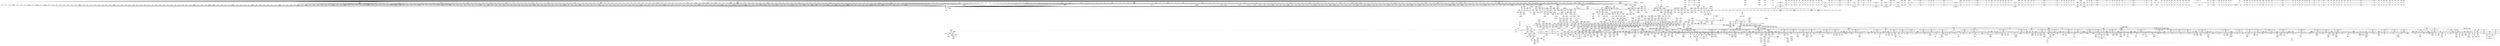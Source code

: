 digraph {
	CE0x5b81ec0 [shape=record,shape=Mrecord,label="{CE0x5b81ec0|selinux_nlmsg_perm:_tmp25|security/selinux/hooks.c,4730|*SummSource*}"]
	CE0x5b20bc0 [shape=record,shape=Mrecord,label="{CE0x5b20bc0|720:_i32,_1216:_i8*,_:_CRE_126,127_}"]
	CE0x5b6e190 [shape=record,shape=Mrecord,label="{CE0x5b6e190|720:_i32,_1216:_i8*,_:_CRE_936,944_|Function::selinux_netlink_send&Arg::sk::}"]
	CE0x5b9f380 [shape=record,shape=Mrecord,label="{CE0x5b9f380|8:_%struct.sock*,_:_SCME_49,50_}"]
	CE0x5c24490 [shape=record,shape=Mrecord,label="{CE0x5c24490|task_sid:_entry}"]
	CE0x5bfd800 [shape=record,shape=Mrecord,label="{CE0x5bfd800|rcu_read_unlock:_tmp5|include/linux/rcupdate.h,933|*SummSink*}"]
	CE0x5c35810 [shape=record,shape=Mrecord,label="{CE0x5c35810|GLOBAL:_rcu_lock_acquire|*Constant*|*SummSink*}"]
	CE0x5bcb000 [shape=record,shape=Mrecord,label="{CE0x5bcb000|selinux_nlmsg_perm:_if.end14}"]
	CE0x5b24290 [shape=record,shape=Mrecord,label="{CE0x5b24290|selinux_nlmsg_perm:_sclass|security/selinux/hooks.c,4723|*SummSource*}"]
	CE0x5c5f310 [shape=record,shape=Mrecord,label="{CE0x5c5f310|rcu_read_lock:_tmp16|include/linux/rcupdate.h,882|*SummSink*}"]
	CE0x5bb6050 [shape=record,shape=Mrecord,label="{CE0x5bb6050|get_current:_tmp4|./arch/x86/include/asm/current.h,14|*SummSink*}"]
	CE0x5bad110 [shape=record,shape=Mrecord,label="{CE0x5bad110|i8_1|*Constant*}"]
	CE0x5bb6140 [shape=record,shape=Mrecord,label="{CE0x5bb6140|GLOBAL:_current_task|Global_var:current_task}"]
	CE0x5b8c790 [shape=record,shape=Mrecord,label="{CE0x5b8c790|GLOBAL:___llvm_gcov_ctr325|Global_var:__llvm_gcov_ctr325|*SummSource*}"]
	CE0x5b1de20 [shape=record,shape=Mrecord,label="{CE0x5b1de20|720:_i32,_1216:_i8*,_:_CRE_209,210_}"]
	CE0x5b681c0 [shape=record,shape=Mrecord,label="{CE0x5b681c0|720:_i32,_1216:_i8*,_:_CRE_810,811_}"]
	CE0x5bc93c0 [shape=record,shape=Mrecord,label="{CE0x5bc93c0|get_current:_tmp3|*SummSource*}"]
	CE0x5b308b0 [shape=record,shape=Mrecord,label="{CE0x5b308b0|720:_i32,_1216:_i8*,_:_CRE_336,344_|Function::selinux_netlink_send&Arg::sk::}"]
	CE0x5b1bab0 [shape=record,shape=Mrecord,label="{CE0x5b1bab0|i64_1|*Constant*}"]
	CE0x5c39460 [shape=record,shape=Mrecord,label="{CE0x5c39460|rcu_read_unlock:_tmp5|include/linux/rcupdate.h,933}"]
	CE0x5c56fb0 [shape=record,shape=Mrecord,label="{CE0x5c56fb0|rcu_read_unlock:_call|include/linux/rcupdate.h,933|*SummSource*}"]
	CE0x5baaec0 [shape=record,shape=Mrecord,label="{CE0x5baaec0|i8*_getelementptr_inbounds_(_25_x_i8_,_25_x_i8_*_.str3,_i32_0,_i32_0)|*Constant*|*SummSink*}"]
	CE0x5b1f9f0 [shape=record,shape=Mrecord,label="{CE0x5b1f9f0|720:_i32,_1216:_i8*,_:_CRE_173,174_}"]
	CE0x5b6d8a0 [shape=record,shape=Mrecord,label="{CE0x5b6d8a0|720:_i32,_1216:_i8*,_:_CRE_896,900_|Function::selinux_netlink_send&Arg::sk::}"]
	CE0x5c60730 [shape=record,shape=Mrecord,label="{CE0x5c60730|rcu_read_lock:_tmp18|include/linux/rcupdate.h,882}"]
	CE0x5c4f2a0 [shape=record,shape=Mrecord,label="{CE0x5c4f2a0|task_sid:_tmp26|security/selinux/hooks.c,208}"]
	CE0x5c28360 [shape=record,shape=Mrecord,label="{CE0x5c28360|task_sid:_real_cred|security/selinux/hooks.c,208}"]
	CE0x5b1ebb0 [shape=record,shape=Mrecord,label="{CE0x5b1ebb0|720:_i32,_1216:_i8*,_:_CRE_161,162_}"]
	CE0x5b4b150 [shape=record,shape=Mrecord,label="{CE0x5b4b150|720:_i32,_1216:_i8*,_:_CRE_598,599_}"]
	CE0x5b64200 [shape=record,shape=Mrecord,label="{CE0x5b64200|720:_i32,_1216:_i8*,_:_CRE_703,704_}"]
	CE0x5b1f8c0 [shape=record,shape=Mrecord,label="{CE0x5b1f8c0|720:_i32,_1216:_i8*,_:_CRE_172,173_}"]
	CE0x5c1b500 [shape=record,shape=Mrecord,label="{CE0x5c1b500|i64_1|*Constant*}"]
	CE0x5c04490 [shape=record,shape=Mrecord,label="{CE0x5c04490|GLOBAL:_lock_acquire|*Constant*}"]
	CE0x5ce81e0 [shape=record,shape=Mrecord,label="{CE0x5ce81e0|i64*_getelementptr_inbounds_(_4_x_i64_,_4_x_i64_*___llvm_gcov_ctr135,_i64_0,_i64_2)|*Constant*|*SummSink*}"]
	CE0x5b640d0 [shape=record,shape=Mrecord,label="{CE0x5b640d0|720:_i32,_1216:_i8*,_:_CRE_702,703_}"]
	CE0x5c177a0 [shape=record,shape=Mrecord,label="{CE0x5c177a0|GLOBAL:_rcu_lock_release|*Constant*|*SummSink*}"]
	CE0x5b3f730 [shape=record,shape=Mrecord,label="{CE0x5b3f730|selinux_netlink_send:_tmp3|security/selinux/hooks.c,5070|*SummSource*}"]
	CE0x5b92540 [shape=record,shape=Mrecord,label="{CE0x5b92540|selinux_nlmsg_perm:_skb|Function::selinux_nlmsg_perm&Arg::skb::|*SummSource*}"]
	CE0x5c06940 [shape=record,shape=Mrecord,label="{CE0x5c06940|GLOBAL:___preempt_count_add|*Constant*}"]
	CE0x5c36630 [shape=record,shape=Mrecord,label="{CE0x5c36630|GLOBAL:___llvm_gcov_ctr127|Global_var:__llvm_gcov_ctr127}"]
	CE0x5b1d240 [shape=record,shape=Mrecord,label="{CE0x5b1d240|720:_i32,_1216:_i8*,_:_CRE_199,200_}"]
	CE0x5bf1790 [shape=record,shape=Mrecord,label="{CE0x5bf1790|selinux_nlmsg_perm:_tmp40|security/selinux/hooks.c,4736|*SummSource*}"]
	CE0x5b8c720 [shape=record,shape=Mrecord,label="{CE0x5b8c720|i64_0|*Constant*}"]
	CE0x5cdbd40 [shape=record,shape=Mrecord,label="{CE0x5cdbd40|i64*_getelementptr_inbounds_(_4_x_i64_,_4_x_i64_*___llvm_gcov_ctr129,_i64_0,_i64_2)|*Constant*}"]
	CE0x5c1e410 [shape=record,shape=Mrecord,label="{CE0x5c1e410|cred_sid:_tmp3|*SummSink*}"]
	CE0x5bc65a0 [shape=record,shape=Mrecord,label="{CE0x5bc65a0|i32_41|*Constant*|*SummSink*}"]
	CE0x5b316c0 [shape=record,shape=Mrecord,label="{CE0x5b316c0|720:_i32,_1216:_i8*,_:_CRE_361,362_}"]
	CE0x5c573a0 [shape=record,shape=Mrecord,label="{CE0x5c573a0|rcu_read_lock:_land.lhs.true2}"]
	CE0x5b7c250 [shape=record,shape=Mrecord,label="{CE0x5b7c250|nlmsg_hdr:_bb}"]
	CE0x5c06fa0 [shape=record,shape=Mrecord,label="{CE0x5c06fa0|COLLAPSED:_GCMRE___llvm_gcov_ctr133_internal_global_4_x_i64_zeroinitializer:_elem_0:default:}"]
	CE0x5b329c0 [shape=record,shape=Mrecord,label="{CE0x5b329c0|720:_i32,_1216:_i8*,_:_CRE_377,378_}"]
	CE0x5bbbd70 [shape=record,shape=Mrecord,label="{CE0x5bbbd70|i32_16|*Constant*|*SummSource*}"]
	CE0x5cd13a0 [shape=record,shape=Mrecord,label="{CE0x5cd13a0|rcu_lock_acquire:_tmp|*SummSink*}"]
	CE0x5b5fb20 [shape=record,shape=Mrecord,label="{CE0x5b5fb20|720:_i32,_1216:_i8*,_:_CRE_624,632_|Function::selinux_netlink_send&Arg::sk::}"]
	CE0x5b60ef0 [shape=record,shape=Mrecord,label="{CE0x5b60ef0|720:_i32,_1216:_i8*,_:_CRE_660,661_}"]
	CE0x5b83ff0 [shape=record,shape=Mrecord,label="{CE0x5b83ff0|sock_has_perm:_tmp11|security/selinux/hooks.c,3970|*SummSource*}"]
	CE0x5b21420 [shape=record,shape=Mrecord,label="{CE0x5b21420|720:_i32,_1216:_i8*,_:_CRE_73,74_}"]
	CE0x5b9d0c0 [shape=record,shape=Mrecord,label="{CE0x5b9d0c0|GLOBAL:___llvm_gcov_ctr327|Global_var:__llvm_gcov_ctr327}"]
	CE0x5be41f0 [shape=record,shape=Mrecord,label="{CE0x5be41f0|rcu_read_lock:_tmp1|*SummSource*}"]
	CE0x5b349d0 [shape=record,shape=Mrecord,label="{CE0x5b349d0|720:_i32,_1216:_i8*,_:_CRE_404,405_}"]
	CE0x6ce58b0 [shape=record,shape=Mrecord,label="{CE0x6ce58b0|720:_i32,_1216:_i8*,_:_CRE_8,12_|Function::selinux_netlink_send&Arg::sk::}"]
	CE0x5ccf370 [shape=record,shape=Mrecord,label="{CE0x5ccf370|__preempt_count_sub:_tmp|*SummSource*}"]
	CE0x5bb7320 [shape=record,shape=Mrecord,label="{CE0x5bb7320|_call_void_rcu_lock_acquire(%struct.lockdep_map*_rcu_lock_map)_#10,_!dbg_!27711|include/linux/rcupdate.h,881|*SummSource*}"]
	CE0x5b6c110 [shape=record,shape=Mrecord,label="{CE0x5b6c110|720:_i32,_1216:_i8*,_:_CRE_864,865_}"]
	CE0x5bb8400 [shape=record,shape=Mrecord,label="{CE0x5bb8400|i32_2|*Constant*|*SummSink*}"]
	CE0x5c3d9d0 [shape=record,shape=Mrecord,label="{CE0x5c3d9d0|_call_void_mcount()_#3|*SummSink*}"]
	CE0x5cbdf00 [shape=record,shape=Mrecord,label="{CE0x5cbdf00|rcu_lock_release:_tmp7}"]
	CE0x5c59fb0 [shape=record,shape=Mrecord,label="{CE0x5c59fb0|rcu_lock_acquire:___here}"]
	CE0x5b38920 [shape=record,shape=Mrecord,label="{CE0x5b38920|720:_i32,_1216:_i8*,_:_CRE_60,61_}"]
	CE0x5b17a20 [shape=record,shape=Mrecord,label="{CE0x5b17a20|selinux_netlink_send:_tmp}"]
	CE0x5b66bf0 [shape=record,shape=Mrecord,label="{CE0x5b66bf0|selinux_nlmsg_perm:_tmp33|security/selinux/hooks.c,4731}"]
	CE0x5b39cd0 [shape=record,shape=Mrecord,label="{CE0x5b39cd0|720:_i32,_1216:_i8*,_:_CRE_95,96_}"]
	CE0x5b67170 [shape=record,shape=Mrecord,label="{CE0x5b67170|selinux_nlmsg_perm:_err.0|*SummSource*}"]
	CE0x5bb00e0 [shape=record,shape=Mrecord,label="{CE0x5bb00e0|i64*_getelementptr_inbounds_(_13_x_i64_,_13_x_i64_*___llvm_gcov_ctr126,_i64_0,_i64_9)|*Constant*|*SummSource*}"]
	CE0x5c3f030 [shape=record,shape=Mrecord,label="{CE0x5c3f030|task_sid:_tobool4|security/selinux/hooks.c,208|*SummSource*}"]
	CE0x5cbcf10 [shape=record,shape=Mrecord,label="{CE0x5cbcf10|i64*_getelementptr_inbounds_(_4_x_i64_,_4_x_i64_*___llvm_gcov_ctr133,_i64_0,_i64_3)|*Constant*}"]
	CE0x5b480a0 [shape=record,shape=Mrecord,label="{CE0x5b480a0|720:_i32,_1216:_i8*,_:_CRE_557,558_}"]
	CE0x5c285e0 [shape=record,shape=Mrecord,label="{CE0x5c285e0|get_current:_tmp2|*SummSink*}"]
	CE0x5b999d0 [shape=record,shape=Mrecord,label="{CE0x5b999d0|selinux_netlink_send:_tmp8|security/selinux/hooks.c,5073}"]
	CE0x5c541a0 [shape=record,shape=Mrecord,label="{CE0x5c541a0|i64*_getelementptr_inbounds_(_11_x_i64_,_11_x_i64_*___llvm_gcov_ctr132,_i64_0,_i64_1)|*Constant*|*SummSource*}"]
	CE0x5b77840 [shape=record,shape=Mrecord,label="{CE0x5b77840|rcu_read_lock:_tmp22|include/linux/rcupdate.h,884|*SummSink*}"]
	CE0x5c16b40 [shape=record,shape=Mrecord,label="{CE0x5c16b40|__rcu_read_unlock:_tmp6|include/linux/rcupdate.h,245}"]
	CE0x5b348a0 [shape=record,shape=Mrecord,label="{CE0x5b348a0|720:_i32,_1216:_i8*,_:_CRE_403,404_}"]
	CE0x5b8da70 [shape=record,shape=Mrecord,label="{CE0x5b8da70|selinux_nlmsg_perm:_tmp10|security/selinux/hooks.c,4718}"]
	CE0x5b7a010 [shape=record,shape=Mrecord,label="{CE0x5b7a010|_ret_%struct.task_struct*_%tmp4,_!dbg_!27714|./arch/x86/include/asm/current.h,14}"]
	CE0x5c01320 [shape=record,shape=Mrecord,label="{CE0x5c01320|i64*_getelementptr_inbounds_(_11_x_i64_,_11_x_i64_*___llvm_gcov_ctr132,_i64_0,_i64_0)|*Constant*|*SummSource*}"]
	CE0x5b7ec60 [shape=record,shape=Mrecord,label="{CE0x5b7ec60|i64_15|*Constant*|*SummSource*}"]
	CE0x5b1e080 [shape=record,shape=Mrecord,label="{CE0x5b1e080|720:_i32,_1216:_i8*,_:_CRE_211,212_}"]
	CE0x5cd40a0 [shape=record,shape=Mrecord,label="{CE0x5cd40a0|i64*_getelementptr_inbounds_(_4_x_i64_,_4_x_i64_*___llvm_gcov_ctr128,_i64_0,_i64_2)|*Constant*}"]
	CE0x5c3e590 [shape=record,shape=Mrecord,label="{CE0x5c3e590|task_sid:_call3|security/selinux/hooks.c,208|*SummSource*}"]
	CE0x5b6e6a0 [shape=record,shape=Mrecord,label="{CE0x5b6e6a0|720:_i32,_1216:_i8*,_:_CRE_960,964_|Function::selinux_netlink_send&Arg::sk::}"]
	CE0x5b4db60 [shape=record,shape=Mrecord,label="{CE0x5b4db60|nlmsg_hdr:_tmp}"]
	CE0x5b24ec0 [shape=record,shape=Mrecord,label="{CE0x5b24ec0|720:_i32,_1216:_i8*,_:_CRE_59,60_}"]
	CE0x5bcb0d0 [shape=record,shape=Mrecord,label="{CE0x5bcb0d0|selinux_nlmsg_perm:_if.end14|*SummSource*}"]
	CE0x5b50fd0 [shape=record,shape=Mrecord,label="{CE0x5b50fd0|selinux_nlmsg_perm:_tmp19|security/selinux/hooks.c,4725}"]
	CE0x5b32d50 [shape=record,shape=Mrecord,label="{CE0x5b32d50|720:_i32,_1216:_i8*,_:_CRE_380,381_}"]
	CE0x5b85380 [shape=record,shape=Mrecord,label="{CE0x5b85380|i32_-22|*Constant*|*SummSink*}"]
	CE0x5c3c210 [shape=record,shape=Mrecord,label="{CE0x5c3c210|GLOBAL:___rcu_read_lock|*Constant*|*SummSource*}"]
	CE0x5b27f30 [shape=record,shape=Mrecord,label="{CE0x5b27f30|selinux_nlmsg_perm:_len|security/selinux/hooks.c,4717}"]
	CE0x5bc9c50 [shape=record,shape=Mrecord,label="{CE0x5bc9c50|i64*_getelementptr_inbounds_(_6_x_i64_,_6_x_i64_*___llvm_gcov_ctr327,_i64_0,_i64_0)|*Constant*|*SummSink*}"]
	CE0x5b748d0 [shape=record,shape=Mrecord,label="{CE0x5b748d0|selinux_nlmsg_perm:_tmp22|security/selinux/hooks.c,4729|*SummSource*}"]
	CE0x5c1a4b0 [shape=record,shape=Mrecord,label="{CE0x5c1a4b0|rcu_read_unlock:_tmp22|include/linux/rcupdate.h,935}"]
	CE0x5bbac60 [shape=record,shape=Mrecord,label="{CE0x5bbac60|task_sid:_do.body5|*SummSink*}"]
	CE0x5cbc590 [shape=record,shape=Mrecord,label="{CE0x5cbc590|rcu_lock_release:_tmp5|include/linux/rcupdate.h,423|*SummSink*}"]
	CE0x5b34b00 [shape=record,shape=Mrecord,label="{CE0x5b34b00|720:_i32,_1216:_i8*,_:_CRE_405,406_}"]
	CE0x5c2e6e0 [shape=record,shape=Mrecord,label="{CE0x5c2e6e0|sock_has_perm:_sid5|security/selinux/hooks.c,3976}"]
	CE0x5bc5f60 [shape=record,shape=Mrecord,label="{CE0x5bc5f60|i64*_getelementptr_inbounds_(_11_x_i64_,_11_x_i64_*___llvm_gcov_ctr127,_i64_0,_i64_0)|*Constant*|*SummSink*}"]
	CE0x5b82340 [shape=record,shape=Mrecord,label="{CE0x5b82340|selinux_nlmsg_perm:_tmp26|security/selinux/hooks.c,4730}"]
	CE0x5bbcf40 [shape=record,shape=Mrecord,label="{CE0x5bbcf40|selinux_nlmsg_perm:_sk_security|security/selinux/hooks.c,4715}"]
	CE0x5b955d0 [shape=record,shape=Mrecord,label="{CE0x5b955d0|selinux_nlmsg_perm:_nlmsg_type|security/selinux/hooks.c,4723|*SummSink*}"]
	CE0x5b4dbd0 [shape=record,shape=Mrecord,label="{CE0x5b4dbd0|COLLAPSED:_GCMRE___llvm_gcov_ctr326_internal_global_2_x_i64_zeroinitializer:_elem_0:default:}"]
	CE0x5ba97f0 [shape=record,shape=Mrecord,label="{CE0x5ba97f0|task_sid:_tmp16|security/selinux/hooks.c,208|*SummSource*}"]
	CE0x5c0af80 [shape=record,shape=Mrecord,label="{CE0x5c0af80|rcu_read_unlock:_tmp18|include/linux/rcupdate.h,933}"]
	CE0x5b30020 [shape=record,shape=Mrecord,label="{CE0x5b30020|720:_i32,_1216:_i8*,_:_CRE_288,304_|Function::selinux_netlink_send&Arg::sk::}"]
	CE0x5c31150 [shape=record,shape=Mrecord,label="{CE0x5c31150|i32_22|*Constant*}"]
	CE0x5bcd280 [shape=record,shape=Mrecord,label="{CE0x5bcd280|i64*_getelementptr_inbounds_(_20_x_i64_,_20_x_i64_*___llvm_gcov_ctr325,_i64_0,_i64_3)|*Constant*|*SummSink*}"]
	CE0x5b81a40 [shape=record,shape=Mrecord,label="{CE0x5b81a40|selinux_nlmsg_perm:_tmp24|security/selinux/hooks.c,4730|*SummSource*}"]
	CE0x5cd2750 [shape=record,shape=Mrecord,label="{CE0x5cd2750|i8*_undef|*Constant*}"]
	CE0x5b30550 [shape=record,shape=Mrecord,label="{CE0x5b30550|720:_i32,_1216:_i8*,_:_CRE_320,328_|Function::selinux_netlink_send&Arg::sk::}"]
	CE0x5b92850 [shape=record,shape=Mrecord,label="{CE0x5b92850|_ret_i32_%err.3,_!dbg_!27764|security/selinux/hooks.c,4742|*SummSource*}"]
	CE0x5c373b0 [shape=record,shape=Mrecord,label="{CE0x5c373b0|_call_void_mcount()_#3}"]
	CE0x5b16bc0 [shape=record,shape=Mrecord,label="{CE0x5b16bc0|720:_i32,_1216:_i8*,_:_CRE_80,81_}"]
	CE0x5b6ce20 [shape=record,shape=Mrecord,label="{CE0x5b6ce20|720:_i32,_1216:_i8*,_:_CRE_875,876_}"]
	CE0x5b62580 [shape=record,shape=Mrecord,label="{CE0x5b62580|720:_i32,_1216:_i8*,_:_CRE_679,680_}"]
	CE0x5c0b8f0 [shape=record,shape=Mrecord,label="{CE0x5c0b8f0|rcu_lock_acquire:_bb|*SummSource*}"]
	CE0x5ce9540 [shape=record,shape=Mrecord,label="{CE0x5ce9540|i64*_getelementptr_inbounds_(_4_x_i64_,_4_x_i64_*___llvm_gcov_ctr129,_i64_0,_i64_1)|*Constant*|*SummSource*}"]
	CE0x5b47720 [shape=record,shape=Mrecord,label="{CE0x5b47720|720:_i32,_1216:_i8*,_:_CRE_549,550_}"]
	CE0x5b74490 [shape=record,shape=Mrecord,label="{CE0x5b74490|selinux_netlink_send:_skb|Function::selinux_netlink_send&Arg::skb::|*SummSource*}"]
	CE0x5cf0ae0 [shape=record,shape=Mrecord,label="{CE0x5cf0ae0|__preempt_count_sub:_bb}"]
	CE0x5cd2e50 [shape=record,shape=Mrecord,label="{CE0x5cd2e50|rcu_lock_release:_bb|*SummSink*}"]
	CE0x5bbb840 [shape=record,shape=Mrecord,label="{CE0x5bbb840|selinux_nlmsg_perm:_if.then17|*SummSource*}"]
	CE0x5bf2510 [shape=record,shape=Mrecord,label="{CE0x5bf2510|selinux_nlmsg_perm:_err.2|*SummSink*}"]
	CE0x5cd0a00 [shape=record,shape=Mrecord,label="{CE0x5cd0a00|i64*_getelementptr_inbounds_(_4_x_i64_,_4_x_i64_*___llvm_gcov_ctr133,_i64_0,_i64_0)|*Constant*|*SummSource*}"]
	CE0x5bcc0c0 [shape=record,shape=Mrecord,label="{CE0x5bcc0c0|selinux_nlmsg_perm:_if.end13}"]
	CE0x5b78000 [shape=record,shape=Mrecord,label="{CE0x5b78000|rcu_read_lock:_tmp22|include/linux/rcupdate.h,884|*SummSource*}"]
	CE0x5c5f070 [shape=record,shape=Mrecord,label="{CE0x5c5f070|rcu_read_lock:_tmp16|include/linux/rcupdate.h,882}"]
	CE0x5bb41f0 [shape=record,shape=Mrecord,label="{CE0x5bb41f0|sock_has_perm:_tmp18|security/selinux/hooks.c,3977|*SummSource*}"]
	CE0x5c56280 [shape=record,shape=Mrecord,label="{CE0x5c56280|rcu_read_unlock:_tmp16|include/linux/rcupdate.h,933|*SummSource*}"]
	CE0x5cb0440 [shape=record,shape=Mrecord,label="{CE0x5cb0440|i64*_getelementptr_inbounds_(_4_x_i64_,_4_x_i64_*___llvm_gcov_ctr133,_i64_0,_i64_1)|*Constant*|*SummSink*}"]
	CE0x5b6b9f0 [shape=record,shape=Mrecord,label="{CE0x5b6b9f0|720:_i32,_1216:_i8*,_:_CRE_858,859_}"]
	CE0x5b6db00 [shape=record,shape=Mrecord,label="{CE0x5b6db00|720:_i32,_1216:_i8*,_:_CRE_900,904_|Function::selinux_netlink_send&Arg::sk::}"]
	CE0x5c38c60 [shape=record,shape=Mrecord,label="{CE0x5c38c60|task_sid:_do.end6|*SummSource*}"]
	CE0x5cc3f90 [shape=record,shape=Mrecord,label="{CE0x5cc3f90|__preempt_count_sub:_do.end|*SummSink*}"]
	CE0x5b87cb0 [shape=record,shape=Mrecord,label="{CE0x5b87cb0|selinux_nlmsg_perm:_tmp29|security/selinux/hooks.c,4730|*SummSource*}"]
	CE0x5c33410 [shape=record,shape=Mrecord,label="{CE0x5c33410|_call_void___rcu_read_lock()_#10,_!dbg_!27710|include/linux/rcupdate.h,879}"]
	CE0x5cd2f30 [shape=record,shape=Mrecord,label="{CE0x5cd2f30|i64*_getelementptr_inbounds_(_4_x_i64_,_4_x_i64_*___llvm_gcov_ctr128,_i64_0,_i64_0)|*Constant*|*SummSink*}"]
	CE0x5c27e10 [shape=record,shape=Mrecord,label="{CE0x5c27e10|rcu_read_lock:_tmp19|include/linux/rcupdate.h,882|*SummSource*}"]
	CE0x5c58440 [shape=record,shape=Mrecord,label="{CE0x5c58440|rcu_read_lock:_bb|*SummSink*}"]
	CE0x5cb7c60 [shape=record,shape=Mrecord,label="{CE0x5cb7c60|__rcu_read_lock:_tmp2}"]
	CE0x5c52fc0 [shape=record,shape=Mrecord,label="{CE0x5c52fc0|cred_sid:_tmp6|security/selinux/hooks.c,197}"]
	CE0x5b82840 [shape=record,shape=Mrecord,label="{CE0x5b82840|selinux_nlmsg_perm:_tmp27|security/selinux/hooks.c,4730}"]
	CE0x5c594f0 [shape=record,shape=Mrecord,label="{CE0x5c594f0|GLOBAL:_rcu_read_unlock.__warned|Global_var:rcu_read_unlock.__warned|*SummSink*}"]
	CE0x5b41140 [shape=record,shape=Mrecord,label="{CE0x5b41140|720:_i32,_1216:_i8*,_:_CRE_216,217_}"]
	CE0x5c19cc0 [shape=record,shape=Mrecord,label="{CE0x5c19cc0|i64*_getelementptr_inbounds_(_11_x_i64_,_11_x_i64_*___llvm_gcov_ctr132,_i64_0,_i64_10)|*Constant*|*SummSource*}"]
	CE0x5cd2810 [shape=record,shape=Mrecord,label="{CE0x5cd2810|i8*_undef|*Constant*|*SummSource*}"]
	CE0x5b6c370 [shape=record,shape=Mrecord,label="{CE0x5b6c370|720:_i32,_1216:_i8*,_:_CRE_866,867_}"]
	CE0x5b6f9d0 [shape=record,shape=Mrecord,label="{CE0x5b6f9d0|720:_i32,_1216:_i8*,_:_CRE_1024,1032_|Function::selinux_netlink_send&Arg::sk::}"]
	CE0x5b72f90 [shape=record,shape=Mrecord,label="{CE0x5b72f90|720:_i32,_1216:_i8*,_:_CRE_1216,1224_|Function::selinux_netlink_send&Arg::sk::}"]
	CE0x5bb4f40 [shape=record,shape=Mrecord,label="{CE0x5bb4f40|sock_has_perm:_tmp20|security/selinux/hooks.c,3977|*SummSink*}"]
	CE0x5cbc600 [shape=record,shape=Mrecord,label="{CE0x5cbc600|_call_void_lock_release(%struct.lockdep_map*_%map,_i32_1,_i64_ptrtoint_(i8*_blockaddress(_rcu_lock_release,_%__here)_to_i64))_#10,_!dbg_!27716|include/linux/rcupdate.h,423}"]
	CE0x5b4cee0 [shape=record,shape=Mrecord,label="{CE0x5b4cee0|selinux_nlmsg_perm:_bf.load|*LoadInst*|security/selinux/hooks.c,4729|*SummSource*}"]
	CE0x5b78a30 [shape=record,shape=Mrecord,label="{CE0x5b78a30|i64_1|*Constant*}"]
	CE0x5c1dd70 [shape=record,shape=Mrecord,label="{CE0x5c1dd70|i64*_getelementptr_inbounds_(_2_x_i64_,_2_x_i64_*___llvm_gcov_ctr131,_i64_0,_i64_1)|*Constant*}"]
	CE0x5bf92d0 [shape=record,shape=Mrecord,label="{CE0x5bf92d0|sock_has_perm:_net1|security/selinux/hooks.c,3973}"]
	CE0x5b3ce50 [shape=record,shape=Mrecord,label="{CE0x5b3ce50|GLOBAL:_cap_netlink_send|*Constant*|*SummSource*}"]
	CE0x5b69b10 [shape=record,shape=Mrecord,label="{CE0x5b69b10|720:_i32,_1216:_i8*,_:_CRE_832,833_}"]
	CE0x5c25e90 [shape=record,shape=Mrecord,label="{CE0x5c25e90|sock_has_perm:_if.end|*SummSource*}"]
	CE0x5c5e5e0 [shape=record,shape=Mrecord,label="{CE0x5c5e5e0|rcu_read_lock:_tmp14|include/linux/rcupdate.h,882}"]
	CE0x5bb3a80 [shape=record,shape=Mrecord,label="{CE0x5bb3a80|sock_has_perm:_retval.0|*SummSink*}"]
	CE0x5b46ae0 [shape=record,shape=Mrecord,label="{CE0x5b46ae0|720:_i32,_1216:_i8*,_:_CRE_538,539_}"]
	CE0x5cc70a0 [shape=record,shape=Mrecord,label="{CE0x5cc70a0|__preempt_count_sub:_bb|*SummSink*}"]
	CE0x5b61150 [shape=record,shape=Mrecord,label="{CE0x5b61150|720:_i32,_1216:_i8*,_:_CRE_662,663_}"]
	CE0x5b7dbf0 [shape=record,shape=Mrecord,label="{CE0x5b7dbf0|_ret_%struct.task_struct*_%tmp4,_!dbg_!27714|./arch/x86/include/asm/current.h,14|*SummSource*}"]
	CE0x5b693f0 [shape=record,shape=Mrecord,label="{CE0x5b693f0|720:_i32,_1216:_i8*,_:_CRE_826,827_}"]
	CE0x5bfbc70 [shape=record,shape=Mrecord,label="{CE0x5bfbc70|rcu_read_unlock:_tmp3}"]
	CE0x5bf0a70 [shape=record,shape=Mrecord,label="{CE0x5bf0a70|selinux_nlmsg_perm:_tmp39|security/selinux/hooks.c,4735}"]
	CE0x5c15fc0 [shape=record,shape=Mrecord,label="{CE0x5c15fc0|_ret_void,_!dbg_!27717|include/linux/rcupdate.h,245}"]
	CE0x5c28a10 [shape=record,shape=Mrecord,label="{CE0x5c28a10|i8_1|*Constant*}"]
	CE0x5b77760 [shape=record,shape=Mrecord,label="{CE0x5b77760|i64*_getelementptr_inbounds_(_11_x_i64_,_11_x_i64_*___llvm_gcov_ctr127,_i64_0,_i64_10)|*Constant*|*SummSink*}"]
	CE0x5b7c0b0 [shape=record,shape=Mrecord,label="{CE0x5b7c0b0|selinux_nlmsg_perm:_tmp48|security/selinux/hooks.c,4742|*SummSink*}"]
	CE0x5bb29b0 [shape=record,shape=Mrecord,label="{CE0x5bb29b0|_ret_i32_%retval.0,_!dbg_!27728|security/selinux/avc.c,775}"]
	CE0x5baa070 [shape=record,shape=Mrecord,label="{CE0x5baa070|i64*_getelementptr_inbounds_(_13_x_i64_,_13_x_i64_*___llvm_gcov_ctr126,_i64_0,_i64_8)|*Constant*}"]
	CE0x5bee550 [shape=record,shape=Mrecord,label="{CE0x5bee550|selinux_nlmsg_perm:_tmp34|security/selinux/hooks.c,4732}"]
	CE0x5cd1f00 [shape=record,shape=Mrecord,label="{CE0x5cd1f00|rcu_lock_acquire:_tmp6|*SummSource*}"]
	CE0x5b2fdc0 [shape=record,shape=Mrecord,label="{CE0x5b2fdc0|720:_i32,_1216:_i8*,_:_CRE_280,288_|Function::selinux_netlink_send&Arg::sk::}"]
	CE0x5bb12a0 [shape=record,shape=Mrecord,label="{CE0x5bb12a0|sock_has_perm:_tmp6|security/selinux/hooks.c,3969}"]
	CE0x5b85f40 [shape=record,shape=Mrecord,label="{CE0x5b85f40|nlmsg_hdr:_tmp1|*SummSink*}"]
	CE0x5c2f520 [shape=record,shape=Mrecord,label="{CE0x5c2f520|i32_4|*Constant*}"]
	CE0x5c2d6b0 [shape=record,shape=Mrecord,label="{CE0x5c2d6b0|i8*_getelementptr_inbounds_(_25_x_i8_,_25_x_i8_*_.str45,_i32_0,_i32_0)|*Constant*}"]
	CE0x5bf1340 [shape=record,shape=Mrecord,label="{CE0x5bf1340|selinux_nlmsg_perm:_tmp40|security/selinux/hooks.c,4736}"]
	CE0x5c5c320 [shape=record,shape=Mrecord,label="{CE0x5c5c320|rcu_read_lock:_tmp11|include/linux/rcupdate.h,882}"]
	CE0x5c3c870 [shape=record,shape=Mrecord,label="{CE0x5c3c870|i64*_getelementptr_inbounds_(_2_x_i64_,_2_x_i64_*___llvm_gcov_ctr131,_i64_0,_i64_0)|*Constant*}"]
	CE0x5c27ff0 [shape=record,shape=Mrecord,label="{CE0x5c27ff0|rcu_read_lock:_tmp21|include/linux/rcupdate.h,884|*SummSource*}"]
	CE0x5b13560 [shape=record,shape=Mrecord,label="{CE0x5b13560|720:_i32,_1216:_i8*,_:_CRE_249,250_}"]
	CE0x5bc8240 [shape=record,shape=Mrecord,label="{CE0x5bc8240|nlmsg_hdr:_tmp5|include/linux/netlink.h,15}"]
	CE0x5bf9e70 [shape=record,shape=Mrecord,label="{CE0x5bf9e70|sock_has_perm:_net3|security/selinux/hooks.c,3974|*SummSource*}"]
	CE0x5baeca0 [shape=record,shape=Mrecord,label="{CE0x5baeca0|task_sid:_tmp24|security/selinux/hooks.c,208}"]
	CE0x5b7d830 [shape=record,shape=Mrecord,label="{CE0x5b7d830|sock_has_perm:_entry}"]
	CE0x5bffd20 [shape=record,shape=Mrecord,label="{CE0x5bffd20|GLOBAL:___llvm_gcov_ctr132|Global_var:__llvm_gcov_ctr132|*SummSource*}"]
	CE0x5c17bf0 [shape=record,shape=Mrecord,label="{CE0x5c17bf0|rcu_lock_release:_entry|*SummSink*}"]
	CE0x5c18440 [shape=record,shape=Mrecord,label="{CE0x5c18440|_ret_void,_!dbg_!27717|include/linux/rcupdate.h,424}"]
	CE0x5ce77e0 [shape=record,shape=Mrecord,label="{CE0x5ce77e0|__preempt_count_sub:_tmp1|*SummSource*}"]
	CE0x5bad3a0 [shape=record,shape=Mrecord,label="{CE0x5bad3a0|i8_1|*Constant*|*SummSink*}"]
	CE0x5be7f90 [shape=record,shape=Mrecord,label="{CE0x5be7f90|sock_has_perm:_tmp14|security/selinux/hooks.c,3972|*SummSink*}"]
	CE0x5c03170 [shape=record,shape=Mrecord,label="{CE0x5c03170|rcu_read_unlock:_tmp6|include/linux/rcupdate.h,933}"]
	CE0x5b35a20 [shape=record,shape=Mrecord,label="{CE0x5b35a20|selinux_nlmsg_perm:_tmp10|security/selinux/hooks.c,4718|*SummSink*}"]
	CE0x5b9abf0 [shape=record,shape=Mrecord,label="{CE0x5b9abf0|rcu_read_unlock:_tmp18|include/linux/rcupdate.h,933|*SummSink*}"]
	CE0x5b2a040 [shape=record,shape=Mrecord,label="{CE0x5b2a040|720:_i32,_1216:_i8*,_:_CRE_257,258_}"]
	CE0x5b87160 [shape=record,shape=Mrecord,label="{CE0x5b87160|i32_-22|*Constant*}"]
	CE0x5c035a0 [shape=record,shape=Mrecord,label="{CE0x5c035a0|_call_void___preempt_count_add(i32_1)_#10,_!dbg_!27711|include/linux/rcupdate.h,239}"]
	CE0x5b130a0 [shape=record,shape=Mrecord,label="{CE0x5b130a0|720:_i32,_1216:_i8*,_:_CRE_245,246_}"]
	CE0x5bbb750 [shape=record,shape=Mrecord,label="{CE0x5bbb750|selinux_nlmsg_perm:_if.then17}"]
	CE0x5b9d3b0 [shape=record,shape=Mrecord,label="{CE0x5b9d3b0|GLOBAL:___llvm_gcov_ctr327|Global_var:__llvm_gcov_ctr327|*SummSink*}"]
	CE0x5b6c700 [shape=record,shape=Mrecord,label="{CE0x5b6c700|720:_i32,_1216:_i8*,_:_CRE_869,870_}"]
	CE0x5b23560 [shape=record,shape=Mrecord,label="{CE0x5b23560|selinux_netlink_send:_return}"]
	CE0x5bf0010 [shape=record,shape=Mrecord,label="{CE0x5bf0010|selinux_nlmsg_perm:_cmp15|security/selinux/hooks.c,4735|*SummSource*}"]
	CE0x5b475f0 [shape=record,shape=Mrecord,label="{CE0x5b475f0|720:_i32,_1216:_i8*,_:_CRE_548,549_}"]
	CE0x5bc9610 [shape=record,shape=Mrecord,label="{CE0x5bc9610|selinux_nlmsg_perm:_tmp|*SummSource*}"]
	CE0x5c52340 [shape=record,shape=Mrecord,label="{CE0x5c52340|_ret_void,_!dbg_!27735|include/linux/rcupdate.h,938|*SummSink*}"]
	CE0x5c34840 [shape=record,shape=Mrecord,label="{CE0x5c34840|task_sid:_tmp|*SummSource*}"]
	CE0x5b895b0 [shape=record,shape=Mrecord,label="{CE0x5b895b0|i64*_getelementptr_inbounds_(_6_x_i64_,_6_x_i64_*___llvm_gcov_ctr324,_i64_0,_i64_3)|*Constant*|*SummSink*}"]
	CE0x5c202a0 [shape=record,shape=Mrecord,label="{CE0x5c202a0|rcu_read_lock:_tmp2|*SummSink*}"]
	CE0x5bbdde0 [shape=record,shape=Mrecord,label="{CE0x5bbdde0|selinux_nlmsg_perm:_sk_security|security/selinux/hooks.c,4715|*SummSource*}"]
	CE0x5cb6c60 [shape=record,shape=Mrecord,label="{CE0x5cb6c60|%struct.lockdep_map*_null|*Constant*|*SummSink*}"]
	CE0x5cd9dd0 [shape=record,shape=Mrecord,label="{CE0x5cd9dd0|GLOBAL:___preempt_count|Global_var:__preempt_count|*SummSink*}"]
	CE0x5bf23d0 [shape=record,shape=Mrecord,label="{CE0x5bf23d0|selinux_nlmsg_perm:_err.2|*SummSource*}"]
	CE0x5cd64f0 [shape=record,shape=Mrecord,label="{CE0x5cd64f0|__preempt_count_add:_tmp6|./arch/x86/include/asm/preempt.h,73|*SummSink*}"]
	CE0x5b6d410 [shape=record,shape=Mrecord,label="{CE0x5b6d410|720:_i32,_1216:_i8*,_:_CRE_880,888_|Function::selinux_netlink_send&Arg::sk::}"]
	CE0x5c00390 [shape=record,shape=Mrecord,label="{CE0x5c00390|COLLAPSED:_GCMRE___llvm_gcov_ctr132_internal_global_11_x_i64_zeroinitializer:_elem_0:default:}"]
	CE0x5b939e0 [shape=record,shape=Mrecord,label="{CE0x5b939e0|i64*_getelementptr_inbounds_(_6_x_i64_,_6_x_i64_*___llvm_gcov_ctr324,_i64_0,_i64_5)|*Constant*|*SummSource*}"]
	CE0x5bc36b0 [shape=record,shape=Mrecord,label="{CE0x5bc36b0|i64_10|*Constant*|*SummSource*}"]
	CE0x5b7e790 [shape=record,shape=Mrecord,label="{CE0x5b7e790|selinux_nlmsg_perm:_cmp15|security/selinux/hooks.c,4735|*SummSink*}"]
	CE0x5c3e860 [shape=record,shape=Mrecord,label="{CE0x5c3e860|rcu_read_unlock:_tmp2|*SummSink*}"]
	CE0x5c02a80 [shape=record,shape=Mrecord,label="{CE0x5c02a80|_call_void_asm_addl_$1,_%gs:$0_,_*m,ri,*m,_dirflag_,_fpsr_,_flags_(i32*___preempt_count,_i32_%val,_i32*___preempt_count)_#3,_!dbg_!27714,_!srcloc_!27717|./arch/x86/include/asm/preempt.h,72|*SummSink*}"]
	CE0x5b421e0 [shape=record,shape=Mrecord,label="{CE0x5b421e0|720:_i32,_1216:_i8*,_:_CRE_230,231_}"]
	CE0x5be60f0 [shape=record,shape=Mrecord,label="{CE0x5be60f0|rcu_read_lock:_tmp4|include/linux/rcupdate.h,882}"]
	CE0x5b4dfc0 [shape=record,shape=Mrecord,label="{CE0x5b4dfc0|selinux_nlmsg_perm:_tmp20|security/selinux/hooks.c,4725}"]
	CE0x5bb2090 [shape=record,shape=Mrecord,label="{CE0x5bb2090|avc_has_perm:_tsid|Function::avc_has_perm&Arg::tsid::}"]
	CE0x5b9fff0 [shape=record,shape=Mrecord,label="{CE0x5b9fff0|cred_sid:_tmp5|security/selinux/hooks.c,196|*SummSource*}"]
	CE0x5cb4e00 [shape=record,shape=Mrecord,label="{CE0x5cb4e00|i64_1|*Constant*}"]
	CE0x5c38370 [shape=record,shape=Mrecord,label="{CE0x5c38370|task_sid:_call|security/selinux/hooks.c,208|*SummSource*}"]
	CE0x5b6f570 [shape=record,shape=Mrecord,label="{CE0x5b6f570|720:_i32,_1216:_i8*,_:_CRE_1008,1016_|Function::selinux_netlink_send&Arg::sk::}"]
	CE0x5b79d50 [shape=record,shape=Mrecord,label="{CE0x5b79d50|get_current:_entry|*SummSource*}"]
	CE0x5c0acc0 [shape=record,shape=Mrecord,label="{CE0x5c0acc0|rcu_read_unlock:_tmp17|include/linux/rcupdate.h,933|*SummSink*}"]
	CE0x5c1c650 [shape=record,shape=Mrecord,label="{CE0x5c1c650|_ret_void,_!dbg_!27717|include/linux/rcupdate.h,240}"]
	CE0x5c08800 [shape=record,shape=Mrecord,label="{CE0x5c08800|rcu_lock_acquire:___here|*SummSink*}"]
	CE0x5cc7510 [shape=record,shape=Mrecord,label="{CE0x5cc7510|i64*_getelementptr_inbounds_(_4_x_i64_,_4_x_i64_*___llvm_gcov_ctr135,_i64_0,_i64_0)|*Constant*|*SummSource*}"]
	CE0x5b33210 [shape=record,shape=Mrecord,label="{CE0x5b33210|720:_i32,_1216:_i8*,_:_CRE_384,385_}"]
	CE0x5bcd990 [shape=record,shape=Mrecord,label="{CE0x5bcd990|i64*_getelementptr_inbounds_(_20_x_i64_,_20_x_i64_*___llvm_gcov_ctr325,_i64_0,_i64_3)|*Constant*}"]
	CE0x5c03860 [shape=record,shape=Mrecord,label="{CE0x5c03860|rcu_read_unlock:_bb}"]
	CE0x5b2ac30 [shape=record,shape=Mrecord,label="{CE0x5b2ac30|720:_i32,_1216:_i8*,_:_CRE_139,140_}"]
	CE0x5b3a330 [shape=record,shape=Mrecord,label="{CE0x5b3a330|720:_i32,_1216:_i8*,_:_CRE_69,70_}"]
	CE0x5b5f340 [shape=record,shape=Mrecord,label="{CE0x5b5f340|720:_i32,_1216:_i8*,_:_CRE_717,718_}"]
	CE0x5cf59b0 [shape=record,shape=Mrecord,label="{CE0x5cf59b0|__preempt_count_sub:_sub|./arch/x86/include/asm/preempt.h,77|*SummSource*}"]
	CE0x5cd3d80 [shape=record,shape=Mrecord,label="{CE0x5cd3d80|i64*_getelementptr_inbounds_(_4_x_i64_,_4_x_i64_*___llvm_gcov_ctr128,_i64_0,_i64_1)|*Constant*|*SummSink*}"]
	CE0x5bbd740 [shape=record,shape=Mrecord,label="{CE0x5bbd740|selinux_nlmsg_perm:_tmp4|*LoadInst*|security/selinux/hooks.c,4717|*SummSource*}"]
	CE0x5b24170 [shape=record,shape=Mrecord,label="{CE0x5b24170|720:_i32,_1216:_i8*,_:_CRE_66,67_}"]
	CE0x5b84e70 [shape=record,shape=Mrecord,label="{CE0x5b84e70|nlmsg_hdr:_tmp1}"]
	CE0x5b63e70 [shape=record,shape=Mrecord,label="{CE0x5b63e70|720:_i32,_1216:_i8*,_:_CRE_700,701_}"]
	CE0x5b2a500 [shape=record,shape=Mrecord,label="{CE0x5b2a500|720:_i32,_1216:_i8*,_:_CRE_261,262_}"]
	CE0x5b72510 [shape=record,shape=Mrecord,label="{CE0x5b72510|720:_i32,_1216:_i8*,_:_CRE_1184,1192_|Function::selinux_netlink_send&Arg::sk::}"]
	CE0x5b83f80 [shape=record,shape=Mrecord,label="{CE0x5b83f80|sock_has_perm:_tmp11|security/selinux/hooks.c,3970}"]
	CE0x5b72300 [shape=record,shape=Mrecord,label="{CE0x5b72300|720:_i32,_1216:_i8*,_:_CRE_1176,1184_|Function::selinux_netlink_send&Arg::sk::}"]
	CE0x5c55f10 [shape=record,shape=Mrecord,label="{CE0x5c55f10|rcu_read_unlock:_tmp15|include/linux/rcupdate.h,933|*SummSink*}"]
	CE0x5b89a20 [shape=record,shape=Mrecord,label="{CE0x5b89a20|selinux_netlink_send:_tmp5|security/selinux/hooks.c,5070|*SummSource*}"]
	CE0x5cb98e0 [shape=record,shape=Mrecord,label="{CE0x5cb98e0|i64*_getelementptr_inbounds_(_4_x_i64_,_4_x_i64_*___llvm_gcov_ctr135,_i64_0,_i64_1)|*Constant*}"]
	CE0x5b686e0 [shape=record,shape=Mrecord,label="{CE0x5b686e0|720:_i32,_1216:_i8*,_:_CRE_815,816_}"]
	CE0x5b808f0 [shape=record,shape=Mrecord,label="{CE0x5b808f0|i64_8|*Constant*|*SummSource*}"]
	CE0x5b89470 [shape=record,shape=Mrecord,label="{CE0x5b89470|selinux_netlink_send:_tobool|security/selinux/hooks.c,5070|*SummSink*}"]
	CE0x5b2f760 [shape=record,shape=Mrecord,label="{CE0x5b2f760|720:_i32,_1216:_i8*,_:_CRE_108,112_|Function::selinux_netlink_send&Arg::sk::}"]
	CE0x5bb5d30 [shape=record,shape=Mrecord,label="{CE0x5bb5d30|_ret_i32_%call7,_!dbg_!27749|security/selinux/hooks.c,210}"]
	CE0x5b44000 [shape=record,shape=Mrecord,label="{CE0x5b44000|720:_i32,_1216:_i8*,_:_CRE_416,417_}"]
	CE0x5cd94a0 [shape=record,shape=Mrecord,label="{CE0x5cd94a0|__preempt_count_add:_tmp7|./arch/x86/include/asm/preempt.h,73|*SummSink*}"]
	CE0x5b7be30 [shape=record,shape=Mrecord,label="{CE0x5b7be30|i64*_getelementptr_inbounds_(_20_x_i64_,_20_x_i64_*___llvm_gcov_ctr325,_i64_0,_i64_19)|*Constant*|*SummSource*}"]
	CE0x5d01e50 [shape=record,shape=Mrecord,label="{CE0x5d01e50|__preempt_count_add:_tmp2}"]
	CE0x5b2aed0 [shape=record,shape=Mrecord,label="{CE0x5b2aed0|720:_i32,_1216:_i8*,_:_CRE_114,115_}"]
	CE0x5c31ba0 [shape=record,shape=Mrecord,label="{CE0x5c31ba0|__rcu_read_lock:_entry}"]
	CE0x5cb6290 [shape=record,shape=Mrecord,label="{CE0x5cb6290|GLOBAL:_lock_acquire|*Constant*|*SummSink*}"]
	CE0x5b40b20 [shape=record,shape=Mrecord,label="{CE0x5b40b20|720:_i32,_1216:_i8*,_:_CRE_36,37_}"]
	CE0x5b8b430 [shape=record,shape=Mrecord,label="{CE0x5b8b430|selinux_nlmsg_perm:_call1|security/selinux/hooks.c,4723|*SummSource*}"]
	CE0x5bc6d00 [shape=record,shape=Mrecord,label="{CE0x5bc6d00|i32_41|*Constant*|*SummSource*}"]
	CE0x5c305b0 [shape=record,shape=Mrecord,label="{CE0x5c305b0|i32_(i32,_i32,_i16,_i32,_%struct.common_audit_data*)*_bitcast_(i32_(i32,_i32,_i16,_i32,_%struct.common_audit_data.495*)*_avc_has_perm_to_i32_(i32,_i32,_i16,_i32,_%struct.common_audit_data*)*)|*Constant*}"]
	CE0x5cee9f0 [shape=record,shape=Mrecord,label="{CE0x5cee9f0|__preempt_count_add:_tmp4|./arch/x86/include/asm/preempt.h,72|*SummSink*}"]
	CE0x5b66540 [shape=record,shape=Mrecord,label="{CE0x5b66540|i64*_getelementptr_inbounds_(_20_x_i64_,_20_x_i64_*___llvm_gcov_ctr325,_i64_0,_i64_12)|*Constant*|*SummSink*}"]
	CE0x5bbce00 [shape=record,shape=Mrecord,label="{CE0x5bbce00|i32_59|*Constant*|*SummSource*}"]
	CE0x5b1df50 [shape=record,shape=Mrecord,label="{CE0x5b1df50|720:_i32,_1216:_i8*,_:_CRE_210,211_}"]
	CE0x5bbab50 [shape=record,shape=Mrecord,label="{CE0x5bbab50|task_sid:_do.body5|*SummSource*}"]
	CE0x5b99290 [shape=record,shape=Mrecord,label="{CE0x5b99290|i64*_getelementptr_inbounds_(_6_x_i64_,_6_x_i64_*___llvm_gcov_ctr324,_i64_0,_i64_4)|*Constant*}"]
	CE0x5c0a9c0 [shape=record,shape=Mrecord,label="{CE0x5c0a9c0|rcu_read_unlock:_tmp17|include/linux/rcupdate.h,933}"]
	CE0x5b42c90 [shape=record,shape=Mrecord,label="{CE0x5b42c90|720:_i32,_1216:_i8*,_:_CRE_239,240_}"]
	CE0x5b73d90 [shape=record,shape=Mrecord,label="{CE0x5b73d90|720:_i32,_1216:_i8*,_:_CRE_1272,1280_|Function::selinux_netlink_send&Arg::sk::}"]
	CE0x5cd5840 [shape=record,shape=Mrecord,label="{CE0x5cd5840|rcu_lock_release:_tmp3|*SummSink*}"]
	CE0x5bb4dd0 [shape=record,shape=Mrecord,label="{CE0x5bb4dd0|sock_has_perm:_tmp20|security/selinux/hooks.c,3977|*SummSource*}"]
	CE0x5b65470 [shape=record,shape=Mrecord,label="{CE0x5b65470|selinux_nlmsg_perm:_tmp30|security/selinux/hooks.c,4730|*SummSource*}"]
	CE0x5b6c830 [shape=record,shape=Mrecord,label="{CE0x5b6c830|720:_i32,_1216:_i8*,_:_CRE_870,871_}"]
	CE0x5b9f640 [shape=record,shape=Mrecord,label="{CE0x5b9f640|task_sid:_tmp3}"]
	CE0x5bfea70 [shape=record,shape=Mrecord,label="{CE0x5bfea70|i64*_getelementptr_inbounds_(_4_x_i64_,_4_x_i64_*___llvm_gcov_ctr134,_i64_0,_i64_3)|*Constant*|*SummSink*}"]
	CE0x5b614e0 [shape=record,shape=Mrecord,label="{CE0x5b614e0|720:_i32,_1216:_i8*,_:_CRE_665,666_}"]
	CE0x5b65ff0 [shape=record,shape=Mrecord,label="{CE0x5b65ff0|i64*_getelementptr_inbounds_(_20_x_i64_,_20_x_i64_*___llvm_gcov_ctr325,_i64_0,_i64_12)|*Constant*}"]
	CE0x5c19fd0 [shape=record,shape=Mrecord,label="{CE0x5c19fd0|rcu_read_unlock:_tmp22|include/linux/rcupdate.h,935|*SummSink*}"]
	CE0x5b621f0 [shape=record,shape=Mrecord,label="{CE0x5b621f0|720:_i32,_1216:_i8*,_:_CRE_676,677_}"]
	CE0x5c09020 [shape=record,shape=Mrecord,label="{CE0x5c09020|_call_void___preempt_count_sub(i32_1)_#10,_!dbg_!27715|include/linux/rcupdate.h,244}"]
	CE0x5b4ac90 [shape=record,shape=Mrecord,label="{CE0x5b4ac90|720:_i32,_1216:_i8*,_:_CRE_594,595_}"]
	CE0x5c28570 [shape=record,shape=Mrecord,label="{CE0x5c28570|get_current:_tmp2|*SummSource*}"]
	CE0x5ce9370 [shape=record,shape=Mrecord,label="{CE0x5ce9370|__rcu_read_unlock:_tmp4|include/linux/rcupdate.h,244|*SummSource*}"]
	CE0x5b44850 [shape=record,shape=Mrecord,label="{CE0x5b44850|720:_i32,_1216:_i8*,_:_CRE_423,424_}"]
	CE0x5b18130 [shape=record,shape=Mrecord,label="{CE0x5b18130|selinux_netlink_send:_if.end|*SummSource*}"]
	CE0x5be7720 [shape=record,shape=Mrecord,label="{CE0x5be7720|sock_has_perm:_tmp12|security/selinux/hooks.c,3970|*SummSource*}"]
	CE0x5c1c9f0 [shape=record,shape=Mrecord,label="{CE0x5c1c9f0|task_sid:_tmp7|security/selinux/hooks.c,208|*SummSource*}"]
	CE0x5bf4460 [shape=record,shape=Mrecord,label="{CE0x5bf4460|i64*_getelementptr_inbounds_(_20_x_i64_,_20_x_i64_*___llvm_gcov_ctr325,_i64_0,_i64_18)|*Constant*|*SummSource*}"]
	CE0x5bb2770 [shape=record,shape=Mrecord,label="{CE0x5bb2770|avc_has_perm:_tclass|Function::avc_has_perm&Arg::tclass::|*SummSink*}"]
	CE0x5b49990 [shape=record,shape=Mrecord,label="{CE0x5b49990|720:_i32,_1216:_i8*,_:_CRE_578,579_}"]
	CE0x5c275f0 [shape=record,shape=Mrecord,label="{CE0x5c275f0|i64*_getelementptr_inbounds_(_11_x_i64_,_11_x_i64_*___llvm_gcov_ctr127,_i64_0,_i64_9)|*Constant*|*SummSource*}"]
	CE0x5bbc250 [shape=record,shape=Mrecord,label="{CE0x5bbc250|_call_void_mcount()_#3|*SummSink*}"]
	CE0x5c53a60 [shape=record,shape=Mrecord,label="{CE0x5c53a60|i64*_getelementptr_inbounds_(_11_x_i64_,_11_x_i64_*___llvm_gcov_ctr127,_i64_0,_i64_0)|*Constant*|*SummSource*}"]
	CE0x5ce4130 [shape=record,shape=Mrecord,label="{CE0x5ce4130|i64*_getelementptr_inbounds_(_4_x_i64_,_4_x_i64_*___llvm_gcov_ctr129,_i64_0,_i64_0)|*Constant*}"]
	CE0x5bec1b0 [shape=record,shape=Mrecord,label="{CE0x5bec1b0|8:_%struct.sock*,_:_SCME_28,29_}"]
	CE0x5cb6730 [shape=record,shape=Mrecord,label="{CE0x5cb6730|%struct.lockdep_map*_null|*Constant*}"]
	CE0x5b7fda0 [shape=record,shape=Mrecord,label="{CE0x5b7fda0|selinux_nlmsg_perm:_tmp38|security/selinux/hooks.c,4735|*SummSource*}"]
	CE0x5beed00 [shape=record,shape=Mrecord,label="{CE0x5beed00|selinux_nlmsg_perm:_tmp34|security/selinux/hooks.c,4732|*SummSink*}"]
	CE0x5c3a3b0 [shape=record,shape=Mrecord,label="{CE0x5c3a3b0|task_sid:_if.then|*SummSource*}"]
	CE0x5b707d0 [shape=record,shape=Mrecord,label="{CE0x5b707d0|720:_i32,_1216:_i8*,_:_CRE_1080,1088_|Function::selinux_netlink_send&Arg::sk::}"]
	CE0x5b2b7d0 [shape=record,shape=Mrecord,label="{CE0x5b2b7d0|720:_i32,_1216:_i8*,_:_CRE_130,131_}"]
	CE0x5b47be0 [shape=record,shape=Mrecord,label="{CE0x5b47be0|720:_i32,_1216:_i8*,_:_CRE_553,554_}"]
	CE0x5b633c0 [shape=record,shape=Mrecord,label="{CE0x5b633c0|720:_i32,_1216:_i8*,_:_CRE_691,692_}"]
	CE0x5c59290 [shape=record,shape=Mrecord,label="{CE0x5c59290|rcu_read_lock:_tmp7|include/linux/rcupdate.h,882}"]
	CE0x5cdaf40 [shape=record,shape=Mrecord,label="{CE0x5cdaf40|_call_void_asm_addl_$1,_%gs:$0_,_*m,ri,*m,_dirflag_,_fpsr_,_flags_(i32*___preempt_count,_i32_%sub,_i32*___preempt_count)_#3,_!dbg_!27717,_!srcloc_!27718|./arch/x86/include/asm/preempt.h,77}"]
	CE0x5b84d00 [shape=record,shape=Mrecord,label="{CE0x5b84d00|nlmsg_hdr:_tmp|*SummSink*}"]
	CE0x5c3c610 [shape=record,shape=Mrecord,label="{CE0x5c3c610|task_sid:_tmp5|security/selinux/hooks.c,208|*SummSource*}"]
	CE0x5cdca30 [shape=record,shape=Mrecord,label="{CE0x5cdca30|i64*_getelementptr_inbounds_(_4_x_i64_,_4_x_i64_*___llvm_gcov_ctr134,_i64_0,_i64_1)|*Constant*}"]
	CE0x5c30850 [shape=record,shape=Mrecord,label="{CE0x5c30850|i32_(i32,_i32,_i16,_i32,_%struct.common_audit_data*)*_bitcast_(i32_(i32,_i32,_i16,_i32,_%struct.common_audit_data.495*)*_avc_has_perm_to_i32_(i32,_i32,_i16,_i32,_%struct.common_audit_data*)*)|*Constant*|*SummSink*}"]
	CE0x5b71790 [shape=record,shape=Mrecord,label="{CE0x5b71790|720:_i32,_1216:_i8*,_:_CRE_1154,1155_}"]
	CE0x5b2ba20 [shape=record,shape=Mrecord,label="{CE0x5b2ba20|720:_i32,_1216:_i8*,_:_CRE_132,133_}"]
	CE0x5c5caf0 [shape=record,shape=Mrecord,label="{CE0x5c5caf0|rcu_read_lock:_tmp12|include/linux/rcupdate.h,882|*SummSink*}"]
	CE0x5bfcc00 [shape=record,shape=Mrecord,label="{CE0x5bfcc00|rcu_read_unlock:_if.end|*SummSink*}"]
	CE0x5b87e20 [shape=record,shape=Mrecord,label="{CE0x5b87e20|selinux_nlmsg_perm:_tmp29|security/selinux/hooks.c,4730|*SummSink*}"]
	CE0x5b50470 [shape=record,shape=Mrecord,label="{CE0x5b50470|selinux_nlmsg_perm:_sclass6|security/selinux/hooks.c,4729|*SummSink*}"]
	CE0x5b299e0 [shape=record,shape=Mrecord,label="{CE0x5b299e0|selinux_netlink_send:_bb|*SummSink*}"]
	CE0x5bf56e0 [shape=record,shape=Mrecord,label="{CE0x5bf56e0|selinux_nlmsg_perm:_call20|security/selinux/hooks.c,4740|*SummSink*}"]
	CE0x5bbda00 [shape=record,shape=Mrecord,label="{CE0x5bbda00|sock_has_perm:_net|security/selinux/hooks.c, 3966|*SummSink*}"]
	CE0x5bfb8a0 [shape=record,shape=Mrecord,label="{CE0x5bfb8a0|__preempt_count_add:_val|Function::__preempt_count_add&Arg::val::|*SummSink*}"]
	CE0x5b28760 [shape=record,shape=Mrecord,label="{CE0x5b28760|720:_i32,_1216:_i8*,_:_CRE_99,100_}"]
	CE0x5c5ada0 [shape=record,shape=Mrecord,label="{CE0x5c5ada0|rcu_read_lock:_tmp8|include/linux/rcupdate.h,882|*SummSink*}"]
	CE0x5b48db0 [shape=record,shape=Mrecord,label="{CE0x5b48db0|720:_i32,_1216:_i8*,_:_CRE_568,569_}"]
	CE0x5b6de90 [shape=record,shape=Mrecord,label="{CE0x5b6de90|720:_i32,_1216:_i8*,_:_CRE_912,920_|Function::selinux_netlink_send&Arg::sk::}"]
	CE0x5b317f0 [shape=record,shape=Mrecord,label="{CE0x5b317f0|720:_i32,_1216:_i8*,_:_CRE_362,363_}"]
	CE0x5c3e7f0 [shape=record,shape=Mrecord,label="{CE0x5c3e7f0|rcu_read_unlock:_tmp2|*SummSource*}"]
	CE0x5b46930 [shape=record,shape=Mrecord,label="{CE0x5b46930|720:_i32,_1216:_i8*,_:_CRE_537,538_}"]
	CE0x5b99c20 [shape=record,shape=Mrecord,label="{CE0x5b99c20|sock_has_perm:_sk_security|security/selinux/hooks.c,3964}"]
	CE0x5b1e6f0 [shape=record,shape=Mrecord,label="{CE0x5b1e6f0|720:_i32,_1216:_i8*,_:_CRE_157,158_}"]
	CE0x5b85a90 [shape=record,shape=Mrecord,label="{CE0x5b85a90|i64_7|*Constant*}"]
	CE0x5b3e4f0 [shape=record,shape=Mrecord,label="{CE0x5b3e4f0|nlmsg_hdr:_skb|Function::nlmsg_hdr&Arg::skb::}"]
	CE0x51fffd0 [shape=record,shape=Mrecord,label="{CE0x51fffd0|720:_i32,_1216:_i8*,_:_CRE_18,19_|Function::selinux_netlink_send&Arg::sk::}"]
	CE0x5cd3910 [shape=record,shape=Mrecord,label="{CE0x5cd3910|__rcu_read_unlock:_tmp|*SummSink*}"]
	CE0x5c22200 [shape=record,shape=Mrecord,label="{CE0x5c22200|sock_has_perm:_tmp10|security/selinux/hooks.c,3969|*SummSink*}"]
	CE0x5b69520 [shape=record,shape=Mrecord,label="{CE0x5b69520|720:_i32,_1216:_i8*,_:_CRE_827,828_}"]
	CE0x5b2fb60 [shape=record,shape=Mrecord,label="{CE0x5b2fb60|720:_i32,_1216:_i8*,_:_CRE_264,272_|Function::selinux_netlink_send&Arg::sk::}"]
	CE0x5b64de0 [shape=record,shape=Mrecord,label="{CE0x5b64de0|720:_i32,_1216:_i8*,_:_CRE_713,714_}"]
	CE0x5b70ed0 [shape=record,shape=Mrecord,label="{CE0x5b70ed0|720:_i32,_1216:_i8*,_:_CRE_1128,1136_|Function::selinux_netlink_send&Arg::sk::}"]
	CE0x5b1ece0 [shape=record,shape=Mrecord,label="{CE0x5b1ece0|720:_i32,_1216:_i8*,_:_CRE_162,163_}"]
	CE0x5be59f0 [shape=record,shape=Mrecord,label="{CE0x5be59f0|i64*_getelementptr_inbounds_(_13_x_i64_,_13_x_i64_*___llvm_gcov_ctr126,_i64_0,_i64_0)|*Constant*|*SummSource*}"]
	CE0x5cd2cd0 [shape=record,shape=Mrecord,label="{CE0x5cd2cd0|rcu_lock_release:_bb}"]
	CE0x5b18560 [shape=record,shape=Mrecord,label="{CE0x5b18560|selinux_netlink_send:_tmp|*SummSink*}"]
	CE0x5b93e90 [shape=record,shape=Mrecord,label="{CE0x5b93e90|selinux_netlink_send:_tmp10|security/selinux/hooks.c,5074|*SummSink*}"]
	CE0x5b29970 [shape=record,shape=Mrecord,label="{CE0x5b29970|selinux_netlink_send:_bb|*SummSource*}"]
	CE0x5b972a0 [shape=record,shape=Mrecord,label="{CE0x5b972a0|GLOBAL:_selinux_nlmsg_perm|*Constant*}"]
	CE0x5bbc710 [shape=record,shape=Mrecord,label="{CE0x5bbc710|selinux_nlmsg_perm:_lor.lhs.false|*SummSink*}"]
	CE0x5c2f320 [shape=record,shape=Mrecord,label="{CE0x5c2f320|sock_has_perm:_tmp16|security/selinux/hooks.c,3976|*SummSink*}"]
	CE0x5c21d60 [shape=record,shape=Mrecord,label="{CE0x5c21d60|sock_has_perm:_tmp9|security/selinux/hooks.c,3969|*SummSink*}"]
	CE0x5b30f40 [shape=record,shape=Mrecord,label="{CE0x5b30f40|720:_i32,_1216:_i8*,_:_CRE_354,355_}"]
	CE0x5c563f0 [shape=record,shape=Mrecord,label="{CE0x5c563f0|rcu_read_unlock:_tmp16|include/linux/rcupdate.h,933|*SummSink*}"]
	CE0x5b7dd30 [shape=record,shape=Mrecord,label="{CE0x5b7dd30|i32_-2|*Constant*|*SummSink*}"]
	CE0x5b1d700 [shape=record,shape=Mrecord,label="{CE0x5b1d700|720:_i32,_1216:_i8*,_:_CRE_203,204_}"]
	CE0x5c209d0 [shape=record,shape=Mrecord,label="{CE0x5c209d0|sock_has_perm:_tmp3|security/selinux/hooks.c,3964|*SummSink*}"]
	CE0x5b6cbc0 [shape=record,shape=Mrecord,label="{CE0x5b6cbc0|720:_i32,_1216:_i8*,_:_CRE_873,874_}"]
	CE0x5c14a00 [shape=record,shape=Mrecord,label="{CE0x5c14a00|rcu_read_unlock:_tmp22|include/linux/rcupdate.h,935|*SummSource*}"]
	CE0x5b1c740 [shape=record,shape=Mrecord,label="{CE0x5b1c740|720:_i32,_1216:_i8*,_:_CRE_183,184_}"]
	CE0x5b4ab60 [shape=record,shape=Mrecord,label="{CE0x5b4ab60|720:_i32,_1216:_i8*,_:_CRE_593,594_}"]
	CE0x5cc2760 [shape=record,shape=Mrecord,label="{CE0x5cc2760|i64*_getelementptr_inbounds_(_4_x_i64_,_4_x_i64_*___llvm_gcov_ctr130,_i64_0,_i64_2)|*Constant*|*SummSource*}"]
	CE0x5c2db20 [shape=record,shape=Mrecord,label="{CE0x5c2db20|sock_has_perm:_tmp15|security/selinux/hooks.c,3974}"]
	CE0x5b7cfc0 [shape=record,shape=Mrecord,label="{CE0x5b7cfc0|selinux_nlmsg_perm:_call21|security/selinux/hooks.c,4740|*SummSource*}"]
	CE0x5b69fd0 [shape=record,shape=Mrecord,label="{CE0x5b69fd0|720:_i32,_1216:_i8*,_:_CRE_836,837_}"]
	CE0x5cb1070 [shape=record,shape=Mrecord,label="{CE0x5cb1070|i64*_getelementptr_inbounds_(_4_x_i64_,_4_x_i64_*___llvm_gcov_ctr133,_i64_0,_i64_2)|*Constant*|*SummSource*}"]
	CE0x5bc9d30 [shape=record,shape=Mrecord,label="{CE0x5bc9d30|sock_has_perm:_if.then|*SummSource*}"]
	CE0x5b6a820 [shape=record,shape=Mrecord,label="{CE0x5b6a820|720:_i32,_1216:_i8*,_:_CRE_843,844_}"]
	CE0x5bc6de0 [shape=record,shape=Mrecord,label="{CE0x5bc6de0|nlmsg_hdr:_data|include/linux/netlink.h,15}"]
	CE0x5cd5bd0 [shape=record,shape=Mrecord,label="{CE0x5cd5bd0|_call_void_mcount()_#3|*SummSource*}"]
	CE0x5bb21c0 [shape=record,shape=Mrecord,label="{CE0x5bb21c0|avc_has_perm:_tsid|Function::avc_has_perm&Arg::tsid::|*SummSource*}"]
	CE0x5b6ebb0 [shape=record,shape=Mrecord,label="{CE0x5b6ebb0|720:_i32,_1216:_i8*,_:_CRE_970,972_|Function::selinux_netlink_send&Arg::sk::}"]
	CE0x5b330e0 [shape=record,shape=Mrecord,label="{CE0x5b330e0|720:_i32,_1216:_i8*,_:_CRE_383,384_}"]
	CE0x5bae990 [shape=record,shape=Mrecord,label="{CE0x5bae990|task_sid:_tmp23|security/selinux/hooks.c,208|*SummSink*}"]
	CE0x5c18760 [shape=record,shape=Mrecord,label="{CE0x5c18760|_call_void___rcu_read_unlock()_#10,_!dbg_!27734|include/linux/rcupdate.h,937|*SummSource*}"]
	CE0x5b2a3d0 [shape=record,shape=Mrecord,label="{CE0x5b2a3d0|720:_i32,_1216:_i8*,_:_CRE_260,261_}"]
	CE0x5be4ad0 [shape=record,shape=Mrecord,label="{CE0x5be4ad0|i64*_getelementptr_inbounds_(_13_x_i64_,_13_x_i64_*___llvm_gcov_ctr126,_i64_0,_i64_1)|*Constant*|*SummSource*}"]
	CE0x5cbf6a0 [shape=record,shape=Mrecord,label="{CE0x5cbf6a0|i64*_getelementptr_inbounds_(_4_x_i64_,_4_x_i64_*___llvm_gcov_ctr129,_i64_0,_i64_3)|*Constant*|*SummSource*}"]
	CE0x5b75920 [shape=record,shape=Mrecord,label="{CE0x5b75920|GLOBAL:_selinux_enforcing|Global_var:selinux_enforcing|*SummSink*}"]
	CE0x5b7f0e0 [shape=record,shape=Mrecord,label="{CE0x5b7f0e0|i64_15|*Constant*|*SummSink*}"]
	CE0x5c2df80 [shape=record,shape=Mrecord,label="{CE0x5c2df80|sock_has_perm:_sk4|security/selinux/hooks.c,3974}"]
	CE0x5befd60 [shape=record,shape=Mrecord,label="{CE0x5befd60|selinux_nlmsg_perm:_err.1|*SummSource*}"]
	CE0x5b47130 [shape=record,shape=Mrecord,label="{CE0x5b47130|720:_i32,_1216:_i8*,_:_CRE_544,545_}"]
	CE0x5b8b920 [shape=record,shape=Mrecord,label="{CE0x5b8b920|selinux_nlmsg_perm:_tobool|security/selinux/hooks.c,4724|*SummSink*}"]
	CE0x5bbeb40 [shape=record,shape=Mrecord,label="{CE0x5bbeb40|i64*_getelementptr_inbounds_(_11_x_i64_,_11_x_i64_*___llvm_gcov_ctr127,_i64_0,_i64_1)|*Constant*|*SummSource*}"]
	CE0x5b86350 [shape=record,shape=Mrecord,label="{CE0x5b86350|selinux_nlmsg_perm:_tobool|security/selinux/hooks.c,4724}"]
	CE0x5c3b580 [shape=record,shape=Mrecord,label="{CE0x5c3b580|i64_3|*Constant*}"]
	CE0x5b86890 [shape=record,shape=Mrecord,label="{CE0x5b86890|selinux_nlmsg_perm:_tobool|security/selinux/hooks.c,4724|*SummSource*}"]
	CE0x5b49730 [shape=record,shape=Mrecord,label="{CE0x5b49730|720:_i32,_1216:_i8*,_:_CRE_576,577_}"]
	CE0x5b47980 [shape=record,shape=Mrecord,label="{CE0x5b47980|720:_i32,_1216:_i8*,_:_CRE_551,552_}"]
	CE0x5b20f50 [shape=record,shape=Mrecord,label="{CE0x5b20f50|720:_i32,_1216:_i8*,_:_CRE_129,130_}"]
	CE0x5c37420 [shape=record,shape=Mrecord,label="{CE0x5c37420|_call_void_mcount()_#3|*SummSource*}"]
	CE0x5b6b8c0 [shape=record,shape=Mrecord,label="{CE0x5b6b8c0|720:_i32,_1216:_i8*,_:_CRE_857,858_}"]
	CE0x5bc7930 [shape=record,shape=Mrecord,label="{CE0x5bc7930|selinux_nlmsg_perm:_tmp7|security/selinux/hooks.c,4717|*SummSource*}"]
	CE0x5b4a310 [shape=record,shape=Mrecord,label="{CE0x5b4a310|720:_i32,_1216:_i8*,_:_CRE_586,587_}"]
	CE0x5becea0 [shape=record,shape=Mrecord,label="{CE0x5becea0|rcu_read_unlock:_tmp1}"]
	CE0x5b44be0 [shape=record,shape=Mrecord,label="{CE0x5b44be0|720:_i32,_1216:_i8*,_:_CRE_432,440_|Function::selinux_netlink_send&Arg::sk::}"]
	CE0x5c54560 [shape=record,shape=Mrecord,label="{CE0x5c54560|rcu_lock_acquire:_entry}"]
	CE0x5b34510 [shape=record,shape=Mrecord,label="{CE0x5b34510|720:_i32,_1216:_i8*,_:_CRE_400,401_}"]
	CE0x5b427d0 [shape=record,shape=Mrecord,label="{CE0x5b427d0|720:_i32,_1216:_i8*,_:_CRE_235,236_}"]
	CE0x5b41ac0 [shape=record,shape=Mrecord,label="{CE0x5b41ac0|720:_i32,_1216:_i8*,_:_CRE_224,225_}"]
	CE0x5b32760 [shape=record,shape=Mrecord,label="{CE0x5b32760|720:_i32,_1216:_i8*,_:_CRE_375,376_}"]
	CE0x5cd3ab0 [shape=record,shape=Mrecord,label="{CE0x5cd3ab0|__rcu_read_lock:_tmp3|*SummSink*}"]
	CE0x5b32890 [shape=record,shape=Mrecord,label="{CE0x5b32890|720:_i32,_1216:_i8*,_:_CRE_376,377_}"]
	CE0x5bf5530 [shape=record,shape=Mrecord,label="{CE0x5bf5530|GLOBAL:_get_current|*Constant*}"]
	CE0x5baf320 [shape=record,shape=Mrecord,label="{CE0x5baf320|task_sid:_tmp24|security/selinux/hooks.c,208|*SummSink*}"]
	CE0x5bed330 [shape=record,shape=Mrecord,label="{CE0x5bed330|task_sid:_task|Function::task_sid&Arg::task::|*SummSource*}"]
	CE0x5b9a3b0 [shape=record,shape=Mrecord,label="{CE0x5b9a3b0|rcu_read_lock:_tmp3}"]
	CE0x5b647f0 [shape=record,shape=Mrecord,label="{CE0x5b647f0|720:_i32,_1216:_i8*,_:_CRE_708,709_}"]
	CE0x5b67e60 [shape=record,shape=Mrecord,label="{CE0x5b67e60|720:_i32,_1216:_i8*,_:_CRE_808,809_}"]
	CE0x5c51a50 [shape=record,shape=Mrecord,label="{CE0x5c51a50|_call_void_rcu_read_unlock()_#10,_!dbg_!27748|security/selinux/hooks.c,209|*SummSource*}"]
	CE0x5b6bb20 [shape=record,shape=Mrecord,label="{CE0x5b6bb20|720:_i32,_1216:_i8*,_:_CRE_859,860_}"]
	CE0x5ba04e0 [shape=record,shape=Mrecord,label="{CE0x5ba04e0|8:_%struct.sock*,_:_SCME_54,55_}"]
	CE0x5b49140 [shape=record,shape=Mrecord,label="{CE0x5b49140|720:_i32,_1216:_i8*,_:_CRE_571,572_}"]
	CE0x5cc82f0 [shape=record,shape=Mrecord,label="{CE0x5cc82f0|i64*_getelementptr_inbounds_(_4_x_i64_,_4_x_i64_*___llvm_gcov_ctr135,_i64_0,_i64_3)|*Constant*|*SummSource*}"]
	CE0x5ce7d10 [shape=record,shape=Mrecord,label="{CE0x5ce7d10|__preempt_count_sub:_tmp3|*SummSource*}"]
	CE0x5b438e0 [shape=record,shape=Mrecord,label="{CE0x5b438e0|720:_i32,_1216:_i8*,_:_CRE_410,411_}"]
	CE0x5b62b70 [shape=record,shape=Mrecord,label="{CE0x5b62b70|720:_i32,_1216:_i8*,_:_CRE_684,685_}"]
	CE0x5b335a0 [shape=record,shape=Mrecord,label="{CE0x5b335a0|720:_i32,_1216:_i8*,_:_CRE_387,388_}"]
	CE0x5c1d110 [shape=record,shape=Mrecord,label="{CE0x5c1d110|task_sid:_tmp4|*LoadInst*|security/selinux/hooks.c,208}"]
	CE0x5bc5530 [shape=record,shape=Mrecord,label="{CE0x5bc5530|i32_0|*Constant*}"]
	CE0x5b8c090 [shape=record,shape=Mrecord,label="{CE0x5b8c090|selinux_nlmsg_perm:_if.end|*SummSink*}"]
	CE0x5b891f0 [shape=record,shape=Mrecord,label="{CE0x5b891f0|i32_0|*Constant*}"]
	CE0x5b98f10 [shape=record,shape=Mrecord,label="{CE0x5b98f10|selinux_netlink_send:_tmp7|security/selinux/hooks.c,5071|*SummSource*}"]
	CE0x5b923f0 [shape=record,shape=Mrecord,label="{CE0x5b923f0|selinux_netlink_send:_tobool|security/selinux/hooks.c,5070}"]
	CE0x5c17300 [shape=record,shape=Mrecord,label="{CE0x5c17300|__preempt_count_add:_do.end}"]
	CE0x5c17c60 [shape=record,shape=Mrecord,label="{CE0x5c17c60|_ret_void,_!dbg_!27717|include/linux/rcupdate.h,424|*SummSink*}"]
	CE0x5c5e880 [shape=record,shape=Mrecord,label="{CE0x5c5e880|rcu_read_lock:_tmp14|include/linux/rcupdate.h,882|*SummSink*}"]
	CE0x5c5be00 [shape=record,shape=Mrecord,label="{CE0x5c5be00|rcu_read_lock:_tmp10|include/linux/rcupdate.h,882}"]
	CE0x5c5ee30 [shape=record,shape=Mrecord,label="{CE0x5c5ee30|rcu_read_lock:_tmp15|include/linux/rcupdate.h,882|*SummSink*}"]
	CE0x5c2dc50 [shape=record,shape=Mrecord,label="{CE0x5c2dc50|sock_has_perm:_tmp15|security/selinux/hooks.c,3974|*SummSource*}"]
	CE0x5b64460 [shape=record,shape=Mrecord,label="{CE0x5b64460|720:_i32,_1216:_i8*,_:_CRE_705,706_}"]
	CE0x5baa1d0 [shape=record,shape=Mrecord,label="{CE0x5baa1d0|i64*_getelementptr_inbounds_(_13_x_i64_,_13_x_i64_*___llvm_gcov_ctr126,_i64_0,_i64_8)|*Constant*|*SummSource*}"]
	CE0x5bfafb0 [shape=record,shape=Mrecord,label="{CE0x5bfafb0|rcu_read_unlock:_tmp14|include/linux/rcupdate.h,933|*SummSource*}"]
	CE0x5b256a0 [shape=record,shape=Mrecord,label="{CE0x5b256a0|_ret_void,_!dbg_!27735|include/linux/rcupdate.h,884|*SummSource*}"]
	CE0x5b69650 [shape=record,shape=Mrecord,label="{CE0x5b69650|720:_i32,_1216:_i8*,_:_CRE_828,829_}"]
	CE0x5bec5f0 [shape=record,shape=Mrecord,label="{CE0x5bec5f0|task_sid:_tmp3|*SummSource*}"]
	CE0x5c5e710 [shape=record,shape=Mrecord,label="{CE0x5c5e710|rcu_read_lock:_tmp14|include/linux/rcupdate.h,882|*SummSource*}"]
	CE0x5c15850 [shape=record,shape=Mrecord,label="{CE0x5c15850|_ret_void,_!dbg_!27717|include/linux/rcupdate.h,245|*SummSink*}"]
	CE0x5cb5fc0 [shape=record,shape=Mrecord,label="{CE0x5cb5fc0|GLOBAL:_lock_acquire|*Constant*|*SummSource*}"]
	CE0x5cbc8f0 [shape=record,shape=Mrecord,label="{CE0x5cbc8f0|rcu_lock_release:_tmp5|include/linux/rcupdate.h,423|*SummSource*}"]
	CE0x5bfc130 [shape=record,shape=Mrecord,label="{CE0x5bfc130|i32_1|*Constant*}"]
	CE0x5c35c40 [shape=record,shape=Mrecord,label="{CE0x5c35c40|task_sid:_tobool1|security/selinux/hooks.c,208|*SummSource*}"]
	CE0x5cc17e0 [shape=record,shape=Mrecord,label="{CE0x5cc17e0|i32_1|*Constant*}"]
	CE0x5b48560 [shape=record,shape=Mrecord,label="{CE0x5b48560|720:_i32,_1216:_i8*,_:_CRE_561,562_}"]
	CE0x5b9dd20 [shape=record,shape=Mrecord,label="{CE0x5b9dd20|sock_has_perm:_call|security/selinux/hooks.c,3967|*SummSink*}"]
	CE0x5b63d40 [shape=record,shape=Mrecord,label="{CE0x5b63d40|720:_i32,_1216:_i8*,_:_CRE_699,700_}"]
	CE0x5bb9a90 [shape=record,shape=Mrecord,label="{CE0x5bb9a90|i32_0|*Constant*}"]
	CE0x5b4d7b0 [shape=record,shape=Mrecord,label="{CE0x5b4d7b0|selinux_nlmsg_perm:_bf.clear|security/selinux/hooks.c,4729|*SummSource*}"]
	CE0x5bb3d30 [shape=record,shape=Mrecord,label="{CE0x5bb3d30|i64*_getelementptr_inbounds_(_6_x_i64_,_6_x_i64_*___llvm_gcov_ctr327,_i64_0,_i64_5)|*Constant*}"]
	CE0x5c1f350 [shape=record,shape=Mrecord,label="{CE0x5c1f350|task_sid:_tmp10|security/selinux/hooks.c,208}"]
	CE0x5c19d70 [shape=record,shape=Mrecord,label="{CE0x5c19d70|i64*_getelementptr_inbounds_(_11_x_i64_,_11_x_i64_*___llvm_gcov_ctr132,_i64_0,_i64_10)|*Constant*|*SummSink*}"]
	CE0x5b32c20 [shape=record,shape=Mrecord,label="{CE0x5b32c20|720:_i32,_1216:_i8*,_:_CRE_379,380_}"]
	CE0x5c1d290 [shape=record,shape=Mrecord,label="{CE0x5c1d290|task_sid:_tmp4|*LoadInst*|security/selinux/hooks.c,208|*SummSource*}"]
	CE0x5c575d0 [shape=record,shape=Mrecord,label="{CE0x5c575d0|rcu_read_unlock:_land.lhs.true}"]
	CE0x5b7bee0 [shape=record,shape=Mrecord,label="{CE0x5b7bee0|i64*_getelementptr_inbounds_(_20_x_i64_,_20_x_i64_*___llvm_gcov_ctr325,_i64_0,_i64_19)|*Constant*|*SummSink*}"]
	CE0x5b41e50 [shape=record,shape=Mrecord,label="{CE0x5b41e50|720:_i32,_1216:_i8*,_:_CRE_227,228_}"]
	CE0x5cb4fc0 [shape=record,shape=Mrecord,label="{CE0x5cb4fc0|__preempt_count_add:_tmp1|*SummSink*}"]
	CE0x5b4ecf0 [shape=record,shape=Mrecord,label="{CE0x5b4ecf0|selinux_nlmsg_perm:_sk_protocol|security/selinux/hooks.c,4729|*SummSource*}"]
	CE0x5b39800 [shape=record,shape=Mrecord,label="{CE0x5b39800|720:_i32,_1216:_i8*,_:_CRE_82,83_}"]
	CE0x5b7f700 [shape=record,shape=Mrecord,label="{CE0x5b7f700|selinux_nlmsg_perm:_tmp37|security/selinux/hooks.c,4735}"]
	CE0x5c07290 [shape=record,shape=Mrecord,label="{CE0x5c07290|rcu_read_unlock:_tmp8|include/linux/rcupdate.h,933}"]
	CE0x5b4b280 [shape=record,shape=Mrecord,label="{CE0x5b4b280|720:_i32,_1216:_i8*,_:_CRE_599,600_}"]
	CE0x5be6bd0 [shape=record,shape=Mrecord,label="{CE0x5be6bd0|i32_2|*Constant*}"]
	CE0x5cbec50 [shape=record,shape=Mrecord,label="{CE0x5cbec50|__preempt_count_sub:_entry}"]
	CE0x5b9e620 [shape=record,shape=Mrecord,label="{CE0x5b9e620|task_sid:_tmp8|security/selinux/hooks.c,208|*SummSource*}"]
	CE0x5b5f790 [shape=record,shape=Mrecord,label="{CE0x5b5f790|720:_i32,_1216:_i8*,_:_CRE_612,616_|Function::selinux_netlink_send&Arg::sk::}"]
	CE0x5ce9300 [shape=record,shape=Mrecord,label="{CE0x5ce9300|__rcu_read_unlock:_tmp4|include/linux/rcupdate.h,244}"]
	CE0x5c25da0 [shape=record,shape=Mrecord,label="{CE0x5c25da0|sock_has_perm:_if.end}"]
	CE0x5cbeb10 [shape=record,shape=Mrecord,label="{CE0x5cbeb10|GLOBAL:___preempt_count_sub|*Constant*|*SummSink*}"]
	CE0x5b212f0 [shape=record,shape=Mrecord,label="{CE0x5b212f0|720:_i32,_1216:_i8*,_:_CRE_72,73_}"]
	CE0x5c2feb0 [shape=record,shape=Mrecord,label="{CE0x5c2feb0|sock_has_perm:_tmp17|security/selinux/hooks.c,3976|*SummSink*}"]
	CE0x5c4f990 [shape=record,shape=Mrecord,label="{CE0x5c4f990|_call_void_rcu_read_unlock()_#10,_!dbg_!27748|security/selinux/hooks.c,209|*SummSink*}"]
	CE0x5cef260 [shape=record,shape=Mrecord,label="{CE0x5cef260|__preempt_count_add:_bb|*SummSource*}"]
	CE0x5b98410 [shape=record,shape=Mrecord,label="{CE0x5b98410|selinux_netlink_send:_retval.0}"]
	CE0x5b63160 [shape=record,shape=Mrecord,label="{CE0x5b63160|720:_i32,_1216:_i8*,_:_CRE_689,690_}"]
	CE0x5b28450 [shape=record,shape=Mrecord,label="{CE0x5b28450|selinux_netlink_send:_if.end|*SummSink*}"]
	CE0x5c50ce0 [shape=record,shape=Mrecord,label="{CE0x5c50ce0|cred_sid:_entry}"]
	CE0x5c2ccc0 [shape=record,shape=Mrecord,label="{CE0x5c2ccc0|_call_void_lockdep_rcu_suspicious(i8*_getelementptr_inbounds_(_25_x_i8_,_25_x_i8_*_.str45,_i32_0,_i32_0),_i32_883,_i8*_getelementptr_inbounds_(_42_x_i8_,_42_x_i8_*_.str46,_i32_0,_i32_0))_#10,_!dbg_!27728|include/linux/rcupdate.h,882|*SummSource*}"]
	CE0x5b9aa70 [shape=record,shape=Mrecord,label="{CE0x5b9aa70|i64*_getelementptr_inbounds_(_6_x_i64_,_6_x_i64_*___llvm_gcov_ctr327,_i64_0,_i64_0)|*Constant*}"]
	CE0x5c559e0 [shape=record,shape=Mrecord,label="{CE0x5c559e0|rcu_read_unlock:_tmp9|include/linux/rcupdate.h,933}"]
	CE0x5b64a50 [shape=record,shape=Mrecord,label="{CE0x5b64a50|720:_i32,_1216:_i8*,_:_CRE_710,711_}"]
	CE0x5c0bba0 [shape=record,shape=Mrecord,label="{CE0x5c0bba0|rcu_read_unlock:_tmp11|include/linux/rcupdate.h,933|*SummSink*}"]
	CE0x5b73850 [shape=record,shape=Mrecord,label="{CE0x5b73850|720:_i32,_1216:_i8*,_:_CRE_1248,1256_|Function::selinux_netlink_send&Arg::sk::}"]
	CE0x5cd2520 [shape=record,shape=Mrecord,label="{CE0x5cd2520|rcu_lock_acquire:_tmp7|*SummSink*}"]
	CE0x5cc1910 [shape=record,shape=Mrecord,label="{CE0x5cc1910|i64_ptrtoint_(i8*_blockaddress(_rcu_lock_release,_%__here)_to_i64)|*Constant*}"]
	CE0x7882a00 [shape=record,shape=Mrecord,label="{CE0x7882a00|720:_i32,_1216:_i8*,_:_CRE_16,18_|Function::selinux_netlink_send&Arg::sk::}"]
	CE0x5b9d580 [shape=record,shape=Mrecord,label="{CE0x5b9d580|i64_0|*Constant*}"]
	CE0x5cb6a70 [shape=record,shape=Mrecord,label="{CE0x5cb6a70|%struct.lockdep_map*_null|*Constant*|*SummSource*}"]
	CE0x5b668c0 [shape=record,shape=Mrecord,label="{CE0x5b668c0|selinux_nlmsg_perm:_err.0}"]
	CE0x5cd0270 [shape=record,shape=Mrecord,label="{CE0x5cd0270|__rcu_read_unlock:_tmp3|*SummSink*}"]
	CE0x5b43b40 [shape=record,shape=Mrecord,label="{CE0x5b43b40|720:_i32,_1216:_i8*,_:_CRE_412,413_}"]
	CE0x5b487c0 [shape=record,shape=Mrecord,label="{CE0x5b487c0|720:_i32,_1216:_i8*,_:_CRE_563,564_}"]
	CE0x5b96700 [shape=record,shape=Mrecord,label="{CE0x5b96700|selinux_netlink_send:_tmp9|security/selinux/hooks.c,5073}"]
	CE0x5c572d0 [shape=record,shape=Mrecord,label="{CE0x5c572d0|rcu_read_lock:_do.body|*SummSink*}"]
	CE0x5cb0080 [shape=record,shape=Mrecord,label="{CE0x5cb0080|i64*_getelementptr_inbounds_(_4_x_i64_,_4_x_i64_*___llvm_gcov_ctr129,_i64_0,_i64_3)|*Constant*|*SummSink*}"]
	CE0x5cbe0c0 [shape=record,shape=Mrecord,label="{CE0x5cbe0c0|rcu_lock_release:_tmp7|*SummSink*}"]
	CE0x5c57c90 [shape=record,shape=Mrecord,label="{CE0x5c57c90|rcu_read_unlock:_tmp7|include/linux/rcupdate.h,933|*SummSource*}"]
	CE0x5be7bb0 [shape=record,shape=Mrecord,label="{CE0x5be7bb0|i64*_getelementptr_inbounds_(_6_x_i64_,_6_x_i64_*___llvm_gcov_ctr327,_i64_0,_i64_4)|*Constant*|*SummSource*}"]
	CE0x5c5f6b0 [shape=record,shape=Mrecord,label="{CE0x5c5f6b0|i64*_getelementptr_inbounds_(_11_x_i64_,_11_x_i64_*___llvm_gcov_ctr127,_i64_0,_i64_8)|*Constant*}"]
	CE0x5baf200 [shape=record,shape=Mrecord,label="{CE0x5baf200|i64*_getelementptr_inbounds_(_13_x_i64_,_13_x_i64_*___llvm_gcov_ctr126,_i64_0,_i64_11)|*Constant*|*SummSource*}"]
	CE0x5bc5fd0 [shape=record,shape=Mrecord,label="{CE0x5bc5fd0|rcu_read_lock:_if.then}"]
	CE0x5b1e950 [shape=record,shape=Mrecord,label="{CE0x5b1e950|720:_i32,_1216:_i8*,_:_CRE_159,160_}"]
	CE0x5b3dd20 [shape=record,shape=Mrecord,label="{CE0x5b3dd20|GLOBAL:_nlmsg_hdr|*Constant*|*SummSource*}"]
	CE0x5bfd1b0 [shape=record,shape=Mrecord,label="{CE0x5bfd1b0|_call_void_mcount()_#3|*SummSink*}"]
	CE0x5cd2d90 [shape=record,shape=Mrecord,label="{CE0x5cd2d90|rcu_lock_release:_bb|*SummSource*}"]
	CE0x5b2e9e0 [shape=record,shape=Mrecord,label="{CE0x5b2e9e0|720:_i32,_1216:_i8*,_:_CRE_154,155_}"]
	CE0x5b7a3c0 [shape=record,shape=Mrecord,label="{CE0x5b7a3c0|sock_has_perm:_task|Function::sock_has_perm&Arg::task::|*SummSink*}"]
	CE0x5c5e2a0 [shape=record,shape=Mrecord,label="{CE0x5c5e2a0|rcu_read_lock:_tmp13|include/linux/rcupdate.h,882|*SummSink*}"]
	CE0x5ba9c30 [shape=record,shape=Mrecord,label="{CE0x5ba9c30|task_sid:_tmp17|security/selinux/hooks.c,208|*SummSource*}"]
	CE0x5c28650 [shape=record,shape=Mrecord,label="{CE0x5c28650|get_current:_tmp4|./arch/x86/include/asm/current.h,14}"]
	CE0x5cf5810 [shape=record,shape=Mrecord,label="{CE0x5cf5810|__preempt_count_sub:_sub|./arch/x86/include/asm/preempt.h,77}"]
	CE0x5ccf5f0 [shape=record,shape=Mrecord,label="{CE0x5ccf5f0|COLLAPSED:_GCMRE___llvm_gcov_ctr135_internal_global_4_x_i64_zeroinitializer:_elem_0:default:}"]
	CE0x5b75180 [shape=record,shape=Mrecord,label="{CE0x5b75180|selinux_nlmsg_perm:_call8|security/selinux/hooks.c,4726}"]
	CE0x5c326d0 [shape=record,shape=Mrecord,label="{CE0x5c326d0|cred_sid:_tmp1|*SummSink*}"]
	CE0x5b65330 [shape=record,shape=Mrecord,label="{CE0x5b65330|selinux_nlmsg_perm:_tmp30|security/selinux/hooks.c,4730}"]
	CE0x5b70b50 [shape=record,shape=Mrecord,label="{CE0x5b70b50|720:_i32,_1216:_i8*,_:_CRE_1104,1112_|Function::selinux_netlink_send&Arg::sk::}"]
	CE0x5b6a5c0 [shape=record,shape=Mrecord,label="{CE0x5b6a5c0|720:_i32,_1216:_i8*,_:_CRE_841,842_}"]
	CE0x5b9ef90 [shape=record,shape=Mrecord,label="{CE0x5b9ef90|rcu_read_lock:_tmp6|include/linux/rcupdate.h,882|*SummSource*}"]
	CE0x5b1f530 [shape=record,shape=Mrecord,label="{CE0x5b1f530|720:_i32,_1216:_i8*,_:_CRE_169,170_}"]
	CE0x5b8b240 [shape=record,shape=Mrecord,label="{CE0x5b8b240|selinux_nlmsg_perm:_tmp12|security/selinux/hooks.c,4723|*SummSink*}"]
	CE0x5b626b0 [shape=record,shape=Mrecord,label="{CE0x5b626b0|720:_i32,_1216:_i8*,_:_CRE_680,681_}"]
	CE0x5c1bfc0 [shape=record,shape=Mrecord,label="{CE0x5c1bfc0|cred_sid:_tmp3}"]
	CE0x5beab20 [shape=record,shape=Mrecord,label="{CE0x5beab20|task_sid:_bb|*SummSource*}"]
	CE0x5c54910 [shape=record,shape=Mrecord,label="{CE0x5c54910|__rcu_read_lock:_tmp}"]
	CE0x5cc94f0 [shape=record,shape=Mrecord,label="{CE0x5cc94f0|__preempt_count_sub:_do.body}"]
	CE0x5bc87a0 [shape=record,shape=Mrecord,label="{CE0x5bc87a0|selinux_nlmsg_perm:_tmp1|*SummSink*}"]
	CE0x5b12f70 [shape=record,shape=Mrecord,label="{CE0x5b12f70|720:_i32,_1216:_i8*,_:_CRE_244,245_}"]
	CE0x5b6eeb0 [shape=record,shape=Mrecord,label="{CE0x5b6eeb0|720:_i32,_1216:_i8*,_:_CRE_976,980_|Function::selinux_netlink_send&Arg::sk::}"]
	CE0x5b854f0 [shape=record,shape=Mrecord,label="{CE0x5b854f0|selinux_nlmsg_perm:_cmp3|security/selinux/hooks.c,4725|*SummSource*}"]
	CE0x5b50cf0 [shape=record,shape=Mrecord,label="{CE0x5b50cf0|selinux_nlmsg_perm:_tmp18|security/selinux/hooks.c,4725|*SummSink*}"]
	CE0x5c55660 [shape=record,shape=Mrecord,label="{CE0x5c55660|GLOBAL:_rcu_lock_map|Global_var:rcu_lock_map|*SummSource*}"]
	CE0x5bf5c70 [shape=record,shape=Mrecord,label="{CE0x5bf5c70|GLOBAL:_get_current|*Constant*|*SummSource*}"]
	CE0x5b29ed0 [shape=record,shape=Mrecord,label="{CE0x5b29ed0|720:_i32,_1216:_i8*,_:_CRE_256,257_}"]
	CE0x5c1ae20 [shape=record,shape=Mrecord,label="{CE0x5c1ae20|task_sid:_tmp12|security/selinux/hooks.c,208}"]
	CE0x5b33a60 [shape=record,shape=Mrecord,label="{CE0x5b33a60|720:_i32,_1216:_i8*,_:_CRE_391,392_}"]
	CE0x5c52d20 [shape=record,shape=Mrecord,label="{CE0x5c52d20|rcu_read_lock:_if.end|*SummSink*}"]
	CE0x5cd5d20 [shape=record,shape=Mrecord,label="{CE0x5cd5d20|_call_void_mcount()_#3|*SummSink*}"]
	CE0x5b33470 [shape=record,shape=Mrecord,label="{CE0x5b33470|720:_i32,_1216:_i8*,_:_CRE_386,387_}"]
	CE0x5b1ce80 [shape=record,shape=Mrecord,label="{CE0x5b1ce80|720:_i32,_1216:_i8*,_:_CRE_255,256_}"]
	CE0x5cd0690 [shape=record,shape=Mrecord,label="{CE0x5cd0690|i64*_getelementptr_inbounds_(_4_x_i64_,_4_x_i64_*___llvm_gcov_ctr130,_i64_0,_i64_0)|*Constant*}"]
	CE0x5baf390 [shape=record,shape=Mrecord,label="{CE0x5baf390|task_sid:_tmp26|security/selinux/hooks.c,208|*SummSource*}"]
	CE0x5c05b10 [shape=record,shape=Mrecord,label="{CE0x5c05b10|__rcu_read_lock:_bb}"]
	CE0x5bedab0 [shape=record,shape=Mrecord,label="{CE0x5bedab0|__rcu_read_lock:_tmp1|*SummSink*}"]
	CE0x5b6d1b0 [shape=record,shape=Mrecord,label="{CE0x5b6d1b0|720:_i32,_1216:_i8*,_:_CRE_878,879_}"]
	CE0x5bcdc60 [shape=record,shape=Mrecord,label="{CE0x5bcdc60|selinux_nlmsg_perm:_tmp6|security/selinux/hooks.c,4717|*SummSource*}"]
	CE0x5b798d0 [shape=record,shape=Mrecord,label="{CE0x5b798d0|selinux_nlmsg_perm:_len|security/selinux/hooks.c,4717|*SummSink*}"]
	CE0x5c24180 [shape=record,shape=Mrecord,label="{CE0x5c24180|GLOBAL:_task_sid|*Constant*}"]
	CE0x5c339c0 [shape=record,shape=Mrecord,label="{CE0x5c339c0|_call_void_asm_sideeffect_,_memory_,_dirflag_,_fpsr_,_flags_()_#3,_!dbg_!27714,_!srcloc_!27715|include/linux/rcupdate.h,239|*SummSink*}"]
	CE0x5b85cf0 [shape=record,shape=Mrecord,label="{CE0x5b85cf0|i64_6|*Constant*|*SummSink*}"]
	CE0x5c16d10 [shape=record,shape=Mrecord,label="{CE0x5c16d10|__rcu_read_unlock:_tmp6|include/linux/rcupdate.h,245|*SummSink*}"]
	CE0x5b43c70 [shape=record,shape=Mrecord,label="{CE0x5b43c70|720:_i32,_1216:_i8*,_:_CRE_413,414_}"]
	CE0x5c01d40 [shape=record,shape=Mrecord,label="{CE0x5c01d40|rcu_read_unlock:_tmp13|include/linux/rcupdate.h,933|*SummSource*}"]
	CE0x5b460f0 [shape=record,shape=Mrecord,label="{CE0x5b460f0|720:_i32,_1216:_i8*,_:_CRE_496,512_|Function::selinux_netlink_send&Arg::sk::}"]
	CE0x5b93db0 [shape=record,shape=Mrecord,label="{CE0x5b93db0|selinux_netlink_send:_tmp10|security/selinux/hooks.c,5074}"]
	CE0x5b3a200 [shape=record,shape=Mrecord,label="{CE0x5b3a200|720:_i32,_1216:_i8*,_:_CRE_68,69_}"]
	CE0x5bc8f10 [shape=record,shape=Mrecord,label="{CE0x5bc8f10|selinux_nlmsg_perm:_tmp|*SummSink*}"]
	CE0x5b1cef0 [shape=record,shape=Mrecord,label="{CE0x5b1cef0|720:_i32,_1216:_i8*,_:_CRE_196,197_}"]
	CE0x5b29210 [shape=record,shape=Mrecord,label="{CE0x5b29210|i64*_getelementptr_inbounds_(_2_x_i64_,_2_x_i64_*___llvm_gcov_ctr98,_i64_0,_i64_1)|*Constant*|*SummSink*}"]
	CE0x5be7090 [shape=record,shape=Mrecord,label="{CE0x5be7090|sock_has_perm:_sid|security/selinux/hooks.c,3969|*SummSink*}"]
	CE0x5bbb210 [shape=record,shape=Mrecord,label="{CE0x5bbb210|%struct.task_struct*_(%struct.task_struct**)*_asm_movq_%gs:$_1:P_,$0_,_r,im,_dirflag_,_fpsr_,_flags_|*SummSource*}"]
	CE0x5b6b790 [shape=record,shape=Mrecord,label="{CE0x5b6b790|720:_i32,_1216:_i8*,_:_CRE_856,857_}"]
	CE0x756f960 [shape=record,shape=Mrecord,label="{CE0x756f960|720:_i32,_1216:_i8*,_:_CRE_24,25_}"]
	CE0x5bb4c30 [shape=record,shape=Mrecord,label="{CE0x5bb4c30|task_sid:_do.body}"]
	CE0x5c1d5f0 [shape=record,shape=Mrecord,label="{CE0x5c1d5f0|_call_void_mcount()_#3|*SummSource*}"]
	CE0x5b71250 [shape=record,shape=Mrecord,label="{CE0x5b71250|720:_i32,_1216:_i8*,_:_CRE_1144,1152_|Function::selinux_netlink_send&Arg::sk::}"]
	CE0x5cb73c0 [shape=record,shape=Mrecord,label="{CE0x5cb73c0|__rcu_read_lock:_tmp|*SummSink*}"]
	CE0x5b131d0 [shape=record,shape=Mrecord,label="{CE0x5b131d0|720:_i32,_1216:_i8*,_:_CRE_246,247_}"]
	CE0x5b82450 [shape=record,shape=Mrecord,label="{CE0x5b82450|selinux_nlmsg_perm:_tmp26|security/selinux/hooks.c,4730|*SummSource*}"]
	CE0x5b14720 [shape=record,shape=Mrecord,label="{CE0x5b14720|720:_i32,_1216:_i8*,_:_CRE_744,752_|Function::selinux_netlink_send&Arg::sk::}"]
	CE0x5b64b80 [shape=record,shape=Mrecord,label="{CE0x5b64b80|720:_i32,_1216:_i8*,_:_CRE_711,712_}"]
	CE0x5b12bf0 [shape=record,shape=Mrecord,label="{CE0x5b12bf0|720:_i32,_1216:_i8*,_:_CRE_241,242_}"]
	CE0x5c5bf30 [shape=record,shape=Mrecord,label="{CE0x5c5bf30|rcu_read_lock:_tmp10|include/linux/rcupdate.h,882|*SummSource*}"]
	CE0x5c06f30 [shape=record,shape=Mrecord,label="{CE0x5c06f30|rcu_lock_release:_tmp}"]
	CE0x5b37860 [shape=record,shape=Mrecord,label="{CE0x5b37860|GLOBAL:_cap_netlink_send|*Constant*}"]
	CE0x5b74110 [shape=record,shape=Mrecord,label="{CE0x5b74110|128:_i32,_216:_i8*,_:_CRE:_elem_0:default:}"]
	CE0x5cd0530 [shape=record,shape=Mrecord,label="{CE0x5cd0530|rcu_lock_acquire:_bb|*SummSink*}"]
	CE0x5bcc3e0 [shape=record,shape=Mrecord,label="{CE0x5bcc3e0|8:_%struct.sock*,_:_SCME_51,52_}"]
	CE0x5baef30 [shape=record,shape=Mrecord,label="{CE0x5baef30|i64*_getelementptr_inbounds_(_13_x_i64_,_13_x_i64_*___llvm_gcov_ctr126,_i64_0,_i64_11)|*Constant*}"]
	CE0x5b825c0 [shape=record,shape=Mrecord,label="{CE0x5b825c0|selinux_nlmsg_perm:_tmp26|security/selinux/hooks.c,4730|*SummSink*}"]
	CE0x5bfac80 [shape=record,shape=Mrecord,label="{CE0x5bfac80|i64*_getelementptr_inbounds_(_4_x_i64_,_4_x_i64_*___llvm_gcov_ctr128,_i64_0,_i64_3)|*Constant*|*SummSink*}"]
	CE0x5b75530 [shape=record,shape=Mrecord,label="{CE0x5b75530|GLOBAL:_printk|*Constant*|*SummSource*}"]
	CE0x5c53330 [shape=record,shape=Mrecord,label="{CE0x5c53330|GLOBAL:_rcu_read_lock.__warned|Global_var:rcu_read_lock.__warned|*SummSource*}"]
	CE0x5bbbca0 [shape=record,shape=Mrecord,label="{CE0x5bbbca0|sock_has_perm:_cleanup|*SummSink*}"]
	CE0x5b62910 [shape=record,shape=Mrecord,label="{CE0x5b62910|720:_i32,_1216:_i8*,_:_CRE_682,683_}"]
	CE0x5bc6320 [shape=record,shape=Mrecord,label="{CE0x5bc6320|selinux_nlmsg_perm:_if.then4|*SummSource*}"]
	CE0x5c3a9b0 [shape=record,shape=Mrecord,label="{CE0x5c3a9b0|cred_sid:_tmp|*SummSink*}"]
	CE0x5b25520 [shape=record,shape=Mrecord,label="{CE0x5b25520|sock_has_perm:_net|security/selinux/hooks.c, 3966|*SummSource*}"]
	CE0x5b9afd0 [shape=record,shape=Mrecord,label="{CE0x5b9afd0|_call_void_lockdep_rcu_suspicious(i8*_getelementptr_inbounds_(_25_x_i8_,_25_x_i8_*_.str45,_i32_0,_i32_0),_i32_934,_i8*_getelementptr_inbounds_(_44_x_i8_,_44_x_i8_*_.str47,_i32_0,_i32_0))_#10,_!dbg_!27726|include/linux/rcupdate.h,933|*SummSink*}"]
	CE0x5c04bb0 [shape=record,shape=Mrecord,label="{CE0x5c04bb0|i64*_getelementptr_inbounds_(_4_x_i64_,_4_x_i64_*___llvm_gcov_ctr130,_i64_0,_i64_3)|*Constant*}"]
	CE0x5b9c0a0 [shape=record,shape=Mrecord,label="{CE0x5b9c0a0|i8*_getelementptr_inbounds_(_44_x_i8_,_44_x_i8_*_.str47,_i32_0,_i32_0)|*Constant*|*SummSource*}"]
	CE0x5cbcc00 [shape=record,shape=Mrecord,label="{CE0x5cbcc00|GLOBAL:_lock_release|*Constant*}"]
	CE0x5b12e40 [shape=record,shape=Mrecord,label="{CE0x5b12e40|720:_i32,_1216:_i8*,_:_CRE_243,244_}"]
	CE0x5b7b660 [shape=record,shape=Mrecord,label="{CE0x5b7b660|selinux_nlmsg_perm:_err.3|*SummSource*}"]
	CE0x5baab00 [shape=record,shape=Mrecord,label="{CE0x5baab00|GLOBAL:_lockdep_rcu_suspicious|*Constant*|*SummSink*}"]
	CE0x5b6a490 [shape=record,shape=Mrecord,label="{CE0x5b6a490|720:_i32,_1216:_i8*,_:_CRE_840,841_}"]
	CE0x5b6f060 [shape=record,shape=Mrecord,label="{CE0x5b6f060|720:_i32,_1216:_i8*,_:_CRE_984,992_|Function::selinux_netlink_send&Arg::sk::}"]
	CE0x5bae420 [shape=record,shape=Mrecord,label="{CE0x5bae420|task_sid:_tmp23|security/selinux/hooks.c,208}"]
	CE0x5d021b0 [shape=record,shape=Mrecord,label="{CE0x5d021b0|__preempt_count_add:_tmp5|./arch/x86/include/asm/preempt.h,72|*SummSource*}"]
	CE0x5ce4200 [shape=record,shape=Mrecord,label="{CE0x5ce4200|i64*_getelementptr_inbounds_(_4_x_i64_,_4_x_i64_*___llvm_gcov_ctr129,_i64_0,_i64_0)|*Constant*|*SummSource*}"]
	CE0x5b95fb0 [shape=record,shape=Mrecord,label="{CE0x5b95fb0|selinux_netlink_send:_tmp8|security/selinux/hooks.c,5073|*SummSink*}"]
	CE0x5b8a230 [shape=record,shape=Mrecord,label="{CE0x5b8a230|selinux_netlink_send:_tmp11|security/selinux/hooks.c,5074|*SummSource*}"]
	CE0x5c05820 [shape=record,shape=Mrecord,label="{CE0x5c05820|rcu_read_unlock:_tmp11|include/linux/rcupdate.h,933}"]
	CE0x5b7da00 [shape=record,shape=Mrecord,label="{CE0x5b7da00|sock_has_perm:_entry|*SummSink*}"]
	CE0x5b513a0 [shape=record,shape=Mrecord,label="{CE0x5b513a0|GLOBAL:_rcu_lock_acquire|*Constant*}"]
	CE0x5b36d00 [shape=record,shape=Mrecord,label="{CE0x5b36d00|selinux_nlmsg_perm:_tmp14|security/selinux/hooks.c,4724|*SummSink*}"]
	CE0x5bc3870 [shape=record,shape=Mrecord,label="{CE0x5bc3870|i64_10|*Constant*|*SummSink*}"]
	CE0x5ba8680 [shape=record,shape=Mrecord,label="{CE0x5ba8680|selinux_netlink_send:_tobool|security/selinux/hooks.c,5070|*SummSource*}"]
	CE0x5b89620 [shape=record,shape=Mrecord,label="{CE0x5b89620|i64_2|*Constant*}"]
	CE0x5beb5b0 [shape=record,shape=Mrecord,label="{CE0x5beb5b0|_call_void_mcount()_#3|*SummSource*}"]
	CE0x5ba0610 [shape=record,shape=Mrecord,label="{CE0x5ba0610|8:_%struct.sock*,_:_SCME_55,56_}"]
	CE0x5c0a550 [shape=record,shape=Mrecord,label="{CE0x5c0a550|i64*_getelementptr_inbounds_(_11_x_i64_,_11_x_i64_*___llvm_gcov_ctr132,_i64_0,_i64_8)|*Constant*|*SummSink*}"]
	CE0x5b29320 [shape=record,shape=Mrecord,label="{CE0x5b29320|selinux_netlink_send:_if.then|*SummSource*}"]
	CE0x5cb7600 [shape=record,shape=Mrecord,label="{CE0x5cb7600|rcu_lock_release:_tmp2|*SummSource*}"]
	CE0x5c60280 [shape=record,shape=Mrecord,label="{CE0x5c60280|rcu_read_lock:_tmp17|include/linux/rcupdate.h,882|*SummSink*}"]
	CE0x5b6c5d0 [shape=record,shape=Mrecord,label="{CE0x5b6c5d0|720:_i32,_1216:_i8*,_:_CRE_868,869_}"]
	CE0x5b508b0 [shape=record,shape=Mrecord,label="{CE0x5b508b0|nlmsg_hdr:_tmp2}"]
	CE0x5cee910 [shape=record,shape=Mrecord,label="{CE0x5cee910|__preempt_count_add:_tmp4|./arch/x86/include/asm/preempt.h,72}"]
	CE0x5b7b7e0 [shape=record,shape=Mrecord,label="{CE0x5b7b7e0|selinux_nlmsg_perm:_err.3|*SummSink*}"]
	CE0x5cd9c40 [shape=record,shape=Mrecord,label="{CE0x5cd9c40|GLOBAL:___preempt_count|Global_var:__preempt_count|*SummSource*}"]
	CE0x5b31cb0 [shape=record,shape=Mrecord,label="{CE0x5b31cb0|720:_i32,_1216:_i8*,_:_CRE_366,367_}"]
	CE0x5b98480 [shape=record,shape=Mrecord,label="{CE0x5b98480|selinux_nlmsg_perm:_skb|Function::selinux_nlmsg_perm&Arg::skb::}"]
	CE0x5c1cf40 [shape=record,shape=Mrecord,label="{CE0x5c1cf40|cred_sid:_tmp2|*SummSink*}"]
	CE0x5b74bc0 [shape=record,shape=Mrecord,label="{CE0x5b74bc0|selinux_nlmsg_perm:_conv7|security/selinux/hooks.c,4729}"]
	CE0x5bf5e70 [shape=record,shape=Mrecord,label="{CE0x5bf5e70|GLOBAL:_get_current|*Constant*|*SummSink*}"]
	CE0x5bf2ef0 [shape=record,shape=Mrecord,label="{CE0x5bf2ef0|selinux_nlmsg_perm:_tmp42|security/selinux/hooks.c,4737|*SummSink*}"]
	CE0x5b8b320 [shape=record,shape=Mrecord,label="{CE0x5b8b320|selinux_nlmsg_perm:_call1|security/selinux/hooks.c,4723}"]
	CE0x5b2f630 [shape=record,shape=Mrecord,label="{CE0x5b2f630|720:_i32,_1216:_i8*,_:_CRE_104,108_|Function::selinux_netlink_send&Arg::sk::}"]
	CE0x5baf510 [shape=record,shape=Mrecord,label="{CE0x5baf510|task_sid:_tmp25|security/selinux/hooks.c,208}"]
	CE0x5bf6520 [shape=record,shape=Mrecord,label="{CE0x5bf6520|i64*_getelementptr_inbounds_(_2_x_i64_,_2_x_i64_*___llvm_gcov_ctr326,_i64_0,_i64_0)|*Constant*}"]
	CE0x5b204d0 [shape=record,shape=Mrecord,label="{CE0x5b204d0|i64_1|*Constant*|*SummSink*}"]
	CE0x5b47850 [shape=record,shape=Mrecord,label="{CE0x5b47850|720:_i32,_1216:_i8*,_:_CRE_550,551_}"]
	CE0x5c1eb90 [shape=record,shape=Mrecord,label="{CE0x5c1eb90|_call_void_mcount()_#3|*SummSource*}"]
	CE0x5c5f7e0 [shape=record,shape=Mrecord,label="{CE0x5c5f7e0|i64*_getelementptr_inbounds_(_11_x_i64_,_11_x_i64_*___llvm_gcov_ctr127,_i64_0,_i64_8)|*Constant*|*SummSource*}"]
	CE0x5b2fa30 [shape=record,shape=Mrecord,label="{CE0x5b2fa30|720:_i32,_1216:_i8*,_:_CRE_263,264_}"]
	CE0x5c19e50 [shape=record,shape=Mrecord,label="{CE0x5c19e50|rcu_read_unlock:_tmp21|include/linux/rcupdate.h,935|*SummSink*}"]
	CE0x5b81d40 [shape=record,shape=Mrecord,label="{CE0x5b81d40|selinux_nlmsg_perm:_tobool11|security/selinux/hooks.c,4730}"]
	CE0x5b71a40 [shape=record,shape=Mrecord,label="{CE0x5b71a40|720:_i32,_1216:_i8*,_:_CRE_1157,1158_}"]
	CE0x5b4b870 [shape=record,shape=Mrecord,label="{CE0x5b4b870|720:_i32,_1216:_i8*,_:_CRE_604,605_}"]
	CE0x5b3cbe0 [shape=record,shape=Mrecord,label="{CE0x5b3cbe0|selinux_nlmsg_perm:_tmp2|*LoadInst*|security/selinux/hooks.c,4715|*SummSource*}"]
	CE0x5b61870 [shape=record,shape=Mrecord,label="{CE0x5b61870|720:_i32,_1216:_i8*,_:_CRE_668,669_}"]
	CE0x5b98040 [shape=record,shape=Mrecord,label="{CE0x5b98040|selinux_nlmsg_perm:_sk|Function::selinux_nlmsg_perm&Arg::sk::}"]
	CE0x5b82af0 [shape=record,shape=Mrecord,label="{CE0x5b82af0|selinux_nlmsg_perm:_tmp27|security/selinux/hooks.c,4730|*SummSink*}"]
	CE0x5b30220 [shape=record,shape=Mrecord,label="{CE0x5b30220|720:_i32,_1216:_i8*,_:_CRE_304,312_|Function::selinux_netlink_send&Arg::sk::}"]
	CE0x5b6aa80 [shape=record,shape=Mrecord,label="{CE0x5b6aa80|720:_i32,_1216:_i8*,_:_CRE_845,846_}"]
	CE0x5bc8cc0 [shape=record,shape=Mrecord,label="{CE0x5bc8cc0|get_current:_bb|*SummSource*}"]
	CE0x5b773d0 [shape=record,shape=Mrecord,label="{CE0x5b773d0|i64*_getelementptr_inbounds_(_11_x_i64_,_11_x_i64_*___llvm_gcov_ctr127,_i64_0,_i64_10)|*Constant*}"]
	CE0x5bf9260 [shape=record,shape=Mrecord,label="{CE0x5bf9260|sock_has_perm:_u2|security/selinux/hooks.c,3974|*SummSink*}"]
	CE0x5b81130 [shape=record,shape=Mrecord,label="{CE0x5b81130|selinux_nlmsg_perm:_call10|security/selinux/hooks.c,4730}"]
	CE0x5c203e0 [shape=record,shape=Mrecord,label="{CE0x5c203e0|task_sid:_do.body|*SummSource*}"]
	CE0x5c20fa0 [shape=record,shape=Mrecord,label="{CE0x5c20fa0|sock_has_perm:_tmp5|security/selinux/hooks.c,3966}"]
	CE0x5c5c850 [shape=record,shape=Mrecord,label="{CE0x5c5c850|rcu_read_lock:_tmp12|include/linux/rcupdate.h,882}"]
	CE0x5bc6d70 [shape=record,shape=Mrecord,label="{CE0x5bc6d70|i64*_getelementptr_inbounds_(_2_x_i64_,_2_x_i64_*___llvm_gcov_ctr98,_i64_0,_i64_0)|*Constant*|*SummSource*}"]
	CE0x5be4920 [shape=record,shape=Mrecord,label="{CE0x5be4920|task_sid:_tmp1|*SummSink*}"]
	CE0x5bccd20 [shape=record,shape=Mrecord,label="{CE0x5bccd20|GLOBAL:_rcu_read_lock|*Constant*|*SummSink*}"]
	CE0x5c1d500 [shape=record,shape=Mrecord,label="{CE0x5c1d500|_call_void_mcount()_#3}"]
	CE0x5cc2be0 [shape=record,shape=Mrecord,label="{CE0x5cc2be0|rcu_lock_acquire:_indirectgoto}"]
	CE0x5b68a70 [shape=record,shape=Mrecord,label="{CE0x5b68a70|720:_i32,_1216:_i8*,_:_CRE_818,819_}"]
	CE0x5bb6c30 [shape=record,shape=Mrecord,label="{CE0x5bb6c30|sock_has_perm:_tmp2|*LoadInst*|security/selinux/hooks.c,3964|*SummSink*}"]
	CE0x5b49f80 [shape=record,shape=Mrecord,label="{CE0x5b49f80|720:_i32,_1216:_i8*,_:_CRE_583,584_}"]
	CE0x5b1b950 [shape=record,shape=Mrecord,label="{CE0x5b1b950|selinux_netlink_send:_if.end}"]
	CE0x5c32500 [shape=record,shape=Mrecord,label="{CE0x5c32500|cred_sid:_tmp1}"]
	CE0x5cd2360 [shape=record,shape=Mrecord,label="{CE0x5cd2360|rcu_lock_acquire:_tmp7}"]
	CE0x5cc6560 [shape=record,shape=Mrecord,label="{CE0x5cc6560|__rcu_read_unlock:_do.end}"]
	CE0x5cf4960 [shape=record,shape=Mrecord,label="{CE0x5cf4960|_call_void_mcount()_#3|*SummSource*}"]
	CE0x5c37fd0 [shape=record,shape=Mrecord,label="{CE0x5c37fd0|rcu_read_lock:_land.lhs.true}"]
	CE0x5bf66d0 [shape=record,shape=Mrecord,label="{CE0x5bf66d0|nlmsg_hdr:_bb|*SummSink*}"]
	CE0x5baf6b0 [shape=record,shape=Mrecord,label="{CE0x5baf6b0|task_sid:_tmp25|security/selinux/hooks.c,208|*SummSource*}"]
	CE0x5b51fc0 [shape=record,shape=Mrecord,label="{CE0x5b51fc0|selinux_nlmsg_perm:_cmp|security/selinux/hooks.c,4717|*SummSource*}"]
	CE0x5c503d0 [shape=record,shape=Mrecord,label="{CE0x5c503d0|task_sid:_call7|security/selinux/hooks.c,208}"]
	CE0x5bf4d80 [shape=record,shape=Mrecord,label="{CE0x5bf4d80|selinux_nlmsg_perm:_tmp45|security/selinux/hooks.c,4740|*SummSource*}"]
	CE0x5bfbdf0 [shape=record,shape=Mrecord,label="{CE0x5bfbdf0|rcu_read_unlock:_tmp3|*SummSink*}"]
	CE0x5c1aa70 [shape=record,shape=Mrecord,label="{CE0x5c1aa70|task_sid:_tmp11|security/selinux/hooks.c,208|*SummSource*}"]
	CE0x5bfb710 [shape=record,shape=Mrecord,label="{CE0x5bfb710|GLOBAL:___preempt_count_add|*Constant*|*SummSource*}"]
	CE0x5b69190 [shape=record,shape=Mrecord,label="{CE0x5b69190|720:_i32,_1216:_i8*,_:_CRE_824,825_}"]
	CE0x5c3c0f0 [shape=record,shape=Mrecord,label="{CE0x5c3c0f0|GLOBAL:___rcu_read_lock|*Constant*|*SummSink*}"]
	CE0x5b38b10 [shape=record,shape=Mrecord,label="{CE0x5b38b10|720:_i32,_1216:_i8*,_:_CRE_62,63_}"]
	CE0x5c1f570 [shape=record,shape=Mrecord,label="{CE0x5c1f570|task_sid:_tmp10|security/selinux/hooks.c,208|*SummSink*}"]
	CE0x5c378b0 [shape=record,shape=Mrecord,label="{CE0x5c378b0|rcu_read_lock:_call|include/linux/rcupdate.h,882|*SummSource*}"]
	CE0x5becda0 [shape=record,shape=Mrecord,label="{CE0x5becda0|rcu_read_unlock:_tmp|*SummSink*}"]
	CE0x5b73310 [shape=record,shape=Mrecord,label="{CE0x5b73310|720:_i32,_1216:_i8*,_:_CRE_1228,1232_|Function::selinux_netlink_send&Arg::sk::}"]
	CE0x5c5b0d0 [shape=record,shape=Mrecord,label="{CE0x5c5b0d0|rcu_read_lock:_tobool1|include/linux/rcupdate.h,882}"]
	CE0x5bec580 [shape=record,shape=Mrecord,label="{CE0x5bec580|GLOBAL:_rcu_read_lock|*Constant*}"]
	CE0x5b79b30 [shape=record,shape=Mrecord,label="{CE0x5b79b30|i32_9|*Constant*|*SummSink*}"]
	CE0x5b45850 [shape=record,shape=Mrecord,label="{CE0x5b45850|720:_i32,_1216:_i8*,_:_CRE_468,472_|Function::selinux_netlink_send&Arg::sk::}"]
	CE0x5c39c30 [shape=record,shape=Mrecord,label="{CE0x5c39c30|i64_2|*Constant*}"]
	CE0x5b6dce0 [shape=record,shape=Mrecord,label="{CE0x5b6dce0|720:_i32,_1216:_i8*,_:_CRE_904,912_|Function::selinux_netlink_send&Arg::sk::}"]
	CE0x5b4a1e0 [shape=record,shape=Mrecord,label="{CE0x5b4a1e0|720:_i32,_1216:_i8*,_:_CRE_585,586_}"]
	CE0x5bf1980 [shape=record,shape=Mrecord,label="{CE0x5bf1980|selinux_nlmsg_perm:_tmp41|security/selinux/hooks.c,4736|*SummSink*}"]
	CE0x5b20110 [shape=record,shape=Mrecord,label="{CE0x5b20110|720:_i32,_1216:_i8*,_:_CRE_179,180_}"]
	CE0x5ba0a20 [shape=record,shape=Mrecord,label="{CE0x5ba0a20|i64*_getelementptr_inbounds_(_20_x_i64_,_20_x_i64_*___llvm_gcov_ctr325,_i64_0,_i64_0)|*Constant*|*SummSink*}"]
	CE0x5ce97d0 [shape=record,shape=Mrecord,label="{CE0x5ce97d0|__preempt_count_sub:_entry|*SummSource*}"]
	CE0x5c20670 [shape=record,shape=Mrecord,label="{CE0x5c20670|sock_has_perm:_tmp3|security/selinux/hooks.c,3964}"]
	CE0x5b37010 [shape=record,shape=Mrecord,label="{CE0x5b37010|selinux_nlmsg_perm:_tmp15|security/selinux/hooks.c,4724}"]
	CE0x5b6af40 [shape=record,shape=Mrecord,label="{CE0x5b6af40|720:_i32,_1216:_i8*,_:_CRE_849,850_}"]
	CE0x5cdac60 [shape=record,shape=Mrecord,label="{CE0x5cdac60|__preempt_count_sub:_tmp5|./arch/x86/include/asm/preempt.h,77|*SummSource*}"]
	CE0x5c22fe0 [shape=record,shape=Mrecord,label="{CE0x5c22fe0|8:_%struct.sock*,_:_SCME_35,36_}"]
	CE0x5bef540 [shape=record,shape=Mrecord,label="{CE0x5bef540|selinux_nlmsg_perm:_tmp35|security/selinux/hooks.c,4732|*SummSource*}"]
	CE0x5b99f10 [shape=record,shape=Mrecord,label="{CE0x5b99f10|sock_has_perm:_sk_security|security/selinux/hooks.c,3964|*SummSink*}"]
	CE0x5bfbec0 [shape=record,shape=Mrecord,label="{CE0x5bfbec0|__preempt_count_add:_entry|*SummSource*}"]
	CE0x5cb1cf0 [shape=record,shape=Mrecord,label="{CE0x5cb1cf0|__preempt_count_sub:_sub|./arch/x86/include/asm/preempt.h,77|*SummSink*}"]
	CE0x5b3f2e0 [shape=record,shape=Mrecord,label="{CE0x5b3f2e0|i64_0|*Constant*}"]
	CE0x5b20420 [shape=record,shape=Mrecord,label="{CE0x5b20420|selinux_netlink_send:_tmp1}"]
	CE0x5b1ea80 [shape=record,shape=Mrecord,label="{CE0x5b1ea80|720:_i32,_1216:_i8*,_:_CRE_160,161_}"]
	CE0x5c18000 [shape=record,shape=Mrecord,label="{CE0x5c18000|rcu_lock_release:_map|Function::rcu_lock_release&Arg::map::|*SummSource*}"]
	CE0x5b26f20 [shape=record,shape=Mrecord,label="{CE0x5b26f20|selinux_netlink_send:_call|security/selinux/hooks.c,5069|*SummSink*}"]
	CE0x5bf4910 [shape=record,shape=Mrecord,label="{CE0x5bf4910|selinux_nlmsg_perm:_call20|security/selinux/hooks.c,4740}"]
	CE0x5bb24d0 [shape=record,shape=Mrecord,label="{CE0x5bb24d0|avc_has_perm:_tclass|Function::avc_has_perm&Arg::tclass::}"]
	CE0x5c38180 [shape=record,shape=Mrecord,label="{CE0x5c38180|rcu_read_lock:_land.lhs.true|*SummSink*}"]
	CE0x5b6f210 [shape=record,shape=Mrecord,label="{CE0x5b6f210|720:_i32,_1216:_i8*,_:_CRE_992,1000_|Function::selinux_netlink_send&Arg::sk::}"]
	CE0x5c07450 [shape=record,shape=Mrecord,label="{CE0x5c07450|0:_i8,_:_GCMR_rcu_read_unlock.__warned_internal_global_i8_0,_section_.data.unlikely_,_align_1:_elem_0:default:}"]
	CE0x5b238d0 [shape=record,shape=Mrecord,label="{CE0x5b238d0|720:_i32,_1216:_i8*,_:_CRE_92,93_}"]
	CE0x5c571b0 [shape=record,shape=Mrecord,label="{CE0x5c571b0|rcu_read_lock:_do.body|*SummSource*}"]
	CE0x5cd6820 [shape=record,shape=Mrecord,label="{CE0x5cd6820|rcu_lock_release:___here}"]
	CE0x5c21bf0 [shape=record,shape=Mrecord,label="{CE0x5c21bf0|sock_has_perm:_tmp9|security/selinux/hooks.c,3969|*SummSource*}"]
	CE0x5b44130 [shape=record,shape=Mrecord,label="{CE0x5b44130|720:_i32,_1216:_i8*,_:_CRE_417,418_}"]
	CE0x5c08290 [shape=record,shape=Mrecord,label="{CE0x5c08290|rcu_read_unlock:_tmp8|include/linux/rcupdate.h,933|*SummSource*}"]
	CE0x5ce7e50 [shape=record,shape=Mrecord,label="{CE0x5ce7e50|__preempt_count_sub:_tmp3|*SummSink*}"]
	CE0x5bc7110 [shape=record,shape=Mrecord,label="{CE0x5bc7110|i32_1|*Constant*|*SummSource*}"]
	CE0x5cf29b0 [shape=record,shape=Mrecord,label="{CE0x5cf29b0|void_(i32*,_i32,_i32*)*_asm_addl_$1,_%gs:$0_,_*m,ri,*m,_dirflag_,_fpsr_,_flags_}"]
	CE0x5b343e0 [shape=record,shape=Mrecord,label="{CE0x5b343e0|720:_i32,_1216:_i8*,_:_CRE_399,400_}"]
	CE0x5bab190 [shape=record,shape=Mrecord,label="{CE0x5bab190|i32_208|*Constant*|*SummSource*}"]
	CE0x5b8b510 [shape=record,shape=Mrecord,label="{CE0x5b8b510|selinux_nlmsg_perm:_call1|security/selinux/hooks.c,4723|*SummSink*}"]
	CE0x5b8b0f0 [shape=record,shape=Mrecord,label="{CE0x5b8b0f0|selinux_nlmsg_perm:_tmp12|security/selinux/hooks.c,4723|*SummSource*}"]
	CE0x5bc9a50 [shape=record,shape=Mrecord,label="{CE0x5bc9a50|sock_has_perm:_cleanup|*SummSource*}"]
	CE0x5c54d30 [shape=record,shape=Mrecord,label="{CE0x5c54d30|i64*_getelementptr_inbounds_(_11_x_i64_,_11_x_i64_*___llvm_gcov_ctr127,_i64_0,_i64_0)|*Constant*}"]
	CE0x5b1ee10 [shape=record,shape=Mrecord,label="{CE0x5b1ee10|720:_i32,_1216:_i8*,_:_CRE_163,164_}"]
	CE0x5c262a0 [shape=record,shape=Mrecord,label="{CE0x5c262a0|i8*_getelementptr_inbounds_(_25_x_i8_,_25_x_i8_*_.str45,_i32_0,_i32_0)|*Constant*|*SummSource*}"]
	CE0x5cc0d60 [shape=record,shape=Mrecord,label="{CE0x5cc0d60|_call_void_asm_sideeffect_,_memory_,_dirflag_,_fpsr_,_flags_()_#3,_!dbg_!27711,_!srcloc_!27714|include/linux/rcupdate.h,244}"]
	CE0x5b4ba40 [shape=record,shape=Mrecord,label="{CE0x5b4ba40|nlmsg_hdr:_skb|Function::nlmsg_hdr&Arg::skb::|*SummSource*}"]
	CE0x5c534a0 [shape=record,shape=Mrecord,label="{CE0x5c534a0|GLOBAL:_rcu_read_lock.__warned|Global_var:rcu_read_lock.__warned|*SummSink*}"]
	CE0x5b99220 [shape=record,shape=Mrecord,label="{CE0x5b99220|i64*_getelementptr_inbounds_(_6_x_i64_,_6_x_i64_*___llvm_gcov_ctr324,_i64_0,_i64_4)|*Constant*|*SummSink*}"]
	CE0x5cdbe60 [shape=record,shape=Mrecord,label="{CE0x5cdbe60|__preempt_count_add:_tmp3}"]
	CE0x5c5b490 [shape=record,shape=Mrecord,label="{CE0x5c5b490|rcu_read_lock:_tmp9|include/linux/rcupdate.h,882|*SummSource*}"]
	CE0x5c39b20 [shape=record,shape=Mrecord,label="{CE0x5c39b20|task_sid:_call|security/selinux/hooks.c,208|*SummSink*}"]
	CE0x5c538c0 [shape=record,shape=Mrecord,label="{CE0x5c538c0|rcu_read_lock:_tmp8|include/linux/rcupdate.h,882}"]
	CE0x5c00d00 [shape=record,shape=Mrecord,label="{CE0x5c00d00|rcu_read_unlock:_if.end}"]
	CE0x5b6ed30 [shape=record,shape=Mrecord,label="{CE0x5b6ed30|720:_i32,_1216:_i8*,_:_CRE_972,976_|Function::selinux_netlink_send&Arg::sk::}"]
	CE0x5b7eb20 [shape=record,shape=Mrecord,label="{CE0x5b7eb20|selinux_nlmsg_perm:_tmp36|security/selinux/hooks.c,4735|*SummSink*}"]
	CE0x5bae230 [shape=record,shape=Mrecord,label="{CE0x5bae230|task_sid:_tmp22|security/selinux/hooks.c,208|*SummSink*}"]
	CE0x5b87ba0 [shape=record,shape=Mrecord,label="{CE0x5b87ba0|selinux_nlmsg_perm:_tmp29|security/selinux/hooks.c,4730}"]
	CE0x5cbe2f0 [shape=record,shape=Mrecord,label="{CE0x5cbe2f0|i8*_undef|*Constant*}"]
	CE0x5b14170 [shape=record,shape=Mrecord,label="{CE0x5b14170|720:_i32,_1216:_i8*,_:_CRE_728,732_|Function::selinux_netlink_send&Arg::sk::}"]
	CE0x6facf10 [shape=record,shape=Mrecord,label="{CE0x6facf10|selinux_netlink_send:_tmp1|*SummSource*}"]
	CE0x5bc4aa0 [shape=record,shape=Mrecord,label="{CE0x5bc4aa0|i64_11|*Constant*|*SummSink*}"]
	CE0x5b81db0 [shape=record,shape=Mrecord,label="{CE0x5b81db0|selinux_nlmsg_perm:_tmp25|security/selinux/hooks.c,4730}"]
	CE0x5cd1b30 [shape=record,shape=Mrecord,label="{CE0x5cd1b30|i64*_getelementptr_inbounds_(_4_x_i64_,_4_x_i64_*___llvm_gcov_ctr130,_i64_0,_i64_3)|*Constant*|*SummSource*}"]
	CE0x5b26dc0 [shape=record,shape=Mrecord,label="{CE0x5b26dc0|720:_i32,_1216:_i8*,_:_CRE_2,3_}"]
	CE0x5b72a50 [shape=record,shape=Mrecord,label="{CE0x5b72a50|720:_i32,_1216:_i8*,_:_CRE_1200,1208_|Function::selinux_netlink_send&Arg::sk::}"]
	CE0x5b9d7e0 [shape=record,shape=Mrecord,label="{CE0x5b9d7e0|get_current:_tmp3}"]
	CE0x5be3ec0 [shape=record,shape=Mrecord,label="{CE0x5be3ec0|i64_2|*Constant*}"]
	CE0x5b6ae10 [shape=record,shape=Mrecord,label="{CE0x5b6ae10|720:_i32,_1216:_i8*,_:_CRE_848,849_}"]
	CE0x5c5ce90 [shape=record,shape=Mrecord,label="{CE0x5c5ce90|rcu_read_lock:_call3|include/linux/rcupdate.h,882}"]
	CE0x5b38c40 [shape=record,shape=Mrecord,label="{CE0x5b38c40|720:_i32,_1216:_i8*,_:_CRE_63,64_}"]
	CE0x5c22630 [shape=record,shape=Mrecord,label="{CE0x5c22630|task_sid:_land.lhs.true2}"]
	CE0x5bc9dc0 [shape=record,shape=Mrecord,label="{CE0x5bc9dc0|selinux_nlmsg_perm:_if.end14|*SummSink*}"]
	CE0x5b92a30 [shape=record,shape=Mrecord,label="{CE0x5b92a30|_ret_i32_%err.3,_!dbg_!27764|security/selinux/hooks.c,4742|*SummSink*}"]
	CE0x5b1f790 [shape=record,shape=Mrecord,label="{CE0x5b1f790|720:_i32,_1216:_i8*,_:_CRE_171,172_}"]
	CE0x5bf1800 [shape=record,shape=Mrecord,label="{CE0x5bf1800|selinux_nlmsg_perm:_tmp40|security/selinux/hooks.c,4736|*SummSink*}"]
	CE0x5b6ca90 [shape=record,shape=Mrecord,label="{CE0x5b6ca90|720:_i32,_1216:_i8*,_:_CRE_872,873_}"]
	CE0x5b9ea00 [shape=record,shape=Mrecord,label="{CE0x5b9ea00|8:_%struct.sock*,_:_SCME_39,40_}"]
	CE0x5c282f0 [shape=record,shape=Mrecord,label="{CE0x5c282f0|task_sid:_real_cred|security/selinux/hooks.c,208|*SummSource*}"]
	CE0x5b46780 [shape=record,shape=Mrecord,label="{CE0x5b46780|720:_i32,_1216:_i8*,_:_CRE_536,537_}"]
	CE0x5b9a2c0 [shape=record,shape=Mrecord,label="{CE0x5b9a2c0|rcu_read_lock:_entry|*SummSource*}"]
	CE0x5b60b60 [shape=record,shape=Mrecord,label="{CE0x5b60b60|720:_i32,_1216:_i8*,_:_CRE_657,658_}"]
	CE0x5bb7130 [shape=record,shape=Mrecord,label="{CE0x5bb7130|rcu_lock_acquire:_entry|*SummSource*}"]
	CE0x5b2b040 [shape=record,shape=Mrecord,label="{CE0x5b2b040|720:_i32,_1216:_i8*,_:_CRE_120,121_}"]
	CE0x5b24730 [shape=record,shape=Mrecord,label="{CE0x5b24730|16:_i32,_24:_i16,_:_CRE_20,24_|*MultipleSource*|security/selinux/hooks.c,4723|*LoadInst*|security/selinux/hooks.c,4715|security/selinux/hooks.c,4715}"]
	CE0x5b36520 [shape=record,shape=Mrecord,label="{CE0x5b36520|720:_i32,_1216:_i8*,_:_CRE_19,20_|Function::selinux_netlink_send&Arg::sk::}"]
	CE0x5b6ace0 [shape=record,shape=Mrecord,label="{CE0x5b6ace0|720:_i32,_1216:_i8*,_:_CRE_847,848_}"]
	CE0x5c08690 [shape=record,shape=Mrecord,label="{CE0x5c08690|rcu_lock_acquire:___here|*SummSource*}"]
	CE0x5cbb990 [shape=record,shape=Mrecord,label="{CE0x5cbb990|__rcu_read_unlock:_tmp3}"]
	CE0x5c14f20 [shape=record,shape=Mrecord,label="{CE0x5c14f20|_call_void_rcu_lock_release(%struct.lockdep_map*_rcu_lock_map)_#10,_!dbg_!27733|include/linux/rcupdate.h,935|*SummSink*}"]
	CE0x5b70450 [shape=record,shape=Mrecord,label="{CE0x5b70450|720:_i32,_1216:_i8*,_:_CRE_1072,1076_|Function::selinux_netlink_send&Arg::sk::}"]
	CE0x5bf9970 [shape=record,shape=Mrecord,label="{CE0x5bf9970|sock_has_perm:_u2|security/selinux/hooks.c,3974|*SummSource*}"]
	CE0x5b51250 [shape=record,shape=Mrecord,label="{CE0x5b51250|selinux_nlmsg_perm:_tmp19|security/selinux/hooks.c,4725|*SummSink*}"]
	CE0x5c3c420 [shape=record,shape=Mrecord,label="{CE0x5c3c420|i64_3|*Constant*|*SummSink*}"]
	CE0x5c37920 [shape=record,shape=Mrecord,label="{CE0x5c37920|rcu_read_lock:_call|include/linux/rcupdate.h,882|*SummSink*}"]
	CE0x5b93610 [shape=record,shape=Mrecord,label="{CE0x5b93610|selinux_netlink_send:_retval.0|*SummSink*}"]
	CE0x5b4feb0 [shape=record,shape=Mrecord,label="{CE0x5b4feb0|selinux_nlmsg_perm:_conv|security/selinux/hooks.c,4729}"]
	CE0x5b7b2a0 [shape=record,shape=Mrecord,label="{CE0x5b7b2a0|_ret_i32_%retval.0,_!dbg_!27740|security/selinux/hooks.c,3977|*SummSink*}"]
	CE0x5b29900 [shape=record,shape=Mrecord,label="{CE0x5b29900|get_current:_tmp2}"]
	CE0x5b60900 [shape=record,shape=Mrecord,label="{CE0x5b60900|720:_i32,_1216:_i8*,_:_CRE_655,656_}"]
	CE0x5bf1fc0 [shape=record,shape=Mrecord,label="{CE0x5bf1fc0|selinux_nlmsg_perm:_tmp41|security/selinux/hooks.c,4736|*SummSource*}"]
	CE0x5babc80 [shape=record,shape=Mrecord,label="{CE0x5babc80|task_sid:_tmp20|security/selinux/hooks.c,208|*SummSink*}"]
	CE0x5c55330 [shape=record,shape=Mrecord,label="{CE0x5c55330|_ret_void,_!dbg_!27717|include/linux/rcupdate.h,419|*SummSink*}"]
	CE0x5b87290 [shape=record,shape=Mrecord,label="{CE0x5b87290|selinux_nlmsg_perm:_tmp13|security/selinux/hooks.c,4724}"]
	CE0x5c57fb0 [shape=record,shape=Mrecord,label="{CE0x5c57fb0|i64*_getelementptr_inbounds_(_4_x_i64_,_4_x_i64_*___llvm_gcov_ctr130,_i64_0,_i64_2)|*Constant*|*SummSink*}"]
	CE0x5b9f940 [shape=record,shape=Mrecord,label="{CE0x5b9f940|sock_has_perm:_tmp|*SummSink*}"]
	CE0x5b493a0 [shape=record,shape=Mrecord,label="{CE0x5b493a0|720:_i32,_1216:_i8*,_:_CRE_573,574_}"]
	CE0x5c22510 [shape=record,shape=Mrecord,label="{CE0x5c22510|task_sid:_do.end|*SummSink*}"]
	CE0x5cbcda0 [shape=record,shape=Mrecord,label="{CE0x5cbcda0|_call_void_lock_release(%struct.lockdep_map*_%map,_i32_1,_i64_ptrtoint_(i8*_blockaddress(_rcu_lock_release,_%__here)_to_i64))_#10,_!dbg_!27716|include/linux/rcupdate.h,423|*SummSink*}"]
	CE0x5bae5c0 [shape=record,shape=Mrecord,label="{CE0x5bae5c0|task_sid:_tmp23|security/selinux/hooks.c,208|*SummSource*}"]
	CE0x5c369a0 [shape=record,shape=Mrecord,label="{CE0x5c369a0|task_sid:_tobool1|security/selinux/hooks.c,208|*SummSink*}"]
	CE0x5b8e0c0 [shape=record,shape=Mrecord,label="{CE0x5b8e0c0|selinux_nlmsg_perm:_call|security/selinux/hooks.c,4721|*SummSource*}"]
	CE0x5b69d70 [shape=record,shape=Mrecord,label="{CE0x5b69d70|720:_i32,_1216:_i8*,_:_CRE_834,835_}"]
	CE0x5c57e00 [shape=record,shape=Mrecord,label="{CE0x5c57e00|rcu_read_unlock:_tmp7|include/linux/rcupdate.h,933|*SummSink*}"]
	CE0x5c515a0 [shape=record,shape=Mrecord,label="{CE0x5c515a0|_ret_i32_%tmp6,_!dbg_!27716|security/selinux/hooks.c,197|*SummSource*}"]
	CE0x5b245b0 [shape=record,shape=Mrecord,label="{CE0x5b245b0|selinux_nlmsg_perm:_tmp11|security/selinux/hooks.c,4723|*SummSink*}"]
	CE0x5b79140 [shape=record,shape=Mrecord,label="{CE0x5b79140|sock_has_perm:_tmp|*SummSource*}"]
	CE0x5cbf710 [shape=record,shape=Mrecord,label="{CE0x5cbf710|i64*_getelementptr_inbounds_(_4_x_i64_,_4_x_i64_*___llvm_gcov_ctr129,_i64_0,_i64_3)|*Constant*}"]
	CE0x5b42310 [shape=record,shape=Mrecord,label="{CE0x5b42310|720:_i32,_1216:_i8*,_:_CRE_231,232_}"]
	CE0x5bac1c0 [shape=record,shape=Mrecord,label="{CE0x5bac1c0|task_sid:_tmp21|security/selinux/hooks.c,208|*SummSink*}"]
	CE0x5b39a30 [shape=record,shape=Mrecord,label="{CE0x5b39a30|720:_i32,_1216:_i8*,_:_CRE_84,85_}"]
	CE0x5b66720 [shape=record,shape=Mrecord,label="{CE0x5b66720|selinux_nlmsg_perm:_tmp33|security/selinux/hooks.c,4731|*SummSink*}"]
	CE0x5b65b40 [shape=record,shape=Mrecord,label="{CE0x5b65b40|selinux_nlmsg_perm:_tmp31|security/selinux/hooks.c,4730|*SummSink*}"]
	CE0x5b812e0 [shape=record,shape=Mrecord,label="{CE0x5b812e0|selinux_nlmsg_perm:_bf.lshr|security/selinux/hooks.c,4729}"]
	CE0x5c164f0 [shape=record,shape=Mrecord,label="{CE0x5c164f0|__rcu_read_lock:_do.body|*SummSink*}"]
	CE0x5c199f0 [shape=record,shape=Mrecord,label="{CE0x5c199f0|rcu_read_unlock:_tmp21|include/linux/rcupdate.h,935}"]
	CE0x5c57940 [shape=record,shape=Mrecord,label="{CE0x5c57940|rcu_read_lock:_if.then|*SummSink*}"]
	CE0x5b3b5a0 [shape=record,shape=Mrecord,label="{CE0x5b3b5a0|GLOBAL:___llvm_gcov_ctr324|Global_var:__llvm_gcov_ctr324|*SummSource*}"]
	CE0x5bc8480 [shape=record,shape=Mrecord,label="{CE0x5bc8480|nlmsg_hdr:_tmp5|include/linux/netlink.h,15|*SummSink*}"]
	CE0x5bafac0 [shape=record,shape=Mrecord,label="{CE0x5bafac0|task_sid:_tmp25|security/selinux/hooks.c,208|*SummSink*}"]
	CE0x5c30a40 [shape=record,shape=Mrecord,label="{CE0x5c30a40|avc_has_perm:_entry|*SummSink*}"]
	CE0x5b78440 [shape=record,shape=Mrecord,label="{CE0x5b78440|cred_sid:_bb}"]
	CE0x5be8a50 [shape=record,shape=Mrecord,label="{CE0x5be8a50|0:_i8,_8:_%struct.lsm_network_audit*,_24:_%struct.selinux_audit_data*,_:_SCMRE_0,1_|*MultipleSource*|security/selinux/hooks.c, 3965|security/selinux/hooks.c,3972}"]
	CE0x5d01ca0 [shape=record,shape=Mrecord,label="{CE0x5d01ca0|i64*_getelementptr_inbounds_(_4_x_i64_,_4_x_i64_*___llvm_gcov_ctr135,_i64_0,_i64_0)|*Constant*|*SummSink*}"]
	CE0x5b13a20 [shape=record,shape=Mrecord,label="{CE0x5b13a20|720:_i32,_1216:_i8*,_:_CRE_253,254_}"]
	CE0x5b2ab00 [shape=record,shape=Mrecord,label="{CE0x5b2ab00|720:_i32,_1216:_i8*,_:_CRE_138,139_}"]
	CE0x5bc53e0 [shape=record,shape=Mrecord,label="{CE0x5bc53e0|selinux_nlmsg_perm:_tmp}"]
	CE0x5c5e070 [shape=record,shape=Mrecord,label="{CE0x5c5e070|rcu_read_lock:_tmp13|include/linux/rcupdate.h,882}"]
	CE0x5b69c40 [shape=record,shape=Mrecord,label="{CE0x5b69c40|720:_i32,_1216:_i8*,_:_CRE_833,834_}"]
	CE0x5b1c9a0 [shape=record,shape=Mrecord,label="{CE0x5b1c9a0|720:_i32,_1216:_i8*,_:_CRE_192,193_}"]
	CE0x5b3eeb0 [shape=record,shape=Mrecord,label="{CE0x5b3eeb0|rcu_read_unlock:_do.body}"]
	CE0x5bb7d70 [shape=record,shape=Mrecord,label="{CE0x5bb7d70|8:_%struct.sock*,_:_SCME_45,46_}"]
	CE0x5bb4ca0 [shape=record,shape=Mrecord,label="{CE0x5bb4ca0|sock_has_perm:_tmp20|security/selinux/hooks.c,3977}"]
	CE0x5b4c3c0 [shape=record,shape=Mrecord,label="{CE0x5b4c3c0|i32_4|*Constant*|*SummSink*}"]
	CE0x5bc51f0 [shape=record,shape=Mrecord,label="{CE0x5bc51f0|i64*_getelementptr_inbounds_(_20_x_i64_,_20_x_i64_*___llvm_gcov_ctr325,_i64_0,_i64_0)|*Constant*|*SummSource*}"]
	CE0x5cb4ea0 [shape=record,shape=Mrecord,label="{CE0x5cb4ea0|i64*_getelementptr_inbounds_(_4_x_i64_,_4_x_i64_*___llvm_gcov_ctr134,_i64_0,_i64_0)|*Constant*}"]
	CE0x5b3b710 [shape=record,shape=Mrecord,label="{CE0x5b3b710|GLOBAL:___llvm_gcov_ctr324|Global_var:__llvm_gcov_ctr324|*SummSink*}"]
	CE0x5bacd90 [shape=record,shape=Mrecord,label="{CE0x5bacd90|task_sid:_tmp19|security/selinux/hooks.c,208|*SummSource*}"]
	CE0x5bf9cf0 [shape=record,shape=Mrecord,label="{CE0x5bf9cf0|sock_has_perm:_net3|security/selinux/hooks.c,3974}"]
	CE0x5cd3fb0 [shape=record,shape=Mrecord,label="{CE0x5cd3fb0|__rcu_read_lock:_tmp2|*SummSink*}"]
	CE0x5c20bd0 [shape=record,shape=Mrecord,label="{CE0x5c20bd0|sock_has_perm:_tmp4|security/selinux/hooks.c,3966}"]
	CE0x5b639b0 [shape=record,shape=Mrecord,label="{CE0x5b639b0|720:_i32,_1216:_i8*,_:_CRE_696,697_}"]
	CE0x5c212e0 [shape=record,shape=Mrecord,label="{CE0x5c212e0|i8_0|*Constant*}"]
	CE0x5baf2b0 [shape=record,shape=Mrecord,label="{CE0x5baf2b0|i64*_getelementptr_inbounds_(_13_x_i64_,_13_x_i64_*___llvm_gcov_ctr126,_i64_0,_i64_11)|*Constant*|*SummSink*}"]
	CE0x5cb0520 [shape=record,shape=Mrecord,label="{CE0x5cb0520|rcu_lock_release:_tmp1}"]
	CE0x5c1e960 [shape=record,shape=Mrecord,label="{CE0x5c1e960|i32_0|*Constant*}"]
	CE0x5cc1a70 [shape=record,shape=Mrecord,label="{CE0x5cc1a70|i64_ptrtoint_(i8*_blockaddress(_rcu_lock_release,_%__here)_to_i64)|*Constant*|*SummSource*}"]
	CE0x5cfb750 [shape=record,shape=Mrecord,label="{CE0x5cfb750|i64*_getelementptr_inbounds_(_4_x_i64_,_4_x_i64_*___llvm_gcov_ctr135,_i64_0,_i64_1)|*Constant*|*SummSink*}"]
	CE0x5b6b660 [shape=record,shape=Mrecord,label="{CE0x5b6b660|720:_i32,_1216:_i8*,_:_CRE_855,856_}"]
	CE0x5b83890 [shape=record,shape=Mrecord,label="{CE0x5b83890|i64*_getelementptr_inbounds_(_6_x_i64_,_6_x_i64_*___llvm_gcov_ctr327,_i64_0,_i64_3)|*Constant*}"]
	CE0x5bb80b0 [shape=record,shape=Mrecord,label="{CE0x5bb80b0|cred_sid:_tmp4|*LoadInst*|security/selinux/hooks.c,196|*SummSource*}"]
	CE0x5cef500 [shape=record,shape=Mrecord,label="{CE0x5cef500|i64*_getelementptr_inbounds_(_4_x_i64_,_4_x_i64_*___llvm_gcov_ctr129,_i64_0,_i64_0)|*Constant*|*SummSink*}"]
	CE0x5c161f0 [shape=record,shape=Mrecord,label="{CE0x5c161f0|__rcu_read_lock:_do.body}"]
	CE0x5b73150 [shape=record,shape=Mrecord,label="{CE0x5b73150|720:_i32,_1216:_i8*,_:_CRE_1224,1228_|Function::selinux_netlink_send&Arg::sk::}"]
	CE0x5b7d6d0 [shape=record,shape=Mrecord,label="{CE0x5b7d6d0|GLOBAL:_sock_has_perm|*Constant*|*SummSink*}"]
	CE0x5b4b3b0 [shape=record,shape=Mrecord,label="{CE0x5b4b3b0|720:_i32,_1216:_i8*,_:_CRE_600,601_}"]
	CE0x5b26930 [shape=record,shape=Mrecord,label="{CE0x5b26930|720:_i32,_1216:_i8*,_:_CRE_4,5_}"]
	CE0x5b87050 [shape=record,shape=Mrecord,label="{CE0x5b87050|i64_4|*Constant*|*SummSource*}"]
	CE0x5bfcec0 [shape=record,shape=Mrecord,label="{CE0x5bfcec0|i64*_getelementptr_inbounds_(_4_x_i64_,_4_x_i64_*___llvm_gcov_ctr134,_i64_0,_i64_1)|*Constant*|*SummSource*}"]
	CE0x5bb6fb0 [shape=record,shape=Mrecord,label="{CE0x5bb6fb0|_call_void_rcu_lock_acquire(%struct.lockdep_map*_rcu_lock_map)_#10,_!dbg_!27711|include/linux/rcupdate.h,881|*SummSink*}"]
	CE0x5c057b0 [shape=record,shape=Mrecord,label="{CE0x5c057b0|_call_void_lockdep_rcu_suspicious(i8*_getelementptr_inbounds_(_25_x_i8_,_25_x_i8_*_.str45,_i32_0,_i32_0),_i32_934,_i8*_getelementptr_inbounds_(_44_x_i8_,_44_x_i8_*_.str47,_i32_0,_i32_0))_#10,_!dbg_!27726|include/linux/rcupdate.h,933}"]
	CE0x5cc9480 [shape=record,shape=Mrecord,label="{CE0x5cc9480|__preempt_count_sub:_do.end|*SummSource*}"]
	CE0x5b627e0 [shape=record,shape=Mrecord,label="{CE0x5b627e0|720:_i32,_1216:_i8*,_:_CRE_681,682_}"]
	CE0x5b279c0 [shape=record,shape=Mrecord,label="{CE0x5b279c0|720:_i32,_1216:_i8*,_:_CRE_32,33_}"]
	CE0x5c160d0 [shape=record,shape=Mrecord,label="{CE0x5c160d0|_ret_void,_!dbg_!27717|include/linux/rcupdate.h,245|*SummSource*}"]
	CE0x5b1ffe0 [shape=record,shape=Mrecord,label="{CE0x5b1ffe0|720:_i32,_1216:_i8*,_:_CRE_178,179_}"]
	CE0x5b86bf0 [shape=record,shape=Mrecord,label="{CE0x5b86bf0|i64_5|*Constant*}"]
	CE0x5cc04a0 [shape=record,shape=Mrecord,label="{CE0x5cc04a0|_call_void___preempt_count_sub(i32_1)_#10,_!dbg_!27715|include/linux/rcupdate.h,244|*SummSink*}"]
	CE0x5b9aea0 [shape=record,shape=Mrecord,label="{CE0x5b9aea0|_call_void_lockdep_rcu_suspicious(i8*_getelementptr_inbounds_(_25_x_i8_,_25_x_i8_*_.str45,_i32_0,_i32_0),_i32_934,_i8*_getelementptr_inbounds_(_44_x_i8_,_44_x_i8_*_.str47,_i32_0,_i32_0))_#10,_!dbg_!27726|include/linux/rcupdate.h,933|*SummSource*}"]
	CE0x5b3f910 [shape=record,shape=Mrecord,label="{CE0x5b3f910|_call_void_mcount()_#3}"]
	CE0x5b62320 [shape=record,shape=Mrecord,label="{CE0x5b62320|720:_i32,_1216:_i8*,_:_CRE_677,678_}"]
	CE0x5cb0a70 [shape=record,shape=Mrecord,label="{CE0x5cb0a70|void_(i32*,_i32,_i32*)*_asm_addl_$1,_%gs:$0_,_*m,ri,*m,_dirflag_,_fpsr_,_flags_|*SummSink*}"]
	CE0x5b6a100 [shape=record,shape=Mrecord,label="{CE0x5b6a100|720:_i32,_1216:_i8*,_:_CRE_837,838_}"]
	CE0x5b987d0 [shape=record,shape=Mrecord,label="{CE0x5b987d0|selinux_netlink_send:_tmp6|security/selinux/hooks.c,5071|*SummSource*}"]
	CE0x5c552c0 [shape=record,shape=Mrecord,label="{CE0x5c552c0|rcu_lock_acquire:_entry|*SummSink*}"]
	CE0x5b4ffc0 [shape=record,shape=Mrecord,label="{CE0x5b4ffc0|selinux_nlmsg_perm:_conv|security/selinux/hooks.c,4729|*SummSource*}"]
	CE0x5b98840 [shape=record,shape=Mrecord,label="{CE0x5b98840|selinux_netlink_send:_tmp6|security/selinux/hooks.c,5071|*SummSink*}"]
	CE0x5b195e0 [shape=record,shape=Mrecord,label="{CE0x5b195e0|720:_i32,_1216:_i8*,_:_CRE_40,48_|Function::selinux_netlink_send&Arg::sk::}"]
	CE0x5bfa810 [shape=record,shape=Mrecord,label="{CE0x5bfa810|rcu_read_unlock:_tobool|include/linux/rcupdate.h,933|*SummSink*}"]
	CE0x5c34b80 [shape=record,shape=Mrecord,label="{CE0x5c34b80|_ret_void,_!dbg_!27719|./arch/x86/include/asm/preempt.h,73|*SummSink*}"]
	CE0x5b68f30 [shape=record,shape=Mrecord,label="{CE0x5b68f30|720:_i32,_1216:_i8*,_:_CRE_822,823_}"]
	CE0x5c3b870 [shape=record,shape=Mrecord,label="{CE0x5c3b870|cred_sid:_tmp|*SummSource*}"]
	CE0x5b36640 [shape=record,shape=Mrecord,label="{CE0x5b36640|selinux_netlink_send:_return|*SummSink*}"]
	CE0x5bb2330 [shape=record,shape=Mrecord,label="{CE0x5bb2330|avc_has_perm:_tsid|Function::avc_has_perm&Arg::tsid::|*SummSink*}"]
	CE0x5bc4c80 [shape=record,shape=Mrecord,label="{CE0x5bc4c80|_call_void_mcount()_#3|*SummSource*}"]
	CE0x5b4d190 [shape=record,shape=Mrecord,label="{CE0x5b4d190|selinux_nlmsg_perm:_bf.lshr|security/selinux/hooks.c,4729|*SummSource*}"]
	CE0x5b48c80 [shape=record,shape=Mrecord,label="{CE0x5b48c80|720:_i32,_1216:_i8*,_:_CRE_567,568_}"]
	CE0x5b86110 [shape=record,shape=Mrecord,label="{CE0x5b86110|i64*_getelementptr_inbounds_(_2_x_i64_,_2_x_i64_*___llvm_gcov_ctr326,_i64_0,_i64_1)|*Constant*|*SummSource*}"]
	CE0x5bcba30 [shape=record,shape=Mrecord,label="{CE0x5bcba30|__rcu_read_lock:_tmp1|*SummSource*}"]
	CE0x5bcc7b0 [shape=record,shape=Mrecord,label="{CE0x5bcc7b0|i64*_getelementptr_inbounds_(_2_x_i64_,_2_x_i64_*___llvm_gcov_ctr98,_i64_0,_i64_0)|*Constant*}"]
	CE0x5baac30 [shape=record,shape=Mrecord,label="{CE0x5baac30|i8*_getelementptr_inbounds_(_25_x_i8_,_25_x_i8_*_.str3,_i32_0,_i32_0)|*Constant*}"]
	CE0x5baaa30 [shape=record,shape=Mrecord,label="{CE0x5baaa30|GLOBAL:_lockdep_rcu_suspicious|*Constant*|*SummSource*}"]
	CE0x5cc0cf0 [shape=record,shape=Mrecord,label="{CE0x5cc0cf0|__rcu_read_unlock:_tmp5|include/linux/rcupdate.h,244|*SummSink*}"]
	CE0x5b420b0 [shape=record,shape=Mrecord,label="{CE0x5b420b0|720:_i32,_1216:_i8*,_:_CRE_229,230_}"]
	CE0x5c35a70 [shape=record,shape=Mrecord,label="{CE0x5c35a70|task_sid:_tobool1|security/selinux/hooks.c,208}"]
	CE0x5b898e0 [shape=record,shape=Mrecord,label="{CE0x5b898e0|selinux_netlink_send:_tmp5|security/selinux/hooks.c,5070}"]
	CE0x5b29680 [shape=record,shape=Mrecord,label="{CE0x5b29680|get_current:_tmp1|*SummSink*}"]
	CE0x5c22090 [shape=record,shape=Mrecord,label="{CE0x5c22090|sock_has_perm:_tmp10|security/selinux/hooks.c,3969|*SummSource*}"]
	CE0x5c609d0 [shape=record,shape=Mrecord,label="{CE0x5c609d0|rcu_read_lock:_tmp18|include/linux/rcupdate.h,882|*SummSink*}"]
	CE0x5b6e850 [shape=record,shape=Mrecord,label="{CE0x5b6e850|720:_i32,_1216:_i8*,_:_CRE_964,968_|Function::selinux_netlink_send&Arg::sk::}"]
	CE0x5b95240 [shape=record,shape=Mrecord,label="{CE0x5b95240|selinux_nlmsg_perm:_tmp11|security/selinux/hooks.c,4723|*SummSource*}"]
	CE0x5d01d40 [shape=record,shape=Mrecord,label="{CE0x5d01d40|__preempt_count_add:_tmp}"]
	CE0x5cd6a50 [shape=record,shape=Mrecord,label="{CE0x5cd6a50|rcu_lock_acquire:_bb}"]
	CE0x5cc5fd0 [shape=record,shape=Mrecord,label="{CE0x5cc5fd0|__rcu_read_unlock:_do.end|*SummSink*}"]
	CE0x5c1eb20 [shape=record,shape=Mrecord,label="{CE0x5c1eb20|_call_void_mcount()_#3}"]
	CE0x5b4fca0 [shape=record,shape=Mrecord,label="{CE0x5b4fca0|selinux_nlmsg_perm:_tmp21|security/selinux/hooks.c,4729|*SummSource*}"]
	CE0x5bc7730 [shape=record,shape=Mrecord,label="{CE0x5bc7730|nlmsg_hdr:_tmp4|*LoadInst*|include/linux/netlink.h,15|*SummSource*}"]
	CE0x5c1e120 [shape=record,shape=Mrecord,label="{CE0x5c1e120|task_sid:_land.lhs.true}"]
	CE0x5c16f80 [shape=record,shape=Mrecord,label="{CE0x5c16f80|__rcu_read_unlock:_tmp7|include/linux/rcupdate.h,245|*SummSink*}"]
	CE0x5cd3510 [shape=record,shape=Mrecord,label="{CE0x5cd3510|_call_void_mcount()_#3|*SummSource*}"]
	CE0x5b20e20 [shape=record,shape=Mrecord,label="{CE0x5b20e20|720:_i32,_1216:_i8*,_:_CRE_128,129_}"]
	CE0x5c18350 [shape=record,shape=Mrecord,label="{CE0x5c18350|GLOBAL:___rcu_read_unlock|*Constant*}"]
	CE0x5b8b000 [shape=record,shape=Mrecord,label="{CE0x5b8b000|GLOBAL:_selinux_nlmsg_lookup|*Constant*}"]
	CE0x5b79c50 [shape=record,shape=Mrecord,label="{CE0x5b79c50|get_current:_entry}"]
	CE0x5c59aa0 [shape=record,shape=Mrecord,label="{CE0x5c59aa0|rcu_read_lock:_tmp5|include/linux/rcupdate.h,882|*SummSource*}"]
	CE0x5b6bd80 [shape=record,shape=Mrecord,label="{CE0x5b6bd80|720:_i32,_1216:_i8*,_:_CRE_861,862_}"]
	CE0x5cc1400 [shape=record,shape=Mrecord,label="{CE0x5cc1400|GLOBAL:_lock_release|*Constant*|*SummSource*}"]
	CE0x5b30c10 [shape=record,shape=Mrecord,label="{CE0x5b30c10|720:_i32,_1216:_i8*,_:_CRE_352,353_}"]
	CE0x5b3c6a0 [shape=record,shape=Mrecord,label="{CE0x5b3c6a0|720:_i32,_1216:_i8*,_:_CRE_87,88_}"]
	CE0x5c18110 [shape=record,shape=Mrecord,label="{CE0x5c18110|rcu_lock_release:_map|Function::rcu_lock_release&Arg::map::|*SummSink*}"]
	CE0x5b6ea00 [shape=record,shape=Mrecord,label="{CE0x5b6ea00|720:_i32,_1216:_i8*,_:_CRE_968,970_|Function::selinux_netlink_send&Arg::sk::}"]
	CE0x5bf4090 [shape=record,shape=Mrecord,label="{CE0x5bf4090|i64*_getelementptr_inbounds_(_20_x_i64_,_20_x_i64_*___llvm_gcov_ctr325,_i64_0,_i64_18)|*Constant*}"]
	CE0x5b50330 [shape=record,shape=Mrecord,label="{CE0x5b50330|selinux_nlmsg_perm:_sclass6|security/selinux/hooks.c,4729|*SummSource*}"]
	CE0x5c007c0 [shape=record,shape=Mrecord,label="{CE0x5c007c0|_call_void___preempt_count_add(i32_1)_#10,_!dbg_!27711|include/linux/rcupdate.h,239|*SummSource*}"]
	CE0x5bec360 [shape=record,shape=Mrecord,label="{CE0x5bec360|8:_%struct.sock*,_:_SCME_30,31_}"]
	CE0x5c54980 [shape=record,shape=Mrecord,label="{CE0x5c54980|COLLAPSED:_GCMRE___llvm_gcov_ctr128_internal_global_4_x_i64_zeroinitializer:_elem_0:default:}"]
	CE0x5c2e850 [shape=record,shape=Mrecord,label="{CE0x5c2e850|sock_has_perm:_sid5|security/selinux/hooks.c,3976|*SummSource*}"]
	CE0x5bcbf10 [shape=record,shape=Mrecord,label="{CE0x5bcbf10|selinux_nlmsg_perm:_bb|*SummSource*}"]
	CE0x5bc7480 [shape=record,shape=Mrecord,label="{CE0x5bc7480|_call_void_mcount()_#3}"]
	CE0x5bcc8c0 [shape=record,shape=Mrecord,label="{CE0x5bcc8c0|_call_void_mcount()_#3|*SummSink*}"]
	CE0x5c500c0 [shape=record,shape=Mrecord,label="{CE0x5c500c0|task_sid:_tmp27|security/selinux/hooks.c,208|*SummSink*}"]
	CE0x5cb5a70 [shape=record,shape=Mrecord,label="{CE0x5cb5a70|i64*_getelementptr_inbounds_(_4_x_i64_,_4_x_i64_*___llvm_gcov_ctr128,_i64_0,_i64_1)|*Constant*|*SummSource*}"]
	CE0x5b28fc0 [shape=record,shape=Mrecord,label="{CE0x5b28fc0|720:_i32,_1216:_i8*,_:_CRE_25,26_}"]
	CE0x5c3dce0 [shape=record,shape=Mrecord,label="{CE0x5c3dce0|task_sid:_tmp12|security/selinux/hooks.c,208|*SummSink*}"]
	CE0x5cd2960 [shape=record,shape=Mrecord,label="{CE0x5cd2960|i8*_undef|*Constant*|*SummSink*}"]
	CE0x5d01ec0 [shape=record,shape=Mrecord,label="{CE0x5d01ec0|__preempt_count_add:_tmp2|*SummSource*}"]
	CE0x5b137c0 [shape=record,shape=Mrecord,label="{CE0x5b137c0|720:_i32,_1216:_i8*,_:_CRE_251,252_}"]
	CE0x5bfcd50 [shape=record,shape=Mrecord,label="{CE0x5bfcd50|rcu_read_unlock:_land.lhs.true2}"]
	CE0x5bf4c10 [shape=record,shape=Mrecord,label="{CE0x5bf4c10|selinux_nlmsg_perm:_tmp45|security/selinux/hooks.c,4740}"]
	CE0x5b34180 [shape=record,shape=Mrecord,label="{CE0x5b34180|720:_i32,_1216:_i8*,_:_CRE_397,398_}"]
	CE0x5c578b0 [shape=record,shape=Mrecord,label="{CE0x5c578b0|rcu_read_lock:_if.then|*SummSource*}"]
	CE0x5b66160 [shape=record,shape=Mrecord,label="{CE0x5b66160|selinux_nlmsg_perm:_tmp32|security/selinux/hooks.c,4731}"]
	CE0x5bb7ff0 [shape=record,shape=Mrecord,label="{CE0x5bb7ff0|cred_sid:_tmp4|*LoadInst*|security/selinux/hooks.c,196}"]
	CE0x5cf4110 [shape=record,shape=Mrecord,label="{CE0x5cf4110|__preempt_count_sub:_tmp7|./arch/x86/include/asm/preempt.h,78|*SummSink*}"]
	CE0x5cc1260 [shape=record,shape=Mrecord,label="{CE0x5cc1260|rcu_lock_release:_tmp6|*SummSink*}"]
	CE0x5b4d820 [shape=record,shape=Mrecord,label="{CE0x5b4d820|selinux_nlmsg_perm:_bf.clear|security/selinux/hooks.c,4729|*SummSink*}"]
	CE0x5b20240 [shape=record,shape=Mrecord,label="{CE0x5b20240|720:_i32,_1216:_i8*,_:_CRE_180,181_}"]
	CE0x5b9c530 [shape=record,shape=Mrecord,label="{CE0x5b9c530|i64*_getelementptr_inbounds_(_11_x_i64_,_11_x_i64_*___llvm_gcov_ctr132,_i64_0,_i64_9)|*Constant*}"]
	CE0x5b7a660 [shape=record,shape=Mrecord,label="{CE0x5b7a660|sock_has_perm:_sk|Function::sock_has_perm&Arg::sk::}"]
	CE0x5bf2b60 [shape=record,shape=Mrecord,label="{CE0x5bf2b60|i64*_getelementptr_inbounds_(_20_x_i64_,_20_x_i64_*___llvm_gcov_ctr325,_i64_0,_i64_17)|*Constant*}"]
	CE0x5b28890 [shape=record,shape=Mrecord,label="{CE0x5b28890|720:_i32,_1216:_i8*,_:_CRE_100,101_}"]
	CE0x5b665b0 [shape=record,shape=Mrecord,label="{CE0x5b665b0|selinux_nlmsg_perm:_tmp32|security/selinux/hooks.c,4731|*SummSource*}"]
	CE0x5b27e60 [shape=record,shape=Mrecord,label="{CE0x5b27e60|selinux_nlmsg_perm:_tmp4|*LoadInst*|security/selinux/hooks.c,4717}"]
	CE0x5c27580 [shape=record,shape=Mrecord,label="{CE0x5c27580|i64*_getelementptr_inbounds_(_11_x_i64_,_11_x_i64_*___llvm_gcov_ctr127,_i64_0,_i64_9)|*Constant*}"]
	CE0x5bae110 [shape=record,shape=Mrecord,label="{CE0x5bae110|i64*_getelementptr_inbounds_(_13_x_i64_,_13_x_i64_*___llvm_gcov_ctr126,_i64_0,_i64_10)|*Constant*|*SummSource*}"]
	CE0x5bfae80 [shape=record,shape=Mrecord,label="{CE0x5bfae80|rcu_read_unlock:_tmp14|include/linux/rcupdate.h,933}"]
	CE0x5c16ff0 [shape=record,shape=Mrecord,label="{CE0x5c16ff0|__preempt_count_add:_bb}"]
	CE0x5c18cd0 [shape=record,shape=Mrecord,label="{CE0x5c18cd0|rcu_read_unlock:_tmp19|include/linux/rcupdate.h,933}"]
	CE0x5b48ee0 [shape=record,shape=Mrecord,label="{CE0x5b48ee0|720:_i32,_1216:_i8*,_:_CRE_569,570_}"]
	CE0x5b36770 [shape=record,shape=Mrecord,label="{CE0x5b36770|selinux_nlmsg_perm:_tmp13|security/selinux/hooks.c,4724|*SummSource*}"]
	CE0x5b1d370 [shape=record,shape=Mrecord,label="{CE0x5b1d370|720:_i32,_1216:_i8*,_:_CRE_200,201_}"]
	CE0x5beabe0 [shape=record,shape=Mrecord,label="{CE0x5beabe0|task_sid:_bb|*SummSink*}"]
	CE0x5c03a10 [shape=record,shape=Mrecord,label="{CE0x5c03a10|rcu_read_unlock:_bb|*SummSink*}"]
	CE0x5b12d10 [shape=record,shape=Mrecord,label="{CE0x5b12d10|720:_i32,_1216:_i8*,_:_CRE_242,243_}"]
	CE0x5c0b490 [shape=record,shape=Mrecord,label="{CE0x5c0b490|rcu_lock_release:_tmp1|*SummSource*}"]
	CE0x5b31460 [shape=record,shape=Mrecord,label="{CE0x5b31460|720:_i32,_1216:_i8*,_:_CRE_359,360_}"]
	CE0x5bbaa80 [shape=record,shape=Mrecord,label="{CE0x5bbaa80|task_sid:_do.body5}"]
	CE0x5cb5290 [shape=record,shape=Mrecord,label="{CE0x5cb5290|i64*_getelementptr_inbounds_(_4_x_i64_,_4_x_i64_*___llvm_gcov_ctr134,_i64_0,_i64_0)|*Constant*|*SummSource*}"]
	CE0x5cd97d0 [shape=record,shape=Mrecord,label="{CE0x5cd97d0|__preempt_count_add:_tmp7|./arch/x86/include/asm/preempt.h,73}"]
	CE0x5b13cb0 [shape=record,shape=Mrecord,label="{CE0x5b13cb0|720:_i32,_1216:_i8*,_:_CRE_718,719_}"]
	CE0x5bb75a0 [shape=record,shape=Mrecord,label="{CE0x5bb75a0|8:_%struct.sock*,_:_SCME_26,27_}"]
	CE0x5c1ba90 [shape=record,shape=Mrecord,label="{CE0x5c1ba90|task_sid:_tmp2}"]
	CE0x5b9f0d0 [shape=record,shape=Mrecord,label="{CE0x5b9f0d0|8:_%struct.sock*,_:_SCME_47,48_}"]
	CE0x5c17120 [shape=record,shape=Mrecord,label="{CE0x5c17120|__rcu_read_unlock:_tmp7|include/linux/rcupdate.h,245}"]
	CE0x5c03950 [shape=record,shape=Mrecord,label="{CE0x5c03950|rcu_read_unlock:_bb|*SummSource*}"]
	CE0x5c59c00 [shape=record,shape=Mrecord,label="{CE0x5c59c00|rcu_read_lock:_tmp5|include/linux/rcupdate.h,882|*SummSink*}"]
	CE0x5c06050 [shape=record,shape=Mrecord,label="{CE0x5c06050|i64*_getelementptr_inbounds_(_4_x_i64_,_4_x_i64_*___llvm_gcov_ctr128,_i64_0,_i64_0)|*Constant*|*SummSource*}"]
	CE0x5b13f10 [shape=record,shape=Mrecord,label="{CE0x5b13f10|720:_i32,_1216:_i8*,_:_CRE_720,724_|Function::selinux_netlink_send&Arg::sk::}"]
	CE0x5b84840 [shape=record,shape=Mrecord,label="{CE0x5b84840|i8*_getelementptr_inbounds_(_81_x_i8_,_81_x_i8_*_.str70,_i32_0,_i32_0)|*Constant*|*SummSource*}"]
	CE0x5b63030 [shape=record,shape=Mrecord,label="{CE0x5b63030|720:_i32,_1216:_i8*,_:_CRE_688,689_}"]
	CE0x5b755a0 [shape=record,shape=Mrecord,label="{CE0x5b755a0|GLOBAL:_printk|*Constant*|*SummSink*}"]
	CE0x5c55ae0 [shape=record,shape=Mrecord,label="{CE0x5c55ae0|_call_void_asm_sideeffect_,_memory_,_dirflag_,_fpsr_,_flags_()_#3,_!dbg_!27714,_!srcloc_!27715|include/linux/rcupdate.h,239}"]
	CE0x5bcc2e0 [shape=record,shape=Mrecord,label="{CE0x5bcc2e0|8:_%struct.sock*,_:_SCME_50,51_}"]
	CE0x5b19ce0 [shape=record,shape=Mrecord,label="{CE0x5b19ce0|selinux_netlink_send:_call|security/selinux/hooks.c,5069}"]
	CE0x5cbb420 [shape=record,shape=Mrecord,label="{CE0x5cbb420|_call_void_lock_acquire(%struct.lockdep_map*_%map,_i32_0,_i32_0,_i32_2,_i32_0,_%struct.lockdep_map*_null,_i64_ptrtoint_(i8*_blockaddress(_rcu_lock_acquire,_%__here)_to_i64))_#10,_!dbg_!27716|include/linux/rcupdate.h,418}"]
	CE0x5c1aba0 [shape=record,shape=Mrecord,label="{CE0x5c1aba0|task_sid:_tmp11|security/selinux/hooks.c,208|*SummSink*}"]
	CE0x5cb47e0 [shape=record,shape=Mrecord,label="{CE0x5cb47e0|_call_void_mcount()_#3|*SummSource*}"]
	CE0x5c1a910 [shape=record,shape=Mrecord,label="{CE0x5c1a910|task_sid:_tmp11|security/selinux/hooks.c,208}"]
	CE0x5b31de0 [shape=record,shape=Mrecord,label="{CE0x5b31de0|720:_i32,_1216:_i8*,_:_CRE_367,368_}"]
	CE0x5bb3370 [shape=record,shape=Mrecord,label="{CE0x5bb3370|_ret_i32_%retval.0,_!dbg_!27728|security/selinux/avc.c,775|*SummSource*}"]
	CE0x5b1f1a0 [shape=record,shape=Mrecord,label="{CE0x5b1f1a0|720:_i32,_1216:_i8*,_:_CRE_166,167_}"]
	CE0x5c26770 [shape=record,shape=Mrecord,label="{CE0x5c26770|i32_883|*Constant*}"]
	CE0x5b82980 [shape=record,shape=Mrecord,label="{CE0x5b82980|selinux_nlmsg_perm:_tmp27|security/selinux/hooks.c,4730|*SummSource*}"]
	CE0x5b13de0 [shape=record,shape=Mrecord,label="{CE0x5b13de0|720:_i32,_1216:_i8*,_:_CRE_719,720_}"]
	CE0x5b4b930 [shape=record,shape=Mrecord,label="{CE0x5b4b930|i64*_getelementptr_inbounds_(_2_x_i64_,_2_x_i64_*___llvm_gcov_ctr98,_i64_0,_i64_1)|*Constant*}"]
	CE0x5bea700 [shape=record,shape=Mrecord,label="{CE0x5bea700|sock_has_perm:_tmp14|security/selinux/hooks.c,3972}"]
	CE0x5bca160 [shape=record,shape=Mrecord,label="{CE0x5bca160|selinux_nlmsg_perm:_if.end}"]
	CE0x5c574a0 [shape=record,shape=Mrecord,label="{CE0x5c574a0|cred_sid:_tmp6|security/selinux/hooks.c,197|*SummSink*}"]
	CE0x5b6a360 [shape=record,shape=Mrecord,label="{CE0x5b6a360|720:_i32,_1216:_i8*,_:_CRE_839,840_}"]
	CE0x5c15090 [shape=record,shape=Mrecord,label="{CE0x5c15090|rcu_lock_release:_entry|*SummSource*}"]
	CE0x5bc3550 [shape=record,shape=Mrecord,label="{CE0x5bc3550|i64_10|*Constant*}"]
	CE0x5b96c30 [shape=record,shape=Mrecord,label="{CE0x5b96c30|selinux_netlink_send:_call1|security/selinux/hooks.c,5073}"]
	CE0x5c265c0 [shape=record,shape=Mrecord,label="{CE0x5c265c0|i8*_getelementptr_inbounds_(_25_x_i8_,_25_x_i8_*_.str45,_i32_0,_i32_0)|*Constant*|*SummSink*}"]
	CE0x5b44ab0 [shape=record,shape=Mrecord,label="{CE0x5b44ab0|720:_i32,_1216:_i8*,_:_CRE_428,432_|Function::selinux_netlink_send&Arg::sk::}"]
	CE0x5c21730 [shape=record,shape=Mrecord,label="{CE0x5c21730|sock_has_perm:_tmp8|security/selinux/hooks.c,3969|*SummSource*}"]
	CE0x5c57560 [shape=record,shape=Mrecord,label="{CE0x5c57560|rcu_read_unlock:_land.lhs.true|*SummSink*}"]
	CE0x5b78b60 [shape=record,shape=Mrecord,label="{CE0x5b78b60|task_sid:_tmp1}"]
	CE0x5c347d0 [shape=record,shape=Mrecord,label="{CE0x5c347d0|COLLAPSED:_GCMRE___llvm_gcov_ctr126_internal_global_13_x_i64_zeroinitializer:_elem_0:default:}"]
	CE0x5cb15f0 [shape=record,shape=Mrecord,label="{CE0x5cb15f0|rcu_lock_release:_tmp4|include/linux/rcupdate.h,423|*SummSource*}"]
	CE0x5be5cc0 [shape=record,shape=Mrecord,label="{CE0x5be5cc0|8:_%struct.sock*,_:_SCME_42,43_}"]
	CE0x5b65890 [shape=record,shape=Mrecord,label="{CE0x5b65890|selinux_nlmsg_perm:_tmp31|security/selinux/hooks.c,4730}"]
	CE0x5b8c3e0 [shape=record,shape=Mrecord,label="{CE0x5b8c3e0|selinux_nlmsg_perm:_tmp5|security/selinux/hooks.c,4717|*SummSink*}"]
	CE0x5b758b0 [shape=record,shape=Mrecord,label="{CE0x5b758b0|0:_i32,_:_GCMRE_selinux_enforcing_global_i32_0,_align_4:_elem_0:default:}"]
	CE0x5b71b80 [shape=record,shape=Mrecord,label="{CE0x5b71b80|720:_i32,_1216:_i8*,_:_CRE_1158,1159_}"]
	CE0x5b80ba0 [shape=record,shape=Mrecord,label="{CE0x5b80ba0|i64_9|*Constant*}"]
	CE0x5bc7a80 [shape=record,shape=Mrecord,label="{CE0x5bc7a80|selinux_nlmsg_perm:_tmp7|security/selinux/hooks.c,4717|*SummSink*}"]
	CE0x5b64f10 [shape=record,shape=Mrecord,label="{CE0x5b64f10|720:_i32,_1216:_i8*,_:_CRE_714,715_}"]
	CE0x5b481d0 [shape=record,shape=Mrecord,label="{CE0x5b481d0|720:_i32,_1216:_i8*,_:_CRE_558,559_}"]
	CE0x5bca5e0 [shape=record,shape=Mrecord,label="{CE0x5bca5e0|selinux_nlmsg_perm:_perm|security/selinux/hooks.c, 4713}"]
	CE0x5b9c5a0 [shape=record,shape=Mrecord,label="{CE0x5b9c5a0|i64*_getelementptr_inbounds_(_11_x_i64_,_11_x_i64_*___llvm_gcov_ctr132,_i64_0,_i64_9)|*Constant*|*SummSource*}"]
	CE0x5b2b210 [shape=record,shape=Mrecord,label="{CE0x5b2b210|720:_i32,_1216:_i8*,_:_CRE_118,119_}"]
	CE0x5b60dc0 [shape=record,shape=Mrecord,label="{CE0x5b60dc0|720:_i32,_1216:_i8*,_:_CRE_659,660_}"]
	CE0x5bcd020 [shape=record,shape=Mrecord,label="{CE0x5bcd020|i64*_getelementptr_inbounds_(_20_x_i64_,_20_x_i64_*___llvm_gcov_ctr325,_i64_0,_i64_3)|*Constant*|*SummSource*}"]
	CE0x5cbda00 [shape=record,shape=Mrecord,label="{CE0x5cbda00|rcu_lock_release:_tmp6}"]
	CE0x5b8a690 [shape=record,shape=Mrecord,label="{CE0x5b8a690|_ret_i32_%retval.0,_!dbg_!27723|security/selinux/hooks.c,5074|*SummSource*}"]
	CE0x5b29f40 [shape=record,shape=Mrecord,label="{CE0x5b29f40|720:_i32,_1216:_i8*,_:_CRE_409,410_}"]
	CE0x5bbc530 [shape=record,shape=Mrecord,label="{CE0x5bbc530|selinux_nlmsg_perm:_lor.lhs.false}"]
	CE0x5b6beb0 [shape=record,shape=Mrecord,label="{CE0x5b6beb0|720:_i32,_1216:_i8*,_:_CRE_862,863_}"]
	CE0x5b6abb0 [shape=record,shape=Mrecord,label="{CE0x5b6abb0|720:_i32,_1216:_i8*,_:_CRE_846,847_}"]
	CE0x5c0b230 [shape=record,shape=Mrecord,label="{CE0x5c0b230|__rcu_read_lock:_tmp1}"]
	CE0x5c179c0 [shape=record,shape=Mrecord,label="{CE0x5c179c0|GLOBAL:_rcu_lock_release|*Constant*|*SummSource*}"]
	CE0x5c18d40 [shape=record,shape=Mrecord,label="{CE0x5c18d40|rcu_read_unlock:_tmp19|include/linux/rcupdate.h,933|*SummSource*}"]
	CE0x5c201c0 [shape=record,shape=Mrecord,label="{CE0x5c201c0|rcu_read_lock:_tmp2}"]
	CE0x5c55a70 [shape=record,shape=Mrecord,label="{CE0x5c55a70|rcu_read_unlock:_tobool1|include/linux/rcupdate.h,933}"]
	CE0x5b45f40 [shape=record,shape=Mrecord,label="{CE0x5b45f40|720:_i32,_1216:_i8*,_:_CRE_488,496_|Function::selinux_netlink_send&Arg::sk::}"]
	CE0x66108d0 [shape=record,shape=Mrecord,label="{CE0x66108d0|720:_i32,_1216:_i8*,_:_CRE_88,89_}"]
	CE0x5bf85d0 [shape=record,shape=Mrecord,label="{CE0x5bf85d0|sock_has_perm:_u|security/selinux/hooks.c,3973}"]
	CE0x5c3bba0 [shape=record,shape=Mrecord,label="{CE0x5c3bba0|GLOBAL:_task_sid.__warned|Global_var:task_sid.__warned|*SummSink*}"]
	CE0x5bba000 [shape=record,shape=Mrecord,label="{CE0x5bba000|sock_has_perm:_cleanup}"]
	CE0x5c1fbd0 [shape=record,shape=Mrecord,label="{CE0x5c1fbd0|i32_77|*Constant*}"]
	CE0x5c36a70 [shape=record,shape=Mrecord,label="{CE0x5c36a70|i64*_getelementptr_inbounds_(_13_x_i64_,_13_x_i64_*___llvm_gcov_ctr126,_i64_0,_i64_8)|*Constant*|*SummSink*}"]
	CE0x5b9dc50 [shape=record,shape=Mrecord,label="{CE0x5b9dc50|sock_has_perm:_call|security/selinux/hooks.c,3967|*SummSource*}"]
	CE0x5b435b0 [shape=record,shape=Mrecord,label="{CE0x5b435b0|720:_i32,_1216:_i8*,_:_CRE_124,125_}"]
	CE0x5b62a40 [shape=record,shape=Mrecord,label="{CE0x5b62a40|720:_i32,_1216:_i8*,_:_CRE_683,684_}"]
	CE0x5c2d080 [shape=record,shape=Mrecord,label="{CE0x5c2d080|_call_void_lockdep_rcu_suspicious(i8*_getelementptr_inbounds_(_25_x_i8_,_25_x_i8_*_.str45,_i32_0,_i32_0),_i32_883,_i8*_getelementptr_inbounds_(_42_x_i8_,_42_x_i8_*_.str46,_i32_0,_i32_0))_#10,_!dbg_!27728|include/linux/rcupdate.h,882|*SummSink*}"]
	CE0x5b84060 [shape=record,shape=Mrecord,label="{CE0x5b84060|sock_has_perm:_tmp11|security/selinux/hooks.c,3970|*SummSink*}"]
	CE0x5c36320 [shape=record,shape=Mrecord,label="{CE0x5c36320|rcu_read_lock:_tmp4|include/linux/rcupdate.h,882|*SummSink*}"]
	CE0x5c22400 [shape=record,shape=Mrecord,label="{CE0x5c22400|task_sid:_do.end|*SummSource*}"]
	CE0x5b83410 [shape=record,shape=Mrecord,label="{CE0x5b83410|i64*_getelementptr_inbounds_(_2_x_i64_,_2_x_i64_*___llvm_gcov_ctr326,_i64_0,_i64_0)|*Constant*|*SummSource*}"]
	CE0x5b31b80 [shape=record,shape=Mrecord,label="{CE0x5b31b80|720:_i32,_1216:_i8*,_:_CRE_365,366_}"]
	CE0x5b41990 [shape=record,shape=Mrecord,label="{CE0x5b41990|720:_i32,_1216:_i8*,_:_CRE_223,224_}"]
	CE0x5b2fc90 [shape=record,shape=Mrecord,label="{CE0x5b2fc90|720:_i32,_1216:_i8*,_:_CRE_272,280_|Function::selinux_netlink_send&Arg::sk::}"]
	CE0x5b5f400 [shape=record,shape=Mrecord,label="{CE0x5b5f400|720:_i32,_1216:_i8*,_:_CRE_606,607_}"]
	CE0x5bbeaa0 [shape=record,shape=Mrecord,label="{CE0x5bbeaa0|i64*_getelementptr_inbounds_(_11_x_i64_,_11_x_i64_*___llvm_gcov_ctr127,_i64_0,_i64_1)|*Constant*}"]
	CE0x5cbe870 [shape=record,shape=Mrecord,label="{CE0x5cbe870|__rcu_read_unlock:_bb|*SummSource*}"]
	CE0x5bb2600 [shape=record,shape=Mrecord,label="{CE0x5bb2600|avc_has_perm:_tclass|Function::avc_has_perm&Arg::tclass::|*SummSource*}"]
	CE0x5bc5920 [shape=record,shape=Mrecord,label="{CE0x5bc5920|selinux_nlmsg_perm:_cmp|security/selinux/hooks.c,4717|*SummSink*}"]
	CE0x5bb2ee0 [shape=record,shape=Mrecord,label="{CE0x5bb2ee0|avc_has_perm:_auditdata|Function::avc_has_perm&Arg::auditdata::}"]
	CE0x5bc7cb0 [shape=record,shape=Mrecord,label="{CE0x5bc7cb0|selinux_nlmsg_perm:_tmp8|security/selinux/hooks.c,4717}"]
	CE0x5c06a50 [shape=record,shape=Mrecord,label="{CE0x5c06a50|rcu_read_unlock:_land.lhs.true2|*SummSink*}"]
	CE0x5b47f70 [shape=record,shape=Mrecord,label="{CE0x5b47f70|720:_i32,_1216:_i8*,_:_CRE_556,557_}"]
	CE0x5c00400 [shape=record,shape=Mrecord,label="{CE0x5c00400|rcu_read_unlock:_tmp|*SummSource*}"]
	CE0x5cb1870 [shape=record,shape=Mrecord,label="{CE0x5cb1870|rcu_lock_release:_tmp4|include/linux/rcupdate.h,423|*SummSink*}"]
	CE0x5cb8690 [shape=record,shape=Mrecord,label="{CE0x5cb8690|__rcu_read_unlock:_tmp2|*SummSink*}"]
	CE0x5c5f1a0 [shape=record,shape=Mrecord,label="{CE0x5c5f1a0|rcu_read_lock:_tmp16|include/linux/rcupdate.h,882|*SummSource*}"]
	CE0x5cc7c00 [shape=record,shape=Mrecord,label="{CE0x5cc7c00|__preempt_count_sub:_tmp2|*SummSink*}"]
	CE0x5b8e860 [shape=record,shape=Mrecord,label="{CE0x5b8e860|selinux_nlmsg_perm:_tmp5|security/selinux/hooks.c,4717|*SummSource*}"]
	CE0x5b8e690 [shape=record,shape=Mrecord,label="{CE0x5b8e690|selinux_nlmsg_perm:_cmp|security/selinux/hooks.c,4717}"]
	CE0x5b19d50 [shape=record,shape=Mrecord,label="{CE0x5b19d50|_call_void_mcount()_#3|*SummSink*}"]
	CE0x5c00eb0 [shape=record,shape=Mrecord,label="{CE0x5c00eb0|__rcu_read_lock:_tmp6|include/linux/rcupdate.h,240}"]
	CE0x5b29280 [shape=record,shape=Mrecord,label="{CE0x5b29280|get_current:_tmp1}"]
	CE0x5bea1e0 [shape=record,shape=Mrecord,label="{CE0x5bea1e0|sock_has_perm:_tmp13|security/selinux/hooks.c,3972|*SummSink*}"]
	CE0x5ba92e0 [shape=record,shape=Mrecord,label="{CE0x5ba92e0|task_sid:_tmp15|security/selinux/hooks.c,208|*SummSource*}"]
	CE0x5c01eb0 [shape=record,shape=Mrecord,label="{CE0x5c01eb0|rcu_read_unlock:_tmp13|include/linux/rcupdate.h,933|*SummSink*}"]
	CE0x5bad270 [shape=record,shape=Mrecord,label="{CE0x5bad270|i8_1|*Constant*|*SummSource*}"]
	CE0x5b67260 [shape=record,shape=Mrecord,label="{CE0x5b67260|720:_i32,_1216:_i8*,_:_CRE_764,768_|Function::selinux_netlink_send&Arg::sk::}"]
	CE0x5bf1e50 [shape=record,shape=Mrecord,label="{CE0x5bf1e50|selinux_nlmsg_perm:_tmp41|security/selinux/hooks.c,4736}"]
	CE0x5c1e0b0 [shape=record,shape=Mrecord,label="{CE0x5c1e0b0|task_sid:_if.then}"]
	CE0x5c15630 [shape=record,shape=Mrecord,label="{CE0x5c15630|GLOBAL:___rcu_read_unlock|*Constant*|*SummSource*}"]
	CE0x5b37650 [shape=record,shape=Mrecord,label="{CE0x5b37650|selinux_nlmsg_perm:_tmp16|security/selinux/hooks.c,4724|*SummSource*}"]
	CE0x5b42900 [shape=record,shape=Mrecord,label="{CE0x5b42900|720:_i32,_1216:_i8*,_:_CRE_236,237_}"]
	CE0x5c2f7c0 [shape=record,shape=Mrecord,label="{CE0x5c2f7c0|sock_has_perm:_sclass|security/selinux/hooks.c,3976|*SummSource*}"]
	CE0x5b38430 [shape=record,shape=Mrecord,label="{CE0x5b38430|720:_i32,_1216:_i8*,_:_CRE_28,29_}"]
	CE0x5c19470 [shape=record,shape=Mrecord,label="{CE0x5c19470|rcu_read_unlock:_tmp20|include/linux/rcupdate.h,933|*SummSink*}"]
	CE0x5bc6400 [shape=record,shape=Mrecord,label="{CE0x5bc6400|selinux_nlmsg_perm:_if.then4|*SummSink*}"]
	CE0x5b45040 [shape=record,shape=Mrecord,label="{CE0x5b45040|720:_i32,_1216:_i8*,_:_CRE_448,452_|Function::selinux_netlink_send&Arg::sk::}"]
	CE0x5bfb120 [shape=record,shape=Mrecord,label="{CE0x5bfb120|rcu_read_unlock:_tmp14|include/linux/rcupdate.h,933|*SummSink*}"]
	CE0x5c1b570 [shape=record,shape=Mrecord,label="{CE0x5c1b570|rcu_read_lock:_tmp1}"]
	CE0x5bcdb00 [shape=record,shape=Mrecord,label="{CE0x5bcdb00|selinux_nlmsg_perm:_tmp6|security/selinux/hooks.c,4717}"]
	CE0x5bef3d0 [shape=record,shape=Mrecord,label="{CE0x5bef3d0|selinux_nlmsg_perm:_tmp35|security/selinux/hooks.c,4732}"]
	CE0x5b23860 [shape=record,shape=Mrecord,label="{CE0x5b23860|720:_i32,_1216:_i8*,_:_CRE_113,114_}"]
	CE0x5c50ae0 [shape=record,shape=Mrecord,label="{CE0x5c50ae0|GLOBAL:_cred_sid|*Constant*|*SummSource*}"]
	CE0x5bff350 [shape=record,shape=Mrecord,label="{CE0x5bff350|i64*_getelementptr_inbounds_(_11_x_i64_,_11_x_i64_*___llvm_gcov_ctr132,_i64_0,_i64_8)|*Constant*}"]
	CE0x5ce98e0 [shape=record,shape=Mrecord,label="{CE0x5ce98e0|__preempt_count_sub:_entry|*SummSink*}"]
	CE0x5b77130 [shape=record,shape=Mrecord,label="{CE0x5b77130|rcu_read_lock:_tmp21|include/linux/rcupdate.h,884}"]
	CE0x5bcb8a0 [shape=record,shape=Mrecord,label="{CE0x5bcb8a0|_call_void_mcount()_#3|*SummSource*}"]
	CE0x5ba9ad0 [shape=record,shape=Mrecord,label="{CE0x5ba9ad0|task_sid:_tmp17|security/selinux/hooks.c,208}"]
	CE0x5b1c610 [shape=record,shape=Mrecord,label="{CE0x5b1c610|720:_i32,_1216:_i8*,_:_CRE_182,183_}"]
	CE0x5b3c020 [shape=record,shape=Mrecord,label="{CE0x5b3c020|720:_i32,_1216:_i8*,_:_CRE_31,32_}"]
	CE0x5b67ad0 [shape=record,shape=Mrecord,label="{CE0x5b67ad0|720:_i32,_1216:_i8*,_:_CRE_792,800_|Function::selinux_netlink_send&Arg::sk::}"]
	CE0x5cd69a0 [shape=record,shape=Mrecord,label="{CE0x5cd69a0|rcu_lock_acquire:_indirectgoto|*SummSink*}"]
	CE0x5b67770 [shape=record,shape=Mrecord,label="{CE0x5b67770|720:_i32,_1216:_i8*,_:_CRE_776,784_|Function::selinux_netlink_send&Arg::sk::}"]
	CE0x5bbb620 [shape=record,shape=Mrecord,label="{CE0x5bbb620|selinux_nlmsg_perm:_if.then12|*SummSink*}"]
	CE0x5b7f2a0 [shape=record,shape=Mrecord,label="{CE0x5b7f2a0|selinux_nlmsg_perm:_tmp36|security/selinux/hooks.c,4735}"]
	CE0x5c0b810 [shape=record,shape=Mrecord,label="{CE0x5c0b810|i64*_getelementptr_inbounds_(_4_x_i64_,_4_x_i64_*___llvm_gcov_ctr133,_i64_0,_i64_1)|*Constant*}"]
	CE0x5b47ab0 [shape=record,shape=Mrecord,label="{CE0x5b47ab0|720:_i32,_1216:_i8*,_:_CRE_552,553_}"]
	CE0x5c0c020 [shape=record,shape=Mrecord,label="{CE0x5c0c020|rcu_read_unlock:_tmp12|include/linux/rcupdate.h,933|*SummSink*}"]
	CE0x5b71cc0 [shape=record,shape=Mrecord,label="{CE0x5b71cc0|720:_i32,_1216:_i8*,_:_CRE_1159,1160_}"]
	CE0x5c3a6e0 [shape=record,shape=Mrecord,label="{CE0x5c3a6e0|task_sid:_if.end|*SummSource*}"]
	CE0x5cb64a0 [shape=record,shape=Mrecord,label="{CE0x5cb64a0|i32_0|*Constant*}"]
	CE0x5b86fe0 [shape=record,shape=Mrecord,label="{CE0x5b86fe0|i64_4|*Constant*}"]
	CE0x5b278f0 [shape=record,shape=Mrecord,label="{CE0x5b278f0|selinux_netlink_send:_tmp1|*SummSink*}"]
	CE0x5b37510 [shape=record,shape=Mrecord,label="{CE0x5b37510|selinux_nlmsg_perm:_tmp16|security/selinux/hooks.c,4724}"]
	CE0x5c301e0 [shape=record,shape=Mrecord,label="{CE0x5c301e0|sock_has_perm:_call6|security/selinux/hooks.c,3976|*SummSource*}"]
	CE0x5ccfa60 [shape=record,shape=Mrecord,label="{CE0x5ccfa60|COLLAPSED:_GCMRE___llvm_gcov_ctr129_internal_global_4_x_i64_zeroinitializer:_elem_0:default:}"]
	CE0x5cc7c90 [shape=record,shape=Mrecord,label="{CE0x5cc7c90|i64*_getelementptr_inbounds_(_4_x_i64_,_4_x_i64_*___llvm_gcov_ctr135,_i64_0,_i64_2)|*Constant*}"]
	CE0x5b1c870 [shape=record,shape=Mrecord,label="{CE0x5b1c870|720:_i32,_1216:_i8*,_:_CRE_184,188_|Function::selinux_netlink_send&Arg::sk::}"]
	CE0x5b9e5b0 [shape=record,shape=Mrecord,label="{CE0x5b9e5b0|task_sid:_tmp8|security/selinux/hooks.c,208|*SummSink*}"]
	CE0x5b82e60 [shape=record,shape=Mrecord,label="{CE0x5b82e60|selinux_nlmsg_perm:_call10|security/selinux/hooks.c,4730|*SummSource*}"]
	CE0x5b1f070 [shape=record,shape=Mrecord,label="{CE0x5b1f070|720:_i32,_1216:_i8*,_:_CRE_165,166_}"]
	CE0x5b4dc40 [shape=record,shape=Mrecord,label="{CE0x5b4dc40|nlmsg_hdr:_tmp|*SummSource*}"]
	CE0x5b807b0 [shape=record,shape=Mrecord,label="{CE0x5b807b0|i64_8|*Constant*}"]
	CE0x5b60c90 [shape=record,shape=Mrecord,label="{CE0x5b60c90|720:_i32,_1216:_i8*,_:_CRE_658,659_}"]
	CE0x5b9a7c0 [shape=record,shape=Mrecord,label="{CE0x5b9a7c0|sock_has_perm:_bb}"]
	CE0x5c543e0 [shape=record,shape=Mrecord,label="{CE0x5c543e0|GLOBAL:_rcu_lock_acquire|*Constant*|*SummSource*}"]
	CE0x5bbb3d0 [shape=record,shape=Mrecord,label="{CE0x5bbb3d0|%struct.task_struct*_(%struct.task_struct**)*_asm_movq_%gs:$_1:P_,$0_,_r,im,_dirflag_,_fpsr_,_flags_|*SummSink*}"]
	CE0x5b9cd50 [shape=record,shape=Mrecord,label="{CE0x5b9cd50|sock_has_perm:_tmp7|security/selinux/hooks.c,3969|*SummSource*}"]
	CE0x5bf1670 [shape=record,shape=Mrecord,label="{CE0x5bf1670|i64*_getelementptr_inbounds_(_20_x_i64_,_20_x_i64_*___llvm_gcov_ctr325,_i64_0,_i64_16)|*Constant*|*SummSource*}"]
	CE0x5b2dba0 [shape=record,shape=Mrecord,label="{CE0x5b2dba0|720:_i32,_1216:_i8*,_:_CRE_142,143_}"]
	CE0x5c311f0 [shape=record,shape=Mrecord,label="{CE0x5c311f0|i32_22|*Constant*|*SummSource*}"]
	CE0x5bf4510 [shape=record,shape=Mrecord,label="{CE0x5bf4510|i64*_getelementptr_inbounds_(_20_x_i64_,_20_x_i64_*___llvm_gcov_ctr325,_i64_0,_i64_18)|*Constant*|*SummSink*}"]
	CE0x5b7d0d0 [shape=record,shape=Mrecord,label="{CE0x5b7d0d0|selinux_nlmsg_perm:_call21|security/selinux/hooks.c,4740|*SummSink*}"]
	CE0x5c03710 [shape=record,shape=Mrecord,label="{CE0x5c03710|rcu_read_unlock:_do.end|*SummSink*}"]
	CE0x5b21980 [shape=record,shape=Mrecord,label="{CE0x5b21980|selinux_netlink_send:_sk|Function::selinux_netlink_send&Arg::sk::|*SummSource*}"]
	CE0x5c27170 [shape=record,shape=Mrecord,label="{CE0x5c27170|i8*_getelementptr_inbounds_(_42_x_i8_,_42_x_i8_*_.str46,_i32_0,_i32_0)|*Constant*|*SummSink*}"]
	CE0x5b45370 [shape=record,shape=Mrecord,label="{CE0x5b45370|720:_i32,_1216:_i8*,_:_CRE_456,458_|Function::selinux_netlink_send&Arg::sk::}"]
	CE0x5bb1d80 [shape=record,shape=Mrecord,label="{CE0x5bb1d80|avc_has_perm:_ssid|Function::avc_has_perm&Arg::ssid::}"]
	CE0x5bedc30 [shape=record,shape=Mrecord,label="{CE0x5bedc30|i64*_getelementptr_inbounds_(_4_x_i64_,_4_x_i64_*___llvm_gcov_ctr128,_i64_0,_i64_1)|*Constant*}"]
	CE0x5cc6a80 [shape=record,shape=Mrecord,label="{CE0x5cc6a80|i64*_getelementptr_inbounds_(_4_x_i64_,_4_x_i64_*___llvm_gcov_ctr134,_i64_0,_i64_2)|*Constant*|*SummSource*}"]
	CE0x5b249f0 [shape=record,shape=Mrecord,label="{CE0x5b249f0|16:_i32,_24:_i16,_:_CRE_24,26_|*MultipleSource*|security/selinux/hooks.c,4723|*LoadInst*|security/selinux/hooks.c,4715|security/selinux/hooks.c,4715}"]
	CE0x5b30a60 [shape=record,shape=Mrecord,label="{CE0x5b30a60|720:_i32,_1216:_i8*,_:_CRE_344,348_|Function::selinux_netlink_send&Arg::sk::}"]
	CE0x5b48430 [shape=record,shape=Mrecord,label="{CE0x5b48430|720:_i32,_1216:_i8*,_:_CRE_560,561_}"]
	CE0x5b8aea0 [shape=record,shape=Mrecord,label="{CE0x5b8aea0|4:_i16,_:_CRE_12,16_|*MultipleSource*|security/selinux/hooks.c,4723|security/selinux/hooks.c,4721}"]
	CE0x5bbd7d0 [shape=record,shape=Mrecord,label="{CE0x5bbd7d0|selinux_nlmsg_perm:_tmp4|*LoadInst*|security/selinux/hooks.c,4717|*SummSink*}"]
	CE0x5c31de0 [shape=record,shape=Mrecord,label="{CE0x5c31de0|_ret_void,_!dbg_!27717|include/linux/rcupdate.h,240|*SummSink*}"]
	CE0x5c590e0 [shape=record,shape=Mrecord,label="{CE0x5c590e0|rcu_read_lock:_tmp6|include/linux/rcupdate.h,882|*SummSink*}"]
	CE0x5b5f660 [shape=record,shape=Mrecord,label="{CE0x5b5f660|720:_i32,_1216:_i8*,_:_CRE_608,612_|Function::selinux_netlink_send&Arg::sk::}"]
	CE0x5b70d10 [shape=record,shape=Mrecord,label="{CE0x5b70d10|720:_i32,_1216:_i8*,_:_CRE_1112,1128_|Function::selinux_netlink_send&Arg::sk::}"]
	CE0x5b6a230 [shape=record,shape=Mrecord,label="{CE0x5b6a230|720:_i32,_1216:_i8*,_:_CRE_838,839_}"]
	CE0x5c547d0 [shape=record,shape=Mrecord,label="{CE0x5c547d0|__rcu_read_lock:_bb|*SummSink*}"]
	CE0x5b2b8f0 [shape=record,shape=Mrecord,label="{CE0x5b2b8f0|720:_i32,_1216:_i8*,_:_CRE_131,132_}"]
	CE0x5c1d740 [shape=record,shape=Mrecord,label="{CE0x5c1d740|_call_void_mcount()_#3|*SummSink*}"]
	CE0x5c53d70 [shape=record,shape=Mrecord,label="{CE0x5c53d70|COLLAPSED:_GCMRE___llvm_gcov_ctr127_internal_global_11_x_i64_zeroinitializer:_elem_0:default:}"]
	CE0x5c03da0 [shape=record,shape=Mrecord,label="{CE0x5c03da0|rcu_lock_acquire:_tmp2|*SummSource*}"]
	CE0x5c2f650 [shape=record,shape=Mrecord,label="{CE0x5c2f650|sock_has_perm:_sclass|security/selinux/hooks.c,3976}"]
	CE0x5c5d960 [shape=record,shape=Mrecord,label="{CE0x5c5d960|rcu_read_unlock:_call3|include/linux/rcupdate.h,933}"]
	CE0x5b45d60 [shape=record,shape=Mrecord,label="{CE0x5b45d60|720:_i32,_1216:_i8*,_:_CRE_480,488_|Function::selinux_netlink_send&Arg::sk::}"]
	CE0x5c50ed0 [shape=record,shape=Mrecord,label="{CE0x5c50ed0|cred_sid:_entry|*SummSink*}"]
	CE0x5b799e0 [shape=record,shape=Mrecord,label="{CE0x5b799e0|i32_9|*Constant*|*SummSource*}"]
	CE0x5ba0a90 [shape=record,shape=Mrecord,label="{CE0x5ba0a90|selinux_nlmsg_perm:_out}"]
	CE0x5c4f8b0 [shape=record,shape=Mrecord,label="{CE0x5c4f8b0|i64*_getelementptr_inbounds_(_13_x_i64_,_13_x_i64_*___llvm_gcov_ctr126,_i64_0,_i64_12)|*Constant*|*SummSink*}"]
	CE0x5b79230 [shape=record,shape=Mrecord,label="{CE0x5b79230|i64_6|*Constant*}"]
	CE0x5c185b0 [shape=record,shape=Mrecord,label="{CE0x5c185b0|_ret_void,_!dbg_!27717|include/linux/rcupdate.h,424|*SummSource*}"]
	CE0x5b29580 [shape=record,shape=Mrecord,label="{CE0x5b29580|selinux_netlink_send:_if.then}"]
	CE0x5b86b80 [shape=record,shape=Mrecord,label="{CE0x5b86b80|selinux_nlmsg_perm:_tmp13|security/selinux/hooks.c,4724|*SummSink*}"]
	CE0x5b6d080 [shape=record,shape=Mrecord,label="{CE0x5b6d080|720:_i32,_1216:_i8*,_:_CRE_877,878_}"]
	CE0x5c5c610 [shape=record,shape=Mrecord,label="{CE0x5c5c610|rcu_read_lock:_tmp11|include/linux/rcupdate.h,882|*SummSink*}"]
	CE0x7882940 [shape=record,shape=Mrecord,label="{CE0x7882940|720:_i32,_1216:_i8*,_:_CRE_12,16_|Function::selinux_netlink_send&Arg::sk::}"]
	CE0x5c21f60 [shape=record,shape=Mrecord,label="{CE0x5c21f60|sock_has_perm:_tmp10|security/selinux/hooks.c,3969}"]
	CE0x5c0b6d0 [shape=record,shape=Mrecord,label="{CE0x5c0b6d0|rcu_lock_release:_tmp1|*SummSink*}"]
	CE0x5bed290 [shape=record,shape=Mrecord,label="{CE0x5bed290|task_sid:_task|Function::task_sid&Arg::task::}"]
	CE0x5c04040 [shape=record,shape=Mrecord,label="{CE0x5c04040|rcu_read_unlock:_tmp6|include/linux/rcupdate.h,933|*SummSink*}"]
	CE0x5b34640 [shape=record,shape=Mrecord,label="{CE0x5b34640|720:_i32,_1216:_i8*,_:_CRE_401,402_}"]
	CE0x5b7d560 [shape=record,shape=Mrecord,label="{CE0x5b7d560|GLOBAL:_sock_has_perm|*Constant*|*SummSource*}"]
	CE0x5bb1ee0 [shape=record,shape=Mrecord,label="{CE0x5bb1ee0|avc_has_perm:_ssid|Function::avc_has_perm&Arg::ssid::|*SummSink*}"]
	CE0x5bffa90 [shape=record,shape=Mrecord,label="{CE0x5bffa90|__rcu_read_lock:_tmp4|include/linux/rcupdate.h,239|*SummSource*}"]
	CE0x5b13690 [shape=record,shape=Mrecord,label="{CE0x5b13690|720:_i32,_1216:_i8*,_:_CRE_250,251_}"]
	CE0x5b73f50 [shape=record,shape=Mrecord,label="{CE0x5b73f50|720:_i32,_1216:_i8*,_:_CRE_1280,1288_|Function::selinux_netlink_send&Arg::sk::}"]
	CE0x5b30d90 [shape=record,shape=Mrecord,label="{CE0x5b30d90|720:_i32,_1216:_i8*,_:_CRE_353,354_}"]
	CE0x5bca860 [shape=record,shape=Mrecord,label="{CE0x5bca860|selinux_nlmsg_perm:_perm|security/selinux/hooks.c, 4713|*SummSource*}"]
	CE0x5c03e10 [shape=record,shape=Mrecord,label="{CE0x5c03e10|rcu_lock_acquire:_tmp2|*SummSink*}"]
	CE0x5be66c0 [shape=record,shape=Mrecord,label="{CE0x5be66c0|i32_1|*Constant*}"]
	"CONST[source:0(mediator),value:2(dynamic)][purpose:{object}]"
	CE0x5b42570 [shape=record,shape=Mrecord,label="{CE0x5b42570|720:_i32,_1216:_i8*,_:_CRE_233,234_}"]
	CE0x5be3ba0 [shape=record,shape=Mrecord,label="{CE0x5be3ba0|sock_has_perm:_cmp|security/selinux/hooks.c,3969|*SummSink*}"]
	CE0x5b6a6f0 [shape=record,shape=Mrecord,label="{CE0x5b6a6f0|720:_i32,_1216:_i8*,_:_CRE_842,843_}"]
	CE0x5c1ca80 [shape=record,shape=Mrecord,label="{CE0x5c1ca80|task_sid:_tmp9|security/selinux/hooks.c,208}"]
	CE0x5b63290 [shape=record,shape=Mrecord,label="{CE0x5b63290|720:_i32,_1216:_i8*,_:_CRE_690,691_}"]
	CE0x5b89f30 [shape=record,shape=Mrecord,label="{CE0x5b89f30|i64*_getelementptr_inbounds_(_6_x_i64_,_6_x_i64_*___llvm_gcov_ctr324,_i64_0,_i64_3)|*Constant*}"]
	CE0x5b938a0 [shape=record,shape=Mrecord,label="{CE0x5b938a0|i64*_getelementptr_inbounds_(_6_x_i64_,_6_x_i64_*___llvm_gcov_ctr324,_i64_0,_i64_5)|*Constant*}"]
	CE0x5b84570 [shape=record,shape=Mrecord,label="{CE0x5b84570|sock_has_perm:_tmp12|security/selinux/hooks.c,3970}"]
	CE0x5bfa880 [shape=record,shape=Mrecord,label="{CE0x5bfa880|GLOBAL:___llvm_gcov_ctr132|Global_var:__llvm_gcov_ctr132}"]
	CE0x5d01f30 [shape=record,shape=Mrecord,label="{CE0x5d01f30|__preempt_count_add:_tmp2|*SummSink*}"]
	CE0x5b1f2d0 [shape=record,shape=Mrecord,label="{CE0x5b1f2d0|720:_i32,_1216:_i8*,_:_CRE_167,168_}"]
	CE0x5c38880 [shape=record,shape=Mrecord,label="{CE0x5c38880|i64*_getelementptr_inbounds_(_4_x_i64_,_4_x_i64_*___llvm_gcov_ctr128,_i64_0,_i64_3)|*Constant*|*SummSource*}"]
	CE0x5b6e340 [shape=record,shape=Mrecord,label="{CE0x5b6e340|720:_i32,_1216:_i8*,_:_CRE_944,948_|Function::selinux_netlink_send&Arg::sk::}"]
	CE0x5cb7050 [shape=record,shape=Mrecord,label="{CE0x5cb7050|i64_ptrtoint_(i8*_blockaddress(_rcu_lock_acquire,_%__here)_to_i64)|*Constant*|*SummSink*}"]
	CE0x5b63750 [shape=record,shape=Mrecord,label="{CE0x5b63750|720:_i32,_1216:_i8*,_:_CRE_694,695_}"]
	CE0x5b92be0 [shape=record,shape=Mrecord,label="{CE0x5b92be0|i64*_getelementptr_inbounds_(_6_x_i64_,_6_x_i64_*___llvm_gcov_ctr324,_i64_0,_i64_5)|*Constant*|*SummSink*}"]
	CE0x5c510d0 [shape=record,shape=Mrecord,label="{CE0x5c510d0|cred_sid:_cred|Function::cred_sid&Arg::cred::}"]
	CE0x5b49bf0 [shape=record,shape=Mrecord,label="{CE0x5b49bf0|720:_i32,_1216:_i8*,_:_CRE_580,581_}"]
	CE0x5b45a00 [shape=record,shape=Mrecord,label="{CE0x5b45a00|720:_i32,_1216:_i8*,_:_CRE_472,476_|Function::selinux_netlink_send&Arg::sk::}"]
	CE0x5b1c210 [shape=record,shape=Mrecord,label="{CE0x5b1c210|selinux_netlink_send:_entry|*SummSink*}"]
	CE0x5c03d30 [shape=record,shape=Mrecord,label="{CE0x5c03d30|rcu_lock_acquire:_tmp2}"]
	CE0x5bc9cc0 [shape=record,shape=Mrecord,label="{CE0x5bc9cc0|sock_has_perm:_if.then}"]
	CE0x5b65040 [shape=record,shape=Mrecord,label="{CE0x5b65040|720:_i32,_1216:_i8*,_:_CRE_715,716_}"]
	CE0x5bebd60 [shape=record,shape=Mrecord,label="{CE0x5bebd60|_call_void_mcount()_#3|*SummSink*}"]
	CE0x5c07870 [shape=record,shape=Mrecord,label="{CE0x5c07870|rcu_lock_acquire:_tmp|*SummSource*}"]
	CE0x5bea910 [shape=record,shape=Mrecord,label="{CE0x5bea910|task_sid:_land.lhs.true|*SummSink*}"]
	CE0x5c016f0 [shape=record,shape=Mrecord,label="{CE0x5c016f0|rcu_lock_acquire:_tmp3|*SummSource*}"]
	CE0x5cca570 [shape=record,shape=Mrecord,label="{CE0x5cca570|__preempt_count_sub:_do.body|*SummSource*}"]
	CE0x5b36a80 [shape=record,shape=Mrecord,label="{CE0x5b36a80|selinux_nlmsg_perm:_tmp14|security/selinux/hooks.c,4724}"]
	CE0x5c5b240 [shape=record,shape=Mrecord,label="{CE0x5c5b240|rcu_read_lock:_tobool1|include/linux/rcupdate.h,882|*SummSource*}"]
	CE0x5c3b800 [shape=record,shape=Mrecord,label="{CE0x5c3b800|COLLAPSED:_GCMRE___llvm_gcov_ctr131_internal_global_2_x_i64_zeroinitializer:_elem_0:default:}"]
	CE0x5b4e720 [shape=record,shape=Mrecord,label="{CE0x5b4e720|i32_23|*Constant*|*SummSink*}"]
	CE0x5cbb5a0 [shape=record,shape=Mrecord,label="{CE0x5cbb5a0|rcu_lock_acquire:_tmp5|include/linux/rcupdate.h,418}"]
	CE0x5bb2e70 [shape=record,shape=Mrecord,label="{CE0x5bb2e70|sock_has_perm:_retval.0}"]
	CE0x5b3b900 [shape=record,shape=Mrecord,label="{CE0x5b3b900|_call_void_mcount()_#3|*SummSource*}"]
	CE0x5c50c10 [shape=record,shape=Mrecord,label="{CE0x5c50c10|GLOBAL:_cred_sid|*Constant*|*SummSink*}"]
	CE0x5c05340 [shape=record,shape=Mrecord,label="{CE0x5c05340|rcu_read_unlock:_tmp10|include/linux/rcupdate.h,933}"]
	CE0x5b19790 [shape=record,shape=Mrecord,label="{CE0x5b19790|720:_i32,_1216:_i8*,_:_CRE_56,57_}"]
	CE0x5c27780 [shape=record,shape=Mrecord,label="{CE0x5c27780|i64*_getelementptr_inbounds_(_11_x_i64_,_11_x_i64_*___llvm_gcov_ctr127,_i64_0,_i64_9)|*Constant*|*SummSink*}"]
	CE0x5bb2a90 [shape=record,shape=Mrecord,label="{CE0x5bb2a90|avc_has_perm:_requested|Function::avc_has_perm&Arg::requested::}"]
	CE0x5b80c10 [shape=record,shape=Mrecord,label="{CE0x5b80c10|i64_9|*Constant*|*SummSource*}"]
	CE0x5c27da0 [shape=record,shape=Mrecord,label="{CE0x5c27da0|rcu_read_lock:_tmp19|include/linux/rcupdate.h,882}"]
	CE0x5b47d10 [shape=record,shape=Mrecord,label="{CE0x5b47d10|720:_i32,_1216:_i8*,_:_CRE_554,555_}"]
	CE0x5b431e0 [shape=record,shape=Mrecord,label="{CE0x5b431e0|720:_i32,_1216:_i8*,_:_CRE_121,122_}"]
	CE0x5b7d240 [shape=record,shape=Mrecord,label="{CE0x5b7d240|selinux_nlmsg_perm:_tmp47|security/selinux/hooks.c,4742}"]
	CE0x5b61f90 [shape=record,shape=Mrecord,label="{CE0x5b61f90|720:_i32,_1216:_i8*,_:_CRE_674,675_}"]
	CE0x5b846b0 [shape=record,shape=Mrecord,label="{CE0x5b846b0|selinux_nlmsg_perm:_call8|security/selinux/hooks.c,4726|*SummSink*}"]
	CE0x5b973b0 [shape=record,shape=Mrecord,label="{CE0x5b973b0|GLOBAL:_selinux_nlmsg_perm|*Constant*|*SummSource*}"]
	CE0x5b71f40 [shape=record,shape=Mrecord,label="{CE0x5b71f40|720:_i32,_1216:_i8*,_:_CRE_1164,1168_|Function::selinux_netlink_send&Arg::sk::}"]
	CE0x5b6b400 [shape=record,shape=Mrecord,label="{CE0x5b6b400|720:_i32,_1216:_i8*,_:_CRE_853,854_}"]
	CE0x5b505e0 [shape=record,shape=Mrecord,label="{CE0x5b505e0|selinux_nlmsg_perm:_tmp22|security/selinux/hooks.c,4729|*SummSink*}"]
	CE0x5b940a0 [shape=record,shape=Mrecord,label="{CE0x5b940a0|selinux_netlink_send:_tmp11|security/selinux/hooks.c,5074|*SummSink*}"]
	CE0x5c2e0b0 [shape=record,shape=Mrecord,label="{CE0x5c2e0b0|sock_has_perm:_sk4|security/selinux/hooks.c,3974|*SummSource*}"]
	CE0x5b3f560 [shape=record,shape=Mrecord,label="{CE0x5b3f560|i64_0|*Constant*|*SummSink*}"]
	CE0x5b2e3f0 [shape=record,shape=Mrecord,label="{CE0x5b2e3f0|720:_i32,_1216:_i8*,_:_CRE_149,150_}"]
	CE0x5b68480 [shape=record,shape=Mrecord,label="{CE0x5b68480|720:_i32,_1216:_i8*,_:_CRE_813,814_}"]
	CE0x5c53e70 [shape=record,shape=Mrecord,label="{CE0x5c53e70|rcu_read_unlock:_tmp1|*SummSink*}"]
	CE0x5cb97e0 [shape=record,shape=Mrecord,label="{CE0x5cb97e0|__preempt_count_sub:_tmp1|*SummSink*}"]
	CE0x5c214c0 [shape=record,shape=Mrecord,label="{CE0x5c214c0|i8_0|*Constant*|*SummSink*}"]
	CE0x5c310c0 [shape=record,shape=Mrecord,label="{CE0x5c310c0|avc_has_perm:_requested|Function::avc_has_perm&Arg::requested::|*SummSink*}"]
	CE0x5b34770 [shape=record,shape=Mrecord,label="{CE0x5b34770|720:_i32,_1216:_i8*,_:_CRE_402,403_}"]
	CE0x6e18240 [shape=record,shape=Mrecord,label="{CE0x6e18240|i64*_getelementptr_inbounds_(_6_x_i64_,_6_x_i64_*___llvm_gcov_ctr324,_i64_0,_i64_0)|*Constant*|*SummSource*}"]
	CE0x5b43ed0 [shape=record,shape=Mrecord,label="{CE0x5b43ed0|720:_i32,_1216:_i8*,_:_CRE_415,416_}"]
	CE0x5befcf0 [shape=record,shape=Mrecord,label="{CE0x5befcf0|i32_-2|*Constant*}"]
	CE0x5c21890 [shape=record,shape=Mrecord,label="{CE0x5c21890|sock_has_perm:_tmp8|security/selinux/hooks.c,3969|*SummSink*}"]
	CE0x5b96ef0 [shape=record,shape=Mrecord,label="{CE0x5b96ef0|selinux_netlink_send:_call1|security/selinux/hooks.c,5073|*SummSink*}"]
	CE0x5c59930 [shape=record,shape=Mrecord,label="{CE0x5c59930|rcu_read_lock:_tmp5|include/linux/rcupdate.h,882}"]
	CE0x5b96d40 [shape=record,shape=Mrecord,label="{CE0x5b96d40|selinux_netlink_send:_call1|security/selinux/hooks.c,5073|*SummSource*}"]
	CE0x5be8d20 [shape=record,shape=Mrecord,label="{CE0x5be8d20|i8_2|*Constant*}"]
	CE0x5c1ced0 [shape=record,shape=Mrecord,label="{CE0x5c1ced0|cred_sid:_tmp2|*SummSource*}"]
	CE0x5c57660 [shape=record,shape=Mrecord,label="{CE0x5c57660|rcu_read_unlock:_land.lhs.true|*SummSource*}"]
	CE0x5c165d0 [shape=record,shape=Mrecord,label="{CE0x5c165d0|__rcu_read_lock:_do.end}"]
	CE0x5b63c10 [shape=record,shape=Mrecord,label="{CE0x5b63c10|720:_i32,_1216:_i8*,_:_CRE_698,699_}"]
	CE0x5bb7ea0 [shape=record,shape=Mrecord,label="{CE0x5bb7ea0|8:_%struct.sock*,_:_SCME_46,47_}"]
	CE0x5c516d0 [shape=record,shape=Mrecord,label="{CE0x5c516d0|_ret_i32_%tmp6,_!dbg_!27716|security/selinux/hooks.c,197|*SummSink*}"]
	CE0x5be6e60 [shape=record,shape=Mrecord,label="{CE0x5be6e60|sock_has_perm:_tmp7|security/selinux/hooks.c,3969}"]
	CE0x5b794d0 [shape=record,shape=Mrecord,label="{CE0x5b794d0|selinux_nlmsg_perm:_tmp3|security/selinux/hooks.c,4715}"]
	CE0x5bb87d0 [shape=record,shape=Mrecord,label="{CE0x5bb87d0|i32_8|*Constant*}"]
	CE0x5b6ff10 [shape=record,shape=Mrecord,label="{CE0x5b6ff10|720:_i32,_1216:_i8*,_:_CRE_1048,1056_|Function::selinux_netlink_send&Arg::sk::}"]
	CE0x5bcae70 [shape=record,shape=Mrecord,label="{CE0x5bcae70|selinux_nlmsg_perm:_if.end13|*SummSink*}"]
	CE0x5b7d920 [shape=record,shape=Mrecord,label="{CE0x5b7d920|sock_has_perm:_entry|*SummSource*}"]
	CE0x5c25f50 [shape=record,shape=Mrecord,label="{CE0x5c25f50|sock_has_perm:_if.end|*SummSink*}"]
	CE0x5b60a30 [shape=record,shape=Mrecord,label="{CE0x5b60a30|720:_i32,_1216:_i8*,_:_CRE_656,657_}"]
	CE0x5c53de0 [shape=record,shape=Mrecord,label="{CE0x5c53de0|rcu_read_lock:_tmp|*SummSource*}"]
	CE0x5b84950 [shape=record,shape=Mrecord,label="{CE0x5b84950|i8*_getelementptr_inbounds_(_81_x_i8_,_81_x_i8_*_.str70,_i32_0,_i32_0)|*Constant*|*SummSink*}"]
	CE0x5b8ad40 [shape=record,shape=Mrecord,label="{CE0x5b8ad40|4:_i16,_:_CRE_8,12_|*MultipleSource*|security/selinux/hooks.c,4723|security/selinux/hooks.c,4721}"]
	CE0x5b25170 [shape=record,shape=Mrecord,label="{CE0x5b25170|720:_i32,_1216:_i8*,_:_CRE_75,76_}"]
	CE0x5b88050 [shape=record,shape=Mrecord,label="{CE0x5b88050|16:_i32,_24:_i16,_:_CRE_8,16_|*MultipleSource*|security/selinux/hooks.c,4723|*LoadInst*|security/selinux/hooks.c,4715|security/selinux/hooks.c,4715}"]
	CE0x5bf2e80 [shape=record,shape=Mrecord,label="{CE0x5bf2e80|selinux_nlmsg_perm:_tmp42|security/selinux/hooks.c,4737|*SummSource*}"]
	CE0x5b41bf0 [shape=record,shape=Mrecord,label="{CE0x5b41bf0|720:_i32,_1216:_i8*,_:_CRE_225,226_}"]
	CE0x5c280a0 [shape=record,shape=Mrecord,label="{CE0x5c280a0|i32_77|*Constant*|*SummSource*}"]
	CE0x5c5d5c0 [shape=record,shape=Mrecord,label="{CE0x5c5d5c0|i64_6|*Constant*}"]
	CE0x5be56f0 [shape=record,shape=Mrecord,label="{CE0x5be56f0|i64*_getelementptr_inbounds_(_13_x_i64_,_13_x_i64_*___llvm_gcov_ctr126,_i64_0,_i64_0)|*Constant*|*SummSink*}"]
	CE0x5b3cf80 [shape=record,shape=Mrecord,label="{CE0x5b3cf80|selinux_netlink_send:_return|*SummSource*}"]
	CE0x5c36db0 [shape=record,shape=Mrecord,label="{CE0x5c36db0|rcu_read_lock:_tobool|include/linux/rcupdate.h,882|*SummSink*}"]
	CE0x5b42b60 [shape=record,shape=Mrecord,label="{CE0x5b42b60|720:_i32,_1216:_i8*,_:_CRE_238,239_}"]
	CE0x5bac780 [shape=record,shape=Mrecord,label="{CE0x5bac780|task_sid:_tmp18|security/selinux/hooks.c,208|*SummSource*}"]
	CE0x5b1fd80 [shape=record,shape=Mrecord,label="{CE0x5b1fd80|720:_i32,_1216:_i8*,_:_CRE_176,177_}"]
	CE0x5bb43e0 [shape=record,shape=Mrecord,label="{CE0x5bb43e0|sock_has_perm:_tmp19|security/selinux/hooks.c,3977|*SummSink*}"]
	CE0x5bb8b20 [shape=record,shape=Mrecord,label="{CE0x5bb8b20|selinux_nlmsg_perm:_if.then|*SummSink*}"]
	CE0x5b219f0 [shape=record,shape=Mrecord,label="{CE0x5b219f0|selinux_netlink_send:_sk|Function::selinux_netlink_send&Arg::sk::|*SummSink*}"]
	CE0x5c58e30 [shape=record,shape=Mrecord,label="{CE0x5c58e30|GLOBAL:_rcu_read_unlock.__warned|Global_var:rcu_read_unlock.__warned}"]
	CE0x5b7bf50 [shape=record,shape=Mrecord,label="{CE0x5b7bf50|selinux_nlmsg_perm:_tmp47|security/selinux/hooks.c,4742|*SummSource*}"]
	CE0x5ce94d0 [shape=record,shape=Mrecord,label="{CE0x5ce94d0|__rcu_read_unlock:_tmp4|include/linux/rcupdate.h,244|*SummSink*}"]
	CE0x5b42a30 [shape=record,shape=Mrecord,label="{CE0x5b42a30|720:_i32,_1216:_i8*,_:_CRE_237,238_}"]
	CE0x5b715d0 [shape=record,shape=Mrecord,label="{CE0x5b715d0|720:_i32,_1216:_i8*,_:_CRE_1153,1154_}"]
	CE0x5b1b740 [shape=record,shape=Mrecord,label="{CE0x5b1b740|i64_1|*Constant*|*SummSource*}"]
	CE0x5b35a90 [shape=record,shape=Mrecord,label="{CE0x5b35a90|GLOBAL:_nlmsg_hdr|*Constant*}"]
	CE0x5b211c0 [shape=record,shape=Mrecord,label="{CE0x5b211c0|720:_i32,_1216:_i8*,_:_CRE_71,72_}"]
	CE0x5bb8950 [shape=record,shape=Mrecord,label="{CE0x5bb8950|selinux_nlmsg_perm:_if.then}"]
	CE0x5bea100 [shape=record,shape=Mrecord,label="{CE0x5bea100|sock_has_perm:_tmp13|security/selinux/hooks.c,3972}"]
	CE0x5bb3550 [shape=record,shape=Mrecord,label="{CE0x5bb3550|_ret_i32_%retval.0,_!dbg_!27728|security/selinux/avc.c,775|*SummSink*}"]
	CE0x5c1e9d0 [shape=record,shape=Mrecord,label="{CE0x5c1e9d0|_ret_void,_!dbg_!27735|include/linux/rcupdate.h,884}"]
	CE0x5c3e6c0 [shape=record,shape=Mrecord,label="{CE0x5c3e6c0|task_sid:_call3|security/selinux/hooks.c,208|*SummSink*}"]
	CE0x5b2a9d0 [shape=record,shape=Mrecord,label="{CE0x5b2a9d0|720:_i32,_1216:_i8*,_:_CRE_137,138_}"]
	CE0x5cb0900 [shape=record,shape=Mrecord,label="{CE0x5cb0900|void_(i32*,_i32,_i32*)*_asm_addl_$1,_%gs:$0_,_*m,ri,*m,_dirflag_,_fpsr_,_flags_|*SummSource*}"]
	CE0x5b4c590 [shape=record,shape=Mrecord,label="{CE0x5b4c590|selinux_nlmsg_perm:_sclass|security/selinux/hooks.c,4723}"]
	CE0x5b1ef40 [shape=record,shape=Mrecord,label="{CE0x5b1ef40|720:_i32,_1216:_i8*,_:_CRE_164,165_}"]
	CE0x5bfd140 [shape=record,shape=Mrecord,label="{CE0x5bfd140|_call_void_mcount()_#3|*SummSource*}"]
	CE0x5c21030 [shape=record,shape=Mrecord,label="{CE0x5c21030|sock_has_perm:_tmp5|security/selinux/hooks.c,3966|*SummSource*}"]
	CE0x5b465d0 [shape=record,shape=Mrecord,label="{CE0x5b465d0|720:_i32,_1216:_i8*,_:_CRE_528,536_|Function::selinux_netlink_send&Arg::sk::}"]
	CE0x5baa7e0 [shape=record,shape=Mrecord,label="{CE0x5baa7e0|GLOBAL:_lockdep_rcu_suspicious|*Constant*}"]
	CE0x5c15a20 [shape=record,shape=Mrecord,label="{CE0x5c15a20|__rcu_read_unlock:_entry|*SummSource*}"]
	CE0x5cdcc00 [shape=record,shape=Mrecord,label="{CE0x5cdcc00|__rcu_read_unlock:_tmp1|*SummSource*}"]
	CE0x5bb3700 [shape=record,shape=Mrecord,label="{CE0x5bb3700|i64*_getelementptr_inbounds_(_6_x_i64_,_6_x_i64_*___llvm_gcov_ctr327,_i64_0,_i64_5)|*Constant*|*SummSink*}"]
	CE0x5b3c570 [shape=record,shape=Mrecord,label="{CE0x5b3c570|720:_i32,_1216:_i8*,_:_CRE_86,87_}"]
	CE0x5c1d9f0 [shape=record,shape=Mrecord,label="{CE0x5c1d9f0|task_sid:_tmp6|security/selinux/hooks.c,208|*SummSource*}"]
	CE0x5b39be0 [shape=record,shape=Mrecord,label="{CE0x5b39be0|720:_i32,_1216:_i8*,_:_CRE_94,95_}"]
	CE0x5b29110 [shape=record,shape=Mrecord,label="{CE0x5b29110|selinux_netlink_send:_if.then|*SummSink*}"]
	CE0x5bfdc70 [shape=record,shape=Mrecord,label="{CE0x5bfdc70|i64*_getelementptr_inbounds_(_4_x_i64_,_4_x_i64_*___llvm_gcov_ctr130,_i64_0,_i64_1)|*Constant*|*SummSource*}"]
	CE0x5b60080 [shape=record,shape=Mrecord,label="{CE0x5b60080|720:_i32,_1216:_i8*,_:_CRE_648,649_}"]
	CE0x5cb1580 [shape=record,shape=Mrecord,label="{CE0x5cb1580|rcu_lock_release:_tmp4|include/linux/rcupdate.h,423}"]
	CE0x5cc1f20 [shape=record,shape=Mrecord,label="{CE0x5cc1f20|i64*_getelementptr_inbounds_(_4_x_i64_,_4_x_i64_*___llvm_gcov_ctr130,_i64_0,_i64_2)|*Constant*}"]
	CE0x5bba340 [shape=record,shape=Mrecord,label="{CE0x5bba340|selinux_nlmsg_perm:_tmp17|security/selinux/hooks.c,4725}"]
	CE0x5b27c40 [shape=record,shape=Mrecord,label="{CE0x5b27c40|720:_i32,_1216:_i8*,_:_CRE_35,36_}"]
	CE0x5b756c0 [shape=record,shape=Mrecord,label="{CE0x5b756c0|GLOBAL:_selinux_enforcing|Global_var:selinux_enforcing|*SummSource*}"]
	CE0x5b79690 [shape=record,shape=Mrecord,label="{CE0x5b79690|selinux_nlmsg_perm:_tmp3|security/selinux/hooks.c,4715|*SummSource*}"]
	CE0x5c3a4a0 [shape=record,shape=Mrecord,label="{CE0x5c3a4a0|task_sid:_if.then|*SummSink*}"]
	CE0x5b7e0a0 [shape=record,shape=Mrecord,label="{CE0x5b7e0a0|selinux_nlmsg_perm:_cmp15|security/selinux/hooks.c,4735}"]
	CE0x5c16bb0 [shape=record,shape=Mrecord,label="{CE0x5c16bb0|__rcu_read_unlock:_tmp6|include/linux/rcupdate.h,245|*SummSource*}"]
	CE0x5be8370 [shape=record,shape=Mrecord,label="{CE0x5be8370|sock_has_perm:_type|security/selinux/hooks.c,3972}"]
	CE0x5c312f0 [shape=record,shape=Mrecord,label="{CE0x5c312f0|i32_22|*Constant*|*SummSink*}"]
	CE0x5b9b8f0 [shape=record,shape=Mrecord,label="{CE0x5b9b8f0|i32_934|*Constant*|*SummSource*}"]
	CE0x5bf0bb0 [shape=record,shape=Mrecord,label="{CE0x5bf0bb0|selinux_nlmsg_perm:_tmp39|security/selinux/hooks.c,4735|*SummSource*}"]
	CE0x5b84d90 [shape=record,shape=Mrecord,label="{CE0x5b84d90|i64*_getelementptr_inbounds_(_2_x_i64_,_2_x_i64_*___llvm_gcov_ctr326,_i64_0,_i64_1)|*Constant*|*SummSink*}"]
	CE0x5b1e2e0 [shape=record,shape=Mrecord,label="{CE0x5b1e2e0|720:_i32,_1216:_i8*,_:_CRE_213,214_}"]
	CE0x5b4a570 [shape=record,shape=Mrecord,label="{CE0x5b4a570|720:_i32,_1216:_i8*,_:_CRE_588,589_}"]
	CE0x5b143a0 [shape=record,shape=Mrecord,label="{CE0x5b143a0|720:_i32,_1216:_i8*,_:_CRE_732,736_|Function::selinux_netlink_send&Arg::sk::}"]
	CE0x5b9fe20 [shape=record,shape=Mrecord,label="{CE0x5b9fe20|i32_1|*Constant*}"]
	CE0x5ccf930 [shape=record,shape=Mrecord,label="{CE0x5ccf930|__preempt_count_add:_tmp5|./arch/x86/include/asm/preempt.h,72}"]
	CE0x5b98d60 [shape=record,shape=Mrecord,label="{CE0x5b98d60|selinux_netlink_send:_tmp7|security/selinux/hooks.c,5071}"]
	CE0x5cbc780 [shape=record,shape=Mrecord,label="{CE0x5cbc780|rcu_lock_release:_tmp5|include/linux/rcupdate.h,423}"]
	CE0x5bb6ba0 [shape=record,shape=Mrecord,label="{CE0x5bb6ba0|sock_has_perm:_tmp2|*LoadInst*|security/selinux/hooks.c,3964|*SummSource*}"]
	CE0x5cd56b0 [shape=record,shape=Mrecord,label="{CE0x5cd56b0|_call_void___preempt_count_sub(i32_1)_#10,_!dbg_!27715|include/linux/rcupdate.h,244|*SummSource*}"]
	CE0x5b9a860 [shape=record,shape=Mrecord,label="{CE0x5b9a860|sock_has_perm:_bb|*SummSource*}"]
	CE0x5b839c0 [shape=record,shape=Mrecord,label="{CE0x5b839c0|i64*_getelementptr_inbounds_(_6_x_i64_,_6_x_i64_*___llvm_gcov_ctr327,_i64_0,_i64_3)|*Constant*|*SummSource*}"]
	CE0x5b31070 [shape=record,shape=Mrecord,label="{CE0x5b31070|720:_i32,_1216:_i8*,_:_CRE_355,356_}"]
	CE0x5b7b440 [shape=record,shape=Mrecord,label="{CE0x5b7b440|selinux_nlmsg_perm:_err.3}"]
	CE0x5b4e100 [shape=record,shape=Mrecord,label="{CE0x5b4e100|selinux_nlmsg_perm:_tmp20|security/selinux/hooks.c,4725|*SummSource*}"]
	CE0x5b41600 [shape=record,shape=Mrecord,label="{CE0x5b41600|720:_i32,_1216:_i8*,_:_CRE_220,221_}"]
	CE0x5b13430 [shape=record,shape=Mrecord,label="{CE0x5b13430|720:_i32,_1216:_i8*,_:_CRE_248,249_}"]
	CE0x5b49ac0 [shape=record,shape=Mrecord,label="{CE0x5b49ac0|720:_i32,_1216:_i8*,_:_CRE_579,580_}"]
	CE0x5c60210 [shape=record,shape=Mrecord,label="{CE0x5c60210|rcu_read_lock:_tmp17|include/linux/rcupdate.h,882|*SummSource*}"]
	CE0x5c20230 [shape=record,shape=Mrecord,label="{CE0x5c20230|rcu_read_lock:_tmp2|*SummSource*}"]
	CE0x5bf9450 [shape=record,shape=Mrecord,label="{CE0x5bf9450|sock_has_perm:_net1|security/selinux/hooks.c,3973|*SummSource*}"]
	CE0x5b8c240 [shape=record,shape=Mrecord,label="{CE0x5b8c240|selinux_nlmsg_perm:_if.end18|*SummSource*}"]
	CE0x5cc3d40 [shape=record,shape=Mrecord,label="{CE0x5cc3d40|__preempt_count_sub:_tmp6|./arch/x86/include/asm/preempt.h,78|*SummSource*}"]
	CE0x5b41730 [shape=record,shape=Mrecord,label="{CE0x5b41730|720:_i32,_1216:_i8*,_:_CRE_221,222_}"]
	CE0x5bee3b0 [shape=record,shape=Mrecord,label="{CE0x5bee3b0|selinux_nlmsg_perm:_err.0|*SummSink*}"]
	CE0x5b14040 [shape=record,shape=Mrecord,label="{CE0x5b14040|720:_i32,_1216:_i8*,_:_CRE_724,728_|Function::selinux_netlink_send&Arg::sk::}"]
	CE0x5c5b680 [shape=record,shape=Mrecord,label="{CE0x5c5b680|rcu_read_lock:_tmp9|include/linux/rcupdate.h,882}"]
	CE0x5b62dd0 [shape=record,shape=Mrecord,label="{CE0x5b62dd0|720:_i32,_1216:_i8*,_:_CRE_686,687_}"]
	CE0x5b32fb0 [shape=record,shape=Mrecord,label="{CE0x5b32fb0|720:_i32,_1216:_i8*,_:_CRE_382,383_}"]
	CE0x5b993a0 [shape=record,shape=Mrecord,label="{CE0x5b993a0|i64*_getelementptr_inbounds_(_6_x_i64_,_6_x_i64_*___llvm_gcov_ctr324,_i64_0,_i64_4)|*Constant*|*SummSource*}"]
	CE0x5b40d00 [shape=record,shape=Mrecord,label="{CE0x5b40d00|720:_i32,_1216:_i8*,_:_CRE_38,39_}"]
	CE0x5c1d890 [shape=record,shape=Mrecord,label="{CE0x5c1d890|task_sid:_tmp7|security/selinux/hooks.c,208}"]
	CE0x5b44980 [shape=record,shape=Mrecord,label="{CE0x5b44980|720:_i32,_1216:_i8*,_:_CRE_424,428_|Function::selinux_netlink_send&Arg::sk::}"]
	CE0x5b95f40 [shape=record,shape=Mrecord,label="{CE0x5b95f40|selinux_netlink_send:_tmp8|security/selinux/hooks.c,5073|*SummSource*}"]
	CE0x5bf2680 [shape=record,shape=Mrecord,label="{CE0x5bf2680|selinux_nlmsg_perm:_tmp42|security/selinux/hooks.c,4737}"]
	CE0x5ce8ee0 [shape=record,shape=Mrecord,label="{CE0x5ce8ee0|i64*_getelementptr_inbounds_(_4_x_i64_,_4_x_i64_*___llvm_gcov_ctr135,_i64_0,_i64_3)|*Constant*}"]
	CE0x5cc7d80 [shape=record,shape=Mrecord,label="{CE0x5cc7d80|__preempt_count_sub:_tmp3}"]
	CE0x5bc6eb0 [shape=record,shape=Mrecord,label="{CE0x5bc6eb0|nlmsg_hdr:_data|include/linux/netlink.h,15|*SummSource*}"]
	CE0x5b790d0 [shape=record,shape=Mrecord,label="{CE0x5b790d0|sock_has_perm:_tmp}"]
	CE0x5bae1c0 [shape=record,shape=Mrecord,label="{CE0x5bae1c0|i64*_getelementptr_inbounds_(_13_x_i64_,_13_x_i64_*___llvm_gcov_ctr126,_i64_0,_i64_10)|*Constant*|*SummSink*}"]
	CE0x5bae2a0 [shape=record,shape=Mrecord,label="{CE0x5bae2a0|task_sid:_tmp24|security/selinux/hooks.c,208|*SummSource*}"]
	CE0x5bf3070 [shape=record,shape=Mrecord,label="{CE0x5bf3070|selinux_nlmsg_perm:_tmp43|security/selinux/hooks.c,4737|*SummSink*}"]
	CE0x5b2e2c0 [shape=record,shape=Mrecord,label="{CE0x5b2e2c0|720:_i32,_1216:_i8*,_:_CRE_148,149_}"]
	CE0x5b5f530 [shape=record,shape=Mrecord,label="{CE0x5b5f530|720:_i32,_1216:_i8*,_:_CRE_607,608_}"]
	CE0x5b926c0 [shape=record,shape=Mrecord,label="{CE0x5b926c0|selinux_nlmsg_perm:_skb|Function::selinux_nlmsg_perm&Arg::skb::|*SummSink*}"]
	CE0x5b37290 [shape=record,shape=Mrecord,label="{CE0x5b37290|selinux_nlmsg_perm:_tmp15|security/selinux/hooks.c,4724|*SummSink*}"]
	CE0x5c28b40 [shape=record,shape=Mrecord,label="{CE0x5c28b40|_call_void_lockdep_rcu_suspicious(i8*_getelementptr_inbounds_(_25_x_i8_,_25_x_i8_*_.str45,_i32_0,_i32_0),_i32_883,_i8*_getelementptr_inbounds_(_42_x_i8_,_42_x_i8_*_.str46,_i32_0,_i32_0))_#10,_!dbg_!27728|include/linux/rcupdate.h,882}"]
	CE0x5c36930 [shape=record,shape=Mrecord,label="{CE0x5c36930|i64_5|*Constant*}"]
	CE0x5b33340 [shape=record,shape=Mrecord,label="{CE0x5b33340|720:_i32,_1216:_i8*,_:_CRE_385,386_}"]
	CE0x5b69780 [shape=record,shape=Mrecord,label="{CE0x5b69780|720:_i32,_1216:_i8*,_:_CRE_829,830_}"]
	CE0x5b2a630 [shape=record,shape=Mrecord,label="{CE0x5b2a630|720:_i32,_1216:_i8*,_:_CRE_262,263_}"]
	CE0x5b16cf0 [shape=record,shape=Mrecord,label="{CE0x5b16cf0|720:_i32,_1216:_i8*,_:_CRE_81,82_}"]
	CE0x5bf9580 [shape=record,shape=Mrecord,label="{CE0x5bf9580|sock_has_perm:_net1|security/selinux/hooks.c,3973|*SummSink*}"]
	CE0x5b303d0 [shape=record,shape=Mrecord,label="{CE0x5b303d0|720:_i32,_1216:_i8*,_:_CRE_312,316_|Function::selinux_netlink_send&Arg::sk::}"]
	CE0x5becf10 [shape=record,shape=Mrecord,label="{CE0x5becf10|rcu_read_unlock:_tmp1|*SummSource*}"]
	CE0x5be67c0 [shape=record,shape=Mrecord,label="{CE0x5be67c0|_call_void_rcu_read_lock()_#10,_!dbg_!27712|security/selinux/hooks.c,207|*SummSource*}"]
	CE0x5bfb520 [shape=record,shape=Mrecord,label="{CE0x5bfb520|rcu_read_unlock:_tmp15|include/linux/rcupdate.h,933|*SummSource*}"]
	CE0x5b25290 [shape=record,shape=Mrecord,label="{CE0x5b25290|sock_has_perm:_ad|security/selinux/hooks.c, 3965|*SummSink*}"]
	CE0x5bbc600 [shape=record,shape=Mrecord,label="{CE0x5bbc600|selinux_nlmsg_perm:_lor.lhs.false|*SummSource*}"]
	CE0x5c1bb00 [shape=record,shape=Mrecord,label="{CE0x5c1bb00|task_sid:_tmp2|*SummSource*}"]
	CE0x5cd3450 [shape=record,shape=Mrecord,label="{CE0x5cd3450|_call_void_mcount()_#3}"]
	CE0x5b208f0 [shape=record,shape=Mrecord,label="{CE0x5b208f0|selinux_netlink_send:_entry|*SummSource*}"]
	CE0x5cc9c60 [shape=record,shape=Mrecord,label="{CE0x5cc9c60|_call_void_asm_addl_$1,_%gs:$0_,_*m,ri,*m,_dirflag_,_fpsr_,_flags_(i32*___preempt_count,_i32_%val,_i32*___preempt_count)_#3,_!dbg_!27714,_!srcloc_!27717|./arch/x86/include/asm/preempt.h,72|*SummSource*}"]
	CE0x5b3ed10 [shape=record,shape=Mrecord,label="{CE0x5b3ed10|rcu_lock_release:_indirectgoto|*SummSource*}"]
	CE0x5bf4200 [shape=record,shape=Mrecord,label="{CE0x5bf4200|selinux_nlmsg_perm:_tmp44|security/selinux/hooks.c,4740}"]
	CE0x5b3bf30 [shape=record,shape=Mrecord,label="{CE0x5b3bf30|720:_i32,_1216:_i8*,_:_CRE_30,31_}"]
	CE0x5c3afe0 [shape=record,shape=Mrecord,label="{CE0x5c3afe0|GLOBAL:___llvm_gcov_ctr127|Global_var:__llvm_gcov_ctr127|*SummSource*}"]
	CE0x5cda6b0 [shape=record,shape=Mrecord,label="{CE0x5cda6b0|i64*_getelementptr_inbounds_(_4_x_i64_,_4_x_i64_*___llvm_gcov_ctr129,_i64_0,_i64_2)|*Constant*|*SummSink*}"]
	CE0x5b8f4e0 [shape=record,shape=Mrecord,label="{CE0x5b8f4e0|selinux_netlink_send:_tmp4|security/selinux/hooks.c,5070|*SummSink*}"]
	CE0x5cbe500 [shape=record,shape=Mrecord,label="{CE0x5cbe500|__rcu_read_unlock:_bb}"]
	CE0x5b82030 [shape=record,shape=Mrecord,label="{CE0x5b82030|selinux_nlmsg_perm:_tmp25|security/selinux/hooks.c,4730|*SummSink*}"]
	CE0x5b500a0 [shape=record,shape=Mrecord,label="{CE0x5b500a0|selinux_nlmsg_perm:_conv|security/selinux/hooks.c,4729|*SummSink*}"]
	CE0x5c07010 [shape=record,shape=Mrecord,label="{CE0x5c07010|rcu_lock_release:_tmp|*SummSource*}"]
	CE0x5c56150 [shape=record,shape=Mrecord,label="{CE0x5c56150|rcu_read_unlock:_tmp16|include/linux/rcupdate.h,933}"]
	CE0x5b8f260 [shape=record,shape=Mrecord,label="{CE0x5b8f260|selinux_netlink_send:_tmp4|security/selinux/hooks.c,5070}"]
	CE0x5cb4c40 [shape=record,shape=Mrecord,label="{CE0x5cb4c40|__rcu_read_unlock:_do.body|*SummSource*}"]
	CE0x5b414d0 [shape=record,shape=Mrecord,label="{CE0x5b414d0|720:_i32,_1216:_i8*,_:_CRE_219,220_}"]
	CE0x5c3ad30 [shape=record,shape=Mrecord,label="{CE0x5c3ad30|task_sid:_tmp5|security/selinux/hooks.c,208|*SummSink*}"]
	CE0x5b776b0 [shape=record,shape=Mrecord,label="{CE0x5b776b0|i64*_getelementptr_inbounds_(_11_x_i64_,_11_x_i64_*___llvm_gcov_ctr127,_i64_0,_i64_10)|*Constant*|*SummSource*}"]
	CE0x5b3e2a0 [shape=record,shape=Mrecord,label="{CE0x5b3e2a0|nlmsg_hdr:_entry|*SummSink*}"]
	CE0x5bad750 [shape=record,shape=Mrecord,label="{CE0x5bad750|_call_void_lockdep_rcu_suspicious(i8*_getelementptr_inbounds_(_25_x_i8_,_25_x_i8_*_.str3,_i32_0,_i32_0),_i32_208,_i8*_getelementptr_inbounds_(_41_x_i8_,_41_x_i8_*_.str44,_i32_0,_i32_0))_#10,_!dbg_!27732|security/selinux/hooks.c,208}"]
	CE0x5befea0 [shape=record,shape=Mrecord,label="{CE0x5befea0|selinux_nlmsg_perm:_err.1|*SummSink*}"]
	CE0x5b322a0 [shape=record,shape=Mrecord,label="{CE0x5b322a0|720:_i32,_1216:_i8*,_:_CRE_371,372_}"]
	CE0x5b6e010 [shape=record,shape=Mrecord,label="{CE0x5b6e010|720:_i32,_1216:_i8*,_:_CRE_920,936_|Function::selinux_netlink_send&Arg::sk::}"]
	CE0x5bab7d0 [shape=record,shape=Mrecord,label="{CE0x5bab7d0|i8*_getelementptr_inbounds_(_41_x_i8_,_41_x_i8_*_.str44,_i32_0,_i32_0)|*Constant*|*SummSource*}"]
	CE0x5b605b0 [shape=record,shape=Mrecord,label="{CE0x5b605b0|720:_i32,_1216:_i8*,_:_CRE_652,653_}"]
	CE0x5b98a50 [shape=record,shape=Mrecord,label="{CE0x5b98a50|selinux_netlink_send:_tmp7|security/selinux/hooks.c,5071|*SummSink*}"]
	CE0x5cd39f0 [shape=record,shape=Mrecord,label="{CE0x5cd39f0|__rcu_read_lock:_tmp3|*SummSource*}"]
	CE0x5cef390 [shape=record,shape=Mrecord,label="{CE0x5cef390|__preempt_count_add:_bb|*SummSink*}"]
	CE0x5b1e820 [shape=record,shape=Mrecord,label="{CE0x5b1e820|720:_i32,_1216:_i8*,_:_CRE_158,159_}"]
	CE0x5c22ad0 [shape=record,shape=Mrecord,label="{CE0x5c22ad0|8:_%struct.sock*,_:_SCME_18,20_|*MultipleSource*|security/selinux/hooks.c, 3966|security/selinux/hooks.c,3966|security/selinux/hooks.c,3966}"]
	CE0x5b61280 [shape=record,shape=Mrecord,label="{CE0x5b61280|720:_i32,_1216:_i8*,_:_CRE_663,664_}"]
	CE0x5be4400 [shape=record,shape=Mrecord,label="{CE0x5be4400|rcu_read_lock:_tmp1|*SummSink*}"]
	CE0x6ce57c0 [shape=record,shape=Mrecord,label="{CE0x6ce57c0|720:_i32,_1216:_i8*,_:_CRE_7,8_}"]
	CE0x5b13300 [shape=record,shape=Mrecord,label="{CE0x5b13300|720:_i32,_1216:_i8*,_:_CRE_247,248_}"]
	CE0x5bcbe40 [shape=record,shape=Mrecord,label="{CE0x5bcbe40|selinux_nlmsg_perm:_bb}"]
	CE0x5cc11f0 [shape=record,shape=Mrecord,label="{CE0x5cc11f0|rcu_lock_release:_tmp6|*SummSource*}"]
	CE0x5c57b60 [shape=record,shape=Mrecord,label="{CE0x5c57b60|rcu_read_unlock:_tmp7|include/linux/rcupdate.h,933}"]
	CE0x5c3aeb0 [shape=record,shape=Mrecord,label="{CE0x5c3aeb0|GLOBAL:___llvm_gcov_ctr126|Global_var:__llvm_gcov_ctr126|*SummSink*}"]
	CE0x5b2b120 [shape=record,shape=Mrecord,label="{CE0x5b2b120|720:_i32,_1216:_i8*,_:_CRE_117,118_}"]
	CE0x5b70990 [shape=record,shape=Mrecord,label="{CE0x5b70990|720:_i32,_1216:_i8*,_:_CRE_1088,1104_|Function::selinux_netlink_send&Arg::sk::}"]
	CE0x5b20cf0 [shape=record,shape=Mrecord,label="{CE0x5b20cf0|720:_i32,_1216:_i8*,_:_CRE_127,128_}"]
	CE0x5b6bfe0 [shape=record,shape=Mrecord,label="{CE0x5b6bfe0|720:_i32,_1216:_i8*,_:_CRE_863,864_}"]
	CE0x5c1bb70 [shape=record,shape=Mrecord,label="{CE0x5c1bb70|task_sid:_tmp2|*SummSink*}"]
	CE0x5c3c4f0 [shape=record,shape=Mrecord,label="{CE0x5c3c4f0|task_sid:_tmp5|security/selinux/hooks.c,208}"]
	CE0x5b4b4e0 [shape=record,shape=Mrecord,label="{CE0x5b4b4e0|720:_i32,_1216:_i8*,_:_CRE_601,602_}"]
	CE0x5c02950 [shape=record,shape=Mrecord,label="{CE0x5c02950|rcu_read_unlock:_if.then|*SummSink*}"]
	CE0x5c3e120 [shape=record,shape=Mrecord,label="{CE0x5c3e120|task_sid:_tmp13|security/selinux/hooks.c,208|*SummSink*}"]
	CE0x5c03ed0 [shape=record,shape=Mrecord,label="{CE0x5c03ed0|rcu_read_unlock:_tmp6|include/linux/rcupdate.h,933|*SummSource*}"]
	CE0x5bac7f0 [shape=record,shape=Mrecord,label="{CE0x5bac7f0|task_sid:_tmp18|security/selinux/hooks.c,208|*SummSink*}"]
	CE0x5bb6da0 [shape=record,shape=Mrecord,label="{CE0x5bb6da0|8:_%struct.sock*,_:_SCME_8,16_|*MultipleSource*|security/selinux/hooks.c, 3966|security/selinux/hooks.c,3966|security/selinux/hooks.c,3966}"]
	CE0x5b89b90 [shape=record,shape=Mrecord,label="{CE0x5b89b90|selinux_netlink_send:_tmp5|security/selinux/hooks.c,5070|*SummSink*}"]
	CE0x5b60230 [shape=record,shape=Mrecord,label="{CE0x5b60230|720:_i32,_1216:_i8*,_:_CRE_649,650_}"]
	CE0x5b28630 [shape=record,shape=Mrecord,label="{CE0x5b28630|720:_i32,_1216:_i8*,_:_CRE_98,99_}"]
	CE0x5ba0c00 [shape=record,shape=Mrecord,label="{CE0x5ba0c00|selinux_nlmsg_perm:_out|*SummSink*}"]
	CE0x5b4bc90 [shape=record,shape=Mrecord,label="{CE0x5b4bc90|_ret_%struct.nlmsghdr*_%tmp5,_!dbg_!27714|include/linux/netlink.h,15}"]
	CE0x5bb5570 [shape=record,shape=Mrecord,label="{CE0x5bb5570|i64*_getelementptr_inbounds_(_13_x_i64_,_13_x_i64_*___llvm_gcov_ctr126,_i64_0,_i64_1)|*Constant*|*SummSink*}"]
	CE0x5c58680 [shape=record,shape=Mrecord,label="{CE0x5c58680|rcu_read_lock:_do.end|*SummSource*}"]
	CE0x5bacec0 [shape=record,shape=Mrecord,label="{CE0x5bacec0|task_sid:_tmp19|security/selinux/hooks.c,208|*SummSink*}"]
	CE0x5c3a5e0 [shape=record,shape=Mrecord,label="{CE0x5c3a5e0|task_sid:_if.end}"]
	CE0x5bfb3f0 [shape=record,shape=Mrecord,label="{CE0x5bfb3f0|rcu_read_unlock:_tmp15|include/linux/rcupdate.h,933}"]
	CE0x5be8610 [shape=record,shape=Mrecord,label="{CE0x5be8610|sock_has_perm:_type|security/selinux/hooks.c,3972|*SummSink*}"]
	CE0x5b80a60 [shape=record,shape=Mrecord,label="{CE0x5b80a60|i64_8|*Constant*|*SummSink*}"]
	CE0x5c25b50 [shape=record,shape=Mrecord,label="{CE0x5c25b50|task_sid:_tmp9|security/selinux/hooks.c,208|*SummSource*}"]
	CE0x5b3ef20 [shape=record,shape=Mrecord,label="{CE0x5b3ef20|rcu_read_unlock:_do.body|*SummSource*}"]
	CE0x5bedfe0 [shape=record,shape=Mrecord,label="{CE0x5bedfe0|cred_sid:_security|security/selinux/hooks.c,196}"]
	CE0x5bbae00 [shape=record,shape=Mrecord,label="{CE0x5bbae00|_call_void_mcount()_#3}"]
	CE0x5b2da70 [shape=record,shape=Mrecord,label="{CE0x5b2da70|720:_i32,_1216:_i8*,_:_CRE_141,142_}"]
	CE0x5c5b040 [shape=record,shape=Mrecord,label="{CE0x5c5b040|i64_5|*Constant*}"]
	CE0x5c1c870 [shape=record,shape=Mrecord,label="{CE0x5c1c870|task_sid:_tmp6|security/selinux/hooks.c,208|*SummSink*}"]
	CE0x5c549f0 [shape=record,shape=Mrecord,label="{CE0x5c549f0|__rcu_read_lock:_tmp|*SummSource*}"]
	CE0x5b323d0 [shape=record,shape=Mrecord,label="{CE0x5b323d0|720:_i32,_1216:_i8*,_:_CRE_372,373_}"]
	CE0x5c5eb90 [shape=record,shape=Mrecord,label="{CE0x5c5eb90|rcu_read_lock:_tmp15|include/linux/rcupdate.h,882}"]
	CE0x5b2a170 [shape=record,shape=Mrecord,label="{CE0x5b2a170|720:_i32,_1216:_i8*,_:_CRE_258,259_}"]
	CE0x5b8a0d0 [shape=record,shape=Mrecord,label="{CE0x5b8a0d0|selinux_netlink_send:_tmp2|security/selinux/hooks.c,5070|*SummSource*}"]
	CE0x5c51140 [shape=record,shape=Mrecord,label="{CE0x5c51140|cred_sid:_cred|Function::cred_sid&Arg::cred::|*SummSource*}"]
	CE0x5bf0810 [shape=record,shape=Mrecord,label="{CE0x5bf0810|selinux_nlmsg_perm:_tmp38|security/selinux/hooks.c,4735|*SummSink*}"]
	CE0x5bcb790 [shape=record,shape=Mrecord,label="{CE0x5bcb790|get_current:_tmp}"]
	CE0x5b69060 [shape=record,shape=Mrecord,label="{CE0x5b69060|720:_i32,_1216:_i8*,_:_CRE_823,824_}"]
	CE0x5bc39b0 [shape=record,shape=Mrecord,label="{CE0x5bc39b0|i64_11|*Constant*}"]
	CE0x5c14dd0 [shape=record,shape=Mrecord,label="{CE0x5c14dd0|GLOBAL:_rcu_lock_release|*Constant*}"]
	CE0x5c2fc10 [shape=record,shape=Mrecord,label="{CE0x5c2fc10|sock_has_perm:_tmp17|security/selinux/hooks.c,3976}"]
	CE0x5c3e430 [shape=record,shape=Mrecord,label="{CE0x5c3e430|task_sid:_call3|security/selinux/hooks.c,208}"]
	CE0x5b2b0b0 [shape=record,shape=Mrecord,label="{CE0x5b2b0b0|720:_i32,_1216:_i8*,_:_CRE_116,117_}"]
	CE0x5b8e8d0 [shape=record,shape=Mrecord,label="{CE0x5b8e8d0|GLOBAL:___llvm_gcov_ctr325|Global_var:__llvm_gcov_ctr325}"]
	CE0x5c017b0 [shape=record,shape=Mrecord,label="{CE0x5c017b0|rcu_lock_acquire:_tmp3|*SummSink*}"]
	CE0x5c4fcb0 [shape=record,shape=Mrecord,label="{CE0x5c4fcb0|task_sid:_tmp27|security/selinux/hooks.c,208|*SummSource*}"]
	CE0x5b63ae0 [shape=record,shape=Mrecord,label="{CE0x5b63ae0|720:_i32,_1216:_i8*,_:_CRE_697,698_}"]
	CE0x5ba0b90 [shape=record,shape=Mrecord,label="{CE0x5ba0b90|selinux_nlmsg_perm:_out|*SummSource*}"]
	CE0x5b1f400 [shape=record,shape=Mrecord,label="{CE0x5b1f400|720:_i32,_1216:_i8*,_:_CRE_168,169_}"]
	CE0x5b28000 [shape=record,shape=Mrecord,label="{CE0x5b28000|selinux_nlmsg_perm:_len|security/selinux/hooks.c,4717|*SummSource*}"]
	CE0x5cbda70 [shape=record,shape=Mrecord,label="{CE0x5cbda70|i64*_getelementptr_inbounds_(_4_x_i64_,_4_x_i64_*___llvm_gcov_ctr133,_i64_0,_i64_3)|*Constant*|*SummSink*}"]
	"CONST[source:2(external),value:2(dynamic)][purpose:{subject}]"
	CE0x5b3f800 [shape=record,shape=Mrecord,label="{CE0x5b3f800|selinux_netlink_send:_tmp3|security/selinux/hooks.c,5070|*SummSink*}"]
	CE0x5b698b0 [shape=record,shape=Mrecord,label="{CE0x5b698b0|720:_i32,_1216:_i8*,_:_CRE_830,831_}"]
	CE0x5bccd90 [shape=record,shape=Mrecord,label="{CE0x5bccd90|rcu_read_lock:_entry}"]
	CE0x5c0a2c0 [shape=record,shape=Mrecord,label="{CE0x5c0a2c0|i64*_getelementptr_inbounds_(_11_x_i64_,_11_x_i64_*___llvm_gcov_ctr132,_i64_0,_i64_8)|*Constant*|*SummSource*}"]
	CE0x5ce9a20 [shape=record,shape=Mrecord,label="{CE0x5ce9a20|_ret_void,_!dbg_!27720|./arch/x86/include/asm/preempt.h,78}"]
	CE0x5cf5ee0 [shape=record,shape=Mrecord,label="{CE0x5cf5ee0|__preempt_count_sub:_do.end}"]
	CE0x5ba9d60 [shape=record,shape=Mrecord,label="{CE0x5ba9d60|task_sid:_tmp17|security/selinux/hooks.c,208|*SummSink*}"]
	CE0x5b32630 [shape=record,shape=Mrecord,label="{CE0x5b32630|720:_i32,_1216:_i8*,_:_CRE_374,375_}"]
	CE0x5c1c980 [shape=record,shape=Mrecord,label="{CE0x5c1c980|task_sid:_tmp7|security/selinux/hooks.c,208|*SummSink*}"]
	CE0x5bf8490 [shape=record,shape=Mrecord,label="{CE0x5bf8490|i8_2|*Constant*|*SummSink*}"]
	CE0x5bc4d20 [shape=record,shape=Mrecord,label="{CE0x5bc4d20|_call_void_mcount()_#3|*SummSink*}"]
	CE0x5ce8800 [shape=record,shape=Mrecord,label="{CE0x5ce8800|_call_void_mcount()_#3}"]
	CE0x5be6290 [shape=record,shape=Mrecord,label="{CE0x5be6290|rcu_read_lock:_tmp4|include/linux/rcupdate.h,882|*SummSource*}"]
	CE0x5c19180 [shape=record,shape=Mrecord,label="{CE0x5c19180|rcu_read_unlock:_tmp20|include/linux/rcupdate.h,933}"]
	CE0x5b60510 [shape=record,shape=Mrecord,label="{CE0x5b60510|720:_i32,_1216:_i8*,_:_CRE_651,652_}"]
	CE0x5cb48a0 [shape=record,shape=Mrecord,label="{CE0x5cb48a0|_call_void_mcount()_#3|*SummSink*}"]
	CE0x5c33fe0 [shape=record,shape=Mrecord,label="{CE0x5c33fe0|task_sid:_tobool|security/selinux/hooks.c,208}"]
	CE0x5beeb20 [shape=record,shape=Mrecord,label="{CE0x5beeb20|i64*_getelementptr_inbounds_(_20_x_i64_,_20_x_i64_*___llvm_gcov_ctr325,_i64_0,_i64_13)|*Constant*|*SummSource*}"]
	"CONST[source:0(mediator),value:2(dynamic)][purpose:{operation}]"
	CE0x5b9e170 [shape=record,shape=Mrecord,label="{CE0x5b9e170|get_current:_tmp4|./arch/x86/include/asm/current.h,14|*SummSource*}"]
	CE0x5beec90 [shape=record,shape=Mrecord,label="{CE0x5beec90|selinux_nlmsg_perm:_tmp34|security/selinux/hooks.c,4732|*SummSource*}"]
	CE0x5b634f0 [shape=record,shape=Mrecord,label="{CE0x5b634f0|720:_i32,_1216:_i8*,_:_CRE_692,693_}"]
	CE0x5b620c0 [shape=record,shape=Mrecord,label="{CE0x5b620c0|720:_i32,_1216:_i8*,_:_CRE_675,676_}"]
	CE0x5cbc460 [shape=record,shape=Mrecord,label="{CE0x5cbc460|__rcu_read_lock:_do.end|*SummSource*}"]
	CE0x5cbcc70 [shape=record,shape=Mrecord,label="{CE0x5cbcc70|_call_void_lock_release(%struct.lockdep_map*_%map,_i32_1,_i64_ptrtoint_(i8*_blockaddress(_rcu_lock_release,_%__here)_to_i64))_#10,_!dbg_!27716|include/linux/rcupdate.h,423|*SummSource*}"]
	CE0x5c0bd80 [shape=record,shape=Mrecord,label="{CE0x5c0bd80|rcu_read_unlock:_tmp12|include/linux/rcupdate.h,933}"]
	CE0x5b7bc60 [shape=record,shape=Mrecord,label="{CE0x5b7bc60|i64*_getelementptr_inbounds_(_20_x_i64_,_20_x_i64_*___llvm_gcov_ctr325,_i64_0,_i64_19)|*Constant*}"]
	CE0x5c57a20 [shape=record,shape=Mrecord,label="{CE0x5c57a20|rcu_read_lock:_bb}"]
	CE0x5cc61b0 [shape=record,shape=Mrecord,label="{CE0x5cc61b0|__preempt_count_add:_tmp1|*SummSource*}"]
	CE0x5b39e00 [shape=record,shape=Mrecord,label="{CE0x5b39e00|720:_i32,_1216:_i8*,_:_CRE_96,97_}"]
	CE0x5b4cc60 [shape=record,shape=Mrecord,label="{CE0x5b4cc60|selinux_nlmsg_perm:_bf.load|*LoadInst*|security/selinux/hooks.c,4729}"]
	CE0x5b2ecb0 [shape=record,shape=Mrecord,label="{CE0x5b2ecb0|720:_i32,_1216:_i8*,_:_CRE_76,77_}"]
	CE0x5b804f0 [shape=record,shape=Mrecord,label="{CE0x5b804f0|selinux_nlmsg_perm:_tobool9|security/selinux/hooks.c,4730|*SummSink*}"]
	CE0x5b61c00 [shape=record,shape=Mrecord,label="{CE0x5b61c00|720:_i32,_1216:_i8*,_:_CRE_671,672_}"]
	CE0x5bb13d0 [shape=record,shape=Mrecord,label="{CE0x5bb13d0|sock_has_perm:_tmp6|security/selinux/hooks.c,3969|*SummSource*}"]
	CE0x5b5f8c0 [shape=record,shape=Mrecord,label="{CE0x5b5f8c0|720:_i32,_1216:_i8*,_:_CRE_616,620_|Function::selinux_netlink_send&Arg::sk::}"]
	CE0x5c3b2e0 [shape=record,shape=Mrecord,label="{CE0x5c3b2e0|i64_0|*Constant*}"]
	CE0x5b47390 [shape=record,shape=Mrecord,label="{CE0x5b47390|720:_i32,_1216:_i8*,_:_CRE_546,547_}"]
	CE0x5b752c0 [shape=record,shape=Mrecord,label="{CE0x5b752c0|selinux_nlmsg_perm:_call8|security/selinux/hooks.c,4726|*SummSource*}"]
	CE0x5b81630 [shape=record,shape=Mrecord,label="{CE0x5b81630|selinux_nlmsg_perm:_tmp23|security/selinux/hooks.c,4730|*SummSource*}"]
	CE0x5cc3db0 [shape=record,shape=Mrecord,label="{CE0x5cc3db0|__preempt_count_sub:_tmp6|./arch/x86/include/asm/preempt.h,78|*SummSink*}"]
	CE0x5b31a50 [shape=record,shape=Mrecord,label="{CE0x5b31a50|720:_i32,_1216:_i8*,_:_CRE_364,365_}"]
	CE0x5c2d460 [shape=record,shape=Mrecord,label="{CE0x5c2d460|GLOBAL:_lockdep_rcu_suspicious|*Constant*}"]
	CE0x5b3f6c0 [shape=record,shape=Mrecord,label="{CE0x5b3f6c0|selinux_netlink_send:_tmp3|security/selinux/hooks.c,5070}"]
	CE0x5be6750 [shape=record,shape=Mrecord,label="{CE0x5be6750|_call_void_rcu_read_lock()_#10,_!dbg_!27712|security/selinux/hooks.c,207}"]
	CE0x5b26cd0 [shape=record,shape=Mrecord,label="{CE0x5b26cd0|720:_i32,_1216:_i8*,_:_CRE_1,2_}"]
	CE0x5b48b50 [shape=record,shape=Mrecord,label="{CE0x5b48b50|720:_i32,_1216:_i8*,_:_CRE_566,567_}"]
	CE0x5c51210 [shape=record,shape=Mrecord,label="{CE0x5c51210|cred_sid:_cred|Function::cred_sid&Arg::cred::|*SummSink*}"]
	CE0x5b3b490 [shape=record,shape=Mrecord,label="{CE0x5b3b490|GLOBAL:___llvm_gcov_ctr324|Global_var:__llvm_gcov_ctr324}"]
	CE0x5cd1cc0 [shape=record,shape=Mrecord,label="{CE0x5cd1cc0|i64*_getelementptr_inbounds_(_4_x_i64_,_4_x_i64_*___llvm_gcov_ctr130,_i64_0,_i64_3)|*Constant*|*SummSink*}"]
	CE0x5b36b90 [shape=record,shape=Mrecord,label="{CE0x5b36b90|selinux_nlmsg_perm:_tmp14|security/selinux/hooks.c,4724|*SummSource*}"]
	CE0x5c18890 [shape=record,shape=Mrecord,label="{CE0x5c18890|_call_void___rcu_read_unlock()_#10,_!dbg_!27734|include/linux/rcupdate.h,937|*SummSink*}"]
	CE0x5c21180 [shape=record,shape=Mrecord,label="{CE0x5c21180|sock_has_perm:_tmp5|security/selinux/hooks.c,3966|*SummSink*}"]
	CE0x5bffe90 [shape=record,shape=Mrecord,label="{CE0x5bffe90|GLOBAL:___llvm_gcov_ctr132|Global_var:__llvm_gcov_ctr132|*SummSink*}"]
	CE0x5b74730 [shape=record,shape=Mrecord,label="{CE0x5b74730|selinux_nlmsg_perm:_tmp22|security/selinux/hooks.c,4729}"]
	CE0x5be38b0 [shape=record,shape=Mrecord,label="{CE0x5be38b0|sock_has_perm:_cmp|security/selinux/hooks.c,3969}"]
	CE0x5b44720 [shape=record,shape=Mrecord,label="{CE0x5b44720|720:_i32,_1216:_i8*,_:_CRE_422,423_}"]
	CE0x5c24ab0 [shape=record,shape=Mrecord,label="{CE0x5c24ab0|COLLAPSED:_GCMRE___llvm_gcov_ctr98_internal_global_2_x_i64_zeroinitializer:_elem_0:default:}"]
	CE0x5b38300 [shape=record,shape=Mrecord,label="{CE0x5b38300|720:_i32,_1216:_i8*,_:_CRE_26,27_}"]
	CE0x5c3dff0 [shape=record,shape=Mrecord,label="{CE0x5c3dff0|task_sid:_tmp13|security/selinux/hooks.c,208|*SummSource*}"]
	CE0x5babd70 [shape=record,shape=Mrecord,label="{CE0x5babd70|task_sid:_tmp22|security/selinux/hooks.c,208|*SummSource*}"]
	CE0x5c01080 [shape=record,shape=Mrecord,label="{CE0x5c01080|__rcu_read_lock:_tmp7|include/linux/rcupdate.h,240|*SummSink*}"]
	CE0x5b43480 [shape=record,shape=Mrecord,label="{CE0x5b43480|720:_i32,_1216:_i8*,_:_CRE_123,124_}"]
	CE0x5b72080 [shape=record,shape=Mrecord,label="{CE0x5b72080|720:_i32,_1216:_i8*,_:_CRE_1168,1176_|Function::selinux_netlink_send&Arg::sk::}"]
	CE0x5b1feb0 [shape=record,shape=Mrecord,label="{CE0x5b1feb0|720:_i32,_1216:_i8*,_:_CRE_177,178_}"]
	CE0x5b30700 [shape=record,shape=Mrecord,label="{CE0x5b30700|720:_i32,_1216:_i8*,_:_CRE_328,336_|Function::selinux_netlink_send&Arg::sk::}"]
	CE0x5b1d110 [shape=record,shape=Mrecord,label="{CE0x5b1d110|720:_i32,_1216:_i8*,_:_CRE_198,199_}"]
	CE0x5b83110 [shape=record,shape=Mrecord,label="{CE0x5b83110|selinux_nlmsg_perm:_tmp28|security/selinux/hooks.c,4730|*SummSink*}"]
	CE0x5b4d440 [shape=record,shape=Mrecord,label="{CE0x5b4d440|i32_255|*Constant*}"]
	CE0x5bba960 [shape=record,shape=Mrecord,label="{CE0x5bba960|task_sid:_if.end|*SummSink*}"]
	CE0x5bcbfa0 [shape=record,shape=Mrecord,label="{CE0x5bcbfa0|selinux_nlmsg_perm:_bb|*SummSink*}"]
	CE0x5c1af80 [shape=record,shape=Mrecord,label="{CE0x5c1af80|task_sid:_tmp12|security/selinux/hooks.c,208|*SummSource*}"]
	CE0x5b7cda0 [shape=record,shape=Mrecord,label="{CE0x5b7cda0|selinux_nlmsg_perm:_tmp46|security/selinux/hooks.c,4740|*SummSink*}"]
	CE0x5c2fd40 [shape=record,shape=Mrecord,label="{CE0x5c2fd40|sock_has_perm:_tmp17|security/selinux/hooks.c,3976|*SummSource*}"]
	CE0x5c316d0 [shape=record,shape=Mrecord,label="{CE0x5c316d0|i64*_getelementptr_inbounds_(_2_x_i64_,_2_x_i64_*___llvm_gcov_ctr98,_i64_0,_i64_0)|*Constant*|*SummSink*}"]
	CE0x5b45bb0 [shape=record,shape=Mrecord,label="{CE0x5b45bb0|720:_i32,_1216:_i8*,_:_CRE_476,480_|Function::selinux_netlink_send&Arg::sk::}"]
	CE0x5b46270 [shape=record,shape=Mrecord,label="{CE0x5b46270|720:_i32,_1216:_i8*,_:_CRE_512,520_|Function::selinux_netlink_send&Arg::sk::}"]
	CE0x5b49d20 [shape=record,shape=Mrecord,label="{CE0x5b49d20|720:_i32,_1216:_i8*,_:_CRE_581,582_}"]
	CE0x5b742d0 [shape=record,shape=Mrecord,label="{CE0x5b742d0|selinux_netlink_send:_skb|Function::selinux_netlink_send&Arg::skb::}"]
	CE0x5b7f370 [shape=record,shape=Mrecord,label="{CE0x5b7f370|selinux_nlmsg_perm:_tmp36|security/selinux/hooks.c,4735|*SummSource*}"]
	CE0x5b3eb40 [shape=record,shape=Mrecord,label="{CE0x5b3eb40|rcu_lock_release:___here|*SummSink*}"]
	CE0x5cb85b0 [shape=record,shape=Mrecord,label="{CE0x5cb85b0|__rcu_read_unlock:_tmp2}"]
	CE0x5c585b0 [shape=record,shape=Mrecord,label="{CE0x5c585b0|rcu_read_lock:_do.end}"]
	CE0x5bece30 [shape=record,shape=Mrecord,label="{CE0x5bece30|i64*_getelementptr_inbounds_(_11_x_i64_,_11_x_i64_*___llvm_gcov_ctr132,_i64_0,_i64_1)|*Constant*|*SummSink*}"]
	CE0x5bf6840 [shape=record,shape=Mrecord,label="{CE0x5bf6840|i64*_getelementptr_inbounds_(_2_x_i64_,_2_x_i64_*___llvm_gcov_ctr326,_i64_0,_i64_0)|*Constant*|*SummSink*}"]
	CE0x5b5fed0 [shape=record,shape=Mrecord,label="{CE0x5b5fed0|720:_i32,_1216:_i8*,_:_CRE_640,644_|Function::selinux_netlink_send&Arg::sk::}"]
	CE0x5c30350 [shape=record,shape=Mrecord,label="{CE0x5c30350|sock_has_perm:_call6|security/selinux/hooks.c,3976|*SummSink*}"]
	CE0x5cc26f0 [shape=record,shape=Mrecord,label="{CE0x5cc26f0|rcu_lock_acquire:_tmp4|include/linux/rcupdate.h,418|*SummSink*}"]
	CE0x5c33b70 [shape=record,shape=Mrecord,label="{CE0x5c33b70|i64*_getelementptr_inbounds_(_4_x_i64_,_4_x_i64_*___llvm_gcov_ctr128,_i64_0,_i64_3)|*Constant*}"]
	CE0x5c02740 [shape=record,shape=Mrecord,label="{CE0x5c02740|rcu_read_unlock:_if.then}"]
	CE0x5cd53d0 [shape=record,shape=Mrecord,label="{CE0x5cd53d0|__rcu_read_unlock:_tmp5|include/linux/rcupdate.h,244|*SummSource*}"]
	CE0x5cbdfc0 [shape=record,shape=Mrecord,label="{CE0x5cbdfc0|rcu_lock_release:_tmp7|*SummSource*}"]
	CE0x5b2b300 [shape=record,shape=Mrecord,label="{CE0x5b2b300|720:_i32,_1216:_i8*,_:_CRE_119,120_}"]
	CE0x5b1cd00 [shape=record,shape=Mrecord,label="{CE0x5b1cd00|720:_i32,_1216:_i8*,_:_CRE_194,195_}"]
	CE0x5b954c0 [shape=record,shape=Mrecord,label="{CE0x5b954c0|selinux_nlmsg_perm:_nlmsg_type|security/selinux/hooks.c,4723|*SummSource*}"]
	CE0x5ceeb50 [shape=record,shape=Mrecord,label="{CE0x5ceeb50|__preempt_count_add:_tmp5|./arch/x86/include/asm/preempt.h,72|*SummSink*}"]
	CE0x5b41010 [shape=record,shape=Mrecord,label="{CE0x5b41010|720:_i32,_1216:_i8*,_:_CRE_215,216_}"]
	CE0x5b4d200 [shape=record,shape=Mrecord,label="{CE0x5b4d200|selinux_nlmsg_perm:_bf.lshr|security/selinux/hooks.c,4729|*SummSink*}"]
	CE0x5c3f160 [shape=record,shape=Mrecord,label="{CE0x5c3f160|task_sid:_tobool4|security/selinux/hooks.c,208|*SummSink*}"]
	CE0x5b77b60 [shape=record,shape=Mrecord,label="{CE0x5b77b60|rcu_read_lock:_tmp22|include/linux/rcupdate.h,884}"]
	CE0x6e181a0 [shape=record,shape=Mrecord,label="{CE0x6e181a0|i64*_getelementptr_inbounds_(_6_x_i64_,_6_x_i64_*___llvm_gcov_ctr324,_i64_0,_i64_0)|*Constant*}"]
	CE0x5bca030 [shape=record,shape=Mrecord,label="{CE0x5bca030|selinux_nlmsg_perm:_if.then2|*SummSink*}"]
	CE0x5bba240 [shape=record,shape=Mrecord,label="{CE0x5bba240|i32_23|*Constant*}"]
	CE0x5b1fb20 [shape=record,shape=Mrecord,label="{CE0x5b1fb20|720:_i32,_1216:_i8*,_:_CRE_174,175_}"]
	CE0x5c0ba50 [shape=record,shape=Mrecord,label="{CE0x5c0ba50|rcu_read_unlock:_tmp11|include/linux/rcupdate.h,933|*SummSource*}"]
	CE0x5b2bc80 [shape=record,shape=Mrecord,label="{CE0x5b2bc80|720:_i32,_1216:_i8*,_:_CRE_134,135_}"]
	CE0x5bfcaf0 [shape=record,shape=Mrecord,label="{CE0x5bfcaf0|rcu_read_unlock:_if.end|*SummSource*}"]
	CE0x5b619a0 [shape=record,shape=Mrecord,label="{CE0x5b619a0|720:_i32,_1216:_i8*,_:_CRE_669,670_}"]
	CE0x5b607d0 [shape=record,shape=Mrecord,label="{CE0x5b607d0|720:_i32,_1216:_i8*,_:_CRE_654,655_}"]
	CE0x5bb4180 [shape=record,shape=Mrecord,label="{CE0x5bb4180|sock_has_perm:_tmp18|security/selinux/hooks.c,3977}"]
	CE0x5bb7460 [shape=record,shape=Mrecord,label="{CE0x5bb7460|8:_%struct.sock*,_:_SCME_25,26_}"]
	CE0x5b7e800 [shape=record,shape=Mrecord,label="{CE0x5b7e800|i64_15|*Constant*}"]
	CE0x5b42440 [shape=record,shape=Mrecord,label="{CE0x5b42440|720:_i32,_1216:_i8*,_:_CRE_232,233_}"]
	CE0x5b3ca20 [shape=record,shape=Mrecord,label="{CE0x5b3ca20|selinux_nlmsg_perm:_tmp2|*LoadInst*|security/selinux/hooks.c,4715}"]
	CE0x5c3c560 [shape=record,shape=Mrecord,label="{CE0x5c3c560|GLOBAL:___llvm_gcov_ctr126|Global_var:__llvm_gcov_ctr126}"]
	CE0x5cca710 [shape=record,shape=Mrecord,label="{CE0x5cca710|__preempt_count_sub:_do.body|*SummSink*}"]
	CE0x5bc9460 [shape=record,shape=Mrecord,label="{CE0x5bc9460|get_current:_tmp3|*SummSink*}"]
	CE0x5c3e780 [shape=record,shape=Mrecord,label="{CE0x5c3e780|rcu_read_unlock:_tmp2}"]
	CE0x5c54ac0 [shape=record,shape=Mrecord,label="{CE0x5c54ac0|rcu_read_lock:_land.lhs.true2|*SummSource*}"]
	CE0x5c19300 [shape=record,shape=Mrecord,label="{CE0x5c19300|rcu_read_unlock:_tmp20|include/linux/rcupdate.h,933|*SummSource*}"]
	CE0x5babf30 [shape=record,shape=Mrecord,label="{CE0x5babf30|task_sid:_tmp21|security/selinux/hooks.c,208}"]
	CE0x5c32490 [shape=record,shape=Mrecord,label="{CE0x5c32490|i64*_getelementptr_inbounds_(_2_x_i64_,_2_x_i64_*___llvm_gcov_ctr131,_i64_0,_i64_1)|*Constant*|*SummSink*}"]
	CE0x5bfc010 [shape=record,shape=Mrecord,label="{CE0x5bfc010|__preempt_count_add:_entry|*SummSink*}"]
	CE0x5b138f0 [shape=record,shape=Mrecord,label="{CE0x5b138f0|720:_i32,_1216:_i8*,_:_CRE_252,253_}"]
	CE0x5b7ac70 [shape=record,shape=Mrecord,label="{CE0x5b7ac70|sock_has_perm:_perms|Function::sock_has_perm&Arg::perms::|*SummSource*}"]
	CE0x5cbdd20 [shape=record,shape=Mrecord,label="{CE0x5cbdd20|__rcu_read_unlock:_bb|*SummSink*}"]
	CE0x5c37790 [shape=record,shape=Mrecord,label="{CE0x5c37790|_ret_void,_!dbg_!27717|include/linux/rcupdate.h,419|*SummSource*}"]
	CE0x5bb5c10 [shape=record,shape=Mrecord,label="{CE0x5bb5c10|task_sid:_task|Function::task_sid&Arg::task::|*SummSink*}"]
	CE0x5bff620 [shape=record,shape=Mrecord,label="{CE0x5bff620|rcu_read_unlock:_tmp10|include/linux/rcupdate.h,933|*SummSink*}"]
	CE0x5b1e1b0 [shape=record,shape=Mrecord,label="{CE0x5b1e1b0|720:_i32,_1216:_i8*,_:_CRE_212,213_}"]
	CE0x5b8b7b0 [shape=record,shape=Mrecord,label="{CE0x5b8b7b0|GLOBAL:_selinux_nlmsg_lookup|*Constant*|*SummSink*}"]
	CE0x5b42dc0 [shape=record,shape=Mrecord,label="{CE0x5b42dc0|720:_i32,_1216:_i8*,_:_CRE_240,241_}"]
	CE0x5be53f0 [shape=record,shape=Mrecord,label="{CE0x5be53f0|sock_has_perm:_ad|security/selinux/hooks.c, 3965|*SummSource*}"]
	CE0x5bbbba0 [shape=record,shape=Mrecord,label="{CE0x5bbbba0|GLOBAL:_current_task|Global_var:current_task|*SummSink*}"]
	CE0x5b700d0 [shape=record,shape=Mrecord,label="{CE0x5b700d0|720:_i32,_1216:_i8*,_:_CRE_1056,1064_|Function::selinux_netlink_send&Arg::sk::}"]
	CE0x5b892f0 [shape=record,shape=Mrecord,label="{CE0x5b892f0|i32_0|*Constant*|*SummSource*}"]
	CE0x5c04500 [shape=record,shape=Mrecord,label="{CE0x5c04500|_call_void_lock_acquire(%struct.lockdep_map*_%map,_i32_0,_i32_0,_i32_2,_i32_0,_%struct.lockdep_map*_null,_i64_ptrtoint_(i8*_blockaddress(_rcu_lock_acquire,_%__here)_to_i64))_#10,_!dbg_!27716|include/linux/rcupdate.h,418|*SummSource*}"]
	CE0x5b646c0 [shape=record,shape=Mrecord,label="{CE0x5b646c0|720:_i32,_1216:_i8*,_:_CRE_707,708_}"]
	CE0x5b6c4a0 [shape=record,shape=Mrecord,label="{CE0x5b6c4a0|720:_i32,_1216:_i8*,_:_CRE_867,868_}"]
	CE0x5bbbf20 [shape=record,shape=Mrecord,label="{CE0x5bbbf20|i32_16|*Constant*|*SummSink*}"]
	CE0x5c51dd0 [shape=record,shape=Mrecord,label="{CE0x5c51dd0|GLOBAL:_rcu_read_unlock|*Constant*|*SummSink*}"]
	CE0x5c046f0 [shape=record,shape=Mrecord,label="{CE0x5c046f0|i64*_getelementptr_inbounds_(_4_x_i64_,_4_x_i64_*___llvm_gcov_ctr133,_i64_0,_i64_1)|*Constant*|*SummSource*}"]
	CE0x5cbeb80 [shape=record,shape=Mrecord,label="{CE0x5cbeb80|GLOBAL:___preempt_count_sub|*Constant*|*SummSource*}"]
	CE0x5c5d130 [shape=record,shape=Mrecord,label="{CE0x5c5d130|rcu_read_lock:_call3|include/linux/rcupdate.h,882|*SummSink*}"]
	CE0x5b1e5c0 [shape=record,shape=Mrecord,label="{CE0x5b1e5c0|720:_i32,_1216:_i8*,_:_CRE_156,157_}"]
	CE0x5cb65d0 [shape=record,shape=Mrecord,label="{CE0x5cb65d0|i32_2|*Constant*}"]
	CE0x5cd9840 [shape=record,shape=Mrecord,label="{CE0x5cd9840|__preempt_count_add:_tmp7|./arch/x86/include/asm/preempt.h,73|*SummSource*}"]
	CE0x5b71410 [shape=record,shape=Mrecord,label="{CE0x5b71410|720:_i32,_1216:_i8*,_:_CRE_1152,1153_}"]
	CE0x5b4d740 [shape=record,shape=Mrecord,label="{CE0x5b4d740|selinux_nlmsg_perm:_bf.clear|security/selinux/hooks.c,4729}"]
	CE0x5bc5120 [shape=record,shape=Mrecord,label="{CE0x5bc5120|i64*_getelementptr_inbounds_(_20_x_i64_,_20_x_i64_*___llvm_gcov_ctr325,_i64_0,_i64_0)|*Constant*}"]
	CE0x5c5df00 [shape=record,shape=Mrecord,label="{CE0x5c5df00|i64_7|*Constant*}"]
	"CONST[source:1(input),value:2(dynamic)][purpose:{object}]"
	CE0x5beec20 [shape=record,shape=Mrecord,label="{CE0x5beec20|i64*_getelementptr_inbounds_(_20_x_i64_,_20_x_i64_*___llvm_gcov_ctr325,_i64_0,_i64_13)|*Constant*|*SummSink*}"]
	CE0x5c52010 [shape=record,shape=Mrecord,label="{CE0x5c52010|rcu_read_unlock:_entry|*SummSource*}"]
	CE0x5bb7c70 [shape=record,shape=Mrecord,label="{CE0x5bb7c70|8:_%struct.sock*,_:_SCME_44,45_}"]
	CE0x5b31110 [shape=record,shape=Mrecord,label="{CE0x5b31110|720:_i32,_1216:_i8*,_:_CRE_356,357_}"]
	CE0x5b76b50 [shape=record,shape=Mrecord,label="{CE0x5b76b50|rcu_read_lock:_tmp20|include/linux/rcupdate.h,882}"]
	CE0x5b85a20 [shape=record,shape=Mrecord,label="{CE0x5b85a20|selinux_nlmsg_perm:_cmp3|security/selinux/hooks.c,4725|*SummSink*}"]
	CE0x5bade40 [shape=record,shape=Mrecord,label="{CE0x5bade40|i64*_getelementptr_inbounds_(_13_x_i64_,_13_x_i64_*___llvm_gcov_ctr126,_i64_0,_i64_10)|*Constant*}"]
	CE0x5b4f930 [shape=record,shape=Mrecord,label="{CE0x5b4f930|selinux_nlmsg_perm:_sclass6|security/selinux/hooks.c,4729}"]
	CE0x5bebc10 [shape=record,shape=Mrecord,label="{CE0x5bebc10|8:_%struct.sock*,_:_SCME_34,35_}"]
	CE0x5b69ea0 [shape=record,shape=Mrecord,label="{CE0x5b69ea0|720:_i32,_1216:_i8*,_:_CRE_835,836_}"]
	CE0x5c33e80 [shape=record,shape=Mrecord,label="{CE0x5c33e80|task_sid:_call|security/selinux/hooks.c,208}"]
	CE0x5b1d4a0 [shape=record,shape=Mrecord,label="{CE0x5b1d4a0|720:_i32,_1216:_i8*,_:_CRE_201,202_}"]
	CE0x5b961c0 [shape=record,shape=Mrecord,label="{CE0x5b961c0|selinux_netlink_send:_tmp9|security/selinux/hooks.c,5073|*SummSink*}"]
	CE0x5cb81b0 [shape=record,shape=Mrecord,label="{CE0x5cb81b0|i64*_getelementptr_inbounds_(_4_x_i64_,_4_x_i64_*___llvm_gcov_ctr134,_i64_0,_i64_3)|*Constant*|*SummSource*}"]
	CE0x5b456a0 [shape=record,shape=Mrecord,label="{CE0x5b456a0|720:_i32,_1216:_i8*,_:_CRE_464,468_|Function::selinux_netlink_send&Arg::sk::}"]
	CE0x5b68e00 [shape=record,shape=Mrecord,label="{CE0x5b68e00|720:_i32,_1216:_i8*,_:_CRE_821,822_}"]
	CE0x5bc77c0 [shape=record,shape=Mrecord,label="{CE0x5bc77c0|nlmsg_hdr:_tmp4|*LoadInst*|include/linux/netlink.h,15|*SummSink*}"]
	CE0x5b2e520 [shape=record,shape=Mrecord,label="{CE0x5b2e520|720:_i32,_1216:_i8*,_:_CRE_150,151_}"]
	CE0x5be6320 [shape=record,shape=Mrecord,label="{CE0x5be6320|sock_has_perm:_tmp1|*SummSource*}"]
	CE0x5bba410 [shape=record,shape=Mrecord,label="{CE0x5bba410|selinux_nlmsg_perm:_tmp17|security/selinux/hooks.c,4725|*SummSource*}"]
	CE0x5bb63f0 [shape=record,shape=Mrecord,label="{CE0x5bb63f0|_ret_i32_%call7,_!dbg_!27749|security/selinux/hooks.c,210|*SummSink*}"]
	CE0x5b692c0 [shape=record,shape=Mrecord,label="{CE0x5b692c0|720:_i32,_1216:_i8*,_:_CRE_825,826_}"]
	CE0x5c02470 [shape=record,shape=Mrecord,label="{CE0x5c02470|__rcu_read_lock:_tmp5|include/linux/rcupdate.h,239|*SummSink*}"]
	CE0x5c31c10 [shape=record,shape=Mrecord,label="{CE0x5c31c10|__rcu_read_lock:_entry|*SummSink*}"]
	CE0x5b881c0 [shape=record,shape=Mrecord,label="{CE0x5b881c0|16:_i32,_24:_i16,_:_CRE_16,20_|*MultipleSource*|security/selinux/hooks.c,4723|*LoadInst*|security/selinux/hooks.c,4715|security/selinux/hooks.c,4715}"]
	CE0x5cb78d0 [shape=record,shape=Mrecord,label="{CE0x5cb78d0|i64*_getelementptr_inbounds_(_4_x_i64_,_4_x_i64_*___llvm_gcov_ctr130,_i64_0,_i64_0)|*Constant*|*SummSource*}"]
	CE0x5b87840 [shape=record,shape=Mrecord,label="{CE0x5b87840|selinux_nlmsg_perm:_tmp28|security/selinux/hooks.c,4730|*SummSource*}"]
	CE0x5b9dbe0 [shape=record,shape=Mrecord,label="{CE0x5b9dbe0|sock_has_perm:_call|security/selinux/hooks.c,3967}"]
	CE0x5b24620 [shape=record,shape=Mrecord,label="{CE0x5b24620|16:_i32,_24:_i16,_:_CRE_0,4_|*MultipleSource*|security/selinux/hooks.c,4723|*LoadInst*|security/selinux/hooks.c,4715|security/selinux/hooks.c,4715}"]
	CE0x5c521c0 [shape=record,shape=Mrecord,label="{CE0x5c521c0|rcu_read_unlock:_entry|*SummSink*}"]
	CE0x5b89180 [shape=record,shape=Mrecord,label="{CE0x5b89180|i32_0|*Constant*|*SummSink*}"]
	CE0x5c1e300 [shape=record,shape=Mrecord,label="{CE0x5c1e300|cred_sid:_tmp3|*SummSource*}"]
	CE0x5cbd8e0 [shape=record,shape=Mrecord,label="{CE0x5cbd8e0|i64*_getelementptr_inbounds_(_4_x_i64_,_4_x_i64_*___llvm_gcov_ctr133,_i64_0,_i64_3)|*Constant*|*SummSource*}"]
	CE0x5bca4f0 [shape=record,shape=Mrecord,label="{CE0x5bca4f0|rcu_lock_acquire:_map|Function::rcu_lock_acquire&Arg::map::|*SummSource*}"]
	CE0x5b74e70 [shape=record,shape=Mrecord,label="{CE0x5b74e70|selinux_nlmsg_perm:_conv7|security/selinux/hooks.c,4729|*SummSink*}"]
	CE0x5b26340 [shape=record,shape=Mrecord,label="{CE0x5b26340|COLLAPSED:_GCMRE___llvm_gcov_ctr324_internal_global_6_x_i64_zeroinitializer:_elem_0:default:}"]
	CE0x5c2eb80 [shape=record,shape=Mrecord,label="{CE0x5c2eb80|avc_has_perm:_entry}"]
	CE0x5b76500 [shape=record,shape=Mrecord,label="{CE0x5b76500|__rcu_read_lock:_tmp7|include/linux/rcupdate.h,240|*SummSource*}"]
	CE0x5b169b0 [shape=record,shape=Mrecord,label="{CE0x5b169b0|720:_i32,_1216:_i8*,_:_CRE_78,79_}"]
	CE0x5c01220 [shape=record,shape=Mrecord,label="{CE0x5c01220|i64*_getelementptr_inbounds_(_11_x_i64_,_11_x_i64_*___llvm_gcov_ctr132,_i64_0,_i64_0)|*Constant*}"]
	CE0x5b1bc10 [shape=record,shape=Mrecord,label="{CE0x5b1bc10|selinux_netlink_send:_bb}"]
	CE0x5cb6ef0 [shape=record,shape=Mrecord,label="{CE0x5cb6ef0|i64_ptrtoint_(i8*_blockaddress(_rcu_lock_acquire,_%__here)_to_i64)|*Constant*|*SummSource*}"]
	CE0x5c001d0 [shape=record,shape=Mrecord,label="{CE0x5c001d0|rcu_lock_release:_tmp3}"]
	CE0x5cc6dc0 [shape=record,shape=Mrecord,label="{CE0x5cc6dc0|i64*_getelementptr_inbounds_(_4_x_i64_,_4_x_i64_*___llvm_gcov_ctr134,_i64_0,_i64_0)|*Constant*|*SummSink*}"]
	CE0x5c27040 [shape=record,shape=Mrecord,label="{CE0x5c27040|i8*_getelementptr_inbounds_(_42_x_i8_,_42_x_i8_*_.str46,_i32_0,_i32_0)|*Constant*}"]
	CE0x5bff7d0 [shape=record,shape=Mrecord,label="{CE0x5bff7d0|i64*_getelementptr_inbounds_(_4_x_i64_,_4_x_i64_*___llvm_gcov_ctr128,_i64_0,_i64_2)|*Constant*|*SummSink*}"]
	CE0x5c17b40 [shape=record,shape=Mrecord,label="{CE0x5c17b40|rcu_lock_release:_entry}"]
	CE0x5b71900 [shape=record,shape=Mrecord,label="{CE0x5b71900|720:_i32,_1216:_i8*,_:_CRE_1156,1157_}"]
	CE0x5b26b00 [shape=record,shape=Mrecord,label="{CE0x5b26b00|i64_2|*Constant*|*SummSink*}"]
	CE0x5b4aa30 [shape=record,shape=Mrecord,label="{CE0x5b4aa30|720:_i32,_1216:_i8*,_:_CRE_592,593_}"]
	CE0x5bfe000 [shape=record,shape=Mrecord,label="{CE0x5bfe000|rcu_read_unlock:_tobool1|include/linux/rcupdate.h,933|*SummSource*}"]
	CE0x5b13bf0 [shape=record,shape=Mrecord,label="{CE0x5b13bf0|selinux_netlink_send:_skb|Function::selinux_netlink_send&Arg::skb::|*SummSink*}"]
	CE0x5c3c280 [shape=record,shape=Mrecord,label="{CE0x5c3c280|__rcu_read_lock:_entry|*SummSource*}"]
	CE0x5ccfb30 [shape=record,shape=Mrecord,label="{CE0x5ccfb30|__preempt_count_sub:_tmp|*SummSink*}"]
	CE0x5bca370 [shape=record,shape=Mrecord,label="{CE0x5bca370|rcu_lock_acquire:_map|Function::rcu_lock_acquire&Arg::map::}"]
	CE0x5c56b20 [shape=record,shape=Mrecord,label="{CE0x5c56b20|GLOBAL:_rcu_read_lock.__warned|Global_var:rcu_read_lock.__warned}"]
	CE0x5b1e490 [shape=record,shape=Mrecord,label="{CE0x5b1e490|720:_i32,_1216:_i8*,_:_CRE_155,156_}"]
	CE0x5be6430 [shape=record,shape=Mrecord,label="{CE0x5be6430|sock_has_perm:_tmp1|*SummSink*}"]
	CE0x5b8a840 [shape=record,shape=Mrecord,label="{CE0x5b8a840|_ret_i32_%retval.0,_!dbg_!27723|security/selinux/hooks.c,5074|*SummSink*}"]
	CE0x5bfd6e0 [shape=record,shape=Mrecord,label="{CE0x5bfd6e0|rcu_read_unlock:_tmp4|include/linux/rcupdate.h,933|*SummSink*}"]
	CE0x5ceb3e0 [shape=record,shape=Mrecord,label="{CE0x5ceb3e0|__preempt_count_sub:_tmp4|./arch/x86/include/asm/preempt.h,77|*SummSink*}"]
	CE0x5b73a10 [shape=record,shape=Mrecord,label="{CE0x5b73a10|720:_i32,_1216:_i8*,_:_CRE_1256,1264_|Function::selinux_netlink_send&Arg::sk::}"]
	CE0x5bb6360 [shape=record,shape=Mrecord,label="{CE0x5bb6360|task_sid:_entry|*SummSource*}"]
	CE0x5c2e220 [shape=record,shape=Mrecord,label="{CE0x5c2e220|sock_has_perm:_sk4|security/selinux/hooks.c,3974|*SummSink*}"]
	CE0x5ba0940 [shape=record,shape=Mrecord,label="{CE0x5ba0940|selinux_nlmsg_perm:_if.end19|*SummSource*}"]
	CE0x5b46ed0 [shape=record,shape=Mrecord,label="{CE0x5b46ed0|720:_i32,_1216:_i8*,_:_CRE_542,543_}"]
	CE0x5b7ab40 [shape=record,shape=Mrecord,label="{CE0x5b7ab40|sock_has_perm:_perms|Function::sock_has_perm&Arg::perms::}"]
	CE0x5b6b530 [shape=record,shape=Mrecord,label="{CE0x5b6b530|720:_i32,_1216:_i8*,_:_CRE_854,855_}"]
	CE0x5cb8620 [shape=record,shape=Mrecord,label="{CE0x5cb8620|__rcu_read_unlock:_tmp2|*SummSource*}"]
	CE0x5b8b2b0 [shape=record,shape=Mrecord,label="{CE0x5b8b2b0|0:_i32,_:_SCRE:_elem_0:default:}"]
	CE0x5b236e0 [shape=record,shape=Mrecord,label="{CE0x5b236e0|720:_i32,_1216:_i8*,_:_CRE_90,91_}"]
	CE0x5b65170 [shape=record,shape=Mrecord,label="{CE0x5b65170|720:_i32,_1216:_i8*,_:_CRE_716,717_}"]
	CE0x5b2a2a0 [shape=record,shape=Mrecord,label="{CE0x5b2a2a0|720:_i32,_1216:_i8*,_:_CRE_259,260_}"]
	CE0x5b7a7d0 [shape=record,shape=Mrecord,label="{CE0x5b7a7d0|sock_has_perm:_sk|Function::sock_has_perm&Arg::sk::|*SummSource*}"]
	CE0x5b976a0 [shape=record,shape=Mrecord,label="{CE0x5b976a0|selinux_nlmsg_perm:_entry}"]
	CE0x5b9c030 [shape=record,shape=Mrecord,label="{CE0x5b9c030|i8*_getelementptr_inbounds_(_44_x_i8_,_44_x_i8_*_.str47,_i32_0,_i32_0)|*Constant*}"]
	CE0x5cd3770 [shape=record,shape=Mrecord,label="{CE0x5cd3770|__rcu_read_lock:_do.end|*SummSink*}"]
	CE0x5b1f660 [shape=record,shape=Mrecord,label="{CE0x5b1f660|720:_i32,_1216:_i8*,_:_CRE_170,171_}"]
	CE0x5bbced0 [shape=record,shape=Mrecord,label="{CE0x5bbced0|selinux_nlmsg_perm:_tmp3|security/selinux/hooks.c,4715|*SummSink*}"]
	CE0x5c38070 [shape=record,shape=Mrecord,label="{CE0x5c38070|rcu_read_lock:_land.lhs.true|*SummSource*}"]
	CE0x5cdbf30 [shape=record,shape=Mrecord,label="{CE0x5cdbf30|__preempt_count_add:_tmp3|*SummSource*}"]
	CE0x5c37030 [shape=record,shape=Mrecord,label="{CE0x5c37030|rcu_read_lock:_tobool1|include/linux/rcupdate.h,882|*SummSink*}"]
	CE0x5c59f40 [shape=record,shape=Mrecord,label="{CE0x5c59f40|i64*_getelementptr_inbounds_(_4_x_i64_,_4_x_i64_*___llvm_gcov_ctr130,_i64_0,_i64_0)|*Constant*|*SummSink*}"]
	CE0x5b218e0 [shape=record,shape=Mrecord,label="{CE0x5b218e0|720:_i32,_1216:_i8*,_:_CRE_0,1_}"]
	CE0x5c2f1b0 [shape=record,shape=Mrecord,label="{CE0x5c2f1b0|sock_has_perm:_tmp16|security/selinux/hooks.c,3976|*SummSource*}"]
	CE0x5b79940 [shape=record,shape=Mrecord,label="{CE0x5b79940|i32_9|*Constant*}"]
	CE0x5c529b0 [shape=record,shape=Mrecord,label="{CE0x5c529b0|rcu_read_lock:_if.end}"]
	CE0x5b3ec10 [shape=record,shape=Mrecord,label="{CE0x5b3ec10|rcu_lock_release:_indirectgoto}"]
	CE0x5b78c20 [shape=record,shape=Mrecord,label="{CE0x5b78c20|task_sid:_tmp1|*SummSource*}"]
	CE0x5be6fa0 [shape=record,shape=Mrecord,label="{CE0x5be6fa0|sock_has_perm:_sid|security/selinux/hooks.c,3969|*SummSource*}"]
	CE0x5b2edb0 [shape=record,shape=Mrecord,label="{CE0x5b2edb0|720:_i32,_1216:_i8*,_:_CRE_77,78_}"]
	CE0x5b8ed40 [shape=record,shape=Mrecord,label="{CE0x5b8ed40|_call_void_mcount()_#3|*SummSink*}"]
	CE0x5be84a0 [shape=record,shape=Mrecord,label="{CE0x5be84a0|sock_has_perm:_type|security/selinux/hooks.c,3972|*SummSource*}"]
	CE0x5b46c10 [shape=record,shape=Mrecord,label="{CE0x5b46c10|720:_i32,_1216:_i8*,_:_CRE_539,540_}"]
	CE0x5c02d30 [shape=record,shape=Mrecord,label="{CE0x5c02d30|GLOBAL:___preempt_count|Global_var:__preempt_count}"]
	CE0x5b41270 [shape=record,shape=Mrecord,label="{CE0x5b41270|720:_i32,_1216:_i8*,_:_CRE_217,218_}"]
	CE0x5bc64e0 [shape=record,shape=Mrecord,label="{CE0x5bc64e0|i32_41|*Constant*}"]
	CE0x5cc9a70 [shape=record,shape=Mrecord,label="{CE0x5cc9a70|_call_void_asm_addl_$1,_%gs:$0_,_*m,ri,*m,_dirflag_,_fpsr_,_flags_(i32*___preempt_count,_i32_%val,_i32*___preempt_count)_#3,_!dbg_!27714,_!srcloc_!27717|./arch/x86/include/asm/preempt.h,72}"]
	CE0x5b474c0 [shape=record,shape=Mrecord,label="{CE0x5b474c0|720:_i32,_1216:_i8*,_:_CRE_547,548_}"]
	CE0x5b4e5e0 [shape=record,shape=Mrecord,label="{CE0x5b4e5e0|i32_23|*Constant*|*SummSource*}"]
	CE0x5c3de90 [shape=record,shape=Mrecord,label="{CE0x5c3de90|task_sid:_tmp13|security/selinux/hooks.c,208}"]
	CE0x5ba9690 [shape=record,shape=Mrecord,label="{CE0x5ba9690|task_sid:_tmp16|security/selinux/hooks.c,208}"]
	CE0x5b49e50 [shape=record,shape=Mrecord,label="{CE0x5b49e50|720:_i32,_1216:_i8*,_:_CRE_582,583_}"]
	CE0x5b96bc0 [shape=record,shape=Mrecord,label="{CE0x5b96bc0|selinux_nlmsg_perm:_sk|Function::selinux_nlmsg_perm&Arg::sk::|*SummSink*}"]
	CE0x5c52c40 [shape=record,shape=Mrecord,label="{CE0x5c52c40|rcu_read_lock:_if.end|*SummSource*}"]
	CE0x5b71090 [shape=record,shape=Mrecord,label="{CE0x5b71090|720:_i32,_1216:_i8*,_:_CRE_1136,1140_|Function::selinux_netlink_send&Arg::sk::}"]
	CE0x5b4cbf0 [shape=record,shape=Mrecord,label="{CE0x5b4cbf0|selinux_nlmsg_perm:_tmp21|security/selinux/hooks.c,4729|*SummSink*}"]
	CE0x5bb6d30 [shape=record,shape=Mrecord,label="{CE0x5bb6d30|8:_%struct.sock*,_:_SCME_0,4_|*MultipleSource*|security/selinux/hooks.c, 3966|security/selinux/hooks.c,3966|security/selinux/hooks.c,3966}"]
	CE0x5ce3ef0 [shape=record,shape=Mrecord,label="{CE0x5ce3ef0|__preempt_count_add:_do.body}"]
	CE0x5c0c8c0 [shape=record,shape=Mrecord,label="{CE0x5c0c8c0|rcu_lock_release:_tmp|*SummSink*}"]
	CE0x5c02e90 [shape=record,shape=Mrecord,label="{CE0x5c02e90|rcu_read_unlock:_tobool1|include/linux/rcupdate.h,933|*SummSink*}"]
	CE0x5ccaae0 [shape=record,shape=Mrecord,label="{CE0x5ccaae0|__preempt_count_sub:_tmp2|*SummSource*}"]
	CE0x5c51440 [shape=record,shape=Mrecord,label="{CE0x5c51440|_ret_i32_%tmp6,_!dbg_!27716|security/selinux/hooks.c,197}"]
	CE0x5c343c0 [shape=record,shape=Mrecord,label="{CE0x5c343c0|rcu_read_lock:_tobool|include/linux/rcupdate.h,882}"]
	CE0x5b682f0 [shape=record,shape=Mrecord,label="{CE0x5b682f0|720:_i32,_1216:_i8*,_:_CRE_811,812_}"]
	CE0x5b41d20 [shape=record,shape=Mrecord,label="{CE0x5b41d20|720:_i32,_1216:_i8*,_:_CRE_226,227_}"]
	CE0x5b3cf10 [shape=record,shape=Mrecord,label="{CE0x5b3cf10|i64*_getelementptr_inbounds_(_6_x_i64_,_6_x_i64_*___llvm_gcov_ctr324,_i64_0,_i64_0)|*Constant*|*SummSink*}"]
	CE0x756f7c0 [shape=record,shape=Mrecord,label="{CE0x756f7c0|720:_i32,_1216:_i8*,_:_CRE_20,24_|Function::selinux_netlink_send&Arg::sk::}"]
	CE0x5cb7cd0 [shape=record,shape=Mrecord,label="{CE0x5cb7cd0|__rcu_read_lock:_tmp2|*SummSource*}"]
	CE0x5bbb0e0 [shape=record,shape=Mrecord,label="{CE0x5bbb0e0|%struct.task_struct*_(%struct.task_struct**)*_asm_movq_%gs:$_1:P_,$0_,_r,im,_dirflag_,_fpsr_,_flags_}"]
	CE0x5c25cc0 [shape=record,shape=Mrecord,label="{CE0x5c25cc0|sock_has_perm:_if.then|*SummSink*}"]
	CE0x5c35960 [shape=record,shape=Mrecord,label="{CE0x5c35960|0:_i8,_:_GCMR_task_sid.__warned_internal_global_i8_0,_section_.data.unlikely_,_align_1:_elem_0:default:}"]
	CE0x5c1ce60 [shape=record,shape=Mrecord,label="{CE0x5c1ce60|cred_sid:_tmp2}"]
	CE0x5b7f810 [shape=record,shape=Mrecord,label="{CE0x5b7f810|selinux_nlmsg_perm:_tmp37|security/selinux/hooks.c,4735|*SummSource*}"]
	CE0x5b9da80 [shape=record,shape=Mrecord,label="{CE0x5b9da80|task_sid:_entry|*SummSink*}"]
	CE0x5bbb900 [shape=record,shape=Mrecord,label="{CE0x5bbb900|GLOBAL:_current_task|Global_var:current_task|*SummSource*}"]
	CE0x5b43350 [shape=record,shape=Mrecord,label="{CE0x5b43350|720:_i32,_1216:_i8*,_:_CRE_122,123_}"]
	CE0x5cc9e00 [shape=record,shape=Mrecord,label="{CE0x5cc9e00|__preempt_count_sub:_tmp7|./arch/x86/include/asm/preempt.h,78|*SummSource*}"]
	CE0x5b2f380 [shape=record,shape=Mrecord,label="{CE0x5b2f380|720:_i32,_1216:_i8*,_:_CRE_102,103_}"]
	CE0x5b6c240 [shape=record,shape=Mrecord,label="{CE0x5b6c240|720:_i32,_1216:_i8*,_:_CRE_865,866_}"]
	CE0x5b47e40 [shape=record,shape=Mrecord,label="{CE0x5b47e40|720:_i32,_1216:_i8*,_:_CRE_555,556_}"]
	CE0x5bbc390 [shape=record,shape=Mrecord,label="{CE0x5bbc390|i32_59|*Constant*}"]
	CE0x5b7a260 [shape=record,shape=Mrecord,label="{CE0x5b7a260|sock_has_perm:_task|Function::sock_has_perm&Arg::task::}"]
	CE0x5c52150 [shape=record,shape=Mrecord,label="{CE0x5c52150|rcu_read_unlock:_entry}"]
	CE0x5b3de10 [shape=record,shape=Mrecord,label="{CE0x5b3de10|GLOBAL:_nlmsg_hdr|*Constant*|*SummSink*}"]
	CE0x5b445f0 [shape=record,shape=Mrecord,label="{CE0x5b445f0|720:_i32,_1216:_i8*,_:_CRE_421,422_}"]
	CE0x5bb81b0 [shape=record,shape=Mrecord,label="{CE0x5bb81b0|cred_sid:_tmp4|*LoadInst*|security/selinux/hooks.c,196|*SummSink*}"]
	CE0x5b4f5f0 [shape=record,shape=Mrecord,label="{CE0x5b4f5f0|selinux_nlmsg_perm:_nlmsg_type5|security/selinux/hooks.c,4729|*SummSink*}"]
	CE0x5b33cc0 [shape=record,shape=Mrecord,label="{CE0x5b33cc0|720:_i32,_1216:_i8*,_:_CRE_393,394_}"]
	CE0x5b50b80 [shape=record,shape=Mrecord,label="{CE0x5b50b80|selinux_nlmsg_perm:_tmp18|security/selinux/hooks.c,4725|*SummSource*}"]
	CE0x5b98760 [shape=record,shape=Mrecord,label="{CE0x5b98760|selinux_netlink_send:_tmp6|security/selinux/hooks.c,5071}"]
	CE0x5c00f90 [shape=record,shape=Mrecord,label="{CE0x5c00f90|__rcu_read_lock:_tmp6|include/linux/rcupdate.h,240|*SummSink*}"]
	CE0x5bc9e30 [shape=record,shape=Mrecord,label="{CE0x5bc9e30|selinux_nlmsg_perm:_if.then2}"]
	CE0x5c243e0 [shape=record,shape=Mrecord,label="{CE0x5c243e0|GLOBAL:_task_sid|*Constant*|*SummSink*}"]
	CE0x5b7cba0 [shape=record,shape=Mrecord,label="{CE0x5b7cba0|selinux_nlmsg_perm:_tmp46|security/selinux/hooks.c,4740|*SummSource*}"]
	"CONST[source:0(mediator),value:0(static)][purpose:{operation}]"
	CE0x5c3c8e0 [shape=record,shape=Mrecord,label="{CE0x5c3c8e0|i64*_getelementptr_inbounds_(_2_x_i64_,_2_x_i64_*___llvm_gcov_ctr131,_i64_0,_i64_0)|*Constant*|*SummSource*}"]
	CE0x5b66490 [shape=record,shape=Mrecord,label="{CE0x5b66490|i64*_getelementptr_inbounds_(_20_x_i64_,_20_x_i64_*___llvm_gcov_ctr325,_i64_0,_i64_12)|*Constant*|*SummSource*}"]
	CE0x5be58f0 [shape=record,shape=Mrecord,label="{CE0x5be58f0|i64*_getelementptr_inbounds_(_13_x_i64_,_13_x_i64_*___llvm_gcov_ctr126,_i64_0,_i64_0)|*Constant*}"]
	CE0x5b6b1a0 [shape=record,shape=Mrecord,label="{CE0x5b6b1a0|720:_i32,_1216:_i8*,_:_CRE_851,852_}"]
	CE0x5bbc8a0 [shape=record,shape=Mrecord,label="{CE0x5bbc8a0|selinux_nlmsg_perm:_if.then12}"]
	CE0x5c23bd0 [shape=record,shape=Mrecord,label="{CE0x5c23bd0|cred_sid:_sid|security/selinux/hooks.c,197}"]
	CE0x5c5b7f0 [shape=record,shape=Mrecord,label="{CE0x5c5b7f0|i64*_getelementptr_inbounds_(_11_x_i64_,_11_x_i64_*___llvm_gcov_ctr127,_i64_0,_i64_8)|*Constant*|*SummSink*}"]
	CE0x5bffa20 [shape=record,shape=Mrecord,label="{CE0x5bffa20|__rcu_read_lock:_tmp4|include/linux/rcupdate.h,239}"]
	CE0x5b4a0b0 [shape=record,shape=Mrecord,label="{CE0x5b4a0b0|720:_i32,_1216:_i8*,_:_CRE_584,585_}"]
	CE0x5b86ea0 [shape=record,shape=Mrecord,label="{CE0x5b86ea0|i64_5|*Constant*|*SummSink*}"]
	CE0x5be6d00 [shape=record,shape=Mrecord,label="{CE0x5be6d00|i32_2|*Constant*|*SummSource*}"]
	CE0x5b31f10 [shape=record,shape=Mrecord,label="{CE0x5b31f10|720:_i32,_1216:_i8*,_:_CRE_368,369_}"]
	CE0x5b43a10 [shape=record,shape=Mrecord,label="{CE0x5b43a10|720:_i32,_1216:_i8*,_:_CRE_411,412_}"]
	CE0x5ceb5e0 [shape=record,shape=Mrecord,label="{CE0x5ceb5e0|__preempt_count_sub:_tmp5|./arch/x86/include/asm/preempt.h,77|*SummSink*}"]
	CE0x5b6c960 [shape=record,shape=Mrecord,label="{CE0x5b6c960|720:_i32,_1216:_i8*,_:_CRE_871,872_}"]
	CE0x5b9a450 [shape=record,shape=Mrecord,label="{CE0x5b9a450|rcu_read_lock:_tmp3|*SummSource*}"]
	CE0x5c0b0b0 [shape=record,shape=Mrecord,label="{CE0x5c0b0b0|rcu_read_unlock:_tmp18|include/linux/rcupdate.h,933|*SummSource*}"]
	CE0x5b3c440 [shape=record,shape=Mrecord,label="{CE0x5b3c440|720:_i32,_1216:_i8*,_:_CRE_85,86_}"]
	CE0x5b8e620 [shape=record,shape=Mrecord,label="{CE0x5b8e620|i64_2|*Constant*}"]
	CE0x5b4b610 [shape=record,shape=Mrecord,label="{CE0x5b4b610|720:_i32,_1216:_i8*,_:_CRE_602,603_}"]
	CE0x5b61e60 [shape=record,shape=Mrecord,label="{CE0x5b61e60|720:_i32,_1216:_i8*,_:_CRE_673,674_}"]
	CE0x5b4a6a0 [shape=record,shape=Mrecord,label="{CE0x5b4a6a0|720:_i32,_1216:_i8*,_:_CRE_589,590_}"]
	CE0x5bc4a30 [shape=record,shape=Mrecord,label="{CE0x5bc4a30|i64_11|*Constant*|*SummSource*}"]
	CE0x5baad30 [shape=record,shape=Mrecord,label="{CE0x5baad30|i8*_getelementptr_inbounds_(_25_x_i8_,_25_x_i8_*_.str3,_i32_0,_i32_0)|*Constant*|*SummSource*}"]
	CE0x5cc15d0 [shape=record,shape=Mrecord,label="{CE0x5cc15d0|GLOBAL:_lock_release|*Constant*|*SummSink*}"]
	CE0x5b63620 [shape=record,shape=Mrecord,label="{CE0x5b63620|720:_i32,_1216:_i8*,_:_CRE_693,694_}"]
	CE0x5cb6db0 [shape=record,shape=Mrecord,label="{CE0x5cb6db0|i64_ptrtoint_(i8*_blockaddress(_rcu_lock_acquire,_%__here)_to_i64)|*Constant*}"]
	CE0x5c215c0 [shape=record,shape=Mrecord,label="{CE0x5c215c0|i64*_getelementptr_inbounds_(_6_x_i64_,_6_x_i64_*___llvm_gcov_ctr327,_i64_0,_i64_3)|*Constant*|*SummSink*}"]
	CE0x5c4f800 [shape=record,shape=Mrecord,label="{CE0x5c4f800|i64*_getelementptr_inbounds_(_13_x_i64_,_13_x_i64_*___llvm_gcov_ctr126,_i64_0,_i64_12)|*Constant*|*SummSource*}"]
	CE0x5b3be40 [shape=record,shape=Mrecord,label="{CE0x5b3be40|720:_i32,_1216:_i8*,_:_CRE_29,30_}"]
	CE0x5b70290 [shape=record,shape=Mrecord,label="{CE0x5b70290|720:_i32,_1216:_i8*,_:_CRE_1064,1072_|Function::selinux_netlink_send&Arg::sk::}"]
	CE0x5bfa8f0 [shape=record,shape=Mrecord,label="{CE0x5bfa8f0|rcu_read_unlock:_tmp4|include/linux/rcupdate.h,933|*SummSource*}"]
	CE0x5be7a80 [shape=record,shape=Mrecord,label="{CE0x5be7a80|i64*_getelementptr_inbounds_(_6_x_i64_,_6_x_i64_*___llvm_gcov_ctr327,_i64_0,_i64_4)|*Constant*}"]
	CE0x5c01c60 [shape=record,shape=Mrecord,label="{CE0x5c01c60|rcu_read_unlock:_tmp13|include/linux/rcupdate.h,933}"]
	CE0x5b34050 [shape=record,shape=Mrecord,label="{CE0x5b34050|720:_i32,_1216:_i8*,_:_CRE_396,397_}"]
	CE0x5b97920 [shape=record,shape=Mrecord,label="{CE0x5b97920|selinux_nlmsg_perm:_entry|*SummSink*}"]
	CE0x5b8df10 [shape=record,shape=Mrecord,label="{CE0x5b8df10|nlmsg_hdr:_entry}"]
	CE0x5b4a7d0 [shape=record,shape=Mrecord,label="{CE0x5b4a7d0|720:_i32,_1216:_i8*,_:_CRE_590,591_}"]
	CE0x5b46da0 [shape=record,shape=Mrecord,label="{CE0x5b46da0|720:_i32,_1216:_i8*,_:_CRE_541,542_}"]
	CE0x5c00290 [shape=record,shape=Mrecord,label="{CE0x5c00290|rcu_lock_release:_tmp3|*SummSource*}"]
	CE0x5bb8840 [shape=record,shape=Mrecord,label="{CE0x5bb8840|selinux_nlmsg_perm:_if.then17|*SummSink*}"]
	CE0x5c1b490 [shape=record,shape=Mrecord,label="{CE0x5c1b490|i64*_getelementptr_inbounds_(_11_x_i64_,_11_x_i64_*___llvm_gcov_ctr127,_i64_0,_i64_1)|*Constant*|*SummSink*}"]
	CE0x5c05c10 [shape=record,shape=Mrecord,label="{CE0x5c05c10|__rcu_read_unlock:_tmp}"]
	CE0x5c56810 [shape=record,shape=Mrecord,label="{CE0x5c56810|rcu_read_lock:_tmp7|include/linux/rcupdate.h,882|*SummSink*}"]
	CE0x5c33cf0 [shape=record,shape=Mrecord,label="{CE0x5c33cf0|task_sid:_tobool|security/selinux/hooks.c,208|*SummSource*}"]
	CE0x5bac410 [shape=record,shape=Mrecord,label="{CE0x5bac410|task_sid:_tmp22|security/selinux/hooks.c,208}"]
	CE0x5b3a0d0 [shape=record,shape=Mrecord,label="{CE0x5b3a0d0|720:_i32,_1216:_i8*,_:_CRE_67,68_}"]
	CE0x5b68cd0 [shape=record,shape=Mrecord,label="{CE0x5b68cd0|720:_i32,_1216:_i8*,_:_CRE_820,821_}"]
	CE0x5b9d240 [shape=record,shape=Mrecord,label="{CE0x5b9d240|GLOBAL:___llvm_gcov_ctr327|Global_var:__llvm_gcov_ctr327|*SummSource*}"]
	CE0x5ba8e90 [shape=record,shape=Mrecord,label="{CE0x5ba8e90|task_sid:_tmp14|security/selinux/hooks.c,208|*SummSink*}"]
	CE0x5b342b0 [shape=record,shape=Mrecord,label="{CE0x5b342b0|720:_i32,_1216:_i8*,_:_CRE_398,399_}"]
	CE0x5cbb850 [shape=record,shape=Mrecord,label="{CE0x5cbb850|i64*_getelementptr_inbounds_(_4_x_i64_,_4_x_i64_*___llvm_gcov_ctr134,_i64_0,_i64_2)|*Constant*}"]
	CE0x5c39570 [shape=record,shape=Mrecord,label="{CE0x5c39570|rcu_read_unlock:_tmp5|include/linux/rcupdate.h,933|*SummSource*}"]
	CE0x5cb5180 [shape=record,shape=Mrecord,label="{CE0x5cb5180|__preempt_count_add:_tmp|*SummSink*}"]
	CE0x5b33800 [shape=record,shape=Mrecord,label="{CE0x5b33800|720:_i32,_1216:_i8*,_:_CRE_389,390_}"]
	CE0x5b7b130 [shape=record,shape=Mrecord,label="{CE0x5b7b130|_ret_i32_%retval.0,_!dbg_!27740|security/selinux/hooks.c,3977|*SummSource*}"]
	CE0x5b34c30 [shape=record,shape=Mrecord,label="{CE0x5b34c30|720:_i32,_1216:_i8*,_:_CRE_406,407_}"]
	CE0x5b41f80 [shape=record,shape=Mrecord,label="{CE0x5b41f80|720:_i32,_1216:_i8*,_:_CRE_228,229_}"]
	CE0x5bb1540 [shape=record,shape=Mrecord,label="{CE0x5bb1540|sock_has_perm:_tmp6|security/selinux/hooks.c,3969|*SummSink*}"]
	CE0x5b76c80 [shape=record,shape=Mrecord,label="{CE0x5b76c80|rcu_read_lock:_tmp20|include/linux/rcupdate.h,882|*SummSource*}"]
	CE0x5b2ad60 [shape=record,shape=Mrecord,label="{CE0x5b2ad60|720:_i32,_1216:_i8*,_:_CRE_140,141_}"]
	CE0x5cd5720 [shape=record,shape=Mrecord,label="{CE0x5cd5720|_call_void_asm_sideeffect_,_memory_,_dirflag_,_fpsr_,_flags_()_#3,_!dbg_!27711,_!srcloc_!27714|include/linux/rcupdate.h,244|*SummSource*}"]
	CE0x5c3d830 [shape=record,shape=Mrecord,label="{CE0x5c3d830|_call_void_mcount()_#3}"]
	CE0x5b1fc50 [shape=record,shape=Mrecord,label="{CE0x5b1fc50|720:_i32,_1216:_i8*,_:_CRE_175,176_}"]
	CE0x5c37eb0 [shape=record,shape=Mrecord,label="{CE0x5c37eb0|rcu_read_lock:_do.end|*SummSink*}"]
	CE0x5b23f10 [shape=record,shape=Mrecord,label="{CE0x5b23f10|720:_i32,_1216:_i8*,_:_CRE_64,65_}"]
	CE0x5b46cb0 [shape=record,shape=Mrecord,label="{CE0x5b46cb0|720:_i32,_1216:_i8*,_:_CRE_540,541_}"]
	CE0x5bc6250 [shape=record,shape=Mrecord,label="{CE0x5bc6250|selinux_nlmsg_perm:_if.then4}"]
	CE0x5b64cb0 [shape=record,shape=Mrecord,label="{CE0x5b64cb0|720:_i32,_1216:_i8*,_:_CRE_712,713_}"]
	CE0x5bf1b20 [shape=record,shape=Mrecord,label="{CE0x5bf1b20|selinux_nlmsg_perm:_err.2}"]
	CE0x5b39f30 [shape=record,shape=Mrecord,label="{CE0x5b39f30|720:_i32,_1216:_i8*,_:_CRE_97,98_}"]
	CE0x5bc84f0 [shape=record,shape=Mrecord,label="{CE0x5bc84f0|get_current:_bb}"]
	CE0x5c5e1d0 [shape=record,shape=Mrecord,label="{CE0x5c5e1d0|rcu_read_lock:_tmp13|include/linux/rcupdate.h,882|*SummSource*}"]
	CE0x5b50920 [shape=record,shape=Mrecord,label="{CE0x5b50920|nlmsg_hdr:_tmp2|*SummSource*}"]
	CE0x5ce3d70 [shape=record,shape=Mrecord,label="{CE0x5ce3d70|__preempt_count_add:_do.end|*SummSource*}"]
	CE0x5bec6c0 [shape=record,shape=Mrecord,label="{CE0x5bec6c0|task_sid:_tmp3|*SummSink*}"]
	CE0x5c51970 [shape=record,shape=Mrecord,label="{CE0x5c51970|_call_void_rcu_read_unlock()_#10,_!dbg_!27748|security/selinux/hooks.c,209}"]
	CE0x5cc8380 [shape=record,shape=Mrecord,label="{CE0x5cc8380|__preempt_count_sub:_tmp6|./arch/x86/include/asm/preempt.h,78}"]
	CE0x5c24b20 [shape=record,shape=Mrecord,label="{CE0x5c24b20|get_current:_tmp|*SummSource*}"]
	CE0x5cbba50 [shape=record,shape=Mrecord,label="{CE0x5cbba50|__rcu_read_unlock:_tmp3|*SummSource*}"]
	CE0x5c22390 [shape=record,shape=Mrecord,label="{CE0x5c22390|task_sid:_do.end}"]
	CE0x5cbbf70 [shape=record,shape=Mrecord,label="{CE0x5cbbf70|__rcu_read_unlock:_tmp1|*SummSink*}"]
	CE0x5cd0910 [shape=record,shape=Mrecord,label="{CE0x5cd0910|i64*_getelementptr_inbounds_(_4_x_i64_,_4_x_i64_*___llvm_gcov_ctr133,_i64_0,_i64_0)|*Constant*}"]
	CE0x5b44390 [shape=record,shape=Mrecord,label="{CE0x5b44390|720:_i32,_1216:_i8*,_:_CRE_419,420_}"]
	CE0x5cc2680 [shape=record,shape=Mrecord,label="{CE0x5cc2680|rcu_lock_acquire:_tmp4|include/linux/rcupdate.h,418|*SummSource*}"]
	CE0x5b4bf20 [shape=record,shape=Mrecord,label="{CE0x5b4bf20|_ret_%struct.nlmsghdr*_%tmp5,_!dbg_!27714|include/linux/netlink.h,15|*SummSink*}"]
	CE0x5c207f0 [shape=record,shape=Mrecord,label="{CE0x5c207f0|sock_has_perm:_tmp3|security/selinux/hooks.c,3964|*SummSource*}"]
	CE0x5b81230 [shape=record,shape=Mrecord,label="{CE0x5b81230|selinux_nlmsg_perm:_tmp24|security/selinux/hooks.c,4730}"]
	CE0x5c1c140 [shape=record,shape=Mrecord,label="{CE0x5c1c140|task_sid:_real_cred|security/selinux/hooks.c,208|*SummSink*}"]
	CE0x5b7a2d0 [shape=record,shape=Mrecord,label="{CE0x5b7a2d0|sock_has_perm:_task|Function::sock_has_perm&Arg::task::|*SummSource*}"]
	CE0x5b389e0 [shape=record,shape=Mrecord,label="{CE0x5b389e0|720:_i32,_1216:_i8*,_:_CRE_61,62_}"]
	CE0x5bac090 [shape=record,shape=Mrecord,label="{CE0x5bac090|task_sid:_tmp21|security/selinux/hooks.c,208|*SummSource*}"]
	CE0x5c52730 [shape=record,shape=Mrecord,label="{CE0x5c52730|_ret_void,_!dbg_!27735|include/linux/rcupdate.h,938}"]
	CE0x5c0aa30 [shape=record,shape=Mrecord,label="{CE0x5c0aa30|rcu_read_unlock:_tmp17|include/linux/rcupdate.h,933|*SummSource*}"]
	CE0x5bb8660 [shape=record,shape=Mrecord,label="{CE0x5bb8660|i64_56|*Constant*|*SummSink*}"]
	CE0x5b71e00 [shape=record,shape=Mrecord,label="{CE0x5b71e00|720:_i32,_1216:_i8*,_:_CRE_1160,1162_|Function::selinux_netlink_send&Arg::sk::}"]
	CE0x5b94490 [shape=record,shape=Mrecord,label="{CE0x5b94490|selinux_netlink_send:_tmp11|security/selinux/hooks.c,5074}"]
	CE0x5b32500 [shape=record,shape=Mrecord,label="{CE0x5b32500|720:_i32,_1216:_i8*,_:_CRE_373,374_}"]
	CE0x5b2e780 [shape=record,shape=Mrecord,label="{CE0x5b2e780|720:_i32,_1216:_i8*,_:_CRE_152,153_}"]
	CE0x5b6bc50 [shape=record,shape=Mrecord,label="{CE0x5b6bc50|720:_i32,_1216:_i8*,_:_CRE_860,861_}"]
	CE0x5bc7250 [shape=record,shape=Mrecord,label="{CE0x5bc7250|i32_1|*Constant*|*SummSink*}"]
	CE0x5c5b500 [shape=record,shape=Mrecord,label="{CE0x5c5b500|i64_4|*Constant*}"]
	CE0x5c5ba30 [shape=record,shape=Mrecord,label="{CE0x5c5ba30|rcu_read_lock:_tmp9|include/linux/rcupdate.h,882|*SummSink*}"]
	CE0x5bff4b0 [shape=record,shape=Mrecord,label="{CE0x5bff4b0|rcu_read_unlock:_tmp9|include/linux/rcupdate.h,933|*SummSink*}"]
	CE0x5b6a950 [shape=record,shape=Mrecord,label="{CE0x5b6a950|720:_i32,_1216:_i8*,_:_CRE_844,845_}"]
	CE0x5b6cf50 [shape=record,shape=Mrecord,label="{CE0x5b6cf50|720:_i32,_1216:_i8*,_:_CRE_876,877_}"]
	CE0x5b2af40 [shape=record,shape=Mrecord,label="{CE0x5b2af40|720:_i32,_1216:_i8*,_:_CRE_115,116_}"]
	CE0x5c19de0 [shape=record,shape=Mrecord,label="{CE0x5c19de0|rcu_read_unlock:_tmp21|include/linux/rcupdate.h,935|*SummSource*}"]
	CE0x5c20c60 [shape=record,shape=Mrecord,label="{CE0x5c20c60|sock_has_perm:_tmp4|security/selinux/hooks.c,3966|*SummSource*}"]
	CE0x5bf9800 [shape=record,shape=Mrecord,label="{CE0x5bf9800|sock_has_perm:_u2|security/selinux/hooks.c,3974}"]
	CE0x5c2d930 [shape=record,shape=Mrecord,label="{CE0x5c2d930|sock_has_perm:_net3|security/selinux/hooks.c,3974|*SummSink*}"]
	CE0x5b48690 [shape=record,shape=Mrecord,label="{CE0x5b48690|720:_i32,_1216:_i8*,_:_CRE_562,563_}"]
	CE0x5b76390 [shape=record,shape=Mrecord,label="{CE0x5b76390|__rcu_read_lock:_tmp7|include/linux/rcupdate.h,240}"]
	CE0x5cc9a00 [shape=record,shape=Mrecord,label="{CE0x5cc9a00|void_(i32*,_i32,_i32*)*_asm_addl_$1,_%gs:$0_,_*m,ri,*m,_dirflag_,_fpsr_,_flags_}"]
	CE0x5c01630 [shape=record,shape=Mrecord,label="{CE0x5c01630|rcu_lock_acquire:_tmp3}"]
	CE0x5c1fd00 [shape=record,shape=Mrecord,label="{CE0x5c1fd00|i32_77|*Constant*|*SummSink*}"]
	CE0x5b41860 [shape=record,shape=Mrecord,label="{CE0x5b41860|720:_i32,_1216:_i8*,_:_CRE_222,223_}"]
	CE0x5b968b0 [shape=record,shape=Mrecord,label="{CE0x5b968b0|selinux_netlink_send:_tmp9|security/selinux/hooks.c,5073|*SummSource*}"]
	CE0x5b4f320 [shape=record,shape=Mrecord,label="{CE0x5b4f320|selinux_nlmsg_perm:_nlmsg_type5|security/selinux/hooks.c,4729}"]
	CE0x5c5ac00 [shape=record,shape=Mrecord,label="{CE0x5c5ac00|rcu_read_lock:_tmp8|include/linux/rcupdate.h,882|*SummSource*}"]
	CE0x5b4d4e0 [shape=record,shape=Mrecord,label="{CE0x5b4d4e0|i32_255|*Constant*|*SummSource*}"]
	CE0x5b870c0 [shape=record,shape=Mrecord,label="{CE0x5b870c0|i64_4|*Constant*|*SummSink*}"]
	CE0x5b6f720 [shape=record,shape=Mrecord,label="{CE0x5b6f720|720:_i32,_1216:_i8*,_:_CRE_1016,1024_|Function::selinux_netlink_send&Arg::sk::}"]
	CE0x5bcdf10 [shape=record,shape=Mrecord,label="{CE0x5bcdf10|selinux_nlmsg_perm:_tmp7|security/selinux/hooks.c,4717}"]
	CE0x5b384a0 [shape=record,shape=Mrecord,label="{CE0x5b384a0|720:_i32,_1216:_i8*,_:_CRE_57,58_}"]
	CE0x5b4e890 [shape=record,shape=Mrecord,label="{CE0x5b4e890|selinux_nlmsg_perm:_sk_protocol|security/selinux/hooks.c,4729|*SummSink*}"]
	CE0x5bc9f50 [shape=record,shape=Mrecord,label="{CE0x5bc9f50|selinux_nlmsg_perm:_if.then2|*SummSource*}"]
	CE0x5cbf830 [shape=record,shape=Mrecord,label="{CE0x5cbf830|_call_void_asm_addl_$1,_%gs:$0_,_*m,ri,*m,_dirflag_,_fpsr_,_flags_(i32*___preempt_count,_i32_%sub,_i32*___preempt_count)_#3,_!dbg_!27717,_!srcloc_!27718|./arch/x86/include/asm/preempt.h,77|*SummSink*}"]
	CE0x5b14a80 [shape=record,shape=Mrecord,label="{CE0x5b14a80|720:_i32,_1216:_i8*,_:_CRE_760,764_|Function::selinux_netlink_send&Arg::sk::}"]
	CE0x5cb4cb0 [shape=record,shape=Mrecord,label="{CE0x5cb4cb0|__rcu_read_unlock:_do.body|*SummSink*}"]
	CE0x5b285c0 [shape=record,shape=Mrecord,label="{CE0x5b285c0|get_current:_tmp|*SummSink*}"]
	CE0x5bac710 [shape=record,shape=Mrecord,label="{CE0x5bac710|task_sid:_tmp18|security/selinux/hooks.c,208}"]
	CE0x5c20db0 [shape=record,shape=Mrecord,label="{CE0x5c20db0|sock_has_perm:_tmp4|security/selinux/hooks.c,3966|*SummSink*}"]
	CE0x5b98150 [shape=record,shape=Mrecord,label="{CE0x5b98150|selinux_nlmsg_perm:_sk|Function::selinux_nlmsg_perm&Arg::sk::|*SummSource*}"]
	CE0x5bbaf70 [shape=record,shape=Mrecord,label="{CE0x5bbaf70|i32_59|*Constant*|*SummSink*}"]
	CE0x5bba780 [shape=record,shape=Mrecord,label="{CE0x5bba780|selinux_nlmsg_perm:_tmp18|security/selinux/hooks.c,4725}"]
	CE0x5c52840 [shape=record,shape=Mrecord,label="{CE0x5c52840|_ret_void,_!dbg_!27735|include/linux/rcupdate.h,938|*SummSource*}"]
	CE0x5b606a0 [shape=record,shape=Mrecord,label="{CE0x5b606a0|720:_i32,_1216:_i8*,_:_CRE_653,654_}"]
	CE0x5c3d060 [shape=record,shape=Mrecord,label="{CE0x5c3d060|rcu_lock_acquire:_map|Function::rcu_lock_acquire&Arg::map::|*SummSink*}"]
	CE0x5bc83a0 [shape=record,shape=Mrecord,label="{CE0x5bc83a0|nlmsg_hdr:_tmp5|include/linux/netlink.h,15|*SummSource*}"]
	CE0x5b9e2f0 [shape=record,shape=Mrecord,label="{CE0x5b9e2f0|8:_%struct.sock*,_:_SCME_24,25_}"]
	CE0x5cc0ee0 [shape=record,shape=Mrecord,label="{CE0x5cc0ee0|__rcu_read_unlock:_tmp5|include/linux/rcupdate.h,244}"]
	CE0x5b61740 [shape=record,shape=Mrecord,label="{CE0x5b61740|720:_i32,_1216:_i8*,_:_CRE_667,668_}"]
	CE0x5be5df0 [shape=record,shape=Mrecord,label="{CE0x5be5df0|8:_%struct.sock*,_:_SCME_43,44_}"]
	CE0x5b8cdc0 [shape=record,shape=Mrecord,label="{CE0x5b8cdc0|selinux_nlmsg_perm:_perm|security/selinux/hooks.c, 4713|*SummSink*}"]
	CE0x5c555a0 [shape=record,shape=Mrecord,label="{CE0x5c555a0|GLOBAL:_rcu_lock_map|Global_var:rcu_lock_map}"]
	CE0x5bb5500 [shape=record,shape=Mrecord,label="{CE0x5bb5500|task_sid:_tmp|*SummSink*}"]
	CE0x5cdc490 [shape=record,shape=Mrecord,label="{CE0x5cdc490|i64*_getelementptr_inbounds_(_4_x_i64_,_4_x_i64_*___llvm_gcov_ctr129,_i64_0,_i64_1)|*Constant*}"]
	CE0x5c23160 [shape=record,shape=Mrecord,label="{CE0x5c23160|8:_%struct.sock*,_:_SCME_36,37_}"]
	CE0x5cb04b0 [shape=record,shape=Mrecord,label="{CE0x5cb04b0|i64_1|*Constant*}"]
	CE0x5bab350 [shape=record,shape=Mrecord,label="{CE0x5bab350|i32_208|*Constant*|*SummSink*}"]
	CE0x5b7cb30 [shape=record,shape=Mrecord,label="{CE0x5b7cb30|selinux_nlmsg_perm:_call21|security/selinux/hooks.c,4740}"]
	CE0x5cd1510 [shape=record,shape=Mrecord,label="{CE0x5cd1510|rcu_lock_acquire:_tmp1|*SummSource*}"]
	CE0x5cbd3a0 [shape=record,shape=Mrecord,label="{CE0x5cbd3a0|i64_ptrtoint_(i8*_blockaddress(_rcu_lock_release,_%__here)_to_i64)|*Constant*|*SummSink*}"]
	CE0x5b6e4f0 [shape=record,shape=Mrecord,label="{CE0x5b6e4f0|720:_i32,_1216:_i8*,_:_CRE_952,960_|Function::selinux_netlink_send&Arg::sk::}"]
	CE0x5bc32d0 [shape=record,shape=Mrecord,label="{CE0x5bc32d0|selinux_nlmsg_perm:_tobool11|security/selinux/hooks.c,4730|*SummSink*}"]
	CE0x5cd3000 [shape=record,shape=Mrecord,label="{CE0x5cd3000|i64*_getelementptr_inbounds_(_4_x_i64_,_4_x_i64_*___llvm_gcov_ctr134,_i64_0,_i64_1)|*Constant*|*SummSink*}"]
	CE0x5b51820 [shape=record,shape=Mrecord,label="{CE0x5b51820|GLOBAL:_selinux_enforcing|Global_var:selinux_enforcing}"]
	CE0x5c08050 [shape=record,shape=Mrecord,label="{CE0x5c08050|rcu_lock_acquire:_tmp1|*SummSink*}"]
	CE0x5b4b740 [shape=record,shape=Mrecord,label="{CE0x5b4b740|720:_i32,_1216:_i8*,_:_CRE_603,604_}"]
	CE0x5b63fa0 [shape=record,shape=Mrecord,label="{CE0x5b63fa0|720:_i32,_1216:_i8*,_:_CRE_701,702_}"]
	CE0x5bec260 [shape=record,shape=Mrecord,label="{CE0x5bec260|8:_%struct.sock*,_:_SCME_29,30_}"]
	CE0x5beee80 [shape=record,shape=Mrecord,label="{CE0x5beee80|selinux_nlmsg_perm:_tmp35|security/selinux/hooks.c,4732|*SummSink*}"]
	CE0x5b61020 [shape=record,shape=Mrecord,label="{CE0x5b61020|720:_i32,_1216:_i8*,_:_CRE_661,662_}"]
	CE0x5c18f30 [shape=record,shape=Mrecord,label="{CE0x5c18f30|rcu_read_unlock:_tmp19|include/linux/rcupdate.h,933|*SummSink*}"]
	CE0x5b6b2d0 [shape=record,shape=Mrecord,label="{CE0x5b6b2d0|720:_i32,_1216:_i8*,_:_CRE_852,853_}"]
	CE0x5b874c0 [shape=record,shape=Mrecord,label="{CE0x5b874c0|nlmsg_hdr:_tmp3|*SummSource*}"]
	CE0x5bb1e20 [shape=record,shape=Mrecord,label="{CE0x5bb1e20|avc_has_perm:_ssid|Function::avc_has_perm&Arg::ssid::|*SummSource*}"]
	CE0x5bedcc0 [shape=record,shape=Mrecord,label="{CE0x5bedcc0|8:_%struct.sock*,_:_SCME_20,22_|*MultipleSource*|security/selinux/hooks.c, 3966|security/selinux/hooks.c,3966|security/selinux/hooks.c,3966}"]
	CE0x5b13b50 [shape=record,shape=Mrecord,label="{CE0x5b13b50|720:_i32,_1216:_i8*,_:_CRE_254,255_}"]
	CE0x5b358a0 [shape=record,shape=Mrecord,label="{CE0x5b358a0|selinux_nlmsg_perm:_tmp9|security/selinux/hooks.c,4718|*SummSink*}"]
	CE0x5c07800 [shape=record,shape=Mrecord,label="{CE0x5c07800|COLLAPSED:_GCMRE___llvm_gcov_ctr130_internal_global_4_x_i64_zeroinitializer:_elem_0:default:}"]
	CE0x5b66620 [shape=record,shape=Mrecord,label="{CE0x5b66620|selinux_nlmsg_perm:_tmp32|security/selinux/hooks.c,4731|*SummSink*}"]
	CE0x5bb38e0 [shape=record,shape=Mrecord,label="{CE0x5bb38e0|sock_has_perm:_retval.0|*SummSource*}"]
	CE0x5b8bc40 [shape=record,shape=Mrecord,label="{CE0x5b8bc40|nlmsg_hdr:_tmp3|*SummSink*}"]
	CE0x5b7cd30 [shape=record,shape=Mrecord,label="{CE0x5b7cd30|GLOBAL:_sock_has_perm|*Constant*}"]
	CE0x5b33f20 [shape=record,shape=Mrecord,label="{CE0x5b33f20|720:_i32,_1216:_i8*,_:_CRE_395,396_}"]
	CE0x5bf4770 [shape=record,shape=Mrecord,label="{CE0x5bf4770|selinux_nlmsg_perm:_tmp45|security/selinux/hooks.c,4740|*SummSink*}"]
	CE0x5bfbce0 [shape=record,shape=Mrecord,label="{CE0x5bfbce0|rcu_read_unlock:_tmp3|*SummSource*}"]
	CE0x5ba0060 [shape=record,shape=Mrecord,label="{CE0x5ba0060|cred_sid:_tmp5|security/selinux/hooks.c,196|*SummSink*}"]
	CE0x5b34d60 [shape=record,shape=Mrecord,label="{CE0x5b34d60|720:_i32,_1216:_i8*,_:_CRE_407,408_}"]
	CE0x5b801d0 [shape=record,shape=Mrecord,label="{CE0x5b801d0|selinux_nlmsg_perm:_tmp24|security/selinux/hooks.c,4730|*SummSink*}"]
	CE0x5b82fa0 [shape=record,shape=Mrecord,label="{CE0x5b82fa0|selinux_nlmsg_perm:_call10|security/selinux/hooks.c,4730|*SummSink*}"]
	CE0x5b97b20 [shape=record,shape=Mrecord,label="{CE0x5b97b20|_ret_i32_%err.3,_!dbg_!27764|security/selinux/hooks.c,4742}"]
	CE0x5b84f00 [shape=record,shape=Mrecord,label="{CE0x5b84f00|selinux_nlmsg_perm:_tmp16|security/selinux/hooks.c,4724|*SummSink*}"]
	CE0x5cd3070 [shape=record,shape=Mrecord,label="{CE0x5cd3070|__rcu_read_unlock:_tmp1}"]
	CE0x5cd6410 [shape=record,shape=Mrecord,label="{CE0x5cd6410|__preempt_count_add:_tmp6|./arch/x86/include/asm/preempt.h,73}"]
	CE0x5b79e30 [shape=record,shape=Mrecord,label="{CE0x5b79e30|get_current:_entry|*SummSink*}"]
	CE0x5b75730 [shape=record,shape=Mrecord,label="{CE0x5b75730|VOIDTB_TE_array:_GCE_.str70_private_unnamed_addr_constant_81_x_i8_c_014SELinux:_unrecognized_netlink_message:_protocol_%hu_nlmsg_type_%hu_sclass_%hu_0A_00_,_align_1:_elem_0:default:}"]
	CE0x5b93e20 [shape=record,shape=Mrecord,label="{CE0x5b93e20|selinux_netlink_send:_tmp10|security/selinux/hooks.c,5074|*SummSource*}"]
	CE0x5bc6f80 [shape=record,shape=Mrecord,label="{CE0x5bc6f80|nlmsg_hdr:_data|include/linux/netlink.h,15|*SummSink*}"]
	CE0x5b65610 [shape=record,shape=Mrecord,label="{CE0x5b65610|selinux_nlmsg_perm:_tmp30|security/selinux/hooks.c,4730|*SummSink*}"]
	CE0x5bee170 [shape=record,shape=Mrecord,label="{CE0x5bee170|cred_sid:_security|security/selinux/hooks.c,196|*SummSink*}"]
	CE0x5bb8530 [shape=record,shape=Mrecord,label="{CE0x5bb8530|i64_56|*Constant*|*SummSource*}"]
	CE0x5b26e80 [shape=record,shape=Mrecord,label="{CE0x5b26e80|selinux_netlink_send:_sk|Function::selinux_netlink_send&Arg::sk::}"]
	CE0x5c02840 [shape=record,shape=Mrecord,label="{CE0x5c02840|rcu_read_unlock:_if.then|*SummSource*}"]
	CE0x5b7fc90 [shape=record,shape=Mrecord,label="{CE0x5b7fc90|selinux_nlmsg_perm:_tmp38|security/selinux/hooks.c,4735}"]
	CE0x5c04630 [shape=record,shape=Mrecord,label="{CE0x5c04630|_call_void_lock_acquire(%struct.lockdep_map*_%map,_i32_0,_i32_0,_i32_2,_i32_0,_%struct.lockdep_map*_null,_i64_ptrtoint_(i8*_blockaddress(_rcu_lock_acquire,_%__here)_to_i64))_#10,_!dbg_!27716|include/linux/rcupdate.h,418|*SummSink*}"]
	CE0x5b3e1c0 [shape=record,shape=Mrecord,label="{CE0x5b3e1c0|nlmsg_hdr:_entry|*SummSource*}"]
	CE0x5b8ec50 [shape=record,shape=Mrecord,label="{CE0x5b8ec50|_call_void_mcount()_#3|*SummSource*}"]
	CE0x5b72c10 [shape=record,shape=Mrecord,label="{CE0x5b72c10|720:_i32,_1216:_i8*,_:_CRE_1208,1212_|Function::selinux_netlink_send&Arg::sk::}"]
	CE0x5c2f980 [shape=record,shape=Mrecord,label="{CE0x5c2f980|sock_has_perm:_sclass|security/selinux/hooks.c,3976|*SummSink*}"]
	CE0x5ce8050 [shape=record,shape=Mrecord,label="{CE0x5ce8050|i64*_getelementptr_inbounds_(_4_x_i64_,_4_x_i64_*___llvm_gcov_ctr135,_i64_0,_i64_2)|*Constant*|*SummSource*}"]
	CE0x5b62f00 [shape=record,shape=Mrecord,label="{CE0x5b62f00|720:_i32,_1216:_i8*,_:_CRE_687,688_}"]
	CE0x5bccc70 [shape=record,shape=Mrecord,label="{CE0x5bccc70|GLOBAL:_rcu_read_lock|*Constant*|*SummSource*}"]
	CE0x5cb1230 [shape=record,shape=Mrecord,label="{CE0x5cb1230|i64*_getelementptr_inbounds_(_4_x_i64_,_4_x_i64_*___llvm_gcov_ctr133,_i64_0,_i64_2)|*Constant*|*SummSink*}"]
	CE0x5b85e40 [shape=record,shape=Mrecord,label="{CE0x5b85e40|selinux_nlmsg_perm:_tmp17|security/selinux/hooks.c,4725|*SummSink*}"]
	CE0x5c2f030 [shape=record,shape=Mrecord,label="{CE0x5c2f030|sock_has_perm:_tmp16|security/selinux/hooks.c,3976}"]
	CE0x5c3b790 [shape=record,shape=Mrecord,label="{CE0x5c3b790|cred_sid:_tmp}"]
	CE0x5bbd410 [shape=record,shape=Mrecord,label="{CE0x5bbd410|sock_has_perm:_tmp2|*LoadInst*|security/selinux/hooks.c,3964}"]
	CE0x5b95ab0 [shape=record,shape=Mrecord,label="{CE0x5b95ab0|4:_i16,_:_CRE_4,6_|*MultipleSource*|security/selinux/hooks.c,4723|security/selinux/hooks.c,4721}"]
	CE0x5bfbab0 [shape=record,shape=Mrecord,label="{CE0x5bfbab0|rcu_read_unlock:_call|include/linux/rcupdate.h,933}"]
	CE0x5cf4e00 [shape=record,shape=Mrecord,label="{CE0x5cf4e00|__preempt_count_sub:_tmp4|./arch/x86/include/asm/preempt.h,77|*SummSource*}"]
	CE0x5b68940 [shape=record,shape=Mrecord,label="{CE0x5b68940|720:_i32,_1216:_i8*,_:_CRE_817,818_}"]
	CE0x5c5c0a0 [shape=record,shape=Mrecord,label="{CE0x5c5c0a0|rcu_read_lock:_tmp10|include/linux/rcupdate.h,882|*SummSink*}"]
	CE0x5c370a0 [shape=record,shape=Mrecord,label="{CE0x5c370a0|i64_2|*Constant*}"]
	CE0x5cebc90 [shape=record,shape=Mrecord,label="{CE0x5cebc90|__preempt_count_add:_tmp|*SummSource*}"]
	CE0x5c5da90 [shape=record,shape=Mrecord,label="{CE0x5c5da90|rcu_read_unlock:_call3|include/linux/rcupdate.h,933|*SummSource*}"]
	CE0x5b25040 [shape=record,shape=Mrecord,label="{CE0x5b25040|720:_i32,_1216:_i8*,_:_CRE_58,59_}"]
	CE0x5b9ce60 [shape=record,shape=Mrecord,label="{CE0x5b9ce60|sock_has_perm:_tmp7|security/selinux/hooks.c,3969|*SummSink*}"]
	CE0x5c51fa0 [shape=record,shape=Mrecord,label="{CE0x5c51fa0|GLOBAL:_rcu_read_unlock|*Constant*|*SummSource*}"]
	CE0x5c1c590 [shape=record,shape=Mrecord,label="{CE0x5c1c590|_call_void_rcu_lock_acquire(%struct.lockdep_map*_rcu_lock_map)_#10,_!dbg_!27711|include/linux/rcupdate.h,881}"]
	CE0x5ba03b0 [shape=record,shape=Mrecord,label="{CE0x5ba03b0|8:_%struct.sock*,_:_SCME_53,54_}"]
	CE0x5b64330 [shape=record,shape=Mrecord,label="{CE0x5b64330|720:_i32,_1216:_i8*,_:_CRE_704,705_}"]
	CE0x5b7bfc0 [shape=record,shape=Mrecord,label="{CE0x5b7bfc0|selinux_nlmsg_perm:_tmp47|security/selinux/hooks.c,4742|*SummSink*}"]
	CE0x5c58380 [shape=record,shape=Mrecord,label="{CE0x5c58380|rcu_read_lock:_bb|*SummSource*}"]
	CE0x5200130 [shape=record,shape=Mrecord,label="{CE0x5200130|720:_i32,_1216:_i8*,_:_CRE_6,7_}"]
	CE0x5b80240 [shape=record,shape=Mrecord,label="{CE0x5b80240|selinux_nlmsg_perm:_tobool9|security/selinux/hooks.c,4730}"]
	CE0x5cbfa40 [shape=record,shape=Mrecord,label="{CE0x5cbfa40|GLOBAL:___preempt_count|Global_var:__preempt_count}"]
	CE0x5c39ca0 [shape=record,shape=Mrecord,label="{CE0x5c39ca0|task_sid:_tobool|security/selinux/hooks.c,208|*SummSink*}"]
	CE0x5ce4050 [shape=record,shape=Mrecord,label="{CE0x5ce4050|__preempt_count_add:_do.body|*SummSink*}"]
	CE0x5ba9180 [shape=record,shape=Mrecord,label="{CE0x5ba9180|task_sid:_tmp15|security/selinux/hooks.c,208}"]
	CE0x5c1c030 [shape=record,shape=Mrecord,label="{CE0x5c1c030|task_sid:_tmp4|*LoadInst*|security/selinux/hooks.c,208|*SummSink*}"]
	CE0x5b3cd40 [shape=record,shape=Mrecord,label="{CE0x5b3cd40|GLOBAL:_cap_netlink_send|*Constant*|*SummSink*}"]
	CE0x5b27a60 [shape=record,shape=Mrecord,label="{CE0x5b27a60|720:_i32,_1216:_i8*,_:_CRE_33,34_}"]
	CE0x5b39900 [shape=record,shape=Mrecord,label="{CE0x5b39900|720:_i32,_1216:_i8*,_:_CRE_83,84_}"]
	CE0x5be6ed0 [shape=record,shape=Mrecord,label="{CE0x5be6ed0|sock_has_perm:_sid|security/selinux/hooks.c,3969}"]
	CE0x5bfa180 [shape=record,shape=Mrecord,label="{CE0x5bfa180|i32_8|*Constant*}"]
	CE0x5cee980 [shape=record,shape=Mrecord,label="{CE0x5cee980|__preempt_count_add:_tmp4|./arch/x86/include/asm/preempt.h,72|*SummSource*}"]
	CE0x5bf1720 [shape=record,shape=Mrecord,label="{CE0x5bf1720|i64*_getelementptr_inbounds_(_20_x_i64_,_20_x_i64_*___llvm_gcov_ctr325,_i64_0,_i64_16)|*Constant*|*SummSink*}"]
	CE0x5bb5e90 [shape=record,shape=Mrecord,label="{CE0x5bb5e90|_ret_i32_%call7,_!dbg_!27749|security/selinux/hooks.c,210|*SummSource*}"]
	CE0x5cf2ba0 [shape=record,shape=Mrecord,label="{CE0x5cf2ba0|_call_void_asm_addl_$1,_%gs:$0_,_*m,ri,*m,_dirflag_,_fpsr_,_flags_(i32*___preempt_count,_i32_%sub,_i32*___preempt_count)_#3,_!dbg_!27717,_!srcloc_!27718|./arch/x86/include/asm/preempt.h,77|*SummSource*}"]
	CE0x5cf4d90 [shape=record,shape=Mrecord,label="{CE0x5cf4d90|__preempt_count_sub:_tmp4|./arch/x86/include/asm/preempt.h,77}"]
	CE0x5b27b50 [shape=record,shape=Mrecord,label="{CE0x5b27b50|720:_i32,_1216:_i8*,_:_CRE_34,35_}"]
	CE0x756f860 [shape=record,shape=Mrecord,label="{CE0x756f860|720:_i32,_1216:_i8*,_:_CRE_27,28_}"]
	CE0x5cc2610 [shape=record,shape=Mrecord,label="{CE0x5cc2610|rcu_lock_acquire:_tmp4|include/linux/rcupdate.h,418}"]
	CE0x5c4fb10 [shape=record,shape=Mrecord,label="{CE0x5c4fb10|task_sid:_tmp27|security/selinux/hooks.c,208}"]
	CE0x5b48a20 [shape=record,shape=Mrecord,label="{CE0x5b48a20|720:_i32,_1216:_i8*,_:_CRE_565,566_}"]
	CE0x5bab760 [shape=record,shape=Mrecord,label="{CE0x5bab760|i8*_getelementptr_inbounds_(_41_x_i8_,_41_x_i8_*_.str44,_i32_0,_i32_0)|*Constant*}"]
	CE0x5bb9df0 [shape=record,shape=Mrecord,label="{CE0x5bb9df0|COLLAPSED:_GCMRE_current_task_external_global_%struct.task_struct*:_elem_0:default:}"]
	CE0x5bbdc90 [shape=record,shape=Mrecord,label="{CE0x5bbdc90|_call_void_mcount()_#3|*SummSource*}"]
	CE0x5b9cbe0 [shape=record,shape=Mrecord,label="{CE0x5b9cbe0|sock_has_perm:_tmp8|security/selinux/hooks.c,3969}"]
	CE0x5bb3030 [shape=record,shape=Mrecord,label="{CE0x5bb3030|avc_has_perm:_auditdata|Function::avc_has_perm&Arg::auditdata::|*SummSource*}"]
	CE0x5babc10 [shape=record,shape=Mrecord,label="{CE0x5babc10|task_sid:_tmp20|security/selinux/hooks.c,208|*SummSource*}"]
	CE0x5bc7f60 [shape=record,shape=Mrecord,label="{CE0x5bc7f60|selinux_nlmsg_perm:_tmp8|security/selinux/hooks.c,4717|*SummSink*}"]
	CE0x5beb090 [shape=record,shape=Mrecord,label="{CE0x5beb090|cred_sid:_sid|security/selinux/hooks.c,197|*SummSource*}"]
	CE0x5cdafb0 [shape=record,shape=Mrecord,label="{CE0x5cdafb0|i32_0|*Constant*}"]
	CE0x5bfc5e0 [shape=record,shape=Mrecord,label="{CE0x5bfc5e0|rcu_read_unlock:_tobool|include/linux/rcupdate.h,933}"]
	CE0x5b37120 [shape=record,shape=Mrecord,label="{CE0x5b37120|selinux_nlmsg_perm:_tmp15|security/selinux/hooks.c,4724|*SummSource*}"]
	CE0x5bb6e10 [shape=record,shape=Mrecord,label="{CE0x5bb6e10|8:_%struct.sock*,_:_SCME_16,18_|*MultipleSource*|security/selinux/hooks.c, 3966|security/selinux/hooks.c,3966|security/selinux/hooks.c,3966}"]
	CE0x5b8df80 [shape=record,shape=Mrecord,label="{CE0x5b8df80|selinux_nlmsg_perm:_call|security/selinux/hooks.c,4721}"]
	CE0x5b67c80 [shape=record,shape=Mrecord,label="{CE0x5b67c80|720:_i32,_1216:_i8*,_:_CRE_800,804_|Function::selinux_netlink_send&Arg::sk::}"]
	CE0x5bffb00 [shape=record,shape=Mrecord,label="{CE0x5bffb00|__rcu_read_lock:_tmp4|include/linux/rcupdate.h,239|*SummSink*}"]
	CE0x5b699e0 [shape=record,shape=Mrecord,label="{CE0x5b699e0|720:_i32,_1216:_i8*,_:_CRE_831,832_}"]
	CE0x5b659d0 [shape=record,shape=Mrecord,label="{CE0x5b659d0|selinux_nlmsg_perm:_tmp31|security/selinux/hooks.c,4730|*SummSource*}"]
	CE0x5c39d50 [shape=record,shape=Mrecord,label="{CE0x5c39d50|GLOBAL:___llvm_gcov_ctr126|Global_var:__llvm_gcov_ctr126|*SummSource*}"]
	CE0x5b86d30 [shape=record,shape=Mrecord,label="{CE0x5b86d30|i64_5|*Constant*|*SummSource*}"]
	CE0x5b63880 [shape=record,shape=Mrecord,label="{CE0x5b63880|720:_i32,_1216:_i8*,_:_CRE_695,696_}"]
	CE0x5c24ef0 [shape=record,shape=Mrecord,label="{CE0x5c24ef0|COLLAPSED:_CMRE:_elem_0::|security/selinux/hooks.c,196}"]
	CE0x5c601a0 [shape=record,shape=Mrecord,label="{CE0x5c601a0|rcu_read_lock:_tmp17|include/linux/rcupdate.h,882}"]
	CE0x5c23c60 [shape=record,shape=Mrecord,label="{CE0x5c23c60|cred_sid:_sid|security/selinux/hooks.c,197|*SummSink*}"]
	CE0x5cd68c0 [shape=record,shape=Mrecord,label="{CE0x5cd68c0|rcu_lock_release:___here|*SummSource*}"]
	CE0x5b726d0 [shape=record,shape=Mrecord,label="{CE0x5b726d0|720:_i32,_1216:_i8*,_:_CRE_1192,1196_|Function::selinux_netlink_send&Arg::sk::}"]
	CE0x5b9e6f0 [shape=record,shape=Mrecord,label="{CE0x5b9e6f0|GLOBAL:_task_sid.__warned|Global_var:task_sid.__warned}"]
	CE0x5b9bb70 [shape=record,shape=Mrecord,label="{CE0x5b9bb70|i32_934|*Constant*|*SummSink*}"]
	CE0x5bb0070 [shape=record,shape=Mrecord,label="{CE0x5bb0070|i64*_getelementptr_inbounds_(_13_x_i64_,_13_x_i64_*___llvm_gcov_ctr126,_i64_0,_i64_9)|*Constant*}"]
	CE0x5cc60e0 [shape=record,shape=Mrecord,label="{CE0x5cc60e0|__rcu_read_unlock:_do.end|*SummSource*}"]
	CE0x5cb8220 [shape=record,shape=Mrecord,label="{CE0x5cb8220|_ret_void,_!dbg_!27720|./arch/x86/include/asm/preempt.h,78|*SummSource*}"]
	CE0x5b95450 [shape=record,shape=Mrecord,label="{CE0x5b95450|4:_i16,_:_CRE_0,4_|*MultipleSource*|security/selinux/hooks.c,4723|security/selinux/hooks.c,4721}"]
	CE0x5b413a0 [shape=record,shape=Mrecord,label="{CE0x5b413a0|720:_i32,_1216:_i8*,_:_CRE_218,219_}"]
	CE0x5c24300 [shape=record,shape=Mrecord,label="{CE0x5c24300|GLOBAL:_task_sid|*Constant*|*SummSource*}"]
	CE0x5beb1a0 [shape=record,shape=Mrecord,label="{CE0x5beb1a0|sock_has_perm:_tmp1}"]
	CE0x5b4ef10 [shape=record,shape=Mrecord,label="{CE0x5b4ef10|nlmsg_hdr:_tmp1|*SummSource*}"]
	CE0x5b2a8a0 [shape=record,shape=Mrecord,label="{CE0x5b2a8a0|720:_i32,_1216:_i8*,_:_CRE_136,137_}"]
	CE0x5ba09b0 [shape=record,shape=Mrecord,label="{CE0x5ba09b0|selinux_nlmsg_perm:_if.end19|*SummSink*}"]
	CE0x5b50990 [shape=record,shape=Mrecord,label="{CE0x5b50990|nlmsg_hdr:_tmp2|*SummSink*}"]
	CE0x5bebae0 [shape=record,shape=Mrecord,label="{CE0x5bebae0|8:_%struct.sock*,_:_SCME_33,34_}"]
	CE0x5c3b150 [shape=record,shape=Mrecord,label="{CE0x5c3b150|GLOBAL:___llvm_gcov_ctr127|Global_var:__llvm_gcov_ctr127|*SummSink*}"]
	CE0x5b4f450 [shape=record,shape=Mrecord,label="{CE0x5b4f450|selinux_nlmsg_perm:_nlmsg_type5|security/selinux/hooks.c,4729|*SummSource*}"]
	CE0x5b26c60 [shape=record,shape=Mrecord,label="{CE0x5b26c60|720:_i32,_1216:_i8*,_:_CRE_3,4_}"]
	CE0x5b45520 [shape=record,shape=Mrecord,label="{CE0x5b45520|720:_i32,_1216:_i8*,_:_CRE_460,464_|Function::selinux_netlink_send&Arg::sk::}"]
	CE0x5c06760 [shape=record,shape=Mrecord,label="{CE0x5c06760|__rcu_read_lock:_tmp5|include/linux/rcupdate.h,239}"]
	CE0x5b8bee0 [shape=record,shape=Mrecord,label="{CE0x5b8bee0|_call_void_mcount()_#3}"]
	CE0x5bea3f0 [shape=record,shape=Mrecord,label="{CE0x5bea3f0|sock_has_perm:_tmp14|security/selinux/hooks.c,3972|*SummSource*}"]
	CE0x5c5c980 [shape=record,shape=Mrecord,label="{CE0x5c5c980|rcu_read_lock:_tmp12|include/linux/rcupdate.h,882|*SummSource*}"]
	CE0x5c186f0 [shape=record,shape=Mrecord,label="{CE0x5c186f0|_call_void___rcu_read_unlock()_#10,_!dbg_!27734|include/linux/rcupdate.h,937}"]
	CE0x5ccf580 [shape=record,shape=Mrecord,label="{CE0x5ccf580|__preempt_count_sub:_tmp}"]
	CE0x5c015a0 [shape=record,shape=Mrecord,label="{CE0x5c015a0|rcu_read_unlock:_tmp}"]
	CE0x5ceed90 [shape=record,shape=Mrecord,label="{CE0x5ceed90|i64*_getelementptr_inbounds_(_4_x_i64_,_4_x_i64_*___llvm_gcov_ctr129,_i64_0,_i64_2)|*Constant*|*SummSource*}"]
	CE0x5b76df0 [shape=record,shape=Mrecord,label="{CE0x5b76df0|rcu_read_lock:_tmp20|include/linux/rcupdate.h,882|*SummSink*}"]
	CE0x5b71890 [shape=record,shape=Mrecord,label="{CE0x5b71890|720:_i32,_1216:_i8*,_:_CRE_1155,1156_}"]
	CE0x5be68e0 [shape=record,shape=Mrecord,label="{CE0x5be68e0|_call_void_rcu_read_lock()_#10,_!dbg_!27712|security/selinux/hooks.c,207|*SummSink*}"]
	CE0x5c19880 [shape=record,shape=Mrecord,label="{CE0x5c19880|i64*_getelementptr_inbounds_(_11_x_i64_,_11_x_i64_*___llvm_gcov_ctr132,_i64_0,_i64_10)|*Constant*}"]
	CE0x5bf2d10 [shape=record,shape=Mrecord,label="{CE0x5bf2d10|i64*_getelementptr_inbounds_(_20_x_i64_,_20_x_i64_*___llvm_gcov_ctr325,_i64_0,_i64_17)|*Constant*|*SummSource*}"]
	CE0x5bc9190 [shape=record,shape=Mrecord,label="{CE0x5bc9190|get_current:_bb|*SummSink*}"]
	CE0x5b7a970 [shape=record,shape=Mrecord,label="{CE0x5b7a970|sock_has_perm:_sk|Function::sock_has_perm&Arg::sk::|*SummSink*}"]
	CE0x5c322f0 [shape=record,shape=Mrecord,label="{CE0x5c322f0|task_sid:_tmp6|security/selinux/hooks.c,208}"]
	CE0x5bad870 [shape=record,shape=Mrecord,label="{CE0x5bad870|_call_void_lockdep_rcu_suspicious(i8*_getelementptr_inbounds_(_25_x_i8_,_25_x_i8_*_.str3,_i32_0,_i32_0),_i32_208,_i8*_getelementptr_inbounds_(_41_x_i8_,_41_x_i8_*_.str44,_i32_0,_i32_0))_#10,_!dbg_!27732|security/selinux/hooks.c,208|*SummSink*}"]
	CE0x5bf35c0 [shape=record,shape=Mrecord,label="{CE0x5bf35c0|selinux_nlmsg_perm:_tmp43|security/selinux/hooks.c,4737}"]
	CE0x5b783d0 [shape=record,shape=Mrecord,label="{CE0x5b783d0|i64*_getelementptr_inbounds_(_2_x_i64_,_2_x_i64_*___llvm_gcov_ctr131,_i64_0,_i64_0)|*Constant*|*SummSink*}"]
	CE0x5be44a0 [shape=record,shape=Mrecord,label="{CE0x5be44a0|COLLAPSED:_GCMRE___llvm_gcov_ctr327_internal_global_6_x_i64_zeroinitializer:_elem_0:default:}"]
	CE0x5b685b0 [shape=record,shape=Mrecord,label="{CE0x5b685b0|720:_i32,_1216:_i8*,_:_CRE_814,815_}"]
	CE0x5b48300 [shape=record,shape=Mrecord,label="{CE0x5b48300|720:_i32,_1216:_i8*,_:_CRE_559,560_}"]
	CE0x5b4c080 [shape=record,shape=Mrecord,label="{CE0x5b4c080|i32_4|*Constant*}"]
	CE0x5c249a0 [shape=record,shape=Mrecord,label="{CE0x5c249a0|i64*_getelementptr_inbounds_(_4_x_i64_,_4_x_i64_*___llvm_gcov_ctr128,_i64_0,_i64_0)|*Constant*}"]
	CE0x5b2de00 [shape=record,shape=Mrecord,label="{CE0x5b2de00|720:_i32,_1216:_i8*,_:_CRE_144,145_}"]
	CE0x5cd6480 [shape=record,shape=Mrecord,label="{CE0x5cd6480|__preempt_count_add:_tmp6|./arch/x86/include/asm/preempt.h,73|*SummSource*}"]
	CE0x5b400c0 [shape=record,shape=Mrecord,label="{CE0x5b400c0|selinux_netlink_send:_call|security/selinux/hooks.c,5069|*SummSource*}"]
	CE0x5b6f3c0 [shape=record,shape=Mrecord,label="{CE0x5b6f3c0|720:_i32,_1216:_i8*,_:_CRE_1000,1008_|Function::selinux_netlink_send&Arg::sk::}"]
	CE0x5c3eed0 [shape=record,shape=Mrecord,label="{CE0x5c3eed0|task_sid:_tobool4|security/selinux/hooks.c,208}"]
	CE0x5b31330 [shape=record,shape=Mrecord,label="{CE0x5b31330|720:_i32,_1216:_i8*,_:_CRE_358,359_}"]
	CE0x5c2efc0 [shape=record,shape=Mrecord,label="{CE0x5c2efc0|avc_has_perm:_entry|*SummSource*}"]
	CE0x5c1b400 [shape=record,shape=Mrecord,label="{CE0x5c1b400|rcu_read_lock:_tmp|*SummSink*}"]
	CE0x5cecb80 [shape=record,shape=Mrecord,label="{CE0x5cecb80|__preempt_count_sub:_bb|*SummSource*}"]
	CE0x5b9a5a0 [shape=record,shape=Mrecord,label="{CE0x5b9a5a0|rcu_read_lock:_tmp3|*SummSink*}"]
	CE0x5c570e0 [shape=record,shape=Mrecord,label="{CE0x5c570e0|rcu_read_lock:_do.body}"]
	CE0x5c36820 [shape=record,shape=Mrecord,label="{CE0x5c36820|task_sid:_tmp9|security/selinux/hooks.c,208|*SummSink*}"]
	CE0x5b89750 [shape=record,shape=Mrecord,label="{CE0x5b89750|i64_2|*Constant*|*SummSource*}"]
	CE0x5cd3df0 [shape=record,shape=Mrecord,label="{CE0x5cd3df0|i64_1|*Constant*}"]
	CE0x5cb27c0 [shape=record,shape=Mrecord,label="{CE0x5cb27c0|i64*_getelementptr_inbounds_(_4_x_i64_,_4_x_i64_*___llvm_gcov_ctr128,_i64_0,_i64_2)|*Constant*|*SummSource*}"]
	CE0x5b8a060 [shape=record,shape=Mrecord,label="{CE0x5b8a060|selinux_netlink_send:_tmp2|security/selinux/hooks.c,5070}"]
	CE0x5bf3730 [shape=record,shape=Mrecord,label="{CE0x5bf3730|selinux_nlmsg_perm:_tmp43|security/selinux/hooks.c,4737|*SummSource*}"]
	CE0x5c33100 [shape=record,shape=Mrecord,label="{CE0x5c33100|_call_void___rcu_read_lock()_#10,_!dbg_!27710|include/linux/rcupdate.h,879|*SummSource*}"]
	CE0x5b85240 [shape=record,shape=Mrecord,label="{CE0x5b85240|i32_-22|*Constant*|*SummSource*}"]
	CE0x5c56d60 [shape=record,shape=Mrecord,label="{CE0x5c56d60|rcu_read_unlock:_tobool|include/linux/rcupdate.h,933|*SummSource*}"]
	CE0x5bb9c20 [shape=record,shape=Mrecord,label="{CE0x5bb9c20|i32_59|*Constant*}"]
	CE0x5cd21f0 [shape=record,shape=Mrecord,label="{CE0x5cd21f0|i64*_getelementptr_inbounds_(_4_x_i64_,_4_x_i64_*___llvm_gcov_ctr133,_i64_0,_i64_0)|*Constant*|*SummSink*}"]
	CE0x5c267e0 [shape=record,shape=Mrecord,label="{CE0x5c267e0|i32_883|*Constant*|*SummSource*}"]
	CE0x5b81090 [shape=record,shape=Mrecord,label="{CE0x5b81090|i64_9|*Constant*|*SummSink*}"]
	CE0x5c50980 [shape=record,shape=Mrecord,label="{CE0x5c50980|GLOBAL:_cred_sid|*Constant*}"]
	CE0x5b2e8b0 [shape=record,shape=Mrecord,label="{CE0x5b2e8b0|720:_i32,_1216:_i8*,_:_CRE_153,154_}"]
	CE0x5be5b40 [shape=record,shape=Mrecord,label="{CE0x5be5b40|8:_%struct.sock*,_:_SCME_41,42_}"]
	CE0x5bea170 [shape=record,shape=Mrecord,label="{CE0x5bea170|sock_has_perm:_tmp13|security/selinux/hooks.c,3972|*SummSource*}"]
	CE0x5bf9c80 [shape=record,shape=Mrecord,label="{CE0x5bf9c80|sock_has_perm:_sid5|security/selinux/hooks.c,3976|*SummSink*}"]
	CE0x5bc88c0 [shape=record,shape=Mrecord,label="{CE0x5bc88c0|i32_1|*Constant*}"]
	CE0x5cd5b10 [shape=record,shape=Mrecord,label="{CE0x5cd5b10|_call_void_mcount()_#3}"]
	CE0x5c5aa20 [shape=record,shape=Mrecord,label="{CE0x5c5aa20|0:_i8,_:_GCMR_rcu_read_lock.__warned_internal_global_i8_0,_section_.data.unlikely_,_align_1:_elem_0:default:}"]
	CE0x66107a0 [shape=record,shape=Mrecord,label="{CE0x66107a0|720:_i32,_1216:_i8*,_:_CRE_91,92_}"]
	CE0x5b61ad0 [shape=record,shape=Mrecord,label="{CE0x5b61ad0|720:_i32,_1216:_i8*,_:_CRE_670,671_}"]
	CE0x5b33df0 [shape=record,shape=Mrecord,label="{CE0x5b33df0|720:_i32,_1216:_i8*,_:_CRE_394,395_}"]
	CE0x5cd0ee0 [shape=record,shape=Mrecord,label="{CE0x5cd0ee0|rcu_lock_acquire:_tmp5|include/linux/rcupdate.h,418|*SummSink*}"]
	CE0x5b31590 [shape=record,shape=Mrecord,label="{CE0x5b31590|720:_i32,_1216:_i8*,_:_CRE_360,361_}"]
	CE0x5c39090 [shape=record,shape=Mrecord,label="{CE0x5c39090|i32_0|*Constant*}"]
	CE0x5b9a900 [shape=record,shape=Mrecord,label="{CE0x5b9a900|sock_has_perm:_bb|*SummSink*}"]
	CE0x5bfe740 [shape=record,shape=Mrecord,label="{CE0x5bfe740|i64*_getelementptr_inbounds_(_4_x_i64_,_4_x_i64_*___llvm_gcov_ctr134,_i64_0,_i64_3)|*Constant*}"]
	CE0x5c00030 [shape=record,shape=Mrecord,label="{CE0x5c00030|i64*_getelementptr_inbounds_(_4_x_i64_,_4_x_i64_*___llvm_gcov_ctr133,_i64_0,_i64_2)|*Constant*}"]
	CE0x5b40ef0 [shape=record,shape=Mrecord,label="{CE0x5b40ef0|720:_i32,_1216:_i8*,_:_CRE_214,215_}"]
	CE0x5b8ca10 [shape=record,shape=Mrecord,label="{CE0x5b8ca10|selinux_nlmsg_perm:_tmp6|security/selinux/hooks.c,4717|*SummSink*}"]
	CE0x5b2e060 [shape=record,shape=Mrecord,label="{CE0x5b2e060|720:_i32,_1216:_i8*,_:_CRE_146,147_}"]
	CE0x5c1e780 [shape=record,shape=Mrecord,label="{CE0x5c1e780|rcu_read_lock:_entry|*SummSink*}"]
	CE0x5c3ae40 [shape=record,shape=Mrecord,label="{CE0x5c3ae40|i64_0|*Constant*}"]
	CE0x5c06cf0 [shape=record,shape=Mrecord,label="{CE0x5c06cf0|rcu_read_unlock:_do.end|*SummSource*}"]
	CE0x5b2a720 [shape=record,shape=Mrecord,label="{CE0x5b2a720|720:_i32,_1216:_i8*,_:_CRE_135,136_}"]
	CE0x5bb76e0 [shape=record,shape=Mrecord,label="{CE0x5bb76e0|8:_%struct.sock*,_:_SCME_27,28_}"]
	CE0x5bb4260 [shape=record,shape=Mrecord,label="{CE0x5bb4260|sock_has_perm:_tmp18|security/selinux/hooks.c,3977|*SummSink*}"]
	CE0x5b934e0 [shape=record,shape=Mrecord,label="{CE0x5b934e0|selinux_netlink_send:_retval.0|*SummSource*}"]
	CE0x5bba1a0 [shape=record,shape=Mrecord,label="{CE0x5bba1a0|i64_7|*Constant*|*SummSink*}"]
	CE0x5b84e00 [shape=record,shape=Mrecord,label="{CE0x5b84e00|i64_1|*Constant*}"]
	CE0x5bedf70 [shape=record,shape=Mrecord,label="{CE0x5bedf70|cred_sid:_tmp5|security/selinux/hooks.c,196}"]
	CE0x5bf45f0 [shape=record,shape=Mrecord,label="{CE0x5bf45f0|selinux_nlmsg_perm:_tmp44|security/selinux/hooks.c,4740|*SummSink*}"]
	CE0x5bf4580 [shape=record,shape=Mrecord,label="{CE0x5bf4580|selinux_nlmsg_perm:_tmp44|security/selinux/hooks.c,4740|*SummSource*}"]
	CE0x5b7a0b0 [shape=record,shape=Mrecord,label="{CE0x5b7a0b0|_ret_%struct.task_struct*_%tmp4,_!dbg_!27714|./arch/x86/include/asm/current.h,14|*SummSink*}"]
	CE0x5b6d2e0 [shape=record,shape=Mrecord,label="{CE0x5b6d2e0|720:_i32,_1216:_i8*,_:_CRE_879,880_}"]
	CE0x5be7a10 [shape=record,shape=Mrecord,label="{CE0x5be7a10|i64*_getelementptr_inbounds_(_6_x_i64_,_6_x_i64_*___llvm_gcov_ctr327,_i64_0,_i64_4)|*Constant*|*SummSink*}"]
	CE0x5b6d540 [shape=record,shape=Mrecord,label="{CE0x5b6d540|720:_i32,_1216:_i8*,_:_CRE_888,892_|Function::selinux_netlink_send&Arg::sk::}"]
	CE0x5baaff0 [shape=record,shape=Mrecord,label="{CE0x5baaff0|i32_208|*Constant*}"]
	CE0x5b99ea0 [shape=record,shape=Mrecord,label="{CE0x5b99ea0|i64_56|*Constant*}"]
	CE0x5c54ba0 [shape=record,shape=Mrecord,label="{CE0x5c54ba0|rcu_read_lock:_land.lhs.true2|*SummSink*}"]
	CE0x5c21ac0 [shape=record,shape=Mrecord,label="{CE0x5c21ac0|sock_has_perm:_tmp9|security/selinux/hooks.c,3969}"]
	CE0x5b44260 [shape=record,shape=Mrecord,label="{CE0x5b44260|720:_i32,_1216:_i8*,_:_CRE_418,419_}"]
	CE0x5b1d830 [shape=record,shape=Mrecord,label="{CE0x5b1d830|720:_i32,_1216:_i8*,_:_CRE_204,205_}"]
	CE0x5b72dd0 [shape=record,shape=Mrecord,label="{CE0x5b72dd0|720:_i32,_1216:_i8*,_:_CRE_1212,1216_|Function::selinux_netlink_send&Arg::sk::}"]
	CE0x5b8bf80 [shape=record,shape=Mrecord,label="{CE0x5b8bf80|selinux_nlmsg_perm:_if.end|*SummSource*}"]
	CE0x5b68ba0 [shape=record,shape=Mrecord,label="{CE0x5b68ba0|720:_i32,_1216:_i8*,_:_CRE_819,820_}"]
	CE0x5b494d0 [shape=record,shape=Mrecord,label="{CE0x5b494d0|720:_i32,_1216:_i8*,_:_CRE_574,575_}"]
	CE0x5cb4a30 [shape=record,shape=Mrecord,label="{CE0x5cb4a30|__rcu_read_unlock:_do.body}"]
	CE0x5c331e0 [shape=record,shape=Mrecord,label="{CE0x5c331e0|_call_void___rcu_read_lock()_#10,_!dbg_!27710|include/linux/rcupdate.h,879|*SummSink*}"]
	CE0x5c37b20 [shape=record,shape=Mrecord,label="{CE0x5c37b20|__preempt_count_add:_val|Function::__preempt_count_add&Arg::val::}"]
	CE0x5b2dcd0 [shape=record,shape=Mrecord,label="{CE0x5b2dcd0|720:_i32,_1216:_i8*,_:_CRE_143,144_}"]
	CE0x5b62450 [shape=record,shape=Mrecord,label="{CE0x5b62450|720:_i32,_1216:_i8*,_:_CRE_678,679_}"]
	CE0x5b16a90 [shape=record,shape=Mrecord,label="{CE0x5b16a90|720:_i32,_1216:_i8*,_:_CRE_79,80_}"]
	CE0x5b2e650 [shape=record,shape=Mrecord,label="{CE0x5b2e650|720:_i32,_1216:_i8*,_:_CRE_151,152_}"]
	CE0x5cd0790 [shape=record,shape=Mrecord,label="{CE0x5cd0790|rcu_lock_release:_indirectgoto|*SummSink*}"]
	CE0x5cd1f70 [shape=record,shape=Mrecord,label="{CE0x5cd1f70|rcu_lock_acquire:_tmp6|*SummSink*}"]
	CE0x5b43250 [shape=record,shape=Mrecord,label="{CE0x5b43250|720:_i32,_1216:_i8*,_:_CRE_195,196_}"]
	CE0x5b4a900 [shape=record,shape=Mrecord,label="{CE0x5b4a900|720:_i32,_1216:_i8*,_:_CRE_591,592_}"]
	CE0x5b72890 [shape=record,shape=Mrecord,label="{CE0x5b72890|720:_i32,_1216:_i8*,_:_CRE_1196,1200_|Function::selinux_netlink_send&Arg::sk::}"]
	CE0x5c53d00 [shape=record,shape=Mrecord,label="{CE0x5c53d00|rcu_read_lock:_tmp}"]
	CE0x5b2df30 [shape=record,shape=Mrecord,label="{CE0x5b2df30|720:_i32,_1216:_i8*,_:_CRE_145,146_}"]
	CE0x5b603e0 [shape=record,shape=Mrecord,label="{CE0x5b603e0|720:_i32,_1216:_i8*,_:_CRE_650,651_}"]
	CE0x5c306e0 [shape=record,shape=Mrecord,label="{CE0x5c306e0|i32_(i32,_i32,_i16,_i32,_%struct.common_audit_data*)*_bitcast_(i32_(i32,_i32,_i16,_i32,_%struct.common_audit_data.495*)*_avc_has_perm_to_i32_(i32,_i32,_i16,_i32,_%struct.common_audit_data*)*)|*Constant*|*SummSource*}"]
	CE0x5bcc510 [shape=record,shape=Mrecord,label="{CE0x5bcc510|8:_%struct.sock*,_:_SCME_52,53_}"]
	CE0x5bc7df0 [shape=record,shape=Mrecord,label="{CE0x5bc7df0|selinux_nlmsg_perm:_tmp8|security/selinux/hooks.c,4717|*SummSource*}"]
	CE0x5b7e870 [shape=record,shape=Mrecord,label="{CE0x5b7e870|i64_14|*Constant*|*SummSource*}"]
	CE0x5c34920 [shape=record,shape=Mrecord,label="{CE0x5c34920|_call_void_asm_sideeffect_,_memory_,_dirflag_,_fpsr_,_flags_()_#3,_!dbg_!27714,_!srcloc_!27715|include/linux/rcupdate.h,239|*SummSource*}"]
	CE0x5b8c170 [shape=record,shape=Mrecord,label="{CE0x5b8c170|selinux_nlmsg_perm:_if.end18}"]
	CE0x5b8dc30 [shape=record,shape=Mrecord,label="{CE0x5b8dc30|selinux_nlmsg_perm:_tmp10|security/selinux/hooks.c,4718|*SummSource*}"]
	CE0x5c3b6b0 [shape=record,shape=Mrecord,label="{CE0x5c3b6b0|i64_3|*Constant*|*SummSource*}"]
	CE0x5ce3e00 [shape=record,shape=Mrecord,label="{CE0x5ce3e00|__preempt_count_add:_do.end|*SummSink*}"]
	CE0x5b78570 [shape=record,shape=Mrecord,label="{CE0x5b78570|cred_sid:_bb|*SummSource*}"]
	CE0x5bad7c0 [shape=record,shape=Mrecord,label="{CE0x5bad7c0|_call_void_lockdep_rcu_suspicious(i8*_getelementptr_inbounds_(_25_x_i8_,_25_x_i8_*_.str3,_i32_0,_i32_0),_i32_208,_i8*_getelementptr_inbounds_(_41_x_i8_,_41_x_i8_*_.str44,_i32_0,_i32_0))_#10,_!dbg_!27732|security/selinux/hooks.c,208|*SummSource*}"]
	CE0x5c05f00 [shape=record,shape=Mrecord,label="{CE0x5c05f00|__rcu_read_lock:_bb|*SummSource*}"]
	CE0x5b6b070 [shape=record,shape=Mrecord,label="{CE0x5b6b070|720:_i32,_1216:_i8*,_:_CRE_850,851_}"]
	CE0x5b8ea50 [shape=record,shape=Mrecord,label="{CE0x5b8ea50|selinux_nlmsg_perm:_tmp5|security/selinux/hooks.c,4717}"]
	CE0x5c1e1f0 [shape=record,shape=Mrecord,label="{CE0x5c1e1f0|task_sid:_land.lhs.true|*SummSource*}"]
	CE0x5200040 [shape=record,shape=Mrecord,label="{CE0x5200040|720:_i32,_1216:_i8*,_:_CRE_5,6_}"]
	CE0x5b5fd20 [shape=record,shape=Mrecord,label="{CE0x5b5fd20|720:_i32,_1216:_i8*,_:_CRE_632,640_|Function::selinux_netlink_send&Arg::sk::}"]
	CE0x5b7e000 [shape=record,shape=Mrecord,label="{CE0x5b7e000|i64_14|*Constant*}"]
	CE0x5b8c8a0 [shape=record,shape=Mrecord,label="{CE0x5b8c8a0|GLOBAL:___llvm_gcov_ctr325|Global_var:__llvm_gcov_ctr325|*SummSink*}"]
	CE0x5b95050 [shape=record,shape=Mrecord,label="{CE0x5b95050|selinux_nlmsg_perm:_tmp11|security/selinux/hooks.c,4723}"]
	CE0x5b23940 [shape=record,shape=Mrecord,label="{CE0x5b23940|720:_i32,_1216:_i8*,_:_CRE_93,94_}"]
	CE0x5b196a0 [shape=record,shape=Mrecord,label="{CE0x5b196a0|720:_i32,_1216:_i8*,_:_CRE_48,56_|Function::selinux_netlink_send&Arg::sk::}"]
	CE0x5b31200 [shape=record,shape=Mrecord,label="{CE0x5b31200|720:_i32,_1216:_i8*,_:_CRE_357,358_}"]
	CE0x5b876b0 [shape=record,shape=Mrecord,label="{CE0x5b876b0|nlmsg_hdr:_tmp3}"]
	CE0x5b74b50 [shape=record,shape=Mrecord,label="{CE0x5b74b50|GLOBAL:_printk|*Constant*}"]
	CE0x5b32e80 [shape=record,shape=Mrecord,label="{CE0x5b32e80|720:_i32,_1216:_i8*,_:_CRE_381,382_}"]
	CE0x5c14e40 [shape=record,shape=Mrecord,label="{CE0x5c14e40|_call_void_rcu_lock_release(%struct.lockdep_map*_rcu_lock_map)_#10,_!dbg_!27733|include/linux/rcupdate.h,935|*SummSource*}"]
	CE0x5b49270 [shape=record,shape=Mrecord,label="{CE0x5b49270|720:_i32,_1216:_i8*,_:_CRE_572,573_}"]
	CE0x5bbd6d0 [shape=record,shape=Mrecord,label="{CE0x5bbd6d0|i32_16|*Constant*}"]
	CE0x5cd1430 [shape=record,shape=Mrecord,label="{CE0x5cd1430|i64*_getelementptr_inbounds_(_4_x_i64_,_4_x_i64_*___llvm_gcov_ctr130,_i64_0,_i64_1)|*Constant*|*SummSink*}"]
	CE0x5b8b160 [shape=record,shape=Mrecord,label="{CE0x5b8b160|selinux_nlmsg_perm:_tmp12|security/selinux/hooks.c,4723}"]
	CE0x5ccaa70 [shape=record,shape=Mrecord,label="{CE0x5ccaa70|__preempt_count_sub:_tmp2}"]
	CE0x5b1d960 [shape=record,shape=Mrecord,label="{CE0x5b1d960|720:_i32,_1216:_i8*,_:_CRE_205,206_}"]
	CE0x5b2f500 [shape=record,shape=Mrecord,label="{CE0x5b2f500|720:_i32,_1216:_i8*,_:_CRE_103,104_}"]
	CE0x5b44e40 [shape=record,shape=Mrecord,label="{CE0x5b44e40|720:_i32,_1216:_i8*,_:_CRE_440,448_|Function::selinux_netlink_send&Arg::sk::}"]
	CE0x5bf0d20 [shape=record,shape=Mrecord,label="{CE0x5bf0d20|selinux_nlmsg_perm:_tmp39|security/selinux/hooks.c,4735|*SummSink*}"]
	CE0x5bbb4f0 [shape=record,shape=Mrecord,label="{CE0x5bbb4f0|selinux_nlmsg_perm:_if.then12|*SummSource*}"]
	CE0x5c3d8c0 [shape=record,shape=Mrecord,label="{CE0x5c3d8c0|_call_void_mcount()_#3|*SummSource*}"]
	CE0x5b27d60 [shape=record,shape=Mrecord,label="{CE0x5b27d60|selinux_nlmsg_perm:_tmp2|*LoadInst*|security/selinux/hooks.c,4715|*SummSink*}"]
	CE0x5b34e90 [shape=record,shape=Mrecord,label="{CE0x5b34e90|720:_i32,_1216:_i8*,_:_CRE_408,409_}"]
	CE0x5ce3fc0 [shape=record,shape=Mrecord,label="{CE0x5ce3fc0|__preempt_count_add:_do.body|*SummSource*}"]
	CE0x5c204d0 [shape=record,shape=Mrecord,label="{CE0x5c204d0|task_sid:_do.body|*SummSink*}"]
	CE0x5b61610 [shape=record,shape=Mrecord,label="{CE0x5b61610|720:_i32,_1216:_i8*,_:_CRE_666,667_}"]
	CE0x5b777d0 [shape=record,shape=Mrecord,label="{CE0x5b777d0|rcu_read_lock:_tmp21|include/linux/rcupdate.h,884|*SummSink*}"]
	CE0x5babba0 [shape=record,shape=Mrecord,label="{CE0x5babba0|task_sid:_tmp20|security/selinux/hooks.c,208}"]
	CE0x5c0af10 [shape=record,shape=Mrecord,label="{CE0x5c0af10|i32_934|*Constant*}"]
	CE0x5be3a30 [shape=record,shape=Mrecord,label="{CE0x5be3a30|sock_has_perm:_cmp|security/selinux/hooks.c,3969|*SummSource*}"]
	CE0x5b66d60 [shape=record,shape=Mrecord,label="{CE0x5b66d60|selinux_nlmsg_perm:_tmp33|security/selinux/hooks.c,4731|*SummSource*}"]
	CE0x5bb4900 [shape=record,shape=Mrecord,label="{CE0x5bb4900|sock_has_perm:_tmp19|security/selinux/hooks.c,3977|*SummSource*}"]
	CE0x5c15cf0 [shape=record,shape=Mrecord,label="{CE0x5c15cf0|__rcu_read_unlock:_entry|*SummSink*}"]
	CE0x5c55770 [shape=record,shape=Mrecord,label="{CE0x5c55770|rcu_read_unlock:_tmp8|include/linux/rcupdate.h,933|*SummSink*}"]
	CE0x5c05500 [shape=record,shape=Mrecord,label="{CE0x5c05500|rcu_read_unlock:_tmp10|include/linux/rcupdate.h,933|*SummSource*}"]
	CE0x5b73bd0 [shape=record,shape=Mrecord,label="{CE0x5b73bd0|720:_i32,_1216:_i8*,_:_CRE_1264,1272_|Function::selinux_netlink_send&Arg::sk::}"]
	CE0x5b792a0 [shape=record,shape=Mrecord,label="{CE0x5b792a0|selinux_nlmsg_perm:_cmp3|security/selinux/hooks.c,4725}"]
	CE0x5c60860 [shape=record,shape=Mrecord,label="{CE0x5c60860|rcu_read_lock:_tmp18|include/linux/rcupdate.h,882|*SummSource*}"]
	CE0x5bb0300 [shape=record,shape=Mrecord,label="{CE0x5bb0300|i64*_getelementptr_inbounds_(_13_x_i64_,_13_x_i64_*___llvm_gcov_ctr126,_i64_0,_i64_9)|*Constant*|*SummSink*}"]
	CE0x5bacc30 [shape=record,shape=Mrecord,label="{CE0x5bacc30|task_sid:_tmp19|security/selinux/hooks.c,208}"]
	CE0x5b46420 [shape=record,shape=Mrecord,label="{CE0x5b46420|720:_i32,_1216:_i8*,_:_CRE_520,528_|Function::selinux_netlink_send&Arg::sk::}"]
	CE0x5b786e0 [shape=record,shape=Mrecord,label="{CE0x5b786e0|cred_sid:_bb|*SummSink*}"]
	CE0x5b35520 [shape=record,shape=Mrecord,label="{CE0x5b35520|selinux_nlmsg_perm:_tmp9|security/selinux/hooks.c,4718}"]
	CE0x5bfb6a0 [shape=record,shape=Mrecord,label="{CE0x5bfb6a0|GLOBAL:___preempt_count_add|*Constant*|*SummSink*}"]
	CE0x5b9ee60 [shape=record,shape=Mrecord,label="{CE0x5b9ee60|rcu_read_lock:_tmp6|include/linux/rcupdate.h,882}"]
	CE0x5b734d0 [shape=record,shape=Mrecord,label="{CE0x5b734d0|720:_i32,_1216:_i8*,_:_CRE_1232,1240_|Function::selinux_netlink_send&Arg::sk::}"]
	CE0x5bfa320 [shape=record,shape=Mrecord,label="{CE0x5bfa320|i32_8|*Constant*|*SummSource*}"]
	CE0x5c1a170 [shape=record,shape=Mrecord,label="{CE0x5c1a170|_call_void_rcu_lock_release(%struct.lockdep_map*_rcu_lock_map)_#10,_!dbg_!27733|include/linux/rcupdate.h,935}"]
	CE0x5b4fb20 [shape=record,shape=Mrecord,label="{CE0x5b4fb20|selinux_nlmsg_perm:_tmp21|security/selinux/hooks.c,4729}"]
	CE0x5b40df0 [shape=record,shape=Mrecord,label="{CE0x5b40df0|720:_i32,_1216:_i8*,_:_CRE_39,40_}"]
	CE0x5b4bdf0 [shape=record,shape=Mrecord,label="{CE0x5b4bdf0|_ret_%struct.nlmsghdr*_%tmp5,_!dbg_!27714|include/linux/netlink.h,15|*SummSource*}"]
	CE0x5cc72b0 [shape=record,shape=Mrecord,label="{CE0x5cc72b0|i64*_getelementptr_inbounds_(_4_x_i64_,_4_x_i64_*___llvm_gcov_ctr135,_i64_0,_i64_0)|*Constant*}"]
	CE0x5b1cad0 [shape=record,shape=Mrecord,label="{CE0x5b1cad0|720:_i32,_1216:_i8*,_:_CRE_193,194_}"]
	CE0x5b8a580 [shape=record,shape=Mrecord,label="{CE0x5b8a580|_ret_i32_%retval.0,_!dbg_!27723|security/selinux/hooks.c,5074}"]
	CE0x5b8e230 [shape=record,shape=Mrecord,label="{CE0x5b8e230|selinux_nlmsg_perm:_call|security/selinux/hooks.c,4721|*SummSink*}"]
	CE0x5beb9e0 [shape=record,shape=Mrecord,label="{CE0x5beb9e0|8:_%struct.sock*,_:_SCME_32,33_}"]
	CE0x5c00bd0 [shape=record,shape=Mrecord,label="{CE0x5c00bd0|rcu_read_unlock:_do.body|*SummSink*}"]
	CE0x5bb3df0 [shape=record,shape=Mrecord,label="{CE0x5bb3df0|i64*_getelementptr_inbounds_(_6_x_i64_,_6_x_i64_*___llvm_gcov_ctr327,_i64_0,_i64_5)|*Constant*|*SummSource*}"]
	CE0x5c1dde0 [shape=record,shape=Mrecord,label="{CE0x5c1dde0|i64*_getelementptr_inbounds_(_2_x_i64_,_2_x_i64_*___llvm_gcov_ctr131,_i64_0,_i64_1)|*Constant*|*SummSource*}"]
	CE0x5bfdbb0 [shape=record,shape=Mrecord,label="{CE0x5bfdbb0|i64*_getelementptr_inbounds_(_4_x_i64_,_4_x_i64_*___llvm_gcov_ctr130,_i64_0,_i64_1)|*Constant*}"]
	CE0x5c532a0 [shape=record,shape=Mrecord,label="{CE0x5c532a0|cred_sid:_tmp6|security/selinux/hooks.c,197|*SummSource*}"]
	CE0x5b33b90 [shape=record,shape=Mrecord,label="{CE0x5b33b90|720:_i32,_1216:_i8*,_:_CRE_392,393_}"]
	CE0x5b64920 [shape=record,shape=Mrecord,label="{CE0x5b64920|720:_i32,_1216:_i8*,_:_CRE_709,710_}"]
	CE0x5bfce10 [shape=record,shape=Mrecord,label="{CE0x5bfce10|rcu_read_unlock:_land.lhs.true2|*SummSource*}"]
	CE0x5b510e0 [shape=record,shape=Mrecord,label="{CE0x5b510e0|selinux_nlmsg_perm:_tmp19|security/selinux/hooks.c,4725|*SummSource*}"]
	CE0x5b4d600 [shape=record,shape=Mrecord,label="{CE0x5b4d600|i32_255|*Constant*|*SummSink*}"]
	CE0x5bef020 [shape=record,shape=Mrecord,label="{CE0x5bef020|selinux_nlmsg_perm:_err.1}"]
	CE0x5cb7670 [shape=record,shape=Mrecord,label="{CE0x5cb7670|rcu_lock_release:_tmp2|*SummSink*}"]
	CE0x5cd1c50 [shape=record,shape=Mrecord,label="{CE0x5cd1c50|rcu_lock_acquire:_tmp6}"]
	CE0x5b9e900 [shape=record,shape=Mrecord,label="{CE0x5b9e900|8:_%struct.sock*,_:_SCME_38,39_}"]
	CE0x5beaa30 [shape=record,shape=Mrecord,label="{CE0x5beaa30|task_sid:_bb}"]
	CE0x5ba8a00 [shape=record,shape=Mrecord,label="{CE0x5ba8a00|i64_6|*Constant*}"]
	CE0x5c2ddc0 [shape=record,shape=Mrecord,label="{CE0x5c2ddc0|sock_has_perm:_tmp15|security/selinux/hooks.c,3974|*SummSink*}"]
	CE0x5bf6090 [shape=record,shape=Mrecord,label="{CE0x5bf6090|selinux_nlmsg_perm:_tmp48|security/selinux/hooks.c,4742}"]
	CE0x5b49860 [shape=record,shape=Mrecord,label="{CE0x5b49860|720:_i32,_1216:_i8*,_:_CRE_577,578_}"]
	CE0x5bf82e0 [shape=record,shape=Mrecord,label="{CE0x5bf82e0|i8_2|*Constant*|*SummSource*}"]
	CE0x5b7ae10 [shape=record,shape=Mrecord,label="{CE0x5b7ae10|sock_has_perm:_perms|Function::sock_has_perm&Arg::perms::|*SummSink*}"]
	CE0x5c5c4a0 [shape=record,shape=Mrecord,label="{CE0x5c5c4a0|rcu_read_lock:_tmp11|include/linux/rcupdate.h,882|*SummSource*}"]
	CE0x5c26960 [shape=record,shape=Mrecord,label="{CE0x5c26960|i32_883|*Constant*|*SummSink*}"]
	CE0x5b97790 [shape=record,shape=Mrecord,label="{CE0x5b97790|selinux_nlmsg_perm:_entry|*SummSource*}"]
	CE0x5b2e190 [shape=record,shape=Mrecord,label="{CE0x5b2e190|720:_i32,_1216:_i8*,_:_CRE_147,148_}"]
	CE0x5b4b020 [shape=record,shape=Mrecord,label="{CE0x5b4b020|720:_i32,_1216:_i8*,_:_CRE_597,598_}"]
	CE0x5b613b0 [shape=record,shape=Mrecord,label="{CE0x5b613b0|720:_i32,_1216:_i8*,_:_CRE_664,665_}"]
	CE0x5b675c0 [shape=record,shape=Mrecord,label="{CE0x5b675c0|720:_i32,_1216:_i8*,_:_CRE_772,776_|Function::selinux_netlink_send&Arg::sk::}"]
	CE0x5b8a140 [shape=record,shape=Mrecord,label="{CE0x5b8a140|selinux_netlink_send:_tmp2|security/selinux/hooks.c,5070|*SummSink*}"]
	CE0x5c20310 [shape=record,shape=Mrecord,label="{CE0x5c20310|GLOBAL:___rcu_read_lock|*Constant*}"]
	CE0x5be5f80 [shape=record,shape=Mrecord,label="{CE0x5be5f80|i64_3|*Constant*}"]
	CE0x5b488f0 [shape=record,shape=Mrecord,label="{CE0x5b488f0|720:_i32,_1216:_i8*,_:_CRE_564,565_}"]
	CE0x5cb4710 [shape=record,shape=Mrecord,label="{CE0x5cb4710|_call_void_mcount()_#3}"]
	CE0x5ba9920 [shape=record,shape=Mrecord,label="{CE0x5ba9920|task_sid:_tmp16|security/selinux/hooks.c,208|*SummSink*}"]
	CE0x5b1dcf0 [shape=record,shape=Mrecord,label="{CE0x5b1dcf0|720:_i32,_1216:_i8*,_:_CRE_208,209_}"]
	CE0x5c23290 [shape=record,shape=Mrecord,label="{CE0x5c23290|8:_%struct.sock*,_:_SCME_37,38_}"]
	CE0x5c57020 [shape=record,shape=Mrecord,label="{CE0x5c57020|rcu_read_unlock:_call|include/linux/rcupdate.h,933|*SummSink*}"]
	CE0x5c1eca0 [shape=record,shape=Mrecord,label="{CE0x5c1eca0|_call_void_mcount()_#3|*SummSink*}"]
	CE0x5b32170 [shape=record,shape=Mrecord,label="{CE0x5b32170|720:_i32,_1216:_i8*,_:_CRE_370,371_}"]
	CE0x5b4adc0 [shape=record,shape=Mrecord,label="{CE0x5b4adc0|720:_i32,_1216:_i8*,_:_CRE_595,596_}"]
	CE0x5c4f530 [shape=record,shape=Mrecord,label="{CE0x5c4f530|i64*_getelementptr_inbounds_(_13_x_i64_,_13_x_i64_*___llvm_gcov_ctr126,_i64_0,_i64_12)|*Constant*}"]
	CE0x5bf61e0 [shape=record,shape=Mrecord,label="{CE0x5bf61e0|selinux_nlmsg_perm:_tmp48|security/selinux/hooks.c,4742|*SummSource*}"]
	CE0x5b3f3f0 [shape=record,shape=Mrecord,label="{CE0x5b3f3f0|i64_0|*Constant*|*SummSource*}"]
	CE0x5b24be0 [shape=record,shape=Mrecord,label="{CE0x5b24be0|selinux_nlmsg_perm:_nlmsg_type|security/selinux/hooks.c,4723}"]
	CE0x5cd14a0 [shape=record,shape=Mrecord,label="{CE0x5cd14a0|rcu_lock_acquire:_tmp1}"]
	CE0x5cc0b10 [shape=record,shape=Mrecord,label="{CE0x5cc0b10|__preempt_count_sub:_tmp5|./arch/x86/include/asm/preempt.h,77}"]
	CE0x5b49010 [shape=record,shape=Mrecord,label="{CE0x5b49010|720:_i32,_1216:_i8*,_:_CRE_570,571_}"]
	CE0x5c16260 [shape=record,shape=Mrecord,label="{CE0x5c16260|__rcu_read_lock:_do.body|*SummSource*}"]
	CE0x5b64590 [shape=record,shape=Mrecord,label="{CE0x5b64590|720:_i32,_1216:_i8*,_:_CRE_706,707_}"]
	CE0x5b47260 [shape=record,shape=Mrecord,label="{CE0x5b47260|720:_i32,_1216:_i8*,_:_CRE_545,546_}"]
	CE0x5b94a20 [shape=record,shape=Mrecord,label="{CE0x5b94a20|i64*_getelementptr_inbounds_(_6_x_i64_,_6_x_i64_*___llvm_gcov_ctr324,_i64_0,_i64_3)|*Constant*|*SummSource*}"]
	CE0x5c3a340 [shape=record,shape=Mrecord,label="{CE0x5c3a340|task_sid:_land.lhs.true2|*SummSource*}"]
	CE0x5b451c0 [shape=record,shape=Mrecord,label="{CE0x5b451c0|720:_i32,_1216:_i8*,_:_CRE_452,456_|Function::selinux_netlink_send&Arg::sk::}"]
	CE0x5beb540 [shape=record,shape=Mrecord,label="{CE0x5beb540|_call_void_mcount()_#3}"]
	CE0x5b4c2a0 [shape=record,shape=Mrecord,label="{CE0x5b4c2a0|i32_4|*Constant*|*SummSource*}"]
	CE0x5bb2c00 [shape=record,shape=Mrecord,label="{CE0x5bb2c00|avc_has_perm:_requested|Function::avc_has_perm&Arg::requested::|*SummSource*}"]
	CE0x5cf4a50 [shape=record,shape=Mrecord,label="{CE0x5cf4a50|_call_void_mcount()_#3|*SummSink*}"]
	CE0x5c50530 [shape=record,shape=Mrecord,label="{CE0x5c50530|task_sid:_call7|security/selinux/hooks.c,208|*SummSource*}"]
	CE0x5b80380 [shape=record,shape=Mrecord,label="{CE0x5b80380|selinux_nlmsg_perm:_tobool9|security/selinux/hooks.c,4730|*SummSource*}"]
	CE0x5c5ecc0 [shape=record,shape=Mrecord,label="{CE0x5c5ecc0|rcu_read_lock:_tmp15|include/linux/rcupdate.h,882|*SummSource*}"]
	CE0x5c51830 [shape=record,shape=Mrecord,label="{CE0x5c51830|GLOBAL:_rcu_read_unlock|*Constant*}"]
	CE0x5c320a0 [shape=record,shape=Mrecord,label="{CE0x5c320a0|task_sid:_tmp8|security/selinux/hooks.c,208}"]
	CE0x5b9f250 [shape=record,shape=Mrecord,label="{CE0x5b9f250|8:_%struct.sock*,_:_SCME_48,49_}"]
	CE0x5cb7590 [shape=record,shape=Mrecord,label="{CE0x5cb7590|rcu_lock_release:_tmp2}"]
	CE0x5ba8dc0 [shape=record,shape=Mrecord,label="{CE0x5ba8dc0|task_sid:_tmp14|security/selinux/hooks.c,208|*SummSource*}"]
	CE0x5bee0a0 [shape=record,shape=Mrecord,label="{CE0x5bee0a0|cred_sid:_security|security/selinux/hooks.c,196|*SummSource*}"]
	CE0x5b426a0 [shape=record,shape=Mrecord,label="{CE0x5b426a0|720:_i32,_1216:_i8*,_:_CRE_234,235_}"]
	CE0x5b1da90 [shape=record,shape=Mrecord,label="{CE0x5b1da90|720:_i32,_1216:_i8*,_:_CRE_206,207_}"]
	CE0x5b877a0 [shape=record,shape=Mrecord,label="{CE0x5b877a0|selinux_nlmsg_perm:_tmp28|security/selinux/hooks.c,4730}"]
	CE0x5b8f370 [shape=record,shape=Mrecord,label="{CE0x5b8f370|selinux_netlink_send:_tmp4|security/selinux/hooks.c,5070|*SummSource*}"]
	CE0x5bc8560 [shape=record,shape=Mrecord,label="{CE0x5bc8560|selinux_nlmsg_perm:_tmp1|*SummSource*}"]
	CE0x5b7cc10 [shape=record,shape=Mrecord,label="{CE0x5b7cc10|selinux_nlmsg_perm:_tmp46|security/selinux/hooks.c,4740}"]
	CE0x5bec460 [shape=record,shape=Mrecord,label="{CE0x5bec460|8:_%struct.sock*,_:_SCME_31,32_}"]
	CE0x5b148d0 [shape=record,shape=Mrecord,label="{CE0x5b148d0|720:_i32,_1216:_i8*,_:_CRE_752,760_|Function::selinux_netlink_send&Arg::sk::}"]
	CE0x5b84270 [shape=record,shape=Mrecord,label="{CE0x5b84270|sock_has_perm:_tmp12|security/selinux/hooks.c,3970|*SummSink*}"]
	CE0x5b43870 [shape=record,shape=Mrecord,label="{CE0x5b43870|720:_i32,_1216:_i8*,_:_CRE_605,606_}"]
	CE0x5c3d330 [shape=record,shape=Mrecord,label="{CE0x5c3d330|_ret_void,_!dbg_!27717|include/linux/rcupdate.h,419}"]
	CE0x5cbecc0 [shape=record,shape=Mrecord,label="{CE0x5cbecc0|__preempt_count_sub:_val|Function::__preempt_count_sub&Arg::val::|*SummSink*}"]
	CE0x5b2eba0 [shape=record,shape=Mrecord,label="{CE0x5b2eba0|720:_i32,_1216:_i8*,_:_CRE_74,75_}"]
	CE0x5b2bb50 [shape=record,shape=Mrecord,label="{CE0x5b2bb50|720:_i32,_1216:_i8*,_:_CRE_133,134_}"]
	CE0x5b7b050 [shape=record,shape=Mrecord,label="{CE0x5b7b050|_ret_i32_%retval.0,_!dbg_!27740|security/selinux/hooks.c,3977}"]
	CE0x5c50660 [shape=record,shape=Mrecord,label="{CE0x5c50660|task_sid:_call7|security/selinux/hooks.c,208|*SummSink*}"]
	CE0x5c22e60 [shape=record,shape=Mrecord,label="{CE0x5c22e60|0:_i32,_4:_i32,_8:_i32,_12:_i32,_:_CMRE_4,8_|*MultipleSource*|security/selinux/hooks.c,196|*LoadInst*|security/selinux/hooks.c,196|security/selinux/hooks.c,197}"]
	CE0x5c5dc00 [shape=record,shape=Mrecord,label="{CE0x5c5dc00|rcu_read_unlock:_call3|include/linux/rcupdate.h,933|*SummSink*}"]
	CE0x5b99d30 [shape=record,shape=Mrecord,label="{CE0x5b99d30|sock_has_perm:_sk_security|security/selinux/hooks.c,3964|*SummSource*}"]
	CE0x5b4fe40 [shape=record,shape=Mrecord,label="{CE0x5b4fe40|i8*_getelementptr_inbounds_(_81_x_i8_,_81_x_i8_*_.str70,_i32_0,_i32_0)|*Constant*}"]
	CE0x5c27100 [shape=record,shape=Mrecord,label="{CE0x5c27100|i8*_getelementptr_inbounds_(_42_x_i8_,_42_x_i8_*_.str46,_i32_0,_i32_0)|*Constant*|*SummSource*}"]
	CE0x5bba100 [shape=record,shape=Mrecord,label="{CE0x5bba100|i64_7|*Constant*|*SummSource*}"]
	CE0x5b8a510 [shape=record,shape=Mrecord,label="{CE0x5b8a510|selinux_nlmsg_perm:_if.end19}"]
	CE0x5b860a0 [shape=record,shape=Mrecord,label="{CE0x5b860a0|i64*_getelementptr_inbounds_(_2_x_i64_,_2_x_i64_*___llvm_gcov_ctr326,_i64_0,_i64_1)|*Constant*}"]
	CE0x5b4bb00 [shape=record,shape=Mrecord,label="{CE0x5b4bb00|nlmsg_hdr:_skb|Function::nlmsg_hdr&Arg::skb::|*SummSink*}"]
	CE0x5b6fd50 [shape=record,shape=Mrecord,label="{CE0x5b6fd50|720:_i32,_1216:_i8*,_:_CRE_1040,1048_|Function::selinux_netlink_send&Arg::sk::}"]
	CE0x5c27e80 [shape=record,shape=Mrecord,label="{CE0x5c27e80|rcu_read_lock:_tmp19|include/linux/rcupdate.h,882|*SummSink*}"]
	CE0x5bb31b0 [shape=record,shape=Mrecord,label="{CE0x5bb31b0|avc_has_perm:_auditdata|Function::avc_has_perm&Arg::auditdata::|*SummSink*}"]
	CE0x5bfb830 [shape=record,shape=Mrecord,label="{CE0x5bfb830|__preempt_count_add:_entry}"]
	CE0x5bff3c0 [shape=record,shape=Mrecord,label="{CE0x5bff3c0|rcu_read_unlock:_tmp9|include/linux/rcupdate.h,933|*SummSource*}"]
	CE0x5b3ee40 [shape=record,shape=Mrecord,label="{CE0x5b3ee40|i64*_getelementptr_inbounds_(_11_x_i64_,_11_x_i64_*___llvm_gcov_ctr132,_i64_0,_i64_0)|*Constant*|*SummSink*}"]
	CE0x5b1d5d0 [shape=record,shape=Mrecord,label="{CE0x5b1d5d0|720:_i32,_1216:_i8*,_:_CRE_202,203_}"]
	CE0x5c58f60 [shape=record,shape=Mrecord,label="{CE0x5c58f60|GLOBAL:_rcu_read_unlock.__warned|Global_var:rcu_read_unlock.__warned|*SummSource*}"]
	CE0x5cd3620 [shape=record,shape=Mrecord,label="{CE0x5cd3620|_call_void_mcount()_#3|*SummSink*}"]
	CE0x5b67920 [shape=record,shape=Mrecord,label="{CE0x5b67920|720:_i32,_1216:_i8*,_:_CRE_784,792_|Function::selinux_netlink_send&Arg::sk::}"]
	CE0x5b6d670 [shape=record,shape=Mrecord,label="{CE0x5b6d670|720:_i32,_1216:_i8*,_:_CRE_892,896_|Function::selinux_netlink_send&Arg::sk::}"]
	CE0x5c1f220 [shape=record,shape=Mrecord,label="{CE0x5c1f220|i64_4|*Constant*}"]
	CE0x5b81940 [shape=record,shape=Mrecord,label="{CE0x5b81940|selinux_nlmsg_perm:_tmp23|security/selinux/hooks.c,4730|*SummSink*}"]
	CE0x5c50df0 [shape=record,shape=Mrecord,label="{CE0x5c50df0|cred_sid:_entry|*SummSource*}"]
	CE0x5b95e90 [shape=record,shape=Mrecord,label="{CE0x5b95e90|4:_i16,_:_CRE_6,8_|*MultipleSource*|security/selinux/hooks.c,4723|security/selinux/hooks.c,4721}"]
	CE0x5cb4b30 [shape=record,shape=Mrecord,label="{CE0x5cb4b30|__preempt_count_add:_tmp1}"]
	CE0x5b68390 [shape=record,shape=Mrecord,label="{CE0x5b68390|720:_i32,_1216:_i8*,_:_CRE_812,813_}"]
	CE0x5c17f40 [shape=record,shape=Mrecord,label="{CE0x5c17f40|rcu_lock_release:_map|Function::rcu_lock_release&Arg::map::}"]
	CE0x5c07790 [shape=record,shape=Mrecord,label="{CE0x5c07790|rcu_lock_acquire:_tmp}"]
	CE0x5b85b00 [shape=record,shape=Mrecord,label="{CE0x5b85b00|i64_6|*Constant*|*SummSource*}"]
	CE0x5b3d460 [shape=record,shape=Mrecord,label="{CE0x5b3d460|selinux_netlink_send:_entry}"]
	CE0x5b4b9d0 [shape=record,shape=Mrecord,label="{CE0x5b4b9d0|i64*_getelementptr_inbounds_(_2_x_i64_,_2_x_i64_*___llvm_gcov_ctr98,_i64_0,_i64_1)|*Constant*|*SummSource*}"]
	CE0x5b47000 [shape=record,shape=Mrecord,label="{CE0x5b47000|720:_i32,_1216:_i8*,_:_CRE_543,544_}"]
	CE0x5b40460 [shape=record,shape=Mrecord,label="{CE0x5b40460|720:_i32,_1216:_i8*,_:_CRE_112,113_}"]
	CE0x5b7dc60 [shape=record,shape=Mrecord,label="{CE0x5b7dc60|i32_-2|*Constant*|*SummSource*}"]
	CE0x5ce9b30 [shape=record,shape=Mrecord,label="{CE0x5ce9b30|__preempt_count_sub:_val|Function::__preempt_count_sub&Arg::val::}"]
	CE0x5b1cfe0 [shape=record,shape=Mrecord,label="{CE0x5b1cfe0|720:_i32,_1216:_i8*,_:_CRE_197,198_}"]
	CE0x5cc6c30 [shape=record,shape=Mrecord,label="{CE0x5cc6c30|i64*_getelementptr_inbounds_(_4_x_i64_,_4_x_i64_*___llvm_gcov_ctr134,_i64_0,_i64_2)|*Constant*|*SummSink*}"]
	CE0x5b210c0 [shape=record,shape=Mrecord,label="{CE0x5b210c0|720:_i32,_1216:_i8*,_:_CRE_70,71_}"]
	CE0x5b9c790 [shape=record,shape=Mrecord,label="{CE0x5b9c790|i64*_getelementptr_inbounds_(_11_x_i64_,_11_x_i64_*___llvm_gcov_ctr132,_i64_0,_i64_9)|*Constant*|*SummSink*}"]
	CE0x5b1dbc0 [shape=record,shape=Mrecord,label="{CE0x5b1dbc0|720:_i32,_1216:_i8*,_:_CRE_207,208_}"]
	CE0x5b35590 [shape=record,shape=Mrecord,label="{CE0x5b35590|selinux_nlmsg_perm:_tmp9|security/selinux/hooks.c,4718|*SummSource*}"]
	CE0x5b31920 [shape=record,shape=Mrecord,label="{CE0x5b31920|720:_i32,_1216:_i8*,_:_CRE_363,364_}"]
	CE0x5cf4490 [shape=record,shape=Mrecord,label="{CE0x5cf4490|__preempt_count_sub:_tmp7|./arch/x86/include/asm/preempt.h,78}"]
	CE0x5ba9410 [shape=record,shape=Mrecord,label="{CE0x5ba9410|task_sid:_tmp15|security/selinux/hooks.c,208|*SummSink*}"]
	CE0x5c1c760 [shape=record,shape=Mrecord,label="{CE0x5c1c760|_ret_void,_!dbg_!27717|include/linux/rcupdate.h,240|*SummSource*}"]
	CE0x5c05df0 [shape=record,shape=Mrecord,label="{CE0x5c05df0|__rcu_read_unlock:_tmp|*SummSource*}"]
	CE0x5bc95a0 [shape=record,shape=Mrecord,label="{CE0x5bc95a0|COLLAPSED:_GCMRE___llvm_gcov_ctr325_internal_global_20_x_i64_zeroinitializer:_elem_0:default:}"]
	CE0x5b32af0 [shape=record,shape=Mrecord,label="{CE0x5b32af0|720:_i32,_1216:_i8*,_:_CRE_378,379_}"]
	CE0x5b4a440 [shape=record,shape=Mrecord,label="{CE0x5b4a440|720:_i32,_1216:_i8*,_:_CRE_587,588_}"]
	CE0x5c159b0 [shape=record,shape=Mrecord,label="{CE0x5c159b0|__rcu_read_unlock:_entry}"]
	CE0x5c00930 [shape=record,shape=Mrecord,label="{CE0x5c00930|_call_void___preempt_count_add(i32_1)_#10,_!dbg_!27711|include/linux/rcupdate.h,239|*SummSink*}"]
	CE0x5bfc240 [shape=record,shape=Mrecord,label="{CE0x5bfc240|_ret_void,_!dbg_!27719|./arch/x86/include/asm/preempt.h,73}"]
	CE0x5cc38d0 [shape=record,shape=Mrecord,label="{CE0x5cc38d0|rcu_lock_acquire:_indirectgoto|*SummSource*}"]
	CE0x5beb650 [shape=record,shape=Mrecord,label="{CE0x5beb650|_call_void_mcount()_#3|*SummSink*}"]
	CE0x5b9eb30 [shape=record,shape=Mrecord,label="{CE0x5b9eb30|8:_%struct.sock*,_:_SCME_40,41_}"]
	CE0x5c5cfc0 [shape=record,shape=Mrecord,label="{CE0x5c5cfc0|rcu_read_lock:_call3|include/linux/rcupdate.h,882|*SummSource*}"]
	CE0x5b4ec80 [shape=record,shape=Mrecord,label="{CE0x5b4ec80|selinux_nlmsg_perm:_sk_protocol|security/selinux/hooks.c,4729}"]
	CE0x5ba8b80 [shape=record,shape=Mrecord,label="{CE0x5ba8b80|i64_7|*Constant*}"]
	CE0x5b24040 [shape=record,shape=Mrecord,label="{CE0x5b24040|720:_i32,_1216:_i8*,_:_CRE_65,66_}"]
	CE0x5cbb710 [shape=record,shape=Mrecord,label="{CE0x5cbb710|rcu_lock_acquire:_tmp5|include/linux/rcupdate.h,418|*SummSource*}"]
	CE0x5bbdee0 [shape=record,shape=Mrecord,label="{CE0x5bbdee0|selinux_nlmsg_perm:_sk_security|security/selinux/hooks.c,4715|*SummSink*}"]
	CE0x5b62ca0 [shape=record,shape=Mrecord,label="{CE0x5b62ca0|720:_i32,_1216:_i8*,_:_CRE_685,686_}"]
	CE0x5bfd0d0 [shape=record,shape=Mrecord,label="{CE0x5bfd0d0|_call_void_mcount()_#3}"]
	CE0x5c068d0 [shape=record,shape=Mrecord,label="{CE0x5c068d0|__rcu_read_lock:_tmp5|include/linux/rcupdate.h,239|*SummSource*}"]
	CE0x5b444c0 [shape=record,shape=Mrecord,label="{CE0x5b444c0|720:_i32,_1216:_i8*,_:_CRE_420,421_}"]
	CE0x5b68810 [shape=record,shape=Mrecord,label="{CE0x5b68810|720:_i32,_1216:_i8*,_:_CRE_816,817_}"]
	CE0x5b49600 [shape=record,shape=Mrecord,label="{CE0x5b49600|720:_i32,_1216:_i8*,_:_CRE_575,576_}"]
	CE0x5b32040 [shape=record,shape=Mrecord,label="{CE0x5b32040|720:_i32,_1216:_i8*,_:_CRE_369,370_}"]
	CE0x5c59410 [shape=record,shape=Mrecord,label="{CE0x5c59410|rcu_read_lock:_tmp7|include/linux/rcupdate.h,882|*SummSource*}"]
	CE0x5cb7f90 [shape=record,shape=Mrecord,label="{CE0x5cb7f90|__preempt_count_sub:_val|Function::__preempt_count_sub&Arg::val::|*SummSource*}"]
	CE0x5bee970 [shape=record,shape=Mrecord,label="{CE0x5bee970|i64*_getelementptr_inbounds_(_20_x_i64_,_20_x_i64_*___llvm_gcov_ctr325,_i64_0,_i64_13)|*Constant*}"]
	CE0x5c300b0 [shape=record,shape=Mrecord,label="{CE0x5c300b0|sock_has_perm:_call6|security/selinux/hooks.c,3976}"]
	CE0x5c3d1e0 [shape=record,shape=Mrecord,label="{CE0x5c3d1e0|rcu_read_lock:_call|include/linux/rcupdate.h,882}"]
	CE0x5c17290 [shape=record,shape=Mrecord,label="{CE0x5c17290|__rcu_read_unlock:_tmp7|include/linux/rcupdate.h,245|*SummSource*}"]
	CE0x5cfb7c0 [shape=record,shape=Mrecord,label="{CE0x5cfb7c0|i64_1|*Constant*}"]
	CE0x5c37cb0 [shape=record,shape=Mrecord,label="{CE0x5c37cb0|__preempt_count_add:_val|Function::__preempt_count_add&Arg::val::|*SummSource*}"]
	CE0x5b336d0 [shape=record,shape=Mrecord,label="{CE0x5b336d0|720:_i32,_1216:_i8*,_:_CRE_388,389_}"]
	CE0x5c34760 [shape=record,shape=Mrecord,label="{CE0x5c34760|task_sid:_tmp}"]
	CE0x5bfc500 [shape=record,shape=Mrecord,label="{CE0x5bfc500|rcu_read_unlock:_tmp4|include/linux/rcupdate.h,933}"]
	CE0x5be4a60 [shape=record,shape=Mrecord,label="{CE0x5be4a60|i64*_getelementptr_inbounds_(_13_x_i64_,_13_x_i64_*___llvm_gcov_ctr126,_i64_0,_i64_1)|*Constant*}"]
	CE0x5b29470 [shape=record,shape=Mrecord,label="{CE0x5b29470|get_current:_tmp1|*SummSource*}"]
	CE0x5ba8cb0 [shape=record,shape=Mrecord,label="{CE0x5ba8cb0|task_sid:_tmp14|security/selinux/hooks.c,208}"]
	CE0x5bb8a40 [shape=record,shape=Mrecord,label="{CE0x5bb8a40|selinux_nlmsg_perm:_if.then|*SummSource*}"]
	CE0x5cfb830 [shape=record,shape=Mrecord,label="{CE0x5cfb830|__preempt_count_sub:_tmp1}"]
	CE0x5bfa4a0 [shape=record,shape=Mrecord,label="{CE0x5bfa4a0|i32_8|*Constant*|*SummSink*}"]
	CE0x5b436e0 [shape=record,shape=Mrecord,label="{CE0x5b436e0|720:_i32,_1216:_i8*,_:_CRE_125,126_}"]
	CE0x5b14570 [shape=record,shape=Mrecord,label="{CE0x5b14570|720:_i32,_1216:_i8*,_:_CRE_736,740_|Function::selinux_netlink_send&Arg::sk::}"]
	CE0x5cb4d90 [shape=record,shape=Mrecord,label="{CE0x5cb4d90|i64*_getelementptr_inbounds_(_4_x_i64_,_4_x_i64_*___llvm_gcov_ctr129,_i64_0,_i64_1)|*Constant*|*SummSink*}"]
	CE0x5cd2420 [shape=record,shape=Mrecord,label="{CE0x5cd2420|rcu_lock_acquire:_tmp7|*SummSource*}"]
	CE0x5b6ccf0 [shape=record,shape=Mrecord,label="{CE0x5b6ccf0|720:_i32,_1216:_i8*,_:_CRE_874,875_}"]
	CE0x5bc75d0 [shape=record,shape=Mrecord,label="{CE0x5bc75d0|nlmsg_hdr:_tmp4|*LoadInst*|include/linux/netlink.h,15}"]
	CE0x5bc60d0 [shape=record,shape=Mrecord,label="{CE0x5bc60d0|selinux_nlmsg_perm:_if.end18|*SummSink*}"]
	CE0x5b33930 [shape=record,shape=Mrecord,label="{CE0x5b33930|720:_i32,_1216:_i8*,_:_CRE_390,391_}"]
	CE0x5b68010 [shape=record,shape=Mrecord,label="{CE0x5b68010|720:_i32,_1216:_i8*,_:_CRE_809,810_}"]
	CE0x5b74d00 [shape=record,shape=Mrecord,label="{CE0x5b74d00|selinux_nlmsg_perm:_conv7|security/selinux/hooks.c,4729|*SummSource*}"]
	CE0x5b1c510 [shape=record,shape=Mrecord,label="{CE0x5b1c510|720:_i32,_1216:_i8*,_:_CRE_181,182_}"]
	CE0x5c54130 [shape=record,shape=Mrecord,label="{CE0x5c54130|i64*_getelementptr_inbounds_(_11_x_i64_,_11_x_i64_*___llvm_gcov_ctr132,_i64_0,_i64_1)|*Constant*}"]
	CE0x5b7e9b0 [shape=record,shape=Mrecord,label="{CE0x5b7e9b0|i64_14|*Constant*|*SummSink*}"]
	CE0x5b6fb90 [shape=record,shape=Mrecord,label="{CE0x5b6fb90|720:_i32,_1216:_i8*,_:_CRE_1032,1040_|Function::selinux_netlink_send&Arg::sk::}"]
	CE0x5c1f4a0 [shape=record,shape=Mrecord,label="{CE0x5c1f4a0|task_sid:_tmp10|security/selinux/hooks.c,208|*SummSource*}"]
	CE0x5bf8420 [shape=record,shape=Mrecord,label="{CE0x5bf8420|sock_has_perm:_u|security/selinux/hooks.c,3973|*SummSource*}"]
	CE0x5b99fa0 [shape=record,shape=Mrecord,label="{CE0x5b99fa0|_ret_void,_!dbg_!27735|include/linux/rcupdate.h,884|*SummSink*}"]
	CE0x5c08e60 [shape=record,shape=Mrecord,label="{CE0x5c08e60|_call_void_asm_sideeffect_,_memory_,_dirflag_,_fpsr_,_flags_()_#3,_!dbg_!27711,_!srcloc_!27714|include/linux/rcupdate.h,244|*SummSink*}"]
	CE0x5bab880 [shape=record,shape=Mrecord,label="{CE0x5bab880|i8*_getelementptr_inbounds_(_41_x_i8_,_41_x_i8_*_.str44,_i32_0,_i32_0)|*Constant*|*SummSink*}"]
	CE0x5b8ce30 [shape=record,shape=Mrecord,label="{CE0x5b8ce30|i64_1|*Constant*}"]
	CE0x5be52e0 [shape=record,shape=Mrecord,label="{CE0x5be52e0|sock_has_perm:_ad|security/selinux/hooks.c, 3965}"]
	CE0x5bf6590 [shape=record,shape=Mrecord,label="{CE0x5bf6590|nlmsg_hdr:_bb|*SummSource*}"]
	CE0x5bf55a0 [shape=record,shape=Mrecord,label="{CE0x5bf55a0|selinux_nlmsg_perm:_call20|security/selinux/hooks.c,4740|*SummSource*}"]
	CE0x5b289c0 [shape=record,shape=Mrecord,label="{CE0x5b289c0|720:_i32,_1216:_i8*,_:_CRE_101,102_}"]
	CE0x5be5800 [shape=record,shape=Mrecord,label="{CE0x5be5800|task_sid:_land.lhs.true2|*SummSink*}"]
	CE0x5c38fb0 [shape=record,shape=Mrecord,label="{CE0x5c38fb0|rcu_read_lock:_tobool|include/linux/rcupdate.h,882|*SummSource*}"]
	CE0x5b9c150 [shape=record,shape=Mrecord,label="{CE0x5b9c150|i8*_getelementptr_inbounds_(_44_x_i8_,_44_x_i8_*_.str47,_i32_0,_i32_0)|*Constant*|*SummSink*}"]
	CE0x5c00f20 [shape=record,shape=Mrecord,label="{CE0x5c00f20|__rcu_read_lock:_tmp6|include/linux/rcupdate.h,240|*SummSource*}"]
	CE0x5b78e40 [shape=record,shape=Mrecord,label="{CE0x5b78e40|i64*_getelementptr_inbounds_(_6_x_i64_,_6_x_i64_*___llvm_gcov_ctr327,_i64_0,_i64_0)|*Constant*|*SummSource*}"]
	CE0x5c34990 [shape=record,shape=Mrecord,label="{CE0x5c34990|_ret_void,_!dbg_!27719|./arch/x86/include/asm/preempt.h,73|*SummSource*}"]
	CE0x5cc01d0 [shape=record,shape=Mrecord,label="{CE0x5cc01d0|__preempt_count_add:_tmp3|*SummSink*}"]
	CE0x5c38d70 [shape=record,shape=Mrecord,label="{CE0x5c38d70|task_sid:_do.end6|*SummSink*}"]
	CE0x5c0beb0 [shape=record,shape=Mrecord,label="{CE0x5c0beb0|rcu_read_unlock:_tmp12|include/linux/rcupdate.h,933|*SummSource*}"]
	CE0x5bc3160 [shape=record,shape=Mrecord,label="{CE0x5bc3160|selinux_nlmsg_perm:_tobool11|security/selinux/hooks.c,4730|*SummSource*}"]
	CE0x5b4aef0 [shape=record,shape=Mrecord,label="{CE0x5b4aef0|720:_i32,_1216:_i8*,_:_CRE_596,597_}"]
	CE0x5cd3980 [shape=record,shape=Mrecord,label="{CE0x5cd3980|__rcu_read_lock:_tmp3}"]
	CE0x5c157e0 [shape=record,shape=Mrecord,label="{CE0x5c157e0|GLOBAL:___rcu_read_unlock|*Constant*|*SummSink*}"]
	CE0x5b3e040 [shape=record,shape=Mrecord,label="{CE0x5b3e040|selinux_nlmsg_perm:_sclass|security/selinux/hooks.c,4723|*SummSink*}"]
	CE0x5cc0630 [shape=record,shape=Mrecord,label="{CE0x5cc0630|GLOBAL:___preempt_count_sub|*Constant*}"]
	CE0x5b61d30 [shape=record,shape=Mrecord,label="{CE0x5b61d30|720:_i32,_1216:_i8*,_:_CRE_672,673_}"]
	CE0x5b262d0 [shape=record,shape=Mrecord,label="{CE0x5b262d0|selinux_netlink_send:_tmp|*SummSource*}"]
	CE0x5b4d090 [shape=record,shape=Mrecord,label="{CE0x5b4d090|selinux_nlmsg_perm:_bf.load|*LoadInst*|security/selinux/hooks.c,4729|*SummSink*}"]
	CE0x5c06c00 [shape=record,shape=Mrecord,label="{CE0x5c06c00|rcu_read_unlock:_do.end}"]
	CE0x5bcc1b0 [shape=record,shape=Mrecord,label="{CE0x5bcc1b0|selinux_nlmsg_perm:_if.end13|*SummSource*}"]
	CE0x5b40c10 [shape=record,shape=Mrecord,label="{CE0x5b40c10|720:_i32,_1216:_i8*,_:_CRE_37,38_}"]
	CE0x5b67410 [shape=record,shape=Mrecord,label="{CE0x5b67410|720:_i32,_1216:_i8*,_:_CRE_768,770_|Function::selinux_netlink_send&Arg::sk::}"]
	CE0x5b70610 [shape=record,shape=Mrecord,label="{CE0x5b70610|720:_i32,_1216:_i8*,_:_CRE_1076,1080_|Function::selinux_netlink_send&Arg::sk::}"]
	CE0x5b4e270 [shape=record,shape=Mrecord,label="{CE0x5b4e270|selinux_nlmsg_perm:_tmp20|security/selinux/hooks.c,4725|*SummSink*}"]
	CE0x5c32570 [shape=record,shape=Mrecord,label="{CE0x5c32570|cred_sid:_tmp1|*SummSource*}"]
	CE0x5b8cea0 [shape=record,shape=Mrecord,label="{CE0x5b8cea0|selinux_nlmsg_perm:_tmp1}"]
	CE0x5cda8c0 [shape=record,shape=Mrecord,label="{CE0x5cda8c0|i64*_getelementptr_inbounds_(_4_x_i64_,_4_x_i64_*___llvm_gcov_ctr135,_i64_0,_i64_1)|*Constant*|*SummSource*}"]
	CE0x5c05c80 [shape=record,shape=Mrecord,label="{CE0x5c05c80|COLLAPSED:_GCMRE___llvm_gcov_ctr134_internal_global_4_x_i64_zeroinitializer:_elem_0:default:}"]
	CE0x5b97560 [shape=record,shape=Mrecord,label="{CE0x5b97560|GLOBAL:_selinux_nlmsg_perm|*Constant*|*SummSink*}"]
	CE0x5c4f920 [shape=record,shape=Mrecord,label="{CE0x5c4f920|task_sid:_tmp26|security/selinux/hooks.c,208|*SummSink*}"]
	CE0x5bf2e10 [shape=record,shape=Mrecord,label="{CE0x5bf2e10|i64*_getelementptr_inbounds_(_20_x_i64_,_20_x_i64_*___llvm_gcov_ctr325,_i64_0,_i64_17)|*Constant*|*SummSink*}"]
	CE0x5b253a0 [shape=record,shape=Mrecord,label="{CE0x5b253a0|sock_has_perm:_net|security/selinux/hooks.c, 3966}"]
	CE0x5cc83f0 [shape=record,shape=Mrecord,label="{CE0x5cc83f0|i64*_getelementptr_inbounds_(_4_x_i64_,_4_x_i64_*___llvm_gcov_ctr135,_i64_0,_i64_3)|*Constant*|*SummSink*}"]
	"CONST[source:0(mediator),value:2(dynamic)][purpose:{subject}]"
	CE0x5b43da0 [shape=record,shape=Mrecord,label="{CE0x5b43da0|720:_i32,_1216:_i8*,_:_CRE_414,415_}"]
	CE0x6610a00 [shape=record,shape=Mrecord,label="{CE0x6610a00|720:_i32,_1216:_i8*,_:_CRE_89,90_}"]
	CE0x5b81800 [shape=record,shape=Mrecord,label="{CE0x5b81800|selinux_nlmsg_perm:_tmp23|security/selinux/hooks.c,4730}"]
	CE0x5bca220 [shape=record,shape=Mrecord,label="{CE0x5bca220|GLOBAL:_rcu_lock_map|Global_var:rcu_lock_map|*SummSink*}"]
	CE0x5cb83e0 [shape=record,shape=Mrecord,label="{CE0x5cb83e0|_ret_void,_!dbg_!27720|./arch/x86/include/asm/preempt.h,78|*SummSink*}"]
	CE0x5bf11d0 [shape=record,shape=Mrecord,label="{CE0x5bf11d0|i64*_getelementptr_inbounds_(_20_x_i64_,_20_x_i64_*___llvm_gcov_ctr325,_i64_0,_i64_16)|*Constant*}"]
	CE0x5c25bc0 [shape=record,shape=Mrecord,label="{CE0x5c25bc0|GLOBAL:_task_sid.__warned|Global_var:task_sid.__warned|*SummSource*}"]
	CE0x5bbdb60 [shape=record,shape=Mrecord,label="{CE0x5bbdb60|_call_void_mcount()_#3}"]
	CE0x5b7f980 [shape=record,shape=Mrecord,label="{CE0x5b7f980|selinux_nlmsg_perm:_tmp37|security/selinux/hooks.c,4735|*SummSink*}"]
	CE0x5b8b6a0 [shape=record,shape=Mrecord,label="{CE0x5b8b6a0|GLOBAL:_selinux_nlmsg_lookup|*Constant*|*SummSource*}"]
	CE0x5bf8740 [shape=record,shape=Mrecord,label="{CE0x5bf8740|sock_has_perm:_u|security/selinux/hooks.c,3973|*SummSink*}"]
	CE0x5bb4790 [shape=record,shape=Mrecord,label="{CE0x5bb4790|sock_has_perm:_tmp19|security/selinux/hooks.c,3977}"]
	CE0x5c38b90 [shape=record,shape=Mrecord,label="{CE0x5c38b90|task_sid:_do.end6}"]
	CE0x5c21370 [shape=record,shape=Mrecord,label="{CE0x5c21370|i8_0|*Constant*|*SummSource*}"]
	CE0x5b73690 [shape=record,shape=Mrecord,label="{CE0x5b73690|720:_i32,_1216:_i8*,_:_CRE_1240,1248_|Function::selinux_netlink_send&Arg::sk::}"]
	CE0x5b41860 -> CE0x5b19ce0
	CE0x5c2fc10 -> CE0x5c2feb0
	CE0x5c4f530 -> CE0x5c4f8b0
	CE0x5bfcec0 -> CE0x5cdca30
	"CONST[source:1(input),value:2(dynamic)][purpose:{object}]" -> CE0x5b349d0
	"CONST[source:1(input),value:2(dynamic)][purpose:{object}]" -> CE0x5b68390
	CE0x5b646c0 -> CE0x5b19ce0
	CE0x5c212e0 -> CE0x5ba04e0
	CE0x5bb4180 -> CE0x5bb4260
	"CONST[source:1(input),value:2(dynamic)][purpose:{object}]" -> CE0x5b49010
	CE0x5c2f650 -> CE0x5c2fc10
	CE0x5b44260 -> CE0x5b19ce0
	CE0x5b169b0 -> CE0x5b19ce0
	"CONST[source:1(input),value:2(dynamic)][purpose:{object}]" -> CE0x5b71250
	CE0x5b6de90 -> CE0x5b19ce0
	CE0x5b968b0 -> CE0x5b96700
	CE0x5b892f0 -> CE0x5bb9a90
	CE0x5b44980 -> CE0x5b19ce0
	CE0x5bb9df0 -> CE0x5bb9df0
	"CONST[source:1(input),value:2(dynamic)][purpose:{object}]" -> CE0x5b45370
	CE0x5bffa20 -> CE0x5bffb00
	CE0x5cd3450 -> CE0x5cd3620
	"CONST[source:1(input),value:2(dynamic)][purpose:{object}]" -> CE0x5b6c960
	CE0x5b976a0 -> CE0x5b97920
	CE0x5b742d0 -> CE0x5b98480
	CE0x5bfb710 -> CE0x5c06940
	CE0x5b7d240 -> CE0x5b7bfc0
	CE0x5b6a5c0 -> CE0x5b19ce0
	CE0x5ba8cb0 -> CE0x5ba9180
	"CONST[source:1(input),value:2(dynamic)][purpose:{object}]" -> CE0x5b47390
	CE0x5cc1f20 -> CE0x5c57fb0
	CE0x5c15630 -> CE0x5c18350
	CE0x5c52840 -> CE0x5c52730
	CE0x5bb3d30 -> CE0x5bb3700
	CE0x5c27580 -> CE0x5c27da0
	CE0x5b37860 -> CE0x5b3cd40
	CE0x5be7bb0 -> CE0x5be7a80
	CE0x5b7d560 -> CE0x5b7cd30
	CE0x5bedfe0 -> CE0x5bb7ff0
	"CONST[source:1(input),value:2(dynamic)][purpose:{object}]" -> CE0x5b342b0
	CE0x5b80240 -> CE0x5b81230
	"CONST[source:1(input),value:2(dynamic)][purpose:{object}]" -> CE0x5b6fd50
	CE0x5b29280 -> CE0x5b29680
	CE0x5b9ef90 -> CE0x5b9ee60
	CE0x5baf200 -> CE0x5baef30
	CE0x5b71e00 -> CE0x5b19ce0
	CE0x5cb6a70 -> CE0x5cb6730
	CE0x5b72c10 -> CE0x5b19ce0
	"CONST[source:1(input),value:2(dynamic)][purpose:{object}]" -> CE0x5b6dce0
	CE0x5c3b2e0 -> CE0x5c5e5e0
	CE0x5c07870 -> CE0x5c07790
	CE0x5b898e0 -> CE0x5b89b90
	CE0x5cdbf30 -> CE0x5cdbe60
	"CONST[source:1(input),value:2(dynamic)][purpose:{object}]" -> CE0x5b29f40
	CE0x5c601a0 -> CE0x5c60280
	"CONST[source:0(mediator),value:2(dynamic)][purpose:{operation}]" -> CE0x5b8b2b0
	CE0x5b4d7b0 -> CE0x5b4d740
	CE0x5c4fb10 -> CE0x5c500c0
	CE0x5b34180 -> CE0x5b19ce0
	CE0x5c347d0 -> CE0x5babba0
	CE0x5b6db00 -> CE0x5b19ce0
	CE0x5bcd990 -> CE0x5b35520
	CE0x5ce9300 -> CE0x5ce94d0
	CE0x5b24ec0 -> CE0x5b19ce0
	CE0x5c5f070 -> CE0x5c5f310
	CE0x5c555a0 -> CE0x5bca370
	CE0x5b3eeb0 -> CE0x5c00bd0
	CE0x5b8b320 -> CE0x5b8b510
	CE0x5ccaa70 -> CE0x5cc7d80
	CE0x5b2a500 -> CE0x5b19ce0
	CE0x5b508b0 -> CE0x5b50990
	CE0x5c54910 -> CE0x5c0b230
	CE0x5b13f10 -> CE0x5b19ce0
	CE0x5b236e0 -> CE0x5b19ce0
	CE0x5c212e0 -> CE0x5b9ea00
	CE0x5b44130 -> CE0x5b19ce0
	"CONST[source:1(input),value:2(dynamic)][purpose:{object}]" -> CE0x5b436e0
	CE0x5b89750 -> CE0x5b8e620
	"CONST[source:1(input),value:2(dynamic)][purpose:{object}]" -> CE0x5b64de0
	"CONST[source:1(input),value:2(dynamic)][purpose:{object}]" -> CE0x5b2ab00
	CE0x5c51440 -> CE0x5c516d0
	CE0x5c1dd70 -> CE0x5c32490
	CE0x5b4bc90 -> CE0x5b8df80
	"CONST[source:1(input),value:2(dynamic)][purpose:{object}]" -> CE0x5b1cfe0
	"CONST[source:1(input),value:2(dynamic)][purpose:{object}]" -> CE0x5b44720
	CE0x5bccc70 -> CE0x5bec580
	CE0x5b28fc0 -> CE0x5b19ce0
	"CONST[source:1(input),value:2(dynamic)][purpose:{object}]" -> CE0x5b62f00
	CE0x5cc11f0 -> CE0x5cbda00
	CE0x5b2b300 -> CE0x5b19ce0
	CE0x5be7a80 -> CE0x5bea100
	"CONST[source:1(input),value:2(dynamic)][purpose:{object}]" -> CE0x5b14570
	CE0x5b7b050 -> CE0x5b7b2a0
	CE0x5bef020 -> CE0x5befea0
	CE0x5c60860 -> CE0x5c60730
	CE0x5b45850 -> CE0x5b19ce0
	CE0x5b2e650 -> CE0x5b19ce0
	CE0x5bb6140 -> CE0x5bbbba0
	CE0x5b13de0 -> CE0x5b19ce0
	CE0x5c00400 -> CE0x5c015a0
	"CONST[source:1(input),value:2(dynamic)][purpose:{object}]" -> CE0x5b38b10
	CE0x6e181a0 -> CE0x5b3cf10
	CE0x5b4bdf0 -> CE0x5b4bc90
	CE0x5bfa8f0 -> CE0x5bfc500
	"CONST[source:1(input),value:2(dynamic)][purpose:{object}]" -> CE0x5b2fc90
	"CONST[source:1(input),value:2(dynamic)][purpose:{object}]" -> CE0x5b1fd80
	"CONST[source:1(input),value:2(dynamic)][purpose:{object}]" -> CE0x5b236e0
	"CONST[source:1(input),value:2(dynamic)][purpose:{object}]" -> CE0x5b303d0
	"CONST[source:1(input),value:2(dynamic)][purpose:{object}]" -> CE0x5b686e0
	CE0x5b98d60 -> CE0x5b98a50
	CE0x5cbda00 -> CE0x5cbdf00
	CE0x5b421e0 -> CE0x5b19ce0
	"CONST[source:1(input),value:2(dynamic)][purpose:{object}]" -> CE0x5b6ce20
	CE0x5b9a2c0 -> CE0x5bccd90
	CE0x5bbcf40 -> CE0x5b3ca20
	CE0x5bbd740 -> CE0x5b27e60
	CE0x66108d0 -> CE0x5b19ce0
	"CONST[source:1(input),value:2(dynamic)][purpose:{object}]" -> CE0x5b6beb0
	CE0x5cd56b0 -> CE0x5c09020
	"CONST[source:1(input),value:2(dynamic)][purpose:{object}]" -> CE0x5b2fa30
	CE0x6ce58b0 -> CE0x5b19ce0
	CE0x5b47390 -> CE0x5b19ce0
	"CONST[source:0(mediator),value:2(dynamic)][purpose:{subject}]" -> CE0x5c24ef0
	CE0x5b81d40 -> CE0x5b877a0
	CE0x5cf4490 -> CE0x5cf4110
	CE0x5b8df80 -> CE0x5b8e230
	CE0x5c54d30 -> CE0x5bc5f60
	"CONST[source:1(input),value:2(dynamic)][purpose:{object}]" -> CE0x5b317f0
	CE0x5b38b10 -> CE0x5b19ce0
	CE0x5c001d0 -> CE0x5c06fa0
	CE0x5c3c610 -> CE0x5c3c4f0
	"CONST[source:1(input),value:2(dynamic)][purpose:{object}]" -> CE0x5b64f10
	CE0x5b63620 -> CE0x5b19ce0
	CE0x5b45bb0 -> CE0x5b19ce0
	CE0x5b73310 -> CE0x5b19ce0
	CE0x5b37510 -> CE0x5bc95a0
	CE0x5b72890 -> CE0x5b19ce0
	CE0x5b742d0 -> CE0x5b13bf0
	CE0x5b1b740 -> CE0x5cb04b0
	"CONST[source:1(input),value:2(dynamic)][purpose:{object}]" -> CE0x5b1d830
	CE0x5beaa30 -> CE0x5beabe0
	"CONST[source:1(input),value:2(dynamic)][purpose:{object}]" -> CE0x5b3c440
	CE0x5cd3df0 -> CE0x5b76390
	CE0x5b20420 -> CE0x5b278f0
	CE0x5b3bf30 -> CE0x5b19ce0
	"CONST[source:1(input),value:2(dynamic)][purpose:{object}]" -> CE0x5b33b90
	"CONST[source:1(input),value:2(dynamic)][purpose:{object}]" -> CE0x5b32040
	"CONST[source:1(input),value:2(dynamic)][purpose:{object}]" -> CE0x5b2b210
	CE0x5c1b500 -> CE0x5c32500
	CE0x5bffd20 -> CE0x5bfa880
	CE0x5b40d00 -> CE0x5b19ce0
	"CONST[source:1(input),value:2(dynamic)][purpose:{object}]" -> CE0x5b73a10
	CE0x5b47720 -> CE0x5b19ce0
	CE0x5b32760 -> CE0x5b19ce0
	CE0x5b26cd0 -> CE0x5b19ce0
	CE0x5be6750 -> CE0x5be68e0
	CE0x5cfb7c0 -> CE0x5b204d0
	CE0x5cbba50 -> CE0x5cbb990
	CE0x5b32fb0 -> CE0x5b19ce0
	CE0x5cfb830 -> CE0x5cb97e0
	CE0x5b5f660 -> CE0x5b19ce0
	CE0x5b685b0 -> CE0x5b19ce0
	CE0x5b89620 -> CE0x5b8a060
	CE0x5c56280 -> CE0x5c56150
	CE0x5b2a9d0 -> CE0x5b19ce0
	CE0x5cd3980 -> CE0x5cd3ab0
	CE0x5b8e860 -> CE0x5b8ea50
	CE0x5c5d5c0 -> CE0x5c01c60
	CE0x5b1dcf0 -> CE0x5b19ce0
	"CONST[source:1(input),value:2(dynamic)][purpose:{object}]" -> CE0x5b323d0
	CE0x5bb8a40 -> CE0x5bb8950
	CE0x5bfbc70 -> CE0x5bfbdf0
	"CONST[source:1(input),value:2(dynamic)][purpose:{object}]" -> CE0x5b2ac30
	CE0x7882a00 -> CE0x5b19ce0
	CE0x5b81db0 -> CE0x5b82340
	CE0x5bf23d0 -> CE0x5bf1b20
	"CONST[source:1(input),value:2(dynamic)][purpose:{object}]" -> CE0x5b68f30
	CE0x5cbe2f0 -> CE0x5cd2960
	"CONST[source:1(input),value:2(dynamic)][purpose:{object}]" -> CE0x5b23940
	CE0x5c34840 -> CE0x5c34760
	"CONST[source:1(input),value:2(dynamic)][purpose:{object}]" -> CE0x5b40ef0
	CE0x5b6e190 -> CE0x5b19ce0
	CE0x5c39570 -> CE0x5c39460
	CE0x5b923f0 -> CE0x5b89470
	CE0x5b3f3f0 -> CE0x5c3b2e0
	"CONST[source:1(input),value:2(dynamic)][purpose:{object}]" -> CE0x5b67770
	CE0x5b4ffc0 -> CE0x5b4feb0
	CE0x5b8e8d0 -> CE0x5b8c8a0
	CE0x5b7ec60 -> CE0x5b7e800
	CE0x5b97b20 -> CE0x5b92a30
	CE0x5b938a0 -> CE0x5b93db0
	"CONST[source:1(input),value:2(dynamic)][purpose:{object}]" -> CE0x5b61e60
	CE0x5b40df0 -> CE0x5b19ce0
	CE0x5b4ec80 -> CE0x5b4cc60
	CE0x5b2f760 -> CE0x5b19ce0
	CE0x5c3b2e0 -> CE0x5c05340
	"CONST[source:1(input),value:2(dynamic)][purpose:{object}]" -> CE0x5b28630
	"CONST[source:1(input),value:2(dynamic)][purpose:{object}]" -> CE0x5b60900
	CE0x5b81800 -> CE0x5b80240
	"CONST[source:1(input),value:2(dynamic)][purpose:{object}]" -> CE0x5b6b400
	CE0x5b8e620 -> CE0x5b8ea50
	CE0x5c00390 -> CE0x5c199f0
	CE0x5c15090 -> CE0x5c17b40
	"CONST[source:1(input),value:2(dynamic)][purpose:{object}]" -> CE0x5b49860
	CE0x5c347d0 -> CE0x5bac710
	CE0x5b45f40 -> CE0x5b19ce0
	CE0x5bc93c0 -> CE0x5b9d7e0
	CE0x5b26340 -> CE0x5b8f260
	CE0x5b6eeb0 -> CE0x5b19ce0
	CE0x5c1b500 -> CE0x5b9a3b0
	CE0x5b2a170 -> CE0x5b19ce0
	CE0x5b41ac0 -> CE0x5b19ce0
	CE0x5b82450 -> CE0x5b82340
	CE0x5b64f10 -> CE0x5b19ce0
	"CONST[source:1(input),value:2(dynamic)][purpose:{object}]" -> CE0x5b6f060
	"CONST[source:1(input),value:2(dynamic)][purpose:{object}]" -> CE0x5b6e190
	CE0x5b82340 -> CE0x5b82840
	CE0x5be66c0 -> CE0x5bf9800
	CE0x5b2af40 -> CE0x5b19ce0
	"CONST[source:1(input),value:2(dynamic)][purpose:{object}]" -> CE0x5b4adc0
	CE0x5b36520 -> CE0x5b19ce0
	CE0x5b49140 -> CE0x5b19ce0
	CE0x5c56b20 -> CE0x5c538c0
	CE0x5b987d0 -> CE0x5b98760
	"CONST[source:1(input),value:2(dynamic)][purpose:{object}]" -> CE0x5b613b0
	CE0x5b6e850 -> CE0x5b19ce0
	CE0x5cb5a70 -> CE0x5bedc30
	CE0x5cd3510 -> CE0x5cd3450
	CE0x5c0b490 -> CE0x5cb0520
	CE0x5bb29b0 -> CE0x5bb3550
	CE0x5bbd410 -> CE0x5c20670
	"CONST[source:1(input),value:2(dynamic)][purpose:{object}]" -> CE0x5b6a5c0
	CE0x5ba9c30 -> CE0x5ba9ad0
	CE0x5b7cb30 -> CE0x5b7d0d0
	CE0x5bea700 -> CE0x5be44a0
	CE0x5c1ba90 -> CE0x5b9f640
	CE0x5cbcc00 -> CE0x5cc15d0
	"CONST[source:1(input),value:2(dynamic)][purpose:{object}]" -> CE0x5b73d90
	"CONST[source:1(input),value:2(dynamic)][purpose:{object}]" -> CE0x5b6db00
	CE0x5b218e0 -> CE0x5b19ce0
	"CONST[source:1(input),value:2(dynamic)][purpose:{object}]" -> CE0x5b48430
	CE0x5b33a60 -> CE0x5b19ce0
	CE0x5b3c6a0 -> CE0x5b19ce0
	"CONST[source:1(input),value:2(dynamic)][purpose:{object}]" -> CE0x5b487c0
	"CONST[source:1(input),value:2(dynamic)][purpose:{object}]" -> CE0x5b29ed0
	CE0x5c5b0d0 -> CE0x5c5b680
	"CONST[source:1(input),value:2(dynamic)][purpose:{object}]" -> CE0x5b71900
	CE0x5bf4910 -> CE0x5bf56e0
	CE0x5c26770 -> CE0x5c26960
	CE0x5c21ac0 -> CE0x5c21f60
	CE0x5c2f7c0 -> CE0x5c2f650
	CE0x5bf2b60 -> CE0x5bf2680
	CE0x5b7a010 -> CE0x5bf4910
	CE0x5b7b440 -> CE0x5b7b7e0
	CE0x5c1af80 -> CE0x5c1ae20
	CE0x5b23f10 -> CE0x5b19ce0
	CE0x5bca4f0 -> CE0x5bca370
	CE0x5b1b740 -> CE0x5cd3df0
	CE0x5c20230 -> CE0x5c201c0
	CE0x5b98040 -> CE0x5b7a660
	CE0x5b74730 -> CE0x5b74bc0
	CE0x5c3b790 -> CE0x5c3a9b0
	CE0x5b8ce30 -> CE0x5bf0a70
	CE0x5b83f80 -> CE0x5b84060
	CE0x5b26dc0 -> CE0x5b19ce0
	CE0x5b9dbe0 -> CE0x5bb1d80
	CE0x5b30700 -> CE0x5b19ce0
	CE0x5b148d0 -> CE0x5b19ce0
	CE0x5bbdde0 -> CE0x5bbcf40
	CE0x5b1c9a0 -> CE0x5b19ce0
	CE0x5b19ce0 -> CE0x5b26f20
	CE0x5c4f530 -> CE0x5c4f2a0
	CE0x5b2f630 -> CE0x5b19ce0
	CE0x5b3ef20 -> CE0x5b3eeb0
	CE0x5c3d8c0 -> CE0x5c3d830
	CE0x5b73bd0 -> CE0x5b19ce0
	"CONST[source:1(input),value:2(dynamic)][purpose:{object}]" -> CE0x5b43480
	CE0x5c01630 -> CE0x5c017b0
	CE0x5bea3f0 -> CE0x5bea700
	CE0x5b7fc90 -> CE0x5bf0a70
	CE0x5cb4ea0 -> CE0x5c05c10
	CE0x5b6bfe0 -> CE0x5b19ce0
	CE0x5b63d40 -> CE0x5b19ce0
	CE0x5b7cfc0 -> CE0x5b7cb30
	CE0x5b60900 -> CE0x5b19ce0
	"CONST[source:1(input),value:2(dynamic)][purpose:{object}]" -> CE0x5b61020
	CE0x5b26e80 -> CE0x5b219f0
	CE0x5b44be0 -> CE0x5b19ce0
	"CONST[source:1(input),value:2(dynamic)][purpose:{object}]" -> CE0x5b13f10
	CE0x5b210c0 -> CE0x5b19ce0
	CE0x5bcb790 -> CE0x5b285c0
	CE0x5b24be0 -> CE0x5b8b160
	CE0x5bacc30 -> CE0x5c347d0
	CE0x5bfc500 -> CE0x5bfd6e0
	CE0x5b26340 -> CE0x5b98760
	CE0x5c5df00 -> CE0x5c01c60
	CE0x5b82340 -> CE0x5b825c0
	"CONST[source:1(input),value:2(dynamic)][purpose:{object}]" -> CE0x5b68ba0
	CE0x5b923f0 -> CE0x5b8a060
	CE0x5b303d0 -> CE0x5b19ce0
	CE0x5cb04b0 -> CE0x5b204d0
	CE0x5bf2680 -> CE0x5bf2ef0
	CE0x5c1b500 -> CE0x5c19180
	CE0x5b75530 -> CE0x5b74b50
	CE0x5c58e30 -> CE0x5c07290
	CE0x5c1b500 -> CE0x5c57b60
	"CONST[source:1(input),value:2(dynamic)][purpose:{object}]" -> CE0x5b12d10
	CE0x5cb04b0 -> CE0x5c17120
	CE0x5c0a9c0 -> CE0x5c0acc0
	CE0x5c5e5e0 -> CE0x5c5eb90
	CE0x5b9e170 -> CE0x5c28650
	CE0x5c212e0 -> CE0x5be5b40
	CE0x5c320a0 -> CE0x5b9e5b0
	CE0x5cd0690 -> CE0x5c07790
	CE0x5b3f3f0 -> CE0x5b9d580
	CE0x5c52730 -> CE0x5c52340
	"CONST[source:1(input),value:2(dynamic)][purpose:{object}]" -> CE0x5b2b300
	CE0x5bc95a0 -> CE0x5b7d240
	CE0x5bb24d0 -> CE0x5bb2770
	CE0x5b70450 -> CE0x5b19ce0
	CE0x5b4f930 -> CE0x5b74730
	CE0x5be3a30 -> CE0x5be38b0
	CE0x5b513a0 -> CE0x5c35810
	CE0x5b94490 -> CE0x5b940a0
	CE0x5bf1b20 -> CE0x5b7b440
	CE0x5bb9a90 -> CE0x5b4c590
	"CONST[source:1(input),value:2(dynamic)][purpose:{object}]" -> CE0x5b13cb0
	CE0x5b6d080 -> CE0x5b19ce0
	"CONST[source:1(input),value:2(dynamic)][purpose:{object}]" -> CE0x5b316c0
	CE0x5c35a70 -> CE0x5c369a0
	"CONST[source:1(input),value:2(dynamic)][purpose:{object}]" -> CE0x66108d0
	CE0x5b43350 -> CE0x5b19ce0
	CE0x5b6f570 -> CE0x5b19ce0
	CE0x5c28360 -> CE0x5c1d110
	"CONST[source:1(input),value:2(dynamic)][purpose:{object}]" -> CE0x5b130a0
	CE0x5bbc8a0 -> CE0x5bbb620
	"CONST[source:1(input),value:2(dynamic)][purpose:{object}]" -> CE0x5b6f3c0
	"CONST[source:1(input),value:2(dynamic)][purpose:{object}]" -> CE0x5b4a6a0
	CE0x5cc82f0 -> CE0x5ce8ee0
	CE0x5c31150 -> CE0x5bedfe0
	CE0x5bc6de0 -> CE0x5bc75d0
	CE0x5bb2ee0 -> CE0x5bb31b0
	"CONST[source:1(input),value:2(dynamic)][purpose:{object}]" -> CE0x5b26dc0
	"CONST[source:1(input),value:2(dynamic)][purpose:{object}]" -> CE0x5b72300
	"CONST[source:1(input),value:2(dynamic)][purpose:{object}]" -> CE0x5b47130
	"CONST[source:1(input),value:2(dynamic)][purpose:{object}]" -> CE0x5b707d0
	CE0x5b64cb0 -> CE0x5b19ce0
	"CONST[source:1(input),value:2(dynamic)][purpose:{object}]" -> CE0x5b16cf0
	"CONST[source:1(input),value:2(dynamic)][purpose:{object}]" -> CE0x5b43a10
	CE0x5cc2610 -> CE0x5cc26f0
	CE0x5c347d0 -> CE0x5c1ae20
	CE0x5b881c0 -> CE0x5bb12a0
	CE0x5b7e0a0 -> CE0x5b7f2a0
	CE0x5c35c40 -> CE0x5c35a70
	CE0x5c159b0 -> CE0x5c15cf0
	CE0x5b807b0 -> CE0x5b80a60
	CE0x5c50ce0 -> CE0x5c50ed0
	CE0x5b39be0 -> CE0x5b19ce0
	"CONST[source:1(input),value:2(dynamic)][purpose:{object}]" -> CE0x5b42dc0
	CE0x5cbc600 -> CE0x5cbcda0
	"CONST[source:1(input),value:2(dynamic)][purpose:{object}]" -> CE0x5b4b3b0
	CE0x5c1bfc0 -> CE0x5c1e410
	CE0x5b86110 -> CE0x5b860a0
	"CONST[source:1(input),value:2(dynamic)][purpose:{object}]" -> CE0x5b1f8c0
	CE0x5b20f50 -> CE0x5b19ce0
	CE0x5b2e520 -> CE0x5b19ce0
	CE0x5bc95a0 -> CE0x5b82340
	CE0x5b6b9f0 -> CE0x5b19ce0
	CE0x5b31110 -> CE0x5b19ce0
	CE0x5b39e00 -> CE0x5b19ce0
	CE0x5b6c830 -> CE0x5b19ce0
	CE0x5cc9a70 -> CE0x5c02a80
	CE0x5b8b6a0 -> CE0x5b8b000
	CE0x5b28000 -> CE0x5b27f30
	CE0x5bb9df0 -> CE0x5c28650
	CE0x5c212e0 -> CE0x5b9e900
	CE0x5c07790 -> CE0x5cd14a0
	CE0x5c05820 -> CE0x5c0bd80
	CE0x5b43250 -> CE0x5b19ce0
	CE0x5c3b800 -> CE0x5c1ce60
	CE0x5c3e780 -> CE0x5bfbc70
	"CONST[source:1(input),value:2(dynamic)][purpose:{object}]" -> CE0x5b67920
	CE0x5bef020 -> CE0x5b7e0a0
	CE0x5b1e5c0 -> CE0x5b19ce0
	"CONST[source:1(input),value:2(dynamic)][purpose:{object}]" -> CE0x5b21420
	CE0x5b39800 -> CE0x5b19ce0
	"CONST[source:1(input),value:2(dynamic)][purpose:{object}]" -> CE0x5b606a0
	CE0x5c06fa0 -> CE0x5cbda00
	CE0x5c00290 -> CE0x5c001d0
	CE0x5c02740 -> CE0x5c02950
	CE0x5be6320 -> CE0x5beb1a0
	CE0x5bcbf10 -> CE0x5bcbe40
	CE0x5b8c720 -> CE0x5b36a80
	CE0x5b474c0 -> CE0x5b19ce0
	CE0x5bc75d0 -> CE0x5bc77c0
	"CONST[source:1(input),value:2(dynamic)][purpose:{object}]" -> CE0x5b24620
	CE0x5b860a0 -> CE0x5b84d90
	CE0x5b39cd0 -> CE0x5b19ce0
	CE0x5b9a860 -> CE0x5b9a7c0
	CE0x5c5f070 -> CE0x5c53d70
	"CONST[source:1(input),value:2(dynamic)][purpose:{object}]" -> CE0x5b24ec0
	CE0x5c25da0 -> CE0x5c25f50
	CE0x5c3ae40 -> CE0x5ba9180
	CE0x5bb9c20 -> CE0x5bbcf40
	CE0x5bc5120 -> CE0x5ba0a20
	CE0x5c2f650 -> CE0x5c2f980
	CE0x5200130 -> CE0x5b19ce0
	CE0x5c1e9d0 -> CE0x5be6750
	CE0x5cd2360 -> CE0x5cd2520
	CE0x5cd5b10 -> CE0x5cd5d20
	"CONST[source:1(input),value:2(dynamic)][purpose:{object}]" -> CE0x5b1f530
	CE0x5b34d60 -> CE0x5b19ce0
	CE0x5b6c960 -> CE0x5b19ce0
	CE0x5c201c0 -> CE0x5b9a3b0
	"CONST[source:1(input),value:2(dynamic)][purpose:{object}]" -> CE0x5b4aef0
	CE0x5cb4e00 -> CE0x5cb4b30
	"CONST[source:1(input),value:2(dynamic)][purpose:{object}]" -> CE0x5b47f70
	CE0x5cd14a0 -> CE0x5c07800
	CE0x5bac410 -> CE0x5bae420
	"CONST[source:1(input),value:2(dynamic)][purpose:{object}]" -> CE0x6ce58b0
	"CONST[source:1(input),value:2(dynamic)][purpose:{object}]" -> CE0x5b32890
	"CONST[source:1(input),value:2(dynamic)][purpose:{object}]" -> CE0x5b420b0
	CE0x5cf4d90 -> CE0x5cc0b10
	CE0x5c378b0 -> CE0x5c3d1e0
	CE0x5bae420 -> CE0x5c347d0
	CE0x5bed330 -> CE0x5bed290
	"CONST[source:1(input),value:2(dynamic)][purpose:{object}]" -> CE0x5b61ad0
	CE0x5be67c0 -> CE0x5be6750
	CE0x5cbb990 -> CE0x5cd0270
	CE0x5cb4e00 -> CE0x5ccf930
	"CONST[source:1(input),value:2(dynamic)][purpose:{object}]" -> CE0x5b39be0
	"CONST[source:1(input),value:2(dynamic)][purpose:{object}]" -> CE0x5b3a200
	"CONST[source:1(input),value:2(dynamic)][purpose:{object}]" -> CE0x5b45d60
	CE0x5b2a720 -> CE0x5b19ce0
	CE0x5b480a0 -> CE0x5b19ce0
	"CONST[source:1(input),value:2(dynamic)][purpose:{object}]" -> CE0x5b6b1a0
	"CONST[source:1(input),value:2(dynamic)][purpose:{object}]" -> CE0x5b60dc0
	CE0x5c54980 -> CE0x5cb7c60
	CE0x5bf9cf0 -> CE0x5c2d930
	CE0x5c39460 -> CE0x5bfd800
	CE0x5c347d0 -> CE0x5ba9690
	CE0x5c0beb0 -> CE0x5c0bd80
	CE0x5cbcf10 -> CE0x5cbda70
	CE0x5b13300 -> CE0x5b19ce0
	CE0x5b3b490 -> CE0x5b3f6c0
	CE0x5bf0bb0 -> CE0x5bf0a70
	CE0x5bc6de0 -> CE0x5bc6f80
	CE0x5b1df50 -> CE0x5b19ce0
	CE0x5b12f70 -> CE0x5b19ce0
	CE0x5b78b60 -> CE0x5c347d0
	CE0x5b4f930 -> CE0x5b50470
	CE0x5bc64e0 -> CE0x5bc6de0
	CE0x5b78c20 -> CE0x5b78b60
	CE0x5bc5fd0 -> CE0x5c57940
	CE0x5ce4130 -> CE0x5d01d40
	"CONST[source:1(input),value:2(dynamic)][purpose:{object}]" -> CE0x5b39f30
	CE0x5c5c320 -> CE0x5c5c610
	CE0x5b89a20 -> CE0x5b898e0
	CE0x5b99c20 -> CE0x5b99f10
	CE0x5c33cf0 -> CE0x5c33fe0
	CE0x5c36630 -> CE0x5c3b150
	"CONST[source:1(input),value:2(dynamic)][purpose:{object}]" -> CE0x5b6bd80
	"CONST[source:1(input),value:2(dynamic)][purpose:{object}]" -> CE0x5b70450
	CE0x5b46cb0 -> CE0x5b19ce0
	CE0x5b37120 -> CE0x5b37010
	CE0x5ba9690 -> CE0x5ba9ad0
	CE0x5d01d40 -> CE0x5cb4b30
	CE0x5b67260 -> CE0x5b19ce0
	CE0x5b68010 -> CE0x5b19ce0
	CE0x5bc7df0 -> CE0x5bc7cb0
	CE0x5bcb8a0 -> CE0x5bc7480
	CE0x5b7cd30 -> CE0x5b7d6d0
	CE0x5b5f400 -> CE0x5b19ce0
	CE0x5b7be30 -> CE0x5b7bc60
	CE0x5b31b80 -> CE0x5b19ce0
	"CONST[source:1(input),value:2(dynamic)][purpose:{object}]" -> CE0x5b6bc50
	CE0x5b29970 -> CE0x5b1bc10
	CE0x5b3b490 -> CE0x5b3b710
	CE0x5b63880 -> CE0x5b19ce0
	CE0x5b8da70 -> CE0x5b35a20
	CE0x5c55ae0 -> CE0x5c339c0
	CE0x5b48b50 -> CE0x5b19ce0
	CE0x5b79940 -> CE0x5b79b30
	CE0x5b81130 -> CE0x5b81d40
	CE0x5b1de20 -> CE0x5b19ce0
	CE0x5c59290 -> CE0x5c56810
	CE0x5b85b00 -> CE0x5c5d5c0
	CE0x5beb5b0 -> CE0x5beb540
	CE0x5cf2ba0 -> CE0x5cdaf40
	CE0x5bf9cf0 -> CE0x5c2db20
	CE0x5cb85b0 -> CE0x5cb8690
	CE0x5cbdfc0 -> CE0x5cbdf00
	CE0x5ccf580 -> CE0x5ccfb30
	CE0x5bfa880 -> CE0x5c39460
	CE0x5b7a660 -> CE0x5b99c20
	CE0x5cca570 -> CE0x5cc94f0
	CE0x5b138f0 -> CE0x5b19ce0
	"CONST[source:1(input),value:2(dynamic)][purpose:{object}]" -> CE0x5b72f90
	CE0x5b97790 -> CE0x5b976a0
	CE0x5bfbec0 -> CE0x5bfb830
	CE0x5b131d0 -> CE0x5b19ce0
	CE0x5b49270 -> CE0x5b19ce0
	CE0x5c07290 -> CE0x5c55770
	CE0x5cd2d90 -> CE0x5cd2cd0
	CE0x5ba9ad0 -> CE0x5c347d0
	"CONST[source:1(input),value:2(dynamic)][purpose:{object}]" -> CE0x5b42c90
	CE0x5b3f6c0 -> CE0x5b8f260
	CE0x5b9d0c0 -> CE0x5b9cbe0
	CE0x5c207f0 -> CE0x5c20670
	CE0x5b699e0 -> CE0x5b19ce0
	CE0x5b60a30 -> CE0x5b19ce0
	CE0x5b74bc0 -> CE0x5b75180
	CE0x5b619a0 -> CE0x5b19ce0
	CE0x5c212e0 -> CE0x5bcc3e0
	CE0x5c32500 -> CE0x5c3b800
	"CONST[source:1(input),value:2(dynamic)][purpose:{object}]" -> CE0x5b43ed0
	CE0x5b1bab0 -> CE0x5b98d60
	CE0x5c18440 -> CE0x5c1a170
	CE0x5cb7c60 -> CE0x5cd3980
	CE0x5b262d0 -> CE0x5b17a20
	CE0x5b614e0 -> CE0x5b19ce0
	"CONST[source:1(input),value:2(dynamic)][purpose:{object}]" -> CE0x5b20cf0
	CE0x5cd3070 -> CE0x5cbbf70
	CE0x5b7e800 -> CE0x5b7f0e0
	CE0x5b8ce30 -> CE0x5b66bf0
	CE0x5c27da0 -> CE0x5c27e80
	CE0x5b69fd0 -> CE0x5b19ce0
	CE0x5b3f3f0 -> CE0x5b3f2e0
	CE0x5b39a30 -> CE0x5b19ce0
	CE0x5b65ff0 -> CE0x5b66160
	CE0x5be52e0 -> CE0x5be8370
	CE0x5c541a0 -> CE0x5c54130
	"CONST[source:1(input),value:2(dynamic)][purpose:{object}]" -> CE0x5b14040
	"CONST[source:1(input),value:2(dynamic)][purpose:{object}]" -> CE0x5b6b660
	"CONST[source:1(input),value:2(dynamic)][purpose:{object}]" -> CE0x7882a00
	CE0x5b876b0 -> CE0x5b4dbd0
	CE0x5b73d90 -> CE0x5b19ce0
	"CONST[source:1(input),value:2(dynamic)][purpose:{object}]" -> CE0x5b2f380
	CE0x5cbe500 -> CE0x5cbdd20
	"CONST[source:1(input),value:2(dynamic)][purpose:{object}]" -> CE0x5b627e0
	CE0x5c1d890 -> CE0x5c320a0
	CE0x5c555a0 -> CE0x5bca220
	CE0x5b2a3d0 -> CE0x5b19ce0
	CE0x5bf2e80 -> CE0x5bf2680
	CE0x5be38b0 -> CE0x5be6e60
	CE0x5cd2750 -> CE0x5cd2960
	CE0x5b41270 -> CE0x5b19ce0
	CE0x5c5c850 -> CE0x5c53d70
	CE0x5c249a0 -> CE0x5cd2f30
	"CONST[source:1(input),value:2(dynamic)][purpose:{object}]" -> CE0x5b43250
	CE0x5b34e90 -> CE0x5b19ce0
	CE0x5b83ff0 -> CE0x5b83f80
	CE0x5bfa320 -> CE0x5bfa180
	CE0x5cc9a00 -> CE0x5cb0a70
	"CONST[source:1(input),value:2(dynamic)][purpose:{object}]" -> CE0x5b2f630
	CE0x5bcb000 -> CE0x5bc9dc0
	CE0x5c37790 -> CE0x5c3d330
	CE0x5bf4090 -> CE0x5bf4200
	"CONST[source:1(input),value:2(dynamic)][purpose:{object}]" -> CE0x5b322a0
	CE0x5cbb850 -> CE0x5ce9300
	CE0x5cbf710 -> CE0x5cb0080
	"CONST[source:1(input),value:2(dynamic)][purpose:{object}]" -> CE0x5b6a360
	CE0x5b6bb20 -> CE0x5b19ce0
	"CONST[source:1(input),value:2(dynamic)][purpose:{object}]" -> CE0x5b73150
	"CONST[source:1(input),value:2(dynamic)][purpose:{object}]" -> CE0x5b41010
	CE0x5b7f700 -> CE0x5b7fc90
	"CONST[source:1(input),value:2(dynamic)][purpose:{object}]" -> CE0x5b640d0
	CE0x5b33b90 -> CE0x5b19ce0
	CE0x5b84e00 -> CE0x5bb4790
	CE0x5c39090 -> CE0x5c23bd0
	CE0x5cd3980 -> CE0x5c54980
	CE0x5ce8ee0 -> CE0x5cc83f0
	CE0x5bc39b0 -> CE0x5b877a0
	CE0x5c5e1d0 -> CE0x5c5e070
	CE0x5b61c00 -> CE0x5b19ce0
	CE0x5cd6a50 -> CE0x5cd0530
	"CONST[source:1(input),value:2(dynamic)][purpose:{object}]" -> CE0x5b4b150
	"CONST[source:1(input),value:2(dynamic)][purpose:{object}]" -> CE0x5b6f570
	CE0x5b2f500 -> CE0x5b19ce0
	CE0x5cd6820 -> CE0x5b3eb40
	CE0x5b7ab40 -> CE0x5bb2a90
	CE0x5bed290 -> CE0x5c28360
	"CONST[source:1(input),value:2(dynamic)][purpose:{object}]" -> CE0x5b682f0
	CE0x5b1b740 -> CE0x5b84e00
	"CONST[source:1(input),value:2(dynamic)][purpose:{object}]" -> CE0x5b31920
	CE0x5c5f6b0 -> CE0x5c601a0
	CE0x5b384a0 -> CE0x5b19ce0
	CE0x5b6d2e0 -> CE0x5b19ce0
	CE0x5bc5530 -> CE0x5be8370
	CE0x5b41010 -> CE0x5b19ce0
	CE0x5ccfa60 -> CE0x5cee910
	CE0x5b34050 -> CE0x5b19ce0
	CE0x5cb4b30 -> CE0x5ccfa60
	CE0x5b69520 -> CE0x5b19ce0
	CE0x5b14720 -> CE0x5b19ce0
	CE0x5c60210 -> CE0x5c601a0
	CE0x5b78a30 -> CE0x5b9f640
	"CONST[source:1(input),value:2(dynamic)][purpose:{object}]" -> CE0x5b95e90
	CE0x5bc7730 -> CE0x5bc75d0
	CE0x5c05c80 -> CE0x5cb85b0
	CE0x5b81a40 -> CE0x5b81230
	CE0x5beb1a0 -> CE0x5be6430
	CE0x5bb4c30 -> CE0x5c204d0
	"CONST[source:1(input),value:2(dynamic)][purpose:{object}]" -> CE0x5b23f10
	CE0x5be66c0 -> CE0x5be52e0
	CE0x5be8370 -> CE0x5be8610
	CE0x5b48560 -> CE0x5b19ce0
	CE0x5b41140 -> CE0x5b19ce0
	CE0x5b4d740 -> CE0x5b4d820
	CE0x5b8e620 -> CE0x5b26b00
	CE0x5b89750 -> CE0x5c370a0
	CE0x5c5b680 -> CE0x5c5be00
	"CONST[source:1(input),value:2(dynamic)][purpose:{object}]" -> CE0x5b63160
	"CONST[source:1(input),value:2(dynamic)][purpose:{object}]" -> CE0x5b69d70
	CE0x5c2f1b0 -> CE0x5c2f030
	CE0x5bb29b0 -> CE0x5c300b0
	"CONST[source:1(input),value:2(dynamic)][purpose:{object}]" -> CE0x5b70ed0
	CE0x5c165d0 -> CE0x5cd3770
	CE0x5c52fc0 -> CE0x5c51440
	CE0x5b460f0 -> CE0x5b19ce0
	CE0x5b85240 -> CE0x5b87160
	CE0x5b66160 -> CE0x5b66620
	CE0x5bab7d0 -> CE0x5bab760
	CE0x5ce9a20 -> CE0x5cb83e0
	CE0x5b93e20 -> CE0x5b93db0
	CE0x5cd0a00 -> CE0x5cd0910
	CE0x5c1a170 -> CE0x5c14f20
	CE0x5c38370 -> CE0x5c33e80
	CE0x5b65170 -> CE0x5b19ce0
	CE0x5cc0d60 -> CE0x5c08e60
	CE0x5ba8680 -> CE0x5b923f0
	CE0x5b28890 -> CE0x5b19ce0
	CE0x5bab190 -> CE0x5baaff0
	CE0x5b8e8d0 -> CE0x5b81db0
	CE0x5b8ce30 -> CE0x5bf4c10
	CE0x5b12e40 -> CE0x5b19ce0
	CE0x5b32d50 -> CE0x5b19ce0
	CE0x5c5da90 -> CE0x5c5d960
	CE0x5bb9a90 -> CE0x5bbcf40
	CE0x5bcd990 -> CE0x5bcd280
	"CONST[source:1(input),value:2(dynamic)][purpose:{object}]" -> CE0x5b69780
	CE0x5b6f210 -> CE0x5b19ce0
	CE0x5b73150 -> CE0x5b19ce0
	CE0x5bfc5e0 -> CE0x5bfa810
	CE0x5bba100 -> CE0x5b85a90
	CE0x5c1dde0 -> CE0x5c1dd70
	CE0x5cd14a0 -> CE0x5c08050
	CE0x5bfcaf0 -> CE0x5c00d00
	CE0x5b7b660 -> CE0x5b7b440
	"CONST[source:1(input),value:2(dynamic)][purpose:{object}]" -> CE0x5b41140
	CE0x5b8a230 -> CE0x5b94490
	CE0x5baaa30 -> CE0x5c2d460
	CE0x5b64b80 -> CE0x5b19ce0
	CE0x5c19880 -> CE0x5c19d70
	CE0x5c0bd80 -> CE0x5c00390
	CE0x5bfdbb0 -> CE0x5cd1430
	CE0x5bc5530 -> CE0x5c2e6e0
	CE0x5b794d0 -> CE0x5b4c590
	CE0x5b47e40 -> CE0x5b19ce0
	CE0x5c3c210 -> CE0x5c20310
	CE0x5b3f2e0 -> CE0x5b3f6c0
	"CONST[source:1(input),value:2(dynamic)][purpose:{object}]" -> CE0x5b249f0
	CE0x5b62320 -> CE0x5b19ce0
	"CONST[source:1(input),value:2(dynamic)][purpose:{object}]" -> CE0x5b13430
	"CONST[source:1(input),value:2(dynamic)][purpose:{object}]" -> CE0x5b6c5d0
	CE0x5c5b040 -> CE0x5b86ea0
	CE0x5bc6250 -> CE0x5bc6400
	CE0x5c212e0 -> CE0x5b9f250
	CE0x5b435b0 -> CE0x5b19ce0
	CE0x5bacd90 -> CE0x5bacc30
	CE0x5c18760 -> CE0x5c186f0
	"CONST[source:1(input),value:2(dynamic)][purpose:{object}]" -> CE0x5b427d0
	CE0x5ce8ee0 -> CE0x5cc8380
	CE0x5c1d500 -> CE0x5c1d740
	CE0x5b5fd20 -> CE0x5b19ce0
	CE0x5bc8560 -> CE0x5b8cea0
	CE0x5b860a0 -> CE0x5b508b0
	CE0x5b993a0 -> CE0x5b99290
	CE0x5c2f520 -> CE0x5b4c3c0
	CE0x5c5ecc0 -> CE0x5c5eb90
	CE0x5c01630 -> CE0x5c07800
	"CONST[source:1(input),value:2(dynamic)][purpose:{object}]" -> CE0x5b444c0
	CE0x5b80240 -> CE0x5b804f0
	CE0x5b84570 -> CE0x5b84270
	CE0x5b972a0 -> CE0x5b97560
	CE0x5bb5d30 -> CE0x5b9dbe0
	CE0x5c5be00 -> CE0x5c5c0a0
	CE0x5b42b60 -> CE0x5b19ce0
	CE0x5b69060 -> CE0x5b19ce0
	CE0x5bb5e90 -> CE0x5bb5d30
	"CONST[source:1(input),value:2(dynamic)][purpose:{object}]" -> CE0x5b43da0
	CE0x5b35520 -> CE0x5b8da70
	CE0x5bcdf10 -> CE0x5bc7a80
	CE0x5bf4200 -> CE0x5bf4c10
	CE0x5bcc0c0 -> CE0x5bcae70
	CE0x5c22090 -> CE0x5c21f60
	CE0x5ba8b80 -> CE0x5bba1a0
	CE0x5b4ec80 -> CE0x5b4e890
	"CONST[source:1(input),value:2(dynamic)][purpose:{object}]" -> CE0x5b41e50
	CE0x5c5df00 -> CE0x5c5e070
	CE0x5b7ab40 -> CE0x5b7ae10
	CE0x5b794d0 -> CE0x5b4f930
	CE0x5c3a3b0 -> CE0x5c1e0b0
	CE0x5c1ca80 -> CE0x5c35a70
	"CONST[source:1(input),value:2(dynamic)][purpose:{object}]" -> CE0x5b46780
	CE0x5b42c90 -> CE0x5b19ce0
	CE0x5c212e0 -> CE0x5be5df0
	CE0x5ccf930 -> CE0x5ceeb50
	CE0x5c2e6e0 -> CE0x5c2f030
	CE0x5bc7480 -> CE0x5bcc8c0
	CE0x5b37010 -> CE0x5b37290
	CE0x5be6bd0 -> CE0x5c2e6e0
	CE0x5b8b320 -> CE0x5bef020
	CE0x5b6ae10 -> CE0x5b19ce0
	CE0x5cb7600 -> CE0x5cb7590
	CE0x5c5eb90 -> CE0x5c5ee30
	CE0x5b31330 -> CE0x5b19ce0
	CE0x5bb00e0 -> CE0x5bb0070
	"CONST[source:1(input),value:2(dynamic)][purpose:{object}]" -> CE0x5b6fb90
	"CONST[source:1(input),value:2(dynamic)][purpose:{object}]" -> CE0x66107a0
	CE0x5b343e0 -> CE0x5b19ce0
	CE0x5b95240 -> CE0x5b95050
	CE0x5bf4d80 -> CE0x5bf4c10
	CE0x5b659d0 -> CE0x5b65890
	CE0x5c343c0 -> CE0x5be60f0
	CE0x5c18cd0 -> CE0x5c19180
	CE0x5b69190 -> CE0x5b19ce0
	CE0x5b6b530 -> CE0x5b19ce0
	CE0x5babba0 -> CE0x5babf30
	CE0x5b7e870 -> CE0x5b7e000
	CE0x5b1f1a0 -> CE0x5b19ce0
	CE0x5b43b40 -> CE0x5b19ce0
	CE0x5b50fd0 -> CE0x5b51250
	CE0x5b7f700 -> CE0x5b7f980
	CE0x5bb7130 -> CE0x5c54560
	CE0x5bf2d10 -> CE0x5bf2b60
	CE0x5c07450 -> CE0x5c07290
	CE0x5bc5530 -> CE0x5bc6de0
	CE0x5b37510 -> CE0x5b84f00
	CE0x5bf9800 -> CE0x5bf9260
	CE0x5b42570 -> CE0x5b19ce0
	CE0x5bac090 -> CE0x5babf30
	CE0x5bed290 -> CE0x5bb5c10
	CE0x5b681c0 -> CE0x5b19ce0
	CE0x5c52150 -> CE0x5c521c0
	CE0x5ccf930 -> CE0x5ccfa60
	CE0x5b4e5e0 -> CE0x5bba240
	"CONST[source:1(input),value:2(dynamic)][purpose:{object}]" -> CE0x5b6c4a0
	"CONST[source:1(input),value:2(dynamic)][purpose:{object}]" -> CE0x5b34770
	CE0x5b1bab0 -> CE0x5b8a060
	CE0x5b8a690 -> CE0x5b8a580
	CE0x5beeb20 -> CE0x5bee970
	CE0x5b4cc60 -> CE0x5b4d090
	CE0x5c5df00 -> CE0x5bba1a0
	CE0x5b6e4f0 -> CE0x5b19ce0
	CE0x5b36a80 -> CE0x5b37010
	CE0x5b6cbc0 -> CE0x5b19ce0
	"CONST[source:1(input),value:2(dynamic)][purpose:{object}]" -> CE0x5b62320
	CE0x5bfdbb0 -> CE0x5c03d30
	CE0x5b3a200 -> CE0x5b19ce0
	"CONST[source:1(input),value:2(dynamic)][purpose:{object}]" -> CE0x5b169b0
	CE0x5c01220 -> CE0x5c015a0
	CE0x5c4fcb0 -> CE0x5c4fb10
	CE0x5bbc390 -> CE0x5b99c20
	"CONST[source:1(input),value:2(dynamic)][purpose:{object}]" -> CE0x5b33cc0
	"CONST[source:1(input),value:2(dynamic)][purpose:{object}]" -> CE0x5b41730
	CE0x5b2ab00 -> CE0x5b19ce0
	CE0x5b6a950 -> CE0x5b19ce0
	CE0x5b8ce30 -> CE0x5bf35c0
	CE0x5bec5f0 -> CE0x5b9f640
	CE0x5be66c0 -> CE0x5bf85d0
	CE0x5c34760 -> CE0x5b78b60
	CE0x5cb64a0 -> CE0x5b89180
	"CONST[source:1(input),value:2(dynamic)][purpose:{object}]" -> CE0x5b45f40
	"CONST[source:1(input),value:2(dynamic)][purpose:{object}]" -> CE0x5b4b870
	CE0x5b1b740 -> CE0x5cb4e00
	"CONST[source:1(input),value:2(dynamic)][purpose:{object}]" -> CE0x5b6ace0
	CE0x5c2f030 -> CE0x5bb2090
	CE0x5bf4090 -> CE0x5bf4510
	CE0x5b3f6c0 -> CE0x5b3f800
	CE0x5b2b210 -> CE0x5b19ce0
	CE0x5b8c240 -> CE0x5b8c170
	CE0x5b4b870 -> CE0x5b19ce0
	"CONST[source:1(input),value:2(dynamic)][purpose:{object}]" -> CE0x5b32e80
	"CONST[source:1(input),value:2(dynamic)][purpose:{object}]" -> CE0x5b6a6f0
	CE0x5c20670 -> CE0x5c209d0
	CE0x5cd3df0 -> CE0x5c0b230
	CE0x5ba0b90 -> CE0x5ba0a90
	CE0x5bc7930 -> CE0x5bcdf10
	CE0x5b66490 -> CE0x5b65ff0
	CE0x5b7f2a0 -> CE0x5b7f700
	CE0x5bea100 -> CE0x5bea700
	CE0x5b84e70 -> CE0x5b4dbd0
	CE0x5ce7d10 -> CE0x5cc7d80
	CE0x5b69c40 -> CE0x5b19ce0
	CE0x5b256a0 -> CE0x5c1e9d0
	CE0x5bff350 -> CE0x5c0a550
	CE0x5c28b40 -> CE0x5c2d080
	CE0x5ce3d70 -> CE0x5c17300
	CE0x5c21f60 -> CE0x5be44a0
	"CONST[source:1(input),value:2(dynamic)][purpose:{object}]" -> CE0x5b6de90
	"CONST[source:1(input),value:2(dynamic)][purpose:{object}]" -> CE0x5b4a440
	CE0x5bcc7b0 -> CE0x5c316d0
	CE0x5c00390 -> CE0x5c03170
	CE0x5c559e0 -> CE0x5c05340
	"CONST[source:1(input),value:2(dynamic)][purpose:{object}]" -> CE0x5b47260
	CE0x5bc75d0 -> CE0x5bc8240
	CE0x5b4dfc0 -> CE0x5bc95a0
	CE0x5bc95a0 -> CE0x5bf2680
	CE0x5be6bd0 -> CE0x5be6ed0
	CE0x5b78a30 -> CE0x5babf30
	"CONST[source:1(input),value:2(dynamic)][purpose:{object}]" -> CE0x5b44390
	CE0x5c3d1e0 -> CE0x5c37920
	CE0x5b50920 -> CE0x5b508b0
	CE0x5c3b2e0 -> CE0x5bfae80
	CE0x5b84e00 -> CE0x5bea700
	CE0x5b46930 -> CE0x5b19ce0
	"CONST[source:1(input),value:2(dynamic)][purpose:{object}]" -> CE0x5b60080
	CE0x5bf2680 -> CE0x5bf35c0
	CE0x5cb0520 -> CE0x5c06fa0
	CE0x5bba240 -> CE0x5b4ec80
	CE0x5b3e4f0 -> CE0x5bc6de0
	CE0x5b75180 -> CE0x5b846b0
	CE0x5b6abb0 -> CE0x5b19ce0
	CE0x5b85b00 -> CE0x5b79230
	"CONST[source:1(input),value:2(dynamic)][purpose:{object}]" -> CE0x5b69b10
	CE0x5b3ce50 -> CE0x5b37860
	CE0x5b62a40 -> CE0x5b19ce0
	CE0x5b65890 -> CE0x5bc95a0
	CE0x5b3ca20 -> CE0x5b27d60
	CE0x5be41f0 -> CE0x5c1b570
	CE0x5b6beb0 -> CE0x5b19ce0
	CE0x5c1d5f0 -> CE0x5c1d500
	CE0x5bf0a70 -> CE0x5bf0d20
	CE0x5c56d60 -> CE0x5bfc5e0
	"CONST[source:1(input),value:2(dynamic)][purpose:{object}]" -> CE0x5b65040
	CE0x5b427d0 -> CE0x5b19ce0
	CE0x5cd3070 -> CE0x5c05c80
	CE0x5c01d40 -> CE0x5c01c60
	CE0x5cd9840 -> CE0x5cd97d0
	CE0x5b9ee60 -> CE0x5c59290
	CE0x5bf1fc0 -> CE0x5bf1e50
	CE0x5b8ea50 -> CE0x5bcdb00
	CE0x5b62580 -> CE0x5b19ce0
	CE0x5bc5530 -> CE0x5bf9800
	"CONST[source:1(input),value:2(dynamic)][purpose:{object}]" -> CE0x5b73bd0
	"CONST[source:1(input),value:2(dynamic)][purpose:{object}]" -> CE0x5b27b50
	CE0x5bca860 -> CE0x5bca5e0
	CE0x5b9cbe0 -> CE0x5c21890
	CE0x5b78570 -> CE0x5b78440
	CE0x5bfafb0 -> CE0x5bfae80
	CE0x5b98480 -> CE0x5b27f30
	CE0x5c3e590 -> CE0x5c3e430
	CE0x5bc3550 -> CE0x5bc3870
	CE0x5b24040 -> CE0x5b19ce0
	CE0x5b1d110 -> CE0x5b19ce0
	"CONST[source:1(input),value:2(dynamic)][purpose:{object}]" -> CE0x5b698b0
	CE0x5b2e8b0 -> CE0x5b19ce0
	CE0x5cd0910 -> CE0x5c06f30
	CE0x5c51830 -> CE0x5c51dd0
	CE0x5b77130 -> CE0x5b77b60
	CE0x5b1f790 -> CE0x5b19ce0
	CE0x5bb4790 -> CE0x5bb43e0
	CE0x5c05340 -> CE0x5c05820
	"CONST[source:1(input),value:2(dynamic)][purpose:{object}]" -> CE0x5b21980
	"CONST[source:2(external),value:2(dynamic)][purpose:{subject}]" -> CE0x5bbb900
	"CONST[source:1(input),value:2(dynamic)][purpose:{object}]" -> CE0x5b63ae0
	CE0x5c3b580 -> CE0x5c3c4f0
	CE0x5cf0ae0 -> CE0x5cc70a0
	CE0x5cd1510 -> CE0x5cd14a0
	"CONST[source:1(input),value:2(dynamic)][purpose:{object}]" -> CE0x5b143a0
	CE0x5c54980 -> CE0x5c00eb0
	CE0x5bea700 -> CE0x5be7f90
	CE0x5b86bf0 -> CE0x5b87290
	CE0x5c199f0 -> CE0x5c19e50
	CE0x5bfbce0 -> CE0x5bfbc70
	CE0x5b9c530 -> CE0x5b9c790
	CE0x5b84e00 -> CE0x5b84570
	CE0x5b34770 -> CE0x5b19ce0
	CE0x5b4d190 -> CE0x5b812e0
	CE0x5c532a0 -> CE0x5c52fc0
	CE0x5c3d330 -> CE0x5c1c590
	CE0x5b9aa70 -> CE0x5bc9c50
	"CONST[source:1(input),value:2(dynamic)][purpose:{object}]" -> CE0x5b1de20
	CE0x5c212e0 -> CE0x5bec1b0
	CE0x5c212e0 -> CE0x5bedcc0
	CE0x5b32170 -> CE0x5b19ce0
	CE0x5c22390 -> CE0x5c22510
	CE0x5c16b40 -> CE0x5c17120
	CE0x5b1c610 -> CE0x5b19ce0
	CE0x5ba97f0 -> CE0x5ba9690
	CE0x5cdc490 -> CE0x5d01e50
	CE0x5c5f7e0 -> CE0x5c5f6b0
	"CONST[source:1(input),value:2(dynamic)][purpose:{object}]" -> CE0x5b48c80
	"CONST[source:1(input),value:2(dynamic)][purpose:{object}]" -> CE0x5b4b740
	"CONST[source:1(input),value:2(dynamic)][purpose:{object}]" -> CE0x5b8aea0
	CE0x5b249f0 -> CE0x5b95050
	CE0x5b69ea0 -> CE0x5b19ce0
	CE0x5c18d40 -> CE0x5c18cd0
	CE0x5cb6ef0 -> CE0x5cb6db0
	CE0x5babba0 -> CE0x5babc80
	CE0x5b20bc0 -> CE0x5b19ce0
	CE0x5c27e10 -> CE0x5c27da0
	CE0x5b6b790 -> CE0x5b19ce0
	CE0x5c4f800 -> CE0x5c4f530
	CE0x5bbcf40 -> CE0x5bbdee0
	CE0x5b95ab0 -> CE0x5b8b160
	CE0x5baa7e0 -> CE0x5baab00
	CE0x5c5ce90 -> CE0x5c5e070
	CE0x5cbc460 -> CE0x5c165d0
	CE0x5b212f0 -> CE0x5b19ce0
	CE0x5b64590 -> CE0x5b19ce0
	CE0x5bf4c10 -> CE0x5bc95a0
	CE0x5bad7c0 -> CE0x5bad750
	"CONST[source:1(input),value:2(dynamic)][purpose:{object}]" -> CE0x5b60c90
	"CONST[source:1(input),value:2(dynamic)][purpose:{object}]" -> CE0x5b6ed30
	"CONST[source:1(input),value:2(dynamic)][purpose:{object}]" -> CE0x5b196a0
	"CONST[source:1(input),value:2(dynamic)][purpose:{object}]" -> CE0x5b68940
	CE0x5b8ea50 -> CE0x5b8c3e0
	"CONST[source:1(input),value:2(dynamic)][purpose:{object}]" -> CE0x5b1ee10
	CE0x5b89750 -> CE0x5c39c30
	"CONST[source:1(input),value:2(dynamic)][purpose:{object}]" -> CE0x5b32500
	CE0x5b81db0 -> CE0x5b82030
	CE0x5cb78d0 -> CE0x5cd0690
	CE0x5cd1c50 -> CE0x5cd1f70
	CE0x5b4ab60 -> CE0x5b19ce0
	"CONST[source:1(input),value:2(dynamic)][purpose:{object}]" -> CE0x5b13300
	"CONST[source:1(input),value:2(dynamic)][purpose:{object}]" -> CE0x5b34050
	CE0x5bf82e0 -> CE0x5be8d20
	"CONST[source:1(input),value:2(dynamic)][purpose:{object}]" -> CE0x5b47d10
	CE0x5b4ef10 -> CE0x5b84e70
	"CONST[source:1(input),value:2(dynamic)][purpose:{object}]" -> CE0x5b14a80
	CE0x5bb0070 -> CE0x5babba0
	CE0x5c2efc0 -> CE0x5c2eb80
	"CONST[source:1(input),value:2(dynamic)][purpose:{object}]" -> CE0x5b6c110
	CE0x5c51140 -> CE0x5c510d0
	"CONST[source:1(input),value:2(dynamic)][purpose:{object}]" -> CE0x5b12bf0
	CE0x5c1fbd0 -> CE0x5c28360
	CE0x5b9c5a0 -> CE0x5b9c530
	"CONST[source:1(input),value:2(dynamic)][purpose:{object}]" -> CE0x5b64a50
	CE0x5b49e50 -> CE0x5b19ce0
	CE0x5b4feb0 -> CE0x5b75180
	"CONST[source:1(input),value:2(dynamic)][purpose:{object}]" -> CE0x5b308b0
	CE0x5b6ebb0 -> CE0x5b19ce0
	CE0x5b6ff10 -> CE0x5b19ce0
	CE0x5cb7cd0 -> CE0x5cb7c60
	CE0x5cd2420 -> CE0x5cd2360
	CE0x5b63160 -> CE0x5b19ce0
	CE0x5bba780 -> CE0x5b50cf0
	CE0x5bc95a0 -> CE0x5bf4200
	"CONST[source:1(input),value:2(dynamic)][purpose:{object}]" -> CE0x5b38c40
	CE0x5c2ccc0 -> CE0x5c28b40
	CE0x5cd2810 -> CE0x5cd2750
	CE0x5b49f80 -> CE0x5b19ce0
	"CONST[source:1(input),value:2(dynamic)][purpose:{object}]" -> CE0x5b39cd0
	CE0x5bc8240 -> CE0x5b4bc90
	CE0x5c212e0 -> CE0x5c23290
	CE0x5c53de0 -> CE0x5c53d00
	CE0x5c54980 -> CE0x5c54910
	CE0x5b32630 -> CE0x5b19ce0
	CE0x5cbf6a0 -> CE0x5cbf710
	"CONST[source:0(mediator),value:2(dynamic)][purpose:{subject}]" -> CE0x5b7a2d0
	CE0x5b4aef0 -> CE0x5b19ce0
	CE0x5cd53d0 -> CE0x5cc0ee0
	CE0x5c54d30 -> CE0x5c53d00
	CE0x5c3c280 -> CE0x5c31ba0
	CE0x5b87160 -> CE0x5b85380
	CE0x5b89750 -> CE0x5b89620
	"CONST[source:1(input),value:2(dynamic)][purpose:{object}]" -> CE0x5b31110
	"CONST[source:1(input),value:2(dynamic)][purpose:{object}]" -> CE0x5b1c9a0
	CE0x5b60b60 -> CE0x5b19ce0
	CE0x5be4ad0 -> CE0x5be4a60
	CE0x5b61150 -> CE0x5b19ce0
	CE0x5bee970 -> CE0x5beec20
	"CONST[source:1(input),value:2(dynamic)][purpose:{object}]" -> CE0x5b2a040
	"CONST[source:1(input),value:2(dynamic)][purpose:{object}]" -> CE0x5b481d0
	CE0x5bc8cc0 -> CE0x5bc84f0
	CE0x5b773d0 -> CE0x5b77760
	CE0x5c27040 -> CE0x5c27170
	CE0x5c1a4b0 -> CE0x5c19fd0
	"CONST[source:1(input),value:2(dynamic)][purpose:{object}]" -> CE0x5b25170
	CE0x5c5aa20 -> CE0x5c538c0
	CE0x5bb4790 -> CE0x5be44a0
	CE0x5b456a0 -> CE0x5b19ce0
	CE0x5cc3d40 -> CE0x5cc8380
	CE0x5bb9a90 -> CE0x5b4ec80
	CE0x5b776b0 -> CE0x5b773d0
	CE0x5bcd020 -> CE0x5bcd990
	CE0x5bc84f0 -> CE0x5bc9190
	CE0x5bfc240 -> CE0x5c34b80
	CE0x5b32890 -> CE0x5b19ce0
	"CONST[source:1(input),value:2(dynamic)][purpose:{object}]" -> CE0x5b6ea00
	CE0x5b46270 -> CE0x5b19ce0
	CE0x5bc9cc0 -> CE0x5c25cc0
	CE0x5c56150 -> CE0x5c563f0
	CE0x5b87050 -> CE0x5c5b500
	CE0x5c20670 -> CE0x5be6ed0
	"CONST[source:1(input),value:2(dynamic)][purpose:{object}]" -> CE0x5b6d2e0
	"CONST[source:1(input),value:2(dynamic)][purpose:{object}]" -> CE0x5b62450
	CE0x5cd1f00 -> CE0x5cd1c50
	CE0x5ba9180 -> CE0x5ba9690
	"CONST[source:1(input),value:2(dynamic)][purpose:{object}]" -> CE0x5b1ce80
	CE0x5b253a0 -> CE0x5c20fa0
	CE0x5b60ef0 -> CE0x5b19ce0
	"CONST[source:2(external),value:2(dynamic)][purpose:{subject}]" -> CE0x5c24ef0
	"CONST[source:1(input),value:2(dynamic)][purpose:{object}]" -> CE0x5b692c0
	CE0x5bc95a0 -> CE0x5bc53e0
	"CONST[source:1(input),value:2(dynamic)][purpose:{object}]" -> CE0x5b6abb0
	CE0x5c1d110 -> CE0x5c1c030
	CE0x5c52010 -> CE0x5c52150
	CE0x5b78a30 -> CE0x5bae420
	CE0x5b16a90 -> CE0x5b19ce0
	CE0x5b69d70 -> CE0x5b19ce0
	"CONST[source:1(input),value:2(dynamic)][purpose:{object}]" -> CE0x5b1dcf0
	CE0x5bc5530 -> CE0x5bb2e70
	CE0x5b42900 -> CE0x5b19ce0
	CE0x5b6d410 -> CE0x5b19ce0
	CE0x5b877a0 -> CE0x5b83110
	CE0x5c00390 -> CE0x5c3e780
	CE0x5c03da0 -> CE0x5c03d30
	CE0x5c5d960 -> CE0x5c5dc00
	CE0x5baaa30 -> CE0x5baa7e0
	CE0x5be5f80 -> CE0x5bfc500
	CE0x5b14170 -> CE0x5b19ce0
	CE0x5c17300 -> CE0x5ce3e00
	CE0x5b65470 -> CE0x5b65330
	CE0x5c585b0 -> CE0x5c37eb0
	CE0x5b2dba0 -> CE0x5b19ce0
	CE0x5b7a260 -> CE0x5b7a3c0
	CE0x5c5bf30 -> CE0x5c5be00
	CE0x5cb4a30 -> CE0x5cb4cb0
	CE0x5bba000 -> CE0x5bbbca0
	CE0x5b76b50 -> CE0x5b76df0
	CE0x5b18130 -> CE0x5b1b950
	CE0x5c212e0 -> CE0x5b9eb30
	CE0x5b5fed0 -> CE0x5b19ce0
	CE0x5b84e00 -> CE0x5b29280
	"CONST[source:1(input),value:2(dynamic)][purpose:{object}]" -> CE0x5b603e0
	CE0x5bca5e0 -> CE0x5b8cdc0
	CE0x5c31150 -> CE0x5c312f0
	CE0x5bf2b60 -> CE0x5bf2e10
	"CONST[source:1(input),value:2(dynamic)][purpose:{object}]" -> CE0x5b2aed0
	"CONST[source:1(input),value:2(dynamic)][purpose:{object}]" -> CE0x5b6b070
	"CONST[source:1(input),value:2(dynamic)][purpose:{object}]" -> CE0x5b41270
	CE0x5b45370 -> CE0x5b19ce0
	CE0x5b78000 -> CE0x5b77b60
	CE0x5c2f520 -> CE0x5c2f650
	"CONST[source:1(input),value:2(dynamic)][purpose:{object}]" -> CE0x5b48690
	"CONST[source:1(input),value:2(dynamic)][purpose:{object}]" -> CE0x5b6f210
	"CONST[source:1(input),value:2(dynamic)][purpose:{object}]" -> CE0x5b46ed0
	CE0x5b4fca0 -> CE0x5b4fb20
	CE0x5b30a60 -> CE0x5b19ce0
	"CONST[source:1(input),value:2(dynamic)][purpose:{object}]" -> CE0x5b465d0
	CE0x5bcbe40 -> CE0x5bcbfa0
	CE0x5b414d0 -> CE0x5b19ce0
	CE0x5bb9a90 -> CE0x5b81d40
	"CONST[source:1(input),value:2(dynamic)][purpose:{object}]" -> CE0x5b2dcd0
	"CONST[source:1(input),value:2(dynamic)][purpose:{object}]" -> CE0x5b67e60
	CE0x5c3b580 -> CE0x5c3c420
	CE0x5b12bf0 -> CE0x5b19ce0
	CE0x5b86350 -> CE0x5b87290
	CE0x5ba8a00 -> CE0x5b85cf0
	CE0x5b4b610 -> CE0x5b19ce0
	CE0x5c60730 -> CE0x5c609d0
	CE0x5cc2610 -> CE0x5cbb5a0
	CE0x5cdac60 -> CE0x5cc0b10
	CE0x5b1b740 -> CE0x5b78a30
	"CONST[source:1(input),value:2(dynamic)][purpose:{object}]" -> CE0x5b33a60
	CE0x5c1e0b0 -> CE0x5c3a4a0
	CE0x5c00030 -> CE0x5cb1230
	CE0x5bcdb00 -> CE0x5b8ca10
	CE0x5b9cbe0 -> CE0x5c21ac0
	CE0x5c38fb0 -> CE0x5c343c0
	CE0x5c18cd0 -> CE0x5c18f30
	CE0x5bb2a90 -> CE0x5c310c0
	CE0x5b4f320 -> CE0x5b4fb20
	CE0x5bb2e70 -> CE0x5bb3a80
	CE0x5bf5c70 -> CE0x5bf5530
	CE0x5cc17e0 -> CE0x5ce9b30
	"CONST[source:1(input),value:2(dynamic)][purpose:{object}]" -> CE0x5b63fa0
	"CONST[source:1(input),value:2(dynamic)][purpose:{object}]" -> CE0x5b67410
	CE0x5c1f220 -> CE0x5b870c0
	CE0x5b71890 -> CE0x5b19ce0
	CE0x5cfb7c0 -> CE0x5cc0b10
	"CONST[source:1(input),value:2(dynamic)][purpose:{object}]" -> CE0x5b45a00
	CE0x5b45520 -> CE0x5b19ce0
	CE0x5c08290 -> CE0x5c07290
	"CONST[source:1(input),value:2(dynamic)][purpose:{object}]" -> CE0x5b71790
	CE0x5bf1e50 -> CE0x5bc95a0
	"CONST[source:1(input),value:2(dynamic)][purpose:{object}]" -> CE0x5b30a60
	CE0x5c07010 -> CE0x5c06f30
	CE0x5b9f640 -> CE0x5c347d0
	CE0x5b87160 -> CE0x5b7b440
	CE0x5bb2e70 -> CE0x5b7b050
	"CONST[source:1(input),value:2(dynamic)][purpose:{object}]" -> CE0x5b1e2e0
	"CONST[source:1(input),value:2(dynamic)][purpose:{object}]" -> CE0x5b62580
	"CONST[source:1(input),value:2(dynamic)][purpose:{object}]" -> CE0x5b62dd0
	CE0x5b8ce30 -> CE0x5b204d0
	CE0x5b67170 -> CE0x5b668c0
	CE0x5b877a0 -> CE0x5b87ba0
	CE0x5be6e60 -> CE0x5b9ce60
	CE0x5cd2360 -> CE0x5c07800
	CE0x5b79940 -> CE0x5b27f30
	CE0x5b42440 -> CE0x5b19ce0
	"CONST[source:1(input),value:2(dynamic)][purpose:{object}]" -> CE0x5b33df0
	"CONST[source:1(input),value:2(dynamic)][purpose:{object}]" -> CE0x5b614e0
	CE0x5b4c2a0 -> CE0x5b4c080
	CE0x5cf4e00 -> CE0x5cf4d90
	CE0x5c5ce90 -> CE0x5c5d130
	CE0x5b6b8c0 -> CE0x5b19ce0
	"CONST[source:1(input),value:2(dynamic)][purpose:{object}]" -> CE0x5b28760
	"CONST[source:1(input),value:2(dynamic)][purpose:{object}]" -> CE0x5b336d0
	CE0x5ce9b30 -> CE0x5cbecc0
	"CONST[source:1(input),value:2(dynamic)][purpose:{object}]" -> CE0x5b61f90
	CE0x5c503d0 -> CE0x5c50660
	CE0x5c04490 -> CE0x5cb6290
	CE0x5c179c0 -> CE0x5c14dd0
	"CONST[source:1(input),value:2(dynamic)][purpose:{object}]" -> CE0x5b6ff10
	CE0x5b37650 -> CE0x5b37510
	CE0x5b80ba0 -> CE0x5b81230
	CE0x5b1d960 -> CE0x5b19ce0
	CE0x5bbeb40 -> CE0x5bbeaa0
	"CONST[source:1(input),value:2(dynamic)][purpose:{object}]" -> CE0x5b46da0
	"CONST[source:1(input),value:2(dynamic)][purpose:{object}]" -> CE0x5b646c0
	CE0x5b63030 -> CE0x5b19ce0
	CE0x5b6ccf0 -> CE0x5b19ce0
	"CONST[source:1(input),value:2(dynamic)][purpose:{object}]" -> CE0x5b681c0
	CE0x5c21bf0 -> CE0x5c21ac0
	CE0x5b62450 -> CE0x5b19ce0
	CE0x5b99290 -> CE0x5b999d0
	CE0x5b71cc0 -> CE0x5b19ce0
	CE0x5c0af80 -> CE0x5c00390
	"CONST[source:1(input),value:2(dynamic)][purpose:{object}]" -> CE0x5b4a570
	CE0x5c52fc0 -> CE0x5c574a0
	"CONST[source:1(input),value:2(dynamic)][purpose:{object}]" -> CE0x5b13a20
	"CONST[source:1(input),value:2(dynamic)][purpose:{object}]" -> CE0x5b605b0
	CE0x5b7ae10 -> "CONST[source:0(mediator),value:0(static)][purpose:{operation}]"
	CE0x5bb80b0 -> CE0x5bb7ff0
	CE0x5b51fc0 -> CE0x5b8e690
	CE0x5c1b500 -> CE0x5c60730
	"CONST[source:1(input),value:2(dynamic)][purpose:{object}]" -> CE0x5b69ea0
	CE0x5ce3fc0 -> CE0x5ce3ef0
	CE0x5b2df30 -> CE0x5b19ce0
	CE0x5b32040 -> CE0x5b19ce0
	CE0x5c1ae20 -> CE0x5c3de90
	CE0x5b38920 -> CE0x5b19ce0
	CE0x5b9fff0 -> CE0x5bedf70
	CE0x5b62dd0 -> CE0x5b19ce0
	CE0x5b8da70 -> CE0x5bc95a0
	CE0x5b8ce30 -> CE0x5b37510
	CE0x5c54130 -> CE0x5bece30
	CE0x5cbda00 -> CE0x5cc1260
	CE0x5b4fb20 -> CE0x5b4cbf0
	CE0x5b1f9f0 -> CE0x5b19ce0
	CE0x5ce9370 -> CE0x5ce9300
	CE0x5b2ecb0 -> CE0x5b19ce0
	CE0x5c300b0 -> CE0x5bb2e70
	CE0x5c212e0 -> CE0x5c22ad0
	"CONST[source:1(input),value:2(dynamic)][purpose:{object}]" -> CE0x5b1da90
	"CONST[source:1(input),value:2(dynamic)][purpose:{object}]" -> CE0x5b620c0
	CE0x5c538c0 -> CE0x5c5b0d0
	CE0x5b65330 -> CE0x5b65610
	CE0x5b25520 -> CE0x5b253a0
	CE0x5c5b240 -> CE0x5c5b0d0
	CE0x5ce9300 -> CE0x5cc0ee0
	"CONST[source:1(input),value:2(dynamic)][purpose:{object}]" -> CE0x5b2df30
	"CONST[source:1(input),value:2(dynamic)][purpose:{object}]" -> CE0x5b71a40
	CE0x5bc6eb0 -> CE0x5bc6de0
	CE0x5b28630 -> CE0x5b19ce0
	CE0x5cef260 -> CE0x5c16ff0
	CE0x5cc61b0 -> CE0x5cb4b30
	"CONST[source:1(input),value:2(dynamic)][purpose:{object}]" -> CE0x5b4b280
	CE0x5cee980 -> CE0x5cee910
	CE0x5b2f380 -> CE0x5b19ce0
	CE0x5c54560 -> CE0x5c552c0
	"CONST[source:1(input),value:2(dynamic)][purpose:{object}]" -> CE0x5b2e650
	CE0x5cb8220 -> CE0x5ce9a20
	CE0x5b76390 -> CE0x5c54980
	CE0x5bc88c0 -> CE0x5bc7250
	CE0x5b27e60 -> CE0x5b8e690
	CE0x5b31de0 -> CE0x5b19ce0
	CE0x5b68e00 -> CE0x5b19ce0
	CE0x5c22630 -> CE0x5be5800
	CE0x5c28a10 -> CE0x5bad3a0
	"CONST[source:1(input),value:2(dynamic)][purpose:{object}]" -> CE0x5b72080
	CE0x5b8e8d0 -> CE0x5b7f700
	CE0x5bbdb60 -> CE0x5bbc250
	CE0x5cb4710 -> CE0x5cb48a0
	CE0x5cbeb80 -> CE0x5cc0630
	CE0x5b19ce0 -> CE0x5b98410
	CE0x5c01220 -> CE0x5b3ee40
	CE0x5b81230 -> CE0x5b81db0
	CE0x5b7e000 -> CE0x5b7e9b0
	CE0x5c28570 -> CE0x5b29900
	"CONST[source:1(input),value:2(dynamic)][purpose:{object}]" -> CE0x5b46420
	CE0x5c18440 -> CE0x5c17c60
	CE0x5b23560 -> CE0x5b36640
	CE0x5b2fdc0 -> CE0x5b19ce0
	CE0x5b71900 -> CE0x5b19ce0
	"CONST[source:1(input),value:2(dynamic)][purpose:{object}]" -> CE0x5b34510
	CE0x756f960 -> CE0x5b19ce0
	CE0x5b41990 -> CE0x5b19ce0
	CE0x5c212e0 -> CE0x5be5cc0
	"CONST[source:1(input),value:2(dynamic)][purpose:{object}]" -> CE0x5b2e9e0
	CE0x5c212e0 -> CE0x5beb9e0
	CE0x5bb4180 -> CE0x5bb4790
	CE0x5cb85b0 -> CE0x5cbb990
	CE0x5b96c30 -> CE0x5b98410
	CE0x5b85b00 -> CE0x5ba8a00
	CE0x5ccf5f0 -> CE0x5ccf580
	CE0x5b1d700 -> CE0x5b19ce0
	CE0x5b7d830 -> CE0x5b7da00
	CE0x5b29f40 -> CE0x5b19ce0
	CE0x5c1f4a0 -> CE0x5c1f350
	CE0x5bec580 -> CE0x5bccd20
	CE0x5c19180 -> CE0x5c00390
	CE0x5b400c0 -> CE0x5b19ce0
	CE0x5b9e6f0 -> CE0x5c3bba0
	CE0x5b3dd20 -> CE0x5b35a90
	CE0x5c17f40 -> CE0x5c18110
	"CONST[source:1(input),value:2(dynamic)][purpose:{object}]" -> CE0x5b2da70
	CE0x5c00eb0 -> CE0x5c00f90
	CE0x5b5f8c0 -> CE0x5b19ce0
	"CONST[source:1(input),value:2(dynamic)][purpose:{object}]" -> CE0x5b39900
	"CONST[source:1(input),value:2(dynamic)][purpose:{object}]" -> CE0x5b389e0
	CE0x5b86d30 -> CE0x5b86bf0
	CE0x5c4f2a0 -> CE0x5c4f920
	CE0x5b6e340 -> CE0x5b19ce0
	CE0x5bffa20 -> CE0x5c06760
	CE0x5c057b0 -> CE0x5b9afd0
	CE0x5b8e8d0 -> CE0x5b87ba0
	CE0x5cd40a0 -> CE0x5bff7d0
	CE0x5b790d0 -> CE0x5beb1a0
	CE0x5b1bab0 -> CE0x5b94490
	CE0x5c3e430 -> CE0x5c3eed0
	CE0x5c322f0 -> CE0x5c1c870
	CE0x5b13a20 -> CE0x5b19ce0
	CE0x5bb6ba0 -> CE0x5bbd410
	CE0x5b9b8f0 -> CE0x5c0af10
	CE0x5c05f00 -> CE0x5c05b10
	CE0x5b6c370 -> CE0x5b19ce0
	"CONST[source:1(input),value:2(dynamic)][purpose:{object}]" -> CE0x5b460f0
	CE0x5bba100 -> CE0x5ba8b80
	CE0x5c03170 -> CE0x5c57b60
	CE0x5b7c250 -> CE0x5bf66d0
	"CONST[source:1(input),value:2(dynamic)][purpose:{object}]" -> CE0x5b70290
	"CONST[source:1(input),value:2(dynamic)][purpose:{object}]" -> CE0x5b2a3d0
	CE0x5b389e0 -> CE0x5b19ce0
	CE0x5c00030 -> CE0x5cb1580
	"CONST[source:1(input),value:2(dynamic)][purpose:{object}]" -> CE0x5b47ab0
	CE0x5c0af10 -> CE0x5b9bb70
	CE0x5b99290 -> CE0x5b99220
	"CONST[source:1(input),value:2(dynamic)][purpose:{object}]" -> CE0x5b2fb60
	CE0x5bc95a0 -> CE0x5b35520
	CE0x5b211c0 -> CE0x5b19ce0
	CE0x5c1e300 -> CE0x5c1bfc0
	CE0x5cb7590 -> CE0x5cb7670
	"CONST[source:1(input),value:2(dynamic)][purpose:{object}]" -> CE0x5b69060
	CE0x5b4b4e0 -> CE0x5b19ce0
	CE0x5bba340 -> CE0x5bba780
	CE0x5bfae80 -> CE0x5bfb120
	CE0x5bbae00 -> CE0x5b8ed40
	CE0x5b48690 -> CE0x5b19ce0
	CE0x5c1d110 -> CE0x5c510d0
	CE0x5b71250 -> CE0x5b19ce0
	CE0x5b19790 -> CE0x5b19ce0
	CE0x5c2f030 -> CE0x5c2f320
	CE0x5c1d890 -> CE0x5c1c980
	CE0x5bad750 -> CE0x5bad870
	CE0x5b47130 -> CE0x5b19ce0
	CE0x5c60730 -> CE0x5c53d70
	CE0x5bad270 -> CE0x5c28a10
	"CONST[source:1(input),value:2(dynamic)][purpose:{object}]" -> CE0x5b480a0
	CE0x5b47d10 -> CE0x5b19ce0
	"CONST[source:1(input),value:2(dynamic)][purpose:{object}]" -> CE0x5b2af40
	CE0x5bc88c0 -> CE0x5b4f320
	"CONST[source:1(input),value:2(dynamic)][purpose:{object}]" -> CE0x5b41990
	CE0x5c1c760 -> CE0x5c1c650
	CE0x5c06f30 -> CE0x5cb0520
	CE0x5ce4130 -> CE0x5cef500
	CE0x5c03d30 -> CE0x5c03e10
	CE0x5b13f10 -> CE0x5b4cc60
	CE0x5b1c870 -> CE0x5b19ce0
	CE0x5b195e0 -> CE0x5b19ce0
	CE0x5b640d0 -> CE0x5b19ce0
	CE0x5b38300 -> CE0x5b19ce0
	CE0x5c14a00 -> CE0x5c1a4b0
	CE0x5cb5fc0 -> CE0x5c04490
	"CONST[source:1(input),value:2(dynamic)][purpose:{object}]" -> CE0x5b2e520
	CE0x5c5cfc0 -> CE0x5c5ce90
	CE0x5b1b740 -> CE0x5cfb7c0
	"CONST[source:1(input),value:2(dynamic)][purpose:{object}]" -> CE0x5b48300
	"CONST[source:1(input),value:2(dynamic)][purpose:{object}]" -> CE0x5b726d0
	CE0x5b2e3f0 -> CE0x5b19ce0
	CE0x5b33470 -> CE0x5b19ce0
	"CONST[source:1(input),value:2(dynamic)][purpose:{object}]" -> CE0x5b69fd0
	CE0x5b6cf50 -> CE0x5b19ce0
	CE0x5b44850 -> CE0x5b19ce0
	CE0x5b4f450 -> CE0x5b4f320
	CE0x5c575d0 -> CE0x5c57560
	"CONST[source:1(input),value:2(dynamic)][purpose:{object}]" -> CE0x5b60230
	"CONST[source:1(input),value:2(dynamic)][purpose:{object}]" -> CE0x5b456a0
	CE0x5bf8420 -> CE0x5bf85d0
	CE0x5b1f530 -> CE0x5b19ce0
	CE0x5cfb7c0 -> CE0x5cfb830
	"CONST[source:1(input),value:2(dynamic)][purpose:{object}]" -> CE0x5b2dba0
	CE0x5bc4a30 -> CE0x5bc39b0
	CE0x5b67920 -> CE0x5b19ce0
	CE0x5c0b0b0 -> CE0x5c0af80
	"CONST[source:1(input),value:2(dynamic)][purpose:{object}]" -> CE0x5b6af40
	CE0x5b46780 -> CE0x5b19ce0
	CE0x5c06c00 -> CE0x5c03710
	CE0x5ccaae0 -> CE0x5ccaa70
	"CONST[source:1(input),value:2(dynamic)][purpose:{object}]" -> CE0x5b39a30
	"CONST[source:1(input),value:2(dynamic)][purpose:{object}]" -> CE0x5b71cc0
	CE0x5b63750 -> CE0x5b19ce0
	CE0x5b31200 -> CE0x5b19ce0
	CE0x5c53d70 -> CE0x5c601a0
	CE0x5bb9c20 -> CE0x5bbaf70
	CE0x5bc53e0 -> CE0x5b8cea0
	"CONST[source:1(input),value:2(dynamic)][purpose:{object}]" -> CE0x5b32d50
	CE0x5b32c20 -> CE0x5b19ce0
	CE0x5b33800 -> CE0x5b19ce0
	CE0x5b7a660 -> CE0x5b7a970
	CE0x6ce57c0 -> CE0x5b19ce0
	CE0x5b99c20 -> CE0x5bbd410
	CE0x5be3ec0 -> CE0x5be6e60
	CE0x5cda8c0 -> CE0x5cb98e0
	"CONST[source:1(input),value:2(dynamic)][purpose:{object}]" -> CE0x5b62910
	CE0x5b89750 -> CE0x5be3ec0
	CE0x5c212e0 -> CE0x5bcc510
	CE0x5b27b50 -> CE0x5b19ce0
	CE0x5b60dc0 -> CE0x5b19ce0
	"CONST[source:1(input),value:2(dynamic)][purpose:{object}]" -> CE0x5b195e0
	CE0x5cb04b0 -> CE0x5cd3070
	CE0x5cd9c40 -> CE0x5c02d30
	CE0x5b420b0 -> CE0x5b19ce0
	CE0x5bf4200 -> CE0x5bf45f0
	CE0x5cee910 -> CE0x5ccf930
	CE0x5b33df0 -> CE0x5b19ce0
	"CONST[source:1(input),value:2(dynamic)][purpose:{object}]" -> CE0x5b26c60
	CE0x5b87840 -> CE0x5b877a0
	CE0x5c07790 -> CE0x5cd13a0
	CE0x5b3b900 -> CE0x5b3f910
	CE0x5befcf0 -> CE0x5b7dd30
	"CONST[source:1(input),value:2(dynamic)][purpose:{object}]" -> CE0x5b6c240
	CE0x5b2fa30 -> CE0x5b19ce0
	CE0x5ccf580 -> CE0x5cfb830
	CE0x5cbdf00 -> CE0x5cbe0c0
	"CONST[source:1(input),value:2(dynamic)][purpose:{object}]" -> CE0x5b1d240
	CE0x5cc38d0 -> CE0x5cc2be0
	"CONST[source:1(input),value:2(dynamic)][purpose:{object}]" -> CE0x5b36520
	CE0x5cb04b0 -> CE0x5cbdf00
	"CONST[source:1(input),value:2(dynamic)][purpose:{object}]" -> CE0x5b68010
	CE0x5c3eed0 -> CE0x5ba8cb0
	CE0x5c571b0 -> CE0x5c570e0
	CE0x5cb4e00 -> CE0x5cdbe60
	"CONST[source:1(input),value:2(dynamic)][purpose:{object}]" -> CE0x5b2f760
	CE0x5bb2090 -> CE0x5bb2330
	CE0x5b48c80 -> CE0x5b19ce0
	CE0x5bfa180 -> CE0x5bfa4a0
	CE0x5baa1d0 -> CE0x5baa070
	CE0x5b7fc90 -> CE0x5bf0810
	CE0x5cc0b10 -> CE0x5ceb5e0
	CE0x5b42dc0 -> CE0x5b19ce0
	CE0x5c199f0 -> CE0x5c1a4b0
	CE0x5b26340 -> CE0x5b999d0
	CE0x5be44a0 -> CE0x5b790d0
	CE0x5b4d440 -> CE0x5b4d740
	CE0x5c347d0 -> CE0x5c1ba90
	"CONST[source:1(input),value:2(dynamic)][purpose:{object}]" -> CE0x5b31f10
	CE0x5b6a230 -> CE0x5b19ce0
	CE0x5b954c0 -> CE0x5b24be0
	"CONST[source:1(input),value:2(dynamic)][purpose:{object}]" -> CE0x5b330e0
	CE0x5b8ce30 -> CE0x5bef3d0
	CE0x5c28650 -> CE0x5b7a010
	CE0x5b436e0 -> CE0x5b19ce0
	CE0x5b639b0 -> CE0x5b19ce0
	CE0x5c05c10 -> CE0x5cd3070
	CE0x5b41d20 -> CE0x5b19ce0
	CE0x5c3c8e0 -> CE0x5c3c870
	CE0x5c55a70 -> CE0x5c559e0
	CE0x5b35a90 -> CE0x5b3de10
	CE0x5bc4c80 -> CE0x5b8bee0
	CE0x5c1ce60 -> CE0x5c1cf40
	CE0x5b61e60 -> CE0x5b19ce0
	CE0x5cb81b0 -> CE0x5bfe740
	CE0x5b13cb0 -> CE0x5b19ce0
	"CONST[source:1(input),value:2(dynamic)][purpose:{object}]" -> CE0x5b475f0
	CE0x5c24180 -> CE0x5c243e0
	CE0x5c51970 -> CE0x5c4f990
	"CONST[source:1(input),value:2(dynamic)][purpose:{object}]" -> CE0x5b48b50
	CE0x5b87ba0 -> CE0x5b65330
	CE0x5c54910 -> CE0x5cb73c0
	CE0x5cd0910 -> CE0x5cd21f0
	"CONST[source:1(input),value:2(dynamic)][purpose:{object}]" -> CE0x5b46ae0
	CE0x5b9e620 -> CE0x5c320a0
	"CONST[source:1(input),value:2(dynamic)][purpose:{object}]" -> CE0x5b4ab60
	"CONST[source:1(input),value:2(dynamic)][purpose:{object}]" -> CE0x5b68e00
	CE0x5be44a0 -> CE0x5c21ac0
	CE0x5b9c530 -> CE0x5c18cd0
	CE0x5c5f1a0 -> CE0x5c5f070
	CE0x5bfc130 -> CE0x5bc7250
	"CONST[source:1(input),value:2(dynamic)][purpose:{object}]" -> CE0x5b2ad60
	"CONST[source:1(input),value:2(dynamic)][purpose:{object}]" -> CE0x5b44980
	CE0x5be66c0 -> CE0x5c2df80
	"CONST[source:1(input),value:2(dynamic)][purpose:{object}]" -> CE0x5b6c830
	CE0x5b2bc80 -> CE0x5b19ce0
	CE0x5b70290 -> CE0x5b19ce0
	CE0x5b1f660 -> CE0x5b19ce0
	CE0x5b2e2c0 -> CE0x5b19ce0
	CE0x5c1bb00 -> CE0x5c1ba90
	CE0x5c50ae0 -> CE0x5c50980
	CE0x5c212e0 -> CE0x5bebae0
	CE0x5b96c30 -> CE0x5b96ef0
	CE0x5b84e00 -> CE0x5beb1a0
	CE0x5b64a50 -> CE0x5b19ce0
	CE0x5cdbe60 -> CE0x5ccfa60
	"CONST[source:1(input),value:2(dynamic)][purpose:{object}]" -> CE0x5b31200
	CE0x5bb3df0 -> CE0x5bb3d30
	CE0x5b323d0 -> CE0x5b19ce0
	CE0x5b25170 -> CE0x5b19ce0
	CE0x5b50330 -> CE0x5b4f930
	CE0x5b34640 -> CE0x5b19ce0
	CE0x5b794d0 -> CE0x5bbced0
	CE0x5c1a910 -> CE0x5c1aba0
	CE0x5bb8950 -> CE0x5bb8b20
	CE0x5bbd6d0 -> CE0x5b8e690
	"CONST[source:1(input),value:2(dynamic)][purpose:{object}]" -> CE0x5b6b8c0
	CE0x5c0b810 -> CE0x5cb0440
	CE0x5c320a0 -> CE0x5c347d0
	CE0x5b43480 -> CE0x5b19ce0
	CE0x5cc60e0 -> CE0x5cc6560
	CE0x5bbd6d0 -> CE0x5bbbf20
	"CONST[source:1(input),value:2(dynamic)][purpose:{object}]" -> CE0x5b5fed0
	"CONST[source:1(input),value:2(dynamic)][purpose:{object}]" -> CE0x5b1ea80
	CE0x5ba9690 -> CE0x5ba9920
	"CONST[source:1(input),value:2(dynamic)][purpose:{object}]" -> CE0x5b6e4f0
	CE0x5c347d0 -> CE0x5c34760
	"CONST[source:1(input),value:2(dynamic)][purpose:{object}]" -> CE0x6610a00
	"CONST[source:1(input),value:2(dynamic)][purpose:{object}]" -> CE0x5b61d30
	CE0x5be44a0 -> CE0x5bea100
	CE0x5bac780 -> CE0x5bac710
	"CONST[source:1(input),value:2(dynamic)][purpose:{object}]" -> CE0x5b621f0
	CE0x5b3e4f0 -> CE0x5b4bb00
	CE0x5bf4460 -> CE0x5bf4090
	CE0x5bfa880 -> CE0x5c05340
	CE0x5b62f00 -> CE0x5b19ce0
	CE0x5c35a70 -> CE0x5c1f350
	CE0x5b64de0 -> CE0x5b19ce0
	CE0x5c3eed0 -> CE0x5c3f160
	CE0x5cbb990 -> CE0x5c05c80
	CE0x5b8a0d0 -> CE0x5b8a060
	CE0x5c1c650 -> CE0x5c31de0
	CE0x5c1e960 -> CE0x5b89180
	CE0x5cbc8f0 -> CE0x5cbc780
	CE0x5b26e80 -> CE0x5b98040
	CE0x5bbb750 -> CE0x5bb8840
	CE0x5c39090 -> CE0x5bedfe0
	CE0x5b79c50 -> CE0x5b79e30
	"CONST[source:1(input),value:2(dynamic)][purpose:{object}]" -> CE0x5b71890
	CE0x5bbb4f0 -> CE0x5bbc8a0
	CE0x5bc3160 -> CE0x5b81d40
	CE0x5bb41f0 -> CE0x5bb4180
	"CONST[source:1(input),value:2(dynamic)][purpose:{object}]" -> CE0x756f960
	CE0x5c3b2e0 -> CE0x5c39460
	CE0x5cfb830 -> CE0x5ccf5f0
	CE0x5b682f0 -> CE0x5b19ce0
	CE0x5b87ba0 -> CE0x5b87e20
	CE0x5b4adc0 -> CE0x5b19ce0
	CE0x5b98760 -> CE0x5b98840
	CE0x5b4e100 -> CE0x5b4dfc0
	CE0x5c601a0 -> CE0x5c60730
	CE0x5b4b9d0 -> CE0x5b4b930
	CE0x5c05340 -> CE0x5bff620
	CE0x5b49600 -> CE0x5b19ce0
	CE0x5b78a30 -> CE0x5bacc30
	CE0x5c515a0 -> CE0x5c51440
	CE0x5b6aa80 -> CE0x5b19ce0
	"CONST[source:1(input),value:2(dynamic)][purpose:{object}]" -> CE0x5b38920
	"CONST[source:1(input),value:2(dynamic)][purpose:{object}]" -> CE0x5b626b0
	CE0x5b4d740 -> CE0x5b75180
	CE0x5bfce10 -> CE0x5bfcd50
	CE0x5c37420 -> CE0x5c373b0
	CE0x5d021b0 -> CE0x5ccf930
	CE0x5b2de00 -> CE0x5b19ce0
	CE0x5b6a6f0 -> CE0x5b19ce0
	CE0x5bee970 -> CE0x5bee550
	"CONST[source:1(input),value:2(dynamic)][purpose:{object}]" -> CE0x5b1ef40
	CE0x5c53d70 -> CE0x5c27da0
	CE0x5b3f910 -> CE0x5b19d50
	CE0x5c5e070 -> CE0x5c5e5e0
	"CONST[source:1(input),value:2(dynamic)][purpose:{object}]" -> CE0x5b2bb50
	CE0x5cd3df0 -> CE0x5c01630
	CE0x5b330e0 -> CE0x5b19ce0
	CE0x5bcb790 -> CE0x5b29280
	CE0x5b31920 -> CE0x5b19ce0
	CE0x5b4a6a0 -> CE0x5b19ce0
	CE0x5c300b0 -> CE0x5c30350
	CE0x5b4dc40 -> CE0x5b4db60
	CE0x5b7f810 -> CE0x5b7f700
	CE0x5bf55a0 -> CE0x5bf4910
	CE0x5bb7ff0 -> CE0x5bedf70
	CE0x5bedf70 -> CE0x5c23bd0
	CE0x5bb9a90 -> CE0x5b27f30
	CE0x5b83890 -> CE0x5c215c0
	CE0x5bedfe0 -> CE0x5bee170
	CE0x5bccd90 -> CE0x5c1e780
	CE0x5bfcd50 -> CE0x5c06a50
	"CONST[source:1(input),value:2(dynamic)][purpose:{object}]" -> CE0x5b61870
	CE0x5b24be0 -> CE0x5b955d0
	CE0x5b98150 -> CE0x5b98040
	"CONST[source:1(input),value:2(dynamic)][purpose:{object}]" -> CE0x5b3c570
	CE0x5c06fa0 -> CE0x5cb1580
	"CONST[source:1(input),value:2(dynamic)][purpose:{object}]" -> CE0x5b42440
	CE0x5b336d0 -> CE0x5b19ce0
	CE0x5c212e0 -> CE0x5bec460
	CE0x5b29320 -> CE0x5b29580
	CE0x5c05b10 -> CE0x5c547d0
	CE0x5b72080 -> CE0x5b19ce0
	"CONST[source:1(input),value:2(dynamic)][purpose:{object}]" -> CE0x5b63e70
	CE0x5b9d580 -> CE0x5b3f560
	CE0x5c31ba0 -> CE0x5c31c10
	CE0x5c03d30 -> CE0x5c01630
	CE0x5b668c0 -> CE0x5bef020
	CE0x5c2fc10 -> CE0x5bb24d0
	CE0x5cd1c50 -> CE0x5cd2360
	CE0x66107a0 -> CE0x5b19ce0
	CE0x5b488f0 -> CE0x5b19ce0
	CE0x5c3d1e0 -> CE0x5c343c0
	CE0x5b7dc60 -> CE0x5befcf0
	CE0x5cd6410 -> CE0x5cd97d0
	CE0x5ccfa60 -> CE0x5cd6410
	CE0x5c52c40 -> CE0x5c529b0
	CE0x5b61870 -> CE0x5b19ce0
	CE0x5b44ab0 -> CE0x5b19ce0
	CE0x5b8b160 -> CE0x5b8b240
	"CONST[source:1(input),value:2(dynamic)][purpose:{object}]" -> CE0x5b44e40
	CE0x7882940 -> CE0x5b19ce0
	CE0x5c5b680 -> CE0x5c5ba30
	CE0x5bb87d0 -> CE0x5bfa4a0
	CE0x5c59930 -> CE0x5c59c00
	"CONST[source:1(input),value:2(dynamic)][purpose:{object}]" -> CE0x5b6cf50
	CE0x5cc0630 -> CE0x5cbeb10
	CE0x5b4b930 -> CE0x5b29900
	CE0x5b2edb0 -> CE0x5b19ce0
	"CONST[source:1(input),value:2(dynamic)][purpose:{object}]" -> CE0x5b46270
	"CONST[source:1(input),value:2(dynamic)][purpose:{object}]" -> CE0x5200130
	CE0x5c035a0 -> CE0x5c00930
	CE0x5c32570 -> CE0x5c32500
	CE0x5b9c030 -> CE0x5b9c150
	CE0x5b8ce30 -> CE0x5bc7cb0
	CE0x5b8f260 -> CE0x5b898e0
	CE0x5b253a0 -> CE0x5bbda00
	CE0x5c1f350 -> CE0x5c1f570
	CE0x5c3b2e0 -> CE0x5c59930
	CE0x5c58e30 -> CE0x5c594f0
	CE0x5b21420 -> CE0x5b19ce0
	CE0x5b4b280 -> CE0x5b19ce0
	CE0x5b8c720 -> CE0x5b7f700
	CE0x5b4d4e0 -> CE0x5b4d440
	"CONST[source:1(input),value:2(dynamic)][purpose:{object}]" -> CE0x5b47980
	CE0x5b68390 -> CE0x5b19ce0
	CE0x5b80ba0 -> CE0x5b81090
	CE0x5c212e0 -> CE0x5bb7c70
	CE0x5b7b440 -> CE0x5b97b20
	CE0x5bfe740 -> CE0x5bfea70
	CE0x5c3c870 -> CE0x5b783d0
	CE0x5b44720 -> CE0x5b19ce0
	CE0x5cd97d0 -> CE0x5cd94a0
	CE0x5b95050 -> CE0x5b245b0
	CE0x5b78a30 -> CE0x5baf510
	"CONST[source:1(input),value:2(dynamic)][purpose:{object}]" -> CE0x5b2fdc0
	CE0x5c2d6b0 -> CE0x5c265c0
	CE0x5b71090 -> CE0x5b19ce0
	CE0x5c58f60 -> CE0x5c58e30
	CE0x5b40c10 -> CE0x5b19ce0
	"CONST[source:1(input),value:2(dynamic)][purpose:{object}]" -> CE0x5b33210
	CE0x5c22e60 -> CE0x5c52fc0
	CE0x5c33410 -> CE0x5c331e0
	CE0x5cdbd40 -> CE0x5cee910
	CE0x5c1b500 -> CE0x5c1bfc0
	CE0x5c16ff0 -> CE0x5cef390
	CE0x5b86fe0 -> CE0x5b87290
	CE0x5c06cf0 -> CE0x5c06c00
	CE0x5bac410 -> CE0x5bae230
	CE0x5c0aa30 -> CE0x5c0a9c0
	CE0x5b874c0 -> CE0x5b876b0
	CE0x5c1b500 -> CE0x5becea0
	CE0x5b9f640 -> CE0x5bec6c0
	CE0x5b6fd50 -> CE0x5b19ce0
	CE0x5c510d0 -> CE0x5c51210
	CE0x5c39090 -> CE0x5b89180
	"CONST[source:1(input),value:2(dynamic)][purpose:{object}]" -> CE0x5b13de0
	CE0x5c212e0 -> CE0x5b9e2f0
	CE0x5b1b950 -> CE0x5b28450
	CE0x5bb4dd0 -> CE0x5bb4ca0
	CE0x5b3b5a0 -> CE0x5b3b490
	CE0x5b7bc60 -> CE0x5b7bee0
	CE0x5c5d5c0 -> CE0x5c5e070
	CE0x5b6b070 -> CE0x5b19ce0
	CE0x5ba8cb0 -> CE0x5ba8e90
	CE0x5b8f370 -> CE0x5b8f260
	CE0x5b8df80 -> CE0x5b24be0
	CE0x5b81130 -> CE0x5b82fa0
	CE0x5cb04b0 -> CE0x5cc0ee0
	CE0x5b881c0 -> CE0x5c2f030
	"CONST[source:2(external),value:2(dynamic)][purpose:{subject}]" -> CE0x5bb9df0
	"CONST[source:1(input),value:2(dynamic)][purpose:{object}]" -> CE0x5b47e40
	CE0x5c212e0 -> CE0x5bebc10
	CE0x5b61f90 -> CE0x5b19ce0
	"CONST[source:1(input),value:2(dynamic)][purpose:{object}]" -> CE0x5b40c10
	"CONST[source:1(input),value:2(dynamic)][purpose:{object}]" -> CE0x5b30550
	CE0x5b69b10 -> CE0x5b19ce0
	CE0x5b67e60 -> CE0x5b19ce0
	CE0x5c51a50 -> CE0x5c51970
	CE0x5c33b70 -> CE0x5bfac80
	CE0x5b4bc90 -> CE0x5b4bf20
	"CONST[source:1(input),value:2(dynamic)][purpose:{object}]" -> CE0x5b43870
	"CONST[source:1(input),value:2(dynamic)][purpose:{object}]" -> CE0x5b63c10
	CE0x5baf6b0 -> CE0x5baf510
	CE0x5bc7110 -> CE0x5be66c0
	"CONST[source:1(input),value:2(dynamic)][purpose:{object}]" -> CE0x5b33f20
	"CONST[source:1(input),value:2(dynamic)][purpose:{object}]" -> CE0x5b4a310
	CE0x5200040 -> CE0x5b19ce0
	CE0x5c03860 -> CE0x5c03a10
	CE0x5bc9610 -> CE0x5bc53e0
	CE0x5c1b570 -> CE0x5c53d70
	CE0x5b8b320 -> CE0x5b792a0
	CE0x5c015a0 -> CE0x5becea0
	CE0x5b973b0 -> CE0x5b972a0
	CE0x5c3d330 -> CE0x5c55330
	"CONST[source:1(input),value:2(dynamic)][purpose:{object}]" -> CE0x5b6b530
	"CONST[source:1(input),value:2(dynamic)][purpose:{object}]" -> CE0x5b3c020
	CE0x5c57660 -> CE0x5c575d0
	"CONST[source:1(input),value:2(dynamic)][purpose:{object}]" -> CE0x5b715d0
	CE0x5b49860 -> CE0x5b19ce0
	"CONST[source:1(input),value:2(dynamic)][purpose:{object}]" -> CE0x5b4a7d0
	CE0x5c22400 -> CE0x5c22390
	CE0x5cb15f0 -> CE0x5cb1580
	"CONST[source:1(input),value:2(dynamic)][purpose:{object}]" -> CE0x5b34e90
	CE0x5ccfa60 -> CE0x5d01e50
	"CONST[source:1(input),value:2(dynamic)][purpose:{object}]" -> CE0x5b5fd20
	"CONST[source:1(input),value:2(dynamic)][purpose:{object}]" -> CE0x5b211c0
	CE0x5b6b2d0 -> CE0x5b19ce0
	CE0x5cdbe60 -> CE0x5cc01d0
	"CONST[source:1(input),value:2(dynamic)][purpose:{object}]" -> CE0x5b45bb0
	CE0x5babf30 -> CE0x5c347d0
	CE0x5b71a40 -> CE0x5b19ce0
	CE0x5b49bf0 -> CE0x5b19ce0
	CE0x5b67770 -> CE0x5b19ce0
	CE0x5c3ae40 -> CE0x5c1a910
	CE0x5b69650 -> CE0x5b19ce0
	CE0x5b48300 -> CE0x5b19ce0
	CE0x5b74110 -> CE0x5bc75d0
	CE0x5bef540 -> CE0x5bef3d0
	CE0x5b2aed0 -> CE0x5b19ce0
	CE0x5b63e70 -> CE0x5b19ce0
	CE0x5cdaf40 -> CE0x5cbf830
	"CONST[source:1(input),value:2(dynamic)][purpose:{object}]" -> CE0x51fffd0
	CE0x5c2dc50 -> CE0x5c2db20
	CE0x5b94490 -> CE0x5b26340
	CE0x5b67ad0 -> CE0x5b19ce0
	CE0x5b87290 -> CE0x5b36a80
	CE0x5c27580 -> CE0x5c27780
	CE0x5b20e20 -> CE0x5b19ce0
	"CONST[source:1(input),value:2(dynamic)][purpose:{object}]" -> CE0x5b210c0
	CE0x5b620c0 -> CE0x5b19ce0
	CE0x5b68480 -> CE0x5b19ce0
	CE0x5c186f0 -> CE0x5c18890
	CE0x5bef020 -> CE0x5bf1b20
	CE0x5b84570 -> CE0x5be44a0
	CE0x5b66bf0 -> CE0x5bc95a0
	CE0x5bc6d00 -> CE0x5bc64e0
	"CONST[source:1(input),value:2(dynamic)][purpose:{object}]" -> CE0x5b70d10
	CE0x5bc9a50 -> CE0x5bba000
	CE0x5c36930 -> CE0x5b86ea0
	CE0x5b4b3b0 -> CE0x5b19ce0
	"CONST[source:1(input),value:2(dynamic)][purpose:{object}]" -> CE0x7882940
	CE0x5b64330 -> CE0x5b19ce0
	CE0x5bfb3f0 -> CE0x5c55f10
	CE0x5c3c870 -> CE0x5c3b790
	"CONST[source:1(input),value:2(dynamic)][purpose:{object}]" -> CE0x5b1f400
	CE0x5c1b500 -> CE0x5c0bd80
	CE0x5b41730 -> CE0x5b19ce0
	CE0x5bb1d80 -> CE0x5bb1ee0
	CE0x5c212e0 -> CE0x5bcc2e0
	CE0x5b431e0 -> CE0x5b19ce0
	CE0x5c5d960 -> CE0x5c01c60
	CE0x5c1e960 -> CE0x5c33fe0
	CE0x5b30220 -> CE0x5b19ce0
	CE0x5be60f0 -> CE0x5c36320
	CE0x5c0bd80 -> CE0x5c0c020
	CE0x5be6ed0 -> CE0x5bb12a0
	CE0x5b8c720 -> CE0x5b3f560
	CE0x5c1f350 -> CE0x5c1a910
	CE0x5b1e080 -> CE0x5b19ce0
	CE0x5b1d830 -> CE0x5b19ce0
	CE0x5b475f0 -> CE0x5b19ce0
	CE0x5b87160 -> CE0x5b792a0
	CE0x5b999d0 -> CE0x5b96700
	CE0x5b2e060 -> CE0x5b19ce0
	CE0x5b9a3b0 -> CE0x5c53d70
	CE0x5c20fa0 -> CE0x5c21180
	CE0x5c1bfc0 -> CE0x5c3b800
	CE0x5c55660 -> CE0x5c555a0
	"CONST[source:1(input),value:2(dynamic)][purpose:{object}]" -> CE0x5b6d080
	CE0x5be59f0 -> CE0x5be58f0
	CE0x5b9fe20 -> CE0x5c23bd0
	CE0x5c0a2c0 -> CE0x5bff350
	CE0x5b4a310 -> CE0x5b19ce0
	CE0x5b807b0 -> CE0x5b81230
	CE0x5bb13d0 -> CE0x5bb12a0
	CE0x5c3c560 -> CE0x5ba9180
	"CONST[source:1(input),value:2(dynamic)][purpose:{object}]" -> CE0x5b2bc80
	CE0x5b45040 -> CE0x5b19ce0
	CE0x5cdbd40 -> CE0x5cda6b0
	"CONST[source:1(input),value:2(dynamic)][purpose:{object}]" -> CE0x5b61280
	CE0x5be52e0 -> CE0x5bf85d0
	"CONST[source:1(input),value:2(dynamic)][purpose:{object}]" -> CE0x5b435b0
	"CONST[source:1(input),value:2(dynamic)][purpose:{object}]" -> CE0x5b700d0
	CE0x5b6ed30 -> CE0x5b19ce0
	CE0x5b29470 -> CE0x5b29280
	CE0x5bef3d0 -> CE0x5bc95a0
	CE0x5c37b20 -> CE0x5bfb8a0
	CE0x5b65330 -> CE0x5b65890
	"CONST[source:1(input),value:2(dynamic)][purpose:{object}]" -> CE0x5b95ab0
	CE0x5b892f0 -> CE0x5c1e960
	"CONST[source:1(input),value:2(dynamic)][purpose:{object}]" -> CE0x5b685b0
	CE0x5b27f30 -> CE0x5b798d0
	CE0x5b78e40 -> CE0x5b9aa70
	CE0x5cc9c60 -> CE0x5cc9a70
	CE0x5b44000 -> CE0x5b19ce0
	CE0x5b82e60 -> CE0x5b81130
	"CONST[source:1(input),value:2(dynamic)][purpose:{object}]" -> CE0x5b2a9d0
	CE0x5b29580 -> CE0x5b29110
	CE0x5b40460 -> CE0x5b19ce0
	CE0x5bbc390 -> CE0x5bbaf70
	CE0x5ce9b30 -> CE0x5cf5810
	"CONST[source:1(input),value:2(dynamic)][purpose:{object}]" -> CE0x5b72a50
	CE0x5b47be0 -> CE0x5b19ce0
	CE0x5ccfa60 -> CE0x5d01d40
	CE0x5b8ce30 -> CE0x5b8da70
	CE0x5b4ecf0 -> CE0x5b4ec80
	CE0x5c5c850 -> CE0x5c5caf0
	CE0x5b70ed0 -> CE0x5b19ce0
	"CONST[source:1(input),value:2(dynamic)][purpose:{object}]" -> CE0x5b675c0
	CE0x5b3a330 -> CE0x5b19ce0
	CE0x5b892f0 -> CE0x5cb64a0
	CE0x5b6a100 -> CE0x5b19ce0
	CE0x5b39900 -> CE0x5b19ce0
	CE0x5ce3ef0 -> CE0x5ce4050
	CE0x5b21980 -> CE0x5b26e80
	CE0x5c1b500 -> CE0x5c1b570
	"CONST[source:1(input),value:2(dynamic)][purpose:{object}]" -> CE0x5b44260
	CE0x5c24ab0 -> CE0x5bcb790
	CE0x5b9d580 -> CE0x5b9cbe0
	CE0x5b607d0 -> CE0x5b19ce0
	CE0x5c2db20 -> CE0x5c2ddc0
	"CONST[source:1(input),value:2(dynamic)][purpose:{object}]" -> CE0x5b633c0
	CE0x5bba410 -> CE0x5bba340
	"CONST[source:1(input),value:2(dynamic)][purpose:{object}]" -> CE0x5b41600
	CE0x5b6f9d0 -> CE0x5b19ce0
	"CONST[source:1(input),value:2(dynamic)][purpose:{object}]" -> CE0x5b61740
	CE0x5bfc240 -> CE0x5c035a0
	CE0x5b322a0 -> CE0x5b19ce0
	CE0x5b4d440 -> CE0x5b4d600
	"CONST[source:1(input),value:2(dynamic)][purpose:{object}]" -> CE0x5b329c0
	"CONST[source:1(input),value:2(dynamic)][purpose:{object}]" -> CE0x5b30700
	"CONST[source:1(input),value:2(dynamic)][purpose:{object}]" -> CE0x5b619a0
	CE0x5b78a30 -> CE0x5ba9ad0
	"CONST[source:1(input),value:2(dynamic)][purpose:{object}]" -> CE0x5b63620
	CE0x5be6290 -> CE0x5be60f0
	"CONST[source:1(input),value:2(dynamic)][purpose:{object}]" -> CE0x5b44000
	CE0x5b605b0 -> CE0x5b19ce0
	CE0x5b3d460 -> CE0x5b1c210
	CE0x5be84a0 -> CE0x5be8370
	CE0x5c56150 -> CE0x5c00390
	CE0x5c3d830 -> CE0x5c3d9d0
	CE0x5b7bf50 -> CE0x5b7d240
	"CONST[source:1(input),value:2(dynamic)][purpose:{object}]" -> CE0x5b74490
	CE0x5cb27c0 -> CE0x5cd40a0
	"CONST[source:1(input),value:2(dynamic)][purpose:{object}]" -> CE0x5b5fb20
	CE0x5b7d240 -> CE0x5bf6090
	"CONST[source:1(input),value:2(dynamic)][purpose:{object}]" -> CE0x5b69c40
	CE0x5c25bc0 -> CE0x5b9e6f0
	CE0x5c555a0 -> CE0x5c17f40
	CE0x5b7e000 -> CE0x5b7f2a0
	CE0x5c00390 -> CE0x5c0a9c0
	"CONST[source:1(input),value:2(dynamic)][purpose:{object}]" -> CE0x5b4b4e0
	"CONST[source:1(input),value:2(dynamic)][purpose:{object}]" -> CE0x5b6d8a0
	CE0x5b72510 -> CE0x5b19ce0
	CE0x5bbce00 -> CE0x5bb9c20
	CE0x5b7ac70 -> CE0x5b7ab40
	CE0x5b49d20 -> CE0x5b19ce0
	CE0x5c53d70 -> CE0x5b77130
	CE0x5c03170 -> CE0x5c04040
	CE0x5b96d40 -> CE0x5b96c30
	CE0x5cd3df0 -> CE0x5c06760
	CE0x5bbbd70 -> CE0x5bbd6d0
	CE0x5c36930 -> CE0x5c1f350
	CE0x5b3f730 -> CE0x5b3f6c0
	"CONST[source:1(input),value:2(dynamic)][purpose:{object}]" -> CE0x5b38430
	CE0x5c06760 -> CE0x5c02470
	"CONST[source:1(input),value:2(dynamic)][purpose:{object}]" -> CE0x5b72dd0
	CE0x5b31a50 -> CE0x5b19ce0
	"CONST[source:1(input),value:2(dynamic)][purpose:{object}]" -> CE0x5b343e0
	CE0x5d01e50 -> CE0x5cdbe60
	CE0x5c5f6b0 -> CE0x5c5b7f0
	CE0x5c59290 -> CE0x5c53d70
	CE0x5c07800 -> CE0x5c07790
	CE0x5c5e5e0 -> CE0x5c5e880
	CE0x5c00390 -> CE0x5c05820
	CE0x5bf4910 -> CE0x5b7a260
	CE0x5ba8dc0 -> CE0x5ba8cb0
	CE0x5cc6560 -> CE0x5cc5fd0
	"CONST[source:1(input),value:2(dynamic)][purpose:{object}]" -> CE0x5b1e6f0
	CE0x5b8ce30 -> CE0x5b8ea50
	CE0x5c1f220 -> CE0x5c1f350
	CE0x5cbfa40 -> CE0x5cd9dd0
	CE0x5b43da0 -> CE0x5b19ce0
	CE0x5b79140 -> CE0x5b790d0
	"CONST[source:1(input),value:2(dynamic)][purpose:{object}]" -> CE0x5b1feb0
	CE0x5b4fb20 -> CE0x5b4feb0
	"CONST[source:1(input),value:2(dynamic)][purpose:{object}]" -> CE0x5b1c610
	CE0x5bb4900 -> CE0x5bb4790
	CE0x5b1f070 -> CE0x5b19ce0
	CE0x5c37fd0 -> CE0x5c38180
	CE0x5c262a0 -> CE0x5c2d6b0
	CE0x5b6a820 -> CE0x5b19ce0
	"CONST[source:1(input),value:2(dynamic)][purpose:{object}]" -> CE0x5b279c0
	CE0x5c23bd0 -> CE0x5c52fc0
	CE0x5baeca0 -> CE0x5baf320
	CE0x5c18000 -> CE0x5c17f40
	CE0x5b5f530 -> CE0x5b19ce0
	CE0x5b8c720 -> CE0x5bba780
	CE0x5b87cb0 -> CE0x5b87ba0
	CE0x5cb7590 -> CE0x5c001d0
	CE0x5cd39f0 -> CE0x5cd3980
	"CONST[source:1(input),value:2(dynamic)][purpose:{object}]" -> CE0x5b5f790
	CE0x5b69780 -> CE0x5b19ce0
	CE0x5b76b50 -> CE0x5c53d70
	"CONST[source:1(input),value:2(dynamic)][purpose:{object}]" -> CE0x5b62a40
	CE0x5b71410 -> CE0x5b19ce0
	CE0x5c19880 -> CE0x5c199f0
	"CONST[source:1(input),value:2(dynamic)][purpose:{object}]" -> CE0x5b1e5c0
	CE0x5b8e0c0 -> CE0x5b8df80
	CE0x5b99d30 -> CE0x5b99c20
	CE0x5bc39b0 -> CE0x5bc4aa0
	"CONST[source:1(input),value:2(dynamic)][purpose:{object}]" -> CE0x5b1cef0
	CE0x5bff350 -> CE0x5c0a9c0
	CE0x5b143a0 -> CE0x5b19ce0
	"CONST[source:1(input),value:2(dynamic)][purpose:{object}]" -> CE0x5b6bfe0
	CE0x6610a00 -> CE0x5b19ce0
	CE0x5baef30 -> CE0x5baf2b0
	"CONST[source:1(input),value:2(dynamic)][purpose:{object}]" -> CE0x5b67260
	CE0x5c3f030 -> CE0x5c3eed0
	CE0x5c3c4f0 -> CE0x5c3ad30
	CE0x5c5b490 -> CE0x5c5b680
	CE0x5b7b130 -> CE0x5b7b050
	CE0x5c3c560 -> CE0x5c322f0
	CE0x5b36a80 -> CE0x5b36d00
	"CONST[source:1(input),value:2(dynamic)][purpose:{object}]" -> CE0x5b28890
	CE0x5b6dce0 -> CE0x5b19ce0
	CE0x5b24290 -> CE0x5b4c590
	CE0x5bef3d0 -> CE0x5beee80
	"CONST[source:1(input),value:2(dynamic)][purpose:{object}]" -> CE0x5b3a0d0
	CE0x5cd3df0 -> CE0x5cd3980
	"CONST[source:1(input),value:2(dynamic)][purpose:{object}]" -> CE0x5b6e6a0
	CE0x5bfb520 -> CE0x5bfb3f0
	CE0x5b3cf80 -> CE0x5b23560
	"CONST[source:1(input),value:2(dynamic)][purpose:{object}]" -> CE0x5b6a100
	CE0x5b6c700 -> CE0x5b19ce0
	"CONST[source:1(input),value:2(dynamic)][purpose:{object}]" -> CE0x5b42a30
	CE0x5c347d0 -> CE0x5c4f2a0
	CE0x5c53d70 -> CE0x5c5c320
	CE0x5b28760 -> CE0x5b19ce0
	CE0x5c212e0 -> CE0x5ba0610
	"CONST[source:1(input),value:2(dynamic)][purpose:{object}]" -> CE0x5b6ccf0
	CE0x5b47260 -> CE0x5b19ce0
	CE0x5b3f3f0 -> CE0x5c3ae40
	"CONST[source:1(input),value:2(dynamic)][purpose:{object}]" -> CE0x5b31cb0
	CE0x5b493a0 -> CE0x5b19ce0
	CE0x5b73690 -> CE0x5b19ce0
	CE0x5c5c980 -> CE0x5c5c850
	CE0x5cc1400 -> CE0x5cbcc00
	CE0x5c39090 -> CE0x5bfc5e0
	"CONST[source:1(input),value:2(dynamic)][purpose:{object}]" -> CE0x5b384a0
	CE0x5b1e950 -> CE0x5b19ce0
	"CONST[source:1(input),value:2(dynamic)][purpose:{object}]" -> CE0x5b1f070
	CE0x5becea0 -> CE0x5c53e70
	CE0x5b64460 -> CE0x5b19ce0
	CE0x5becea0 -> CE0x5c00390
	CE0x5b1e490 -> CE0x5b19ce0
	CE0x5bacc30 -> CE0x5bacec0
	"CONST[source:1(input),value:2(dynamic)][purpose:{object}]" -> CE0x5b72c10
	CE0x5c001d0 -> CE0x5cd5840
	"CONST[source:1(input),value:2(dynamic)][purpose:{object}]" -> CE0x5b1fc50
	"CONST[source:1(input),value:2(dynamic)][purpose:{object}]" -> CE0x5b2b0b0
	CE0x5c3b870 -> CE0x5c3b790
	CE0x5c52730 -> CE0x5c51970
	CE0x756f7c0 -> CE0x5b19ce0
	CE0x5baf510 -> CE0x5bafac0
	"CONST[source:1(input),value:2(dynamic)][purpose:{object}]" -> CE0x5b2e060
	CE0x5b1ef40 -> CE0x5b19ce0
	CE0x5b98040 -> CE0x5b4ec80
	CE0x5c33e80 -> CE0x5c33fe0
	CE0x5cb4e00 -> CE0x5cd97d0
	CE0x5bc7110 -> CE0x5b9fe20
	CE0x5b7e800 -> CE0x5b7f2a0
	CE0x5b36b90 -> CE0x5b36a80
	CE0x5b9e6f0 -> CE0x5c1ca80
	CE0x5b4b150 -> CE0x5b19ce0
	CE0x5b8cea0 -> CE0x5bc95a0
	CE0x5b72f90 -> CE0x5bbd410
	CE0x5b876b0 -> CE0x5b8bc40
	"CONST[source:1(input),value:2(dynamic)][purpose:{object}]" -> CE0x5b49e50
	CE0x5b1ce80 -> CE0x5b19ce0
	CE0x5c2db20 -> CE0x5c2df80
	CE0x5b8b2b0 -> CE0x5b8b320
	CE0x5bb38e0 -> CE0x5bb2e70
	CE0x5b8e8d0 -> CE0x5bcdb00
	"CONST[source:1(input),value:2(dynamic)][purpose:{object}]" -> CE0x5b2a8a0
	"CONST[source:1(input),value:2(dynamic)][purpose:{object}]" -> CE0x5b6b9f0
	CE0x5b2eba0 -> CE0x5b19ce0
	CE0x5b494d0 -> CE0x5b19ce0
	CE0x5c51fa0 -> CE0x5c51830
	CE0x5bae2a0 -> CE0x5baeca0
	CE0x5bc5530 -> CE0x5b89180
	CE0x5c21730 -> CE0x5b9cbe0
	CE0x5c00f20 -> CE0x5c00eb0
	CE0x5bfdc70 -> CE0x5bfdbb0
	CE0x5c54ac0 -> CE0x5c573a0
	CE0x5bb1e20 -> CE0x5bb1d80
	CE0x5c5be00 -> CE0x5c5c320
	"CONST[source:1(input),value:2(dynamic)][purpose:{object}]" -> CE0x5200040
	"CONST[source:1(input),value:2(dynamic)][purpose:{object}]" -> CE0x5b60ef0
	CE0x5bf1670 -> CE0x5bf11d0
	CE0x5b8dc30 -> CE0x5b8da70
	CE0x5bfa320 -> CE0x5bb87d0
	CE0x5b7a260 -> CE0x5bed290
	CE0x5c19300 -> CE0x5c19180
	CE0x5baeca0 -> CE0x5baf510
	CE0x5b2dcd0 -> CE0x5b19ce0
	CE0x5b32e80 -> CE0x5b19ce0
	CE0x5bf1340 -> CE0x5bf1e50
	CE0x5b93db0 -> CE0x5b93e90
	CE0x5bf9450 -> CE0x5bf92d0
	"CONST[source:1(input),value:2(dynamic)][purpose:{object}]" -> CE0x5b64460
	CE0x5b8bf80 -> CE0x5bca160
	"CONST[source:1(input),value:2(dynamic)][purpose:{object}]" -> CE0x5b27a60
	CE0x5b621f0 -> CE0x5b19ce0
	CE0x5b95ab0 -> CE0x5b4fb20
	CE0x5bf1790 -> CE0x5bf1340
	CE0x5bc95a0 -> CE0x5b66160
	CE0x5c04500 -> CE0x5cbb420
	"CONST[source:1(input),value:2(dynamic)][purpose:{object}]" -> CE0x5b16bc0
	CE0x5b6bc50 -> CE0x5b19ce0
	CE0x5c0b8f0 -> CE0x5cd6a50
	CE0x5ce8050 -> CE0x5cc7c90
	CE0x5b9d0c0 -> CE0x5b9d3b0
	CE0x5bb6140 -> CE0x5c28650
	"CONST[source:1(input),value:2(dynamic)][purpose:{object}]" -> CE0x5b1ebb0
	CE0x5c212e0 -> CE0x5bb6da0
	CE0x5b17a20 -> CE0x5b20420
	CE0x5baaff0 -> CE0x5bab350
	CE0x5c5eb90 -> CE0x5c5f070
	CE0x5c1a4b0 -> CE0x5c00390
	CE0x5bfe740 -> CE0x5c16b40
	"CONST[source:1(input),value:2(dynamic)][purpose:{object}]" -> CE0x5b41f80
	CE0x5bc36b0 -> CE0x5bc3550
	CE0x5c2eb80 -> CE0x5c30a40
	CE0x5c016f0 -> CE0x5c01630
	CE0x5b64920 -> CE0x5b19ce0
	CE0x5c3c4f0 -> CE0x5c322f0
	"CONST[source:1(input),value:2(dynamic)][purpose:{object}]" -> CE0x5b2edb0
	CE0x5cc72b0 -> CE0x5d01ca0
	"CONST[source:1(input),value:2(dynamic)][purpose:{object}]" -> CE0x5b24170
	CE0x5c37cb0 -> CE0x5c37b20
	CE0x5c57b60 -> CE0x5c00390
	CE0x5b9d7e0 -> CE0x5c24ab0
	CE0x5b6ca90 -> CE0x5b19ce0
	CE0x5cc2be0 -> CE0x5cd69a0
	CE0x5cd97d0 -> CE0x5ccfa60
	CE0x5b4c590 -> CE0x5b95050
	CE0x5b47ab0 -> CE0x5b19ce0
	CE0x5c1e9d0 -> CE0x5b99fa0
	"CONST[source:1(input),value:2(dynamic)][purpose:{object}]" -> CE0x5b42b60
	CE0x5c015a0 -> CE0x5becda0
	CE0x5b9c0a0 -> CE0x5b9c030
	"CONST[source:1(input),value:2(dynamic)][purpose:{object}]" -> CE0x5b3be40
	CE0x5bbb210 -> CE0x5bbb0e0
	CE0x5b98410 -> CE0x5b93610
	"CONST[source:1(input),value:2(dynamic)][purpose:{object}]" -> CE0x5b1df50
	CE0x5b8ce30 -> CE0x5bf6090
	"CONST[source:1(input),value:2(dynamic)][purpose:{object}]" -> CE0x5b31330
	CE0x5c53d00 -> CE0x5c1b400
	CE0x5b892f0 -> CE0x5c39090
	CE0x5c20670 -> CE0x5c2e6e0
	CE0x5c20670 -> CE0x5c2f650
	CE0x5c212e0 -> CE0x5bec260
	CE0x5b20240 -> CE0x5b19ce0
	CE0x5b6ea00 -> CE0x5b19ce0
	CE0x5c538c0 -> CE0x5c5ada0
	CE0x5b84e00 -> CE0x5b84e70
	CE0x5c373b0 -> CE0x5bebd60
	"CONST[source:1(input),value:2(dynamic)][purpose:{object}]" -> CE0x5b6cbc0
	CE0x5b81ec0 -> CE0x5b81db0
	CE0x5b81630 -> CE0x5b81800
	CE0x5c212e0 -> CE0x5bb7ea0
	CE0x5c3b6b0 -> CE0x5be5f80
	"CONST[source:1(input),value:2(dynamic)][purpose:{object}]" -> CE0x5b30c10
	CE0x5c212e0 -> CE0x5bb7d70
	CE0x5b854f0 -> CE0x5b792a0
	"CONST[source:1(input),value:2(dynamic)][purpose:{object}]" -> CE0x5b8ad40
	CE0x5c3e7f0 -> CE0x5c3e780
	"CONST[source:1(input),value:2(dynamic)][purpose:{object}]" -> CE0x5b49140
	CE0x5b1ece0 -> CE0x5b19ce0
	CE0x5bade40 -> CE0x5bae1c0
	CE0x5ba8b80 -> CE0x5ba8cb0
	CE0x5b34b00 -> CE0x5b19ce0
	CE0x5b72300 -> CE0x5b19ce0
	CE0x5c1b500 -> CE0x5bfbc70
	CE0x5c347d0 -> CE0x5c1d890
	"CONST[source:1(input),value:2(dynamic)][purpose:{object}]" -> CE0x5b49600
	CE0x5cc7c90 -> CE0x5ce81e0
	"CONST[source:1(input),value:2(dynamic)][purpose:{object}]" -> CE0x5b49730
	CE0x5bbb900 -> CE0x5bb6140
	CE0x5be7720 -> CE0x5b84570
	CE0x5cee910 -> CE0x5cee9f0
	CE0x5bee550 -> CE0x5bef3d0
	CE0x5b24170 -> CE0x5b19ce0
	CE0x5bfd140 -> CE0x5bfd0d0
	CE0x5c33b70 -> CE0x5c00eb0
	"CONST[source:1(input),value:2(dynamic)][purpose:{object}]" -> CE0x5b2b7d0
	CE0x5bf0a70 -> CE0x5bc95a0
	CE0x5b32500 -> CE0x5b19ce0
	CE0x5bcc1b0 -> CE0x5bcc0c0
	CE0x5bbab50 -> CE0x5bbaa80
	CE0x5b4db60 -> CE0x5b84d00
	CE0x5c212e0 -> CE0x5bb6e10
	CE0x5b79d50 -> CE0x5b79c50
	CE0x5bbdc90 -> CE0x5bbdb60
	CE0x5c21030 -> CE0x5c20fa0
	CE0x5c1fbd0 -> CE0x5c1fd00
	"CONST[source:1(input),value:2(dynamic)][purpose:{object}]" -> CE0x5b39800
	"CONST[source:1(input),value:2(dynamic)][purpose:{object}]" -> CE0x5b61150
	CE0x5b86fe0 -> CE0x5b870c0
	CE0x5c07290 -> CE0x5c55a70
	"CONST[source:1(input),value:2(dynamic)][purpose:{object}]" -> CE0x5b31590
	"CONST[source:1(input),value:2(dynamic)][purpose:{object}]" -> CE0x5b71f40
	CE0x5b48a20 -> CE0x5b19ce0
	CE0x5b4c2a0 -> CE0x5c2f520
	CE0x5bbb0e0 -> CE0x5bbb3d0
	"CONST[source:1(input),value:2(dynamic)][purpose:{object}]" -> CE0x5b6d410
	CE0x5b78a30 -> CE0x5c3de90
	CE0x5b8a580 -> CE0x5b8a840
	CE0x5bf1340 -> CE0x5bf1800
	CE0x5b14570 -> CE0x5b19ce0
	"CONST[source:1(input),value:2(dynamic)][purpose:{object}]" -> CE0x5b48ee0
	CE0x5b752c0 -> CE0x5b75180
	"CONST[source:1(input),value:2(dynamic)][purpose:{object}]" -> CE0x5b218e0
	CE0x5b66160 -> CE0x5b66bf0
	CE0x5b7a660 -> CE0x5bb6da0
	CE0x5b78a30 -> CE0x5b78b60
	CE0x5be6e60 -> CE0x5b9cbe0
	"CONST[source:1(input),value:2(dynamic)][purpose:{object}]" -> CE0x5b31b80
	CE0x5c34920 -> CE0x5c55ae0
	CE0x5b26340 -> CE0x5b93db0
	CE0x5c007c0 -> CE0x5c035a0
	CE0x5bedf70 -> CE0x5ba0060
	CE0x5bade40 -> CE0x5bac410
	CE0x5cd3df0 -> CE0x5cd14a0
	CE0x5c01320 -> CE0x5c01220
	"CONST[source:1(input),value:2(dynamic)][purpose:{object}]" -> CE0x5b493a0
	CE0x5bfbab0 -> CE0x5bfc5e0
	CE0x5b707d0 -> CE0x5b19ce0
	CE0x5b70610 -> CE0x5b19ce0
	CE0x5b6b660 -> CE0x5b19ce0
	CE0x5c3dff0 -> CE0x5c3de90
	CE0x5bbce00 -> CE0x5bbc390
	CE0x5c5b500 -> CE0x5c559e0
	CE0x5c05c80 -> CE0x5c16b40
	"CONST[source:1(input),value:2(dynamic)][purpose:{object}]" -> CE0x5b1d110
	"CONST[source:1(input),value:2(dynamic)][purpose:{object}]" -> CE0x5b40b20
	CE0x5b792a0 -> CE0x5bba340
	"CONST[source:1(input),value:2(dynamic)][purpose:{object}]" -> CE0x5b40d00
	"CONST[source:1(input),value:2(dynamic)][purpose:{object}]" -> CE0x5b71b80
	"CONST[source:1(input),value:2(dynamic)][purpose:{object}]" -> CE0x5b4a1e0
	CE0x5cb6db0 -> CE0x5cb7050
	"CONST[source:1(input),value:2(dynamic)][purpose:{object}]" -> CE0x5b20f50
	CE0x5c5b500 -> CE0x5c5b680
	CE0x5c00390 -> CE0x5bfb3f0
	CE0x5b748d0 -> CE0x5b74730
	CE0x5bb7ff0 -> CE0x5bb81b0
	CE0x5c301e0 -> CE0x5c300b0
	CE0x5c19180 -> CE0x5c19470
	CE0x5b812e0 -> CE0x5b4d740
	CE0x5b93db0 -> CE0x5b94490
	CE0x5b81d40 -> CE0x5bc32d0
	"CONST[source:1(input),value:2(dynamic)][purpose:{object}]" -> CE0x5b43c70
	CE0x5b7a2d0 -> CE0x5b7a260
	CE0x5cf5ee0 -> CE0x5cc3f90
	"CONST[source:1(input),value:2(dynamic)][purpose:{object}]" -> CE0x5b4aa30
	CE0x5b30550 -> CE0x5b19ce0
	CE0x5b98760 -> CE0x5b98d60
	"CONST[source:1(input),value:2(dynamic)][purpose:{object}]" -> CE0x5b34180
	CE0x5b79230 -> CE0x5b85cf0
	CE0x5bca5e0 -> CE0x5b8b320
	CE0x5b1fd80 -> CE0x5b19ce0
	CE0x5b1b740 -> CE0x5c1b500
	CE0x5b74730 -> CE0x5b505e0
	"CONST[source:1(input),value:2(dynamic)][purpose:{object}]" -> CE0x5b6e010
	CE0x5c50df0 -> CE0x5c50ce0
	"CONST[source:1(input),value:2(dynamic)][purpose:{object}]" -> CE0x5b64590
	CE0x5be6d00 -> CE0x5be6bd0
	CE0x5b60080 -> CE0x5b19ce0
	CE0x5bc51f0 -> CE0x5bc5120
	CE0x5c1aa70 -> CE0x5c1a910
	CE0x5cc0ee0 -> CE0x5c05c80
	"CONST[source:1(input),value:2(dynamic)][purpose:{object}]" -> CE0x5b68480
	CE0x5b61280 -> CE0x5b19ce0
	CE0x5b8df80 -> CE0x5b4f320
	CE0x5c2df80 -> CE0x5c2e220
	CE0x5ce97d0 -> CE0x5cbec50
	"CONST[source:1(input),value:2(dynamic)][purpose:{object}]" -> CE0x5b6ebb0
	CE0x5b31cb0 -> CE0x5b19ce0
	"CONST[source:1(input),value:2(dynamic)][purpose:{object}]" -> CE0x5b5f340
	CE0x5c21f60 -> CE0x5c22200
	CE0x5be6ed0 -> CE0x5be7090
	CE0x5b938a0 -> CE0x5b92be0
	CE0x5b51820 -> CE0x5b75920
	CE0x5b30f40 -> CE0x5b19ce0
	CE0x5b1cd00 -> CE0x5b19ce0
	CE0x5b839c0 -> CE0x5b83890
	CE0x5b16bc0 -> CE0x5b19ce0
	CE0x5b8e690 -> CE0x5b8ea50
	"CONST[source:1(input),value:2(dynamic)][purpose:{object}]" -> CE0x5b2a720
	CE0x5bcb0d0 -> CE0x5bcb000
	"CONST[source:1(input),value:2(dynamic)][purpose:{object}]" -> CE0x5b13560
	"CONST[source:1(input),value:2(dynamic)][purpose:{object}]" -> CE0x5b30220
	"CONST[source:1(input),value:2(dynamic)][purpose:{object}]" -> CE0x5b40df0
	CE0x5b1bab0 -> CE0x5b96700
	CE0x5b1cfe0 -> CE0x5b19ce0
	CE0x5b4b740 -> CE0x5b19ce0
	CE0x5b8b160 -> CE0x5b8b320
	CE0x5bc8240 -> CE0x5bc8480
	CE0x5cd40a0 -> CE0x5bffa20
	CE0x5cbb420 -> CE0x5c04630
	"CONST[source:1(input),value:2(dynamic)][purpose:{object}]" -> CE0x5b25040
	"CONST[source:1(input),value:2(dynamic)][purpose:{object}]" -> CE0x5b138f0
	CE0x5cc6a80 -> CE0x5cbb850
	"CONST[source:1(input),value:2(dynamic)][purpose:{object}]" -> CE0x5b64b80
	CE0x5c17120 -> CE0x5c16f80
	CE0x5c05500 -> CE0x5c05340
	CE0x5cf29b0 -> CE0x5cb0a70
	CE0x5bc95a0 -> CE0x5bcdf10
	CE0x5b4c590 -> CE0x5b3e040
	CE0x5be60f0 -> CE0x5c59930
	CE0x5b6c240 -> CE0x5b19ce0
	CE0x5b30d90 -> CE0x5b19ce0
	CE0x5c212e0 -> CE0x5b9f0d0
	CE0x5c2d460 -> CE0x5baab00
	CE0x5b29900 -> CE0x5b9d7e0
	CE0x5c5d5c0 -> CE0x5b85cf0
	CE0x5b3ca20 -> CE0x5b794d0
	CE0x5b7dbf0 -> CE0x5b7a010
	CE0x5b89f30 -> CE0x5b895b0
	CE0x5baa070 -> CE0x5bac710
	CE0x5b71790 -> CE0x5b19ce0
	CE0x5c0a9c0 -> CE0x5c0af80
	"CONST[source:1(input),value:2(dynamic)][purpose:{object}]" -> CE0x5b73850
	CE0x5b68cd0 -> CE0x5b19ce0
	CE0x5b78440 -> CE0x5b786e0
	"CONST[source:1(input),value:2(dynamic)][purpose:{object}]" -> CE0x5b1e820
	CE0x5b42a30 -> CE0x5b19ce0
	CE0x5c282f0 -> CE0x5c28360
	CE0x5c58680 -> CE0x5c585b0
	CE0x5b6f3c0 -> CE0x5b19ce0
	CE0x5c27ff0 -> CE0x5b77130
	CE0x5b898e0 -> CE0x5b26340
	CE0x5c3e430 -> CE0x5c3e6c0
	CE0x5b7f370 -> CE0x5b7f2a0
	CE0x5b38430 -> CE0x5b19ce0
	"CONST[source:1(input),value:2(dynamic)][purpose:{object}]" -> CE0x5b1cad0
	CE0x6e181a0 -> CE0x5b17a20
	CE0x5b9a450 -> CE0x5b9a3b0
	CE0x5b62b70 -> CE0x5b19ce0
	CE0x5bcc7b0 -> CE0x5bcb790
	CE0x5be44a0 -> CE0x5b83f80
	CE0x5bbd410 -> CE0x5bb6c30
	CE0x5c53d70 -> CE0x5c53d00
	CE0x5bee0a0 -> CE0x5bedfe0
	CE0x5cc7d80 -> CE0x5ce7e50
	CE0x5cbc780 -> CE0x5c06fa0
	"CONST[source:1(input),value:2(dynamic)][purpose:{object}]" -> CE0x5b6c370
	CE0x5b97b20 -> CE0x5b96c30
	CE0x5c27da0 -> CE0x5b76b50
	CE0x5b891f0 -> CE0x5b923f0
	CE0x5bc5530 -> CE0x5c2f650
	CE0x5ce4200 -> CE0x5ce4130
	CE0x5b47f70 -> CE0x5b19ce0
	CE0x5b3e1c0 -> CE0x5b8df10
	CE0x5b3f2e0 -> CE0x5b3f560
	"CONST[source:1(input),value:2(dynamic)][purpose:{object}]" -> CE0x5b19790
	CE0x5b5f340 -> CE0x5b19ce0
	CE0x5cf59b0 -> CE0x5cf5810
	CE0x5c00eb0 -> CE0x5b76390
	"CONST[source:1(input),value:2(dynamic)][purpose:{object}]" -> CE0x5b47850
	"CONST[source:1(input),value:2(dynamic)][purpose:{object}]" -> CE0x5b1f1a0
	CE0x5bb6360 -> CE0x5c24490
	CE0x5b74110 -> CE0x5b19ce0
	"CONST[source:1(input),value:2(dynamic)][purpose:{object}]" -> CE0x5b2e3f0
	CE0x5b510e0 -> CE0x5b50fd0
	CE0x5c1b500 -> CE0x5c56150
	CE0x5b2b120 -> CE0x5b19ce0
	CE0x5c1dd70 -> CE0x5c1ce60
	"CONST[source:1(input),value:2(dynamic)][purpose:{object}]" -> CE0x5b438e0
	CE0x5ba8a00 -> CE0x5ba8cb0
	CE0x5b5fb20 -> CE0x5b19ce0
	CE0x5ba9ad0 -> CE0x5ba9d60
	CE0x5b25040 -> CE0x5b19ce0
	CE0x5b934e0 -> CE0x5b98410
	CE0x5ceed90 -> CE0x5cdbd40
	CE0x5c05c80 -> CE0x5ce9300
	CE0x5c39c30 -> CE0x5c3c4f0
	CE0x5c06fa0 -> CE0x5cb7590
	CE0x5bbb840 -> CE0x5bbb750
	CE0x5cf5810 -> CE0x5cb1cf0
	CE0x5cdca30 -> CE0x5cb85b0
	CE0x5c16bb0 -> CE0x5c16b40
	"CONST[source:1(input),value:2(dynamic)][purpose:{object}]" -> CE0x5b49ac0
	CE0x5bfa880 -> CE0x5bfae80
	CE0x5b82980 -> CE0x5b82840
	CE0x5bc64e0 -> CE0x5bc65a0
	CE0x5b78a30 -> CE0x5b204d0
	CE0x5c347d0 -> CE0x5bac410
	CE0x5c212e0 -> CE0x5b9f380
	CE0x5cb5290 -> CE0x5cb4ea0
	CE0x5c0b810 -> CE0x5cb7590
	CE0x5b2e780 -> CE0x5b19ce0
	"CONST[source:1(input),value:2(dynamic)][purpose:{object}]" -> CE0x5b63290
	"CONST[source:1(input),value:2(dynamic)][purpose:{object}]" -> CE0x5b1ffe0
	"CONST[source:1(input),value:2(dynamic)][purpose:{object}]" -> CE0x5b2ba20
	CE0x5cd9c40 -> CE0x5cbfa40
	CE0x5b70b50 -> CE0x5b19ce0
	"CONST[source:1(input),value:2(dynamic)][purpose:{object}]" -> CE0x5b2ecb0
	CE0x5b1bab0 -> CE0x5b204d0
	CE0x5b89620 -> CE0x5b26b00
	CE0x5b26340 -> CE0x5b17a20
	CE0x5b9aea0 -> CE0x5c057b0
	CE0x5c2f320 -> "CONST[source:0(mediator),value:2(dynamic)][purpose:{object}]"
	CE0x5b98d60 -> CE0x5b26340
	CE0x5b7b050 -> CE0x5b7cb30
	CE0x5b1da90 -> CE0x5b19ce0
	CE0x5b1ffe0 -> CE0x5b19ce0
	CE0x5be52e0 -> CE0x5bb2ee0
	CE0x5c57b60 -> CE0x5c57e00
	CE0x5bf6520 -> CE0x5bf6840
	CE0x5b253a0 -> CE0x5bb4ca0
	CE0x5b7cc10 -> CE0x5b7cda0
	CE0x5c5b040 -> CE0x5c559e0
	CE0x5bc5530 -> CE0x5b99c20
	CE0x5b4b020 -> CE0x5b19ce0
	CE0x5b50b80 -> CE0x5bba780
	CE0x5cdca30 -> CE0x5cd3000
	CE0x5b4a570 -> CE0x5b19ce0
	CE0x5c5e070 -> CE0x5c5e2a0
	"CONST[source:1(input),value:2(dynamic)][purpose:{object}]" -> CE0x5b1d5d0
	"CONST[source:1(input),value:2(dynamic)][purpose:{object}]" -> CE0x5b63030
	CE0x5b413a0 -> CE0x5b19ce0
	CE0x5c59930 -> CE0x5b9ee60
	CE0x5b2b8f0 -> CE0x5b19ce0
	CE0x5c05df0 -> CE0x5c05c10
	CE0x5b1c510 -> CE0x5b19ce0
	CE0x5b8e690 -> CE0x5bc5920
	CE0x5b9ee60 -> CE0x5c590e0
	"CONST[source:1(input),value:2(dynamic)][purpose:{object}]" -> CE0x5b34640
	CE0x5b74490 -> CE0x5b742d0
	CE0x5b29280 -> CE0x5c24ab0
	CE0x5bc95a0 -> CE0x5b65330
	CE0x5b426a0 -> CE0x5b19ce0
	"CONST[source:1(input),value:2(dynamic)][purpose:{object}]" -> CE0x5b20110
	"CONST[source:1(input),value:2(dynamic)][purpose:{object}]" -> CE0x5b64330
	"CONST[source:1(input),value:2(dynamic)][purpose:{object}]" -> CE0x5b23860
	CE0x5ccaa70 -> CE0x5cc7c00
	CE0x5b68f30 -> CE0x5b19ce0
	CE0x5b27f30 -> CE0x5b27e60
	CE0x5b66d60 -> CE0x5b66bf0
	CE0x5b44390 -> CE0x5b19ce0
	CE0x5b9fe20 -> CE0x5bc7250
	CE0x5b438e0 -> CE0x5b19ce0
	CE0x5c2e6e0 -> CE0x5bf9c80
	CE0x5bc7cb0 -> CE0x5bc95a0
	CE0x5bf1e50 -> CE0x5bf1980
	CE0x5c503d0 -> CE0x5bb5d30
	CE0x5b634f0 -> CE0x5b19ce0
	CE0x5c1c650 -> CE0x5c33410
	CE0x5cc7d80 -> CE0x5ccf5f0
	CE0x5cbb850 -> CE0x5cc6c30
	CE0x5b27c40 -> CE0x5b19ce0
	CE0x5cb47e0 -> CE0x5cb4710
	CE0x5bfbc70 -> CE0x5c00390
	"CONST[source:1(input),value:2(dynamic)][purpose:{object}]" -> CE0x5b14170
	CE0x5b8a060 -> CE0x5b8a140
	CE0x5bf35c0 -> CE0x5bc95a0
	CE0x5c5c4a0 -> CE0x5c5c320
	CE0x5cc1f20 -> CE0x5cc2610
	CE0x5c1b500 -> CE0x5c5c850
	CE0x6facf10 -> CE0x5b20420
	CE0x5baac30 -> CE0x5baaec0
	"CONST[source:1(input),value:2(dynamic)][purpose:{object}]" -> CE0x5b734d0
	CE0x5b8e8d0 -> CE0x5bba780
	CE0x5b349d0 -> CE0x5b19ce0
	CE0x5b95050 -> CE0x5b8b320
	CE0x5b30020 -> CE0x5b19ce0
	CE0x5b78a30 -> CE0x5c320a0
	CE0x5b63fa0 -> CE0x5b19ce0
	CE0x5c322f0 -> CE0x5c1d890
	"CONST[source:1(input),value:2(dynamic)][purpose:{object}]" -> CE0x5b41ac0
	"CONST[source:1(input),value:2(dynamic)][purpose:{object}]" -> CE0x5b2f500
	CE0x5b33cc0 -> CE0x5b19ce0
	CE0x5b7bc60 -> CE0x5b7d240
	CE0x5bf61e0 -> CE0x5bf6090
	CE0x5cbe870 -> CE0x5cbe500
	CE0x5bffa90 -> CE0x5bffa20
	CE0x5bc95a0 -> CE0x5bee550
	CE0x5b4c080 -> CE0x5b4c590
	CE0x5b48ee0 -> CE0x5b19ce0
	CE0x5b76500 -> CE0x5b76390
	CE0x5b72dd0 -> CE0x5b19ce0
	CE0x5bf6090 -> CE0x5bc95a0
	CE0x5cb0900 -> CE0x5cf29b0
	CE0x5be6bd0 -> CE0x5bb8400
	CE0x5b95f40 -> CE0x5b999d0
	CE0x5c04bb0 -> CE0x5cd1cc0
	"CONST[source:1(input),value:2(dynamic)][purpose:{object}]" -> CE0x5b24040
	CE0x5b508b0 -> CE0x5b876b0
	CE0x5b84e00 -> CE0x5b204d0
	CE0x5b633c0 -> CE0x5b19ce0
	"CONST[source:1(input),value:2(dynamic)][purpose:{object}]" -> CE0x5b5f400
	CE0x5c1e960 -> CE0x5c28360
	CE0x5b4f320 -> CE0x5b4f5f0
	CE0x5b16cf0 -> CE0x5b19ce0
	CE0x5b98480 -> CE0x5b926c0
	"CONST[source:1(input),value:2(dynamic)][purpose:{object}]" -> CE0x5b6eeb0
	CE0x5c046f0 -> CE0x5c0b810
	CE0x5c03ed0 -> CE0x5c03170
	CE0x5c06050 -> CE0x5c249a0
	"CONST[source:1(input),value:2(dynamic)][purpose:{object}]" -> CE0x5b49d20
	CE0x5b74110 -> CE0x5b27e60
	CE0x5bc95a0 -> CE0x5b7fc90
	CE0x5b4dbd0 -> CE0x5b508b0
	CE0x5b61740 -> CE0x5b19ce0
	CE0x5c50530 -> CE0x5c503d0
	CE0x5bc9e30 -> CE0x5bca030
	CE0x5cb98e0 -> CE0x5ccaa70
	CE0x5b8ce30 -> CE0x5b8cea0
	"CONST[source:1(input),value:2(dynamic)][purpose:{object}]" -> CE0x5b1fb20
	"CONST[source:1(input),value:2(dynamic)][purpose:{object}]" -> CE0x5b426a0
	CE0x5b12d10 -> CE0x5b19ce0
	CE0x5c510d0 -> CE0x5bedfe0
	CE0x5c53d70 -> CE0x5c201c0
	CE0x5b41bf0 -> CE0x5b19ce0
	CE0x5b1fc50 -> CE0x5b19ce0
	"CONST[source:1(input),value:2(dynamic)][purpose:{object}]" -> CE0x5b494d0
	"CONST[source:1(input),value:2(dynamic)][purpose:{object}]" -> CE0x5b63880
	CE0x5c35960 -> CE0x5c1ca80
	CE0x5b249f0 -> CE0x5c2fc10
	CE0x5cd2810 -> CE0x5cbe2f0
	"CONST[source:1(input),value:2(dynamic)][purpose:{object}]" -> CE0x5b67ad0
	CE0x5b4cc60 -> CE0x5b812e0
	CE0x5b29900 -> CE0x5c285e0
	"CONST[source:1(input),value:2(dynamic)][purpose:{object}]" -> CE0x5b49990
	CE0x5c01c60 -> CE0x5bfae80
	CE0x5b7cba0 -> CE0x5b7cc10
	CE0x5bfc500 -> CE0x5c39460
	CE0x5b63ae0 -> CE0x5b19ce0
	CE0x5b23860 -> CE0x5b19ce0
	CE0x5bc7110 -> CE0x5cc17e0
	CE0x5b46c10 -> CE0x5b19ce0
	CE0x5be38b0 -> CE0x5be3ba0
	CE0x5c280a0 -> CE0x5c1fbd0
	"CONST[source:1(input),value:2(dynamic)][purpose:{object}]" -> CE0x5b40460
	"CONST[source:1(input),value:2(dynamic)][purpose:{object}]" -> CE0x5b413a0
	"CONST[source:0(mediator),value:2(dynamic)][purpose:{operation}]" -> CE0x5bca860
	CE0x5bfc130 -> CE0x5c37b20
	CE0x5b96700 -> CE0x5b961c0
	CE0x5cd6410 -> CE0x5cd64f0
	"CONST[source:1(input),value:2(dynamic)][purpose:{object}]" -> CE0x5b3c6a0
	CE0x5b41e50 -> CE0x5b19ce0
	CE0x5c19cc0 -> CE0x5c19880
	CE0x5bc5530 -> CE0x5c2df80
	CE0x5b8b2b0 -> CE0x5b7cc10
	"CONST[source:1(input),value:2(dynamic)][purpose:{object}]" -> CE0x5b6e340
	CE0x5b4ac90 -> CE0x5b19ce0
	CE0x5c3b800 -> CE0x5c3b790
	"CONST[source:1(input),value:2(dynamic)][purpose:{object}]" -> CE0x5b2b040
	CE0x5c305b0 -> CE0x5c30850
	CE0x5b8df10 -> CE0x5b3e2a0
	"CONST[source:1(input),value:2(dynamic)][purpose:{object}]" -> CE0x5b6aa80
	CE0x5bbeaa0 -> CE0x5c1b490
	CE0x5be52e0 -> CE0x5b25290
	CE0x5bb2c00 -> CE0x5bb2a90
	CE0x5c370a0 -> CE0x5be60f0
	CE0x5bf85d0 -> CE0x5bf92d0
	CE0x5c0ba50 -> CE0x5c05820
	CE0x5b2fb60 -> CE0x5b19ce0
	CE0x5bfd0d0 -> CE0x5bfd1b0
	"CONST[source:1(input),value:2(dynamic)][purpose:{object}]" -> CE0x5b60b60
	CE0x5c212e0 -> CE0x5c214c0
	"CONST[source:1(input),value:2(dynamic)][purpose:{object}]" -> CE0x5b49270
	CE0x5b44e40 -> CE0x5b19ce0
	CE0x5be8d20 -> CE0x5be8a50
	CE0x5c39d50 -> CE0x5c3c560
	CE0x5cb04b0 -> CE0x5cbc780
	CE0x5bb12a0 -> CE0x5be38b0
	"CONST[source:1(input),value:2(dynamic)][purpose:{object}]" -> CE0x5b44130
	"CONST[source:1(input),value:2(dynamic)][purpose:{object}]" -> CE0x5b6a230
	CE0x5b773d0 -> CE0x5b77130
	CE0x756f860 -> CE0x5b19ce0
	CE0x5b8c790 -> CE0x5b8e8d0
	CE0x5c1b500 -> CE0x5b77b60
	CE0x5beab20 -> CE0x5beaa30
	CE0x5c57c90 -> CE0x5c57b60
	CE0x5b13560 -> CE0x5b19ce0
	CE0x5c212e0 -> CE0x5c23160
	CE0x5be4a60 -> CE0x5bb5570
	CE0x5b8ce30 -> CE0x5b82840
	"CONST[source:1(input),value:2(dynamic)][purpose:{object}]" -> CE0x5b45850
	CE0x5b8b430 -> CE0x5b8b320
	"CONST[source:1(input),value:2(dynamic)][purpose:{object}]" -> CE0x5b289c0
	CE0x5cd3df0 -> CE0x5b204d0
	"CONST[source:1(input),value:2(dynamic)][purpose:{object}]" -> CE0x5b64200
	CE0x5c18350 -> CE0x5c157e0
	CE0x5ce9a20 -> CE0x5c09020
	CE0x5b60230 -> CE0x5b19ce0
	CE0x5b2ac30 -> CE0x5b19ce0
	CE0x5b8ec50 -> CE0x5bbae00
	CE0x5b81230 -> CE0x5b801d0
	CE0x5c1e1f0 -> CE0x5c1e120
	CE0x5c05c80 -> CE0x5c05c10
	CE0x5b6d8a0 -> CE0x5b19ce0
	CE0x5c3a340 -> CE0x5c22630
	CE0x5c28360 -> CE0x5c1c140
	CE0x5bfb830 -> CE0x5bfc010
	CE0x5b3f3f0 -> CE0x5b8c720
	CE0x5c1b500 -> CE0x5c59290
	CE0x5c24ef0 -> CE0x5bb7ff0
	"CONST[source:1(input),value:2(dynamic)][purpose:{object}]" -> CE0x5b2a2a0
	CE0x5b61020 -> CE0x5b19ce0
	CE0x5be53f0 -> CE0x5be52e0
	CE0x5c3e780 -> CE0x5c3e860
	CE0x5c32500 -> CE0x5c326d0
	CE0x5b84e70 -> CE0x5b85f40
	"CONST[source:1(input),value:2(dynamic)][purpose:{object}]" -> CE0x5b60a30
	CE0x5c59fb0 -> CE0x5c08800
	CE0x5b2e9e0 -> CE0x5b19ce0
	CE0x5c2e0b0 -> CE0x5c2df80
	"CONST[source:1(input),value:2(dynamic)][purpose:{object}]" -> CE0x5b69520
	"CONST[source:1(input),value:2(dynamic)][purpose:{object}]" -> CE0x5b1e490
	CE0x5b29ed0 -> CE0x5b19ce0
	"CONST[source:1(input),value:2(dynamic)][purpose:{object}]" -> CE0x5b1f2d0
	CE0x5b4fe40 -> CE0x5b84950
	CE0x5b249f0 -> CE0x5b74730
	"CONST[source:1(input),value:2(dynamic)][purpose:{object}]" -> CE0x5b34d60
	CE0x5cb04b0 -> CE0x5cb0520
	"CONST[source:1(input),value:2(dynamic)][purpose:{object}]" -> CE0x5b33930
	"CONST[source:1(input),value:2(dynamic)][purpose:{object}]" -> CE0x5b6ca90
	CE0x5c212e0 -> CE0x5ba03b0
	"CONST[source:1(input),value:2(dynamic)][purpose:{object}]" -> CE0x5b41d20
	CE0x5c25b50 -> CE0x5c1ca80
	CE0x5b342b0 -> CE0x5b19ce0
	CE0x5b130a0 -> CE0x5b19ce0
	CE0x5cb0900 -> CE0x5cc9a00
	CE0x5b34c30 -> CE0x5b19ce0
	CE0x5cb4e00 -> CE0x5b204d0
	"CONST[source:1(input),value:2(dynamic)][purpose:{object}]" -> CE0x5b24730
	"CONST[source:1(input),value:2(dynamic)][purpose:{object}]" -> CE0x5b27c40
	CE0x5b65ff0 -> CE0x5b66540
	CE0x5b40b20 -> CE0x5b19ce0
	CE0x5baad30 -> CE0x5baac30
	CE0x5b238d0 -> CE0x5b19ce0
	CE0x5c2e850 -> CE0x5c2e6e0
	"CONST[source:1(input),value:2(dynamic)][purpose:{object}]" -> CE0x5b4b610
	CE0x5cd0690 -> CE0x5c59f40
	CE0x5c559e0 -> CE0x5bff4b0
	CE0x5bedc30 -> CE0x5cd3d80
	CE0x5bb21c0 -> CE0x5bb2090
	CE0x5b87050 -> CE0x5c1f220
	CE0x5b71f40 -> CE0x5b19ce0
	CE0x5bbeaa0 -> CE0x5c201c0
	CE0x5c0b230 -> CE0x5bedab0
	CE0x5b63290 -> CE0x5b19ce0
	CE0x5b9d240 -> CE0x5b9d0c0
	CE0x5b8c720 -> CE0x5b87ba0
	CE0x5cbec50 -> CE0x5ce98e0
	CE0x5b892f0 -> CE0x5bc5530
	"CONST[source:1(input),value:2(dynamic)][purpose:{object}]" -> CE0x5b31460
	CE0x5be44a0 -> CE0x5bb4180
	CE0x5ccf5f0 -> CE0x5cf4d90
	"CONST[source:1(input),value:2(dynamic)][purpose:{object}]" -> CE0x5b42570
	CE0x5b1b740 -> CE0x5b8ce30
	CE0x5bf35c0 -> CE0x5bf3070
	CE0x5b98040 -> CE0x5b96bc0
	CE0x5b92850 -> CE0x5b97b20
	CE0x5b83f80 -> CE0x5b84570
	CE0x5b279c0 -> CE0x5b19ce0
	CE0x5c573a0 -> CE0x5c54ba0
	CE0x5bcdc60 -> CE0x5bcdb00
	CE0x5b35520 -> CE0x5b358a0
	CE0x5b1f8c0 -> CE0x5b19ce0
	CE0x5b2bb50 -> CE0x5b19ce0
	CE0x5b693f0 -> CE0x5b19ce0
	CE0x5c529b0 -> CE0x5c52d20
	"CONST[source:1(input),value:2(dynamic)][purpose:{object}]" -> CE0x5b634f0
	CE0x5b30c10 -> CE0x5b19ce0
	"CONST[source:1(input),value:2(dynamic)][purpose:{object}]" -> CE0x5b26cd0
	CE0x5b1dbc0 -> CE0x5b19ce0
	CE0x5bb9a90 -> CE0x5b4f320
	CE0x5cbd8e0 -> CE0x5cbcf10
	CE0x5b892f0 -> CE0x5b891f0
	CE0x5bba240 -> CE0x5b4e720
	"CONST[source:1(input),value:2(dynamic)][purpose:{object}]" -> CE0x5b45520
	CE0x5b49990 -> CE0x5b19ce0
	CE0x5b335a0 -> CE0x5b19ce0
	CE0x6e18240 -> CE0x6e181a0
	CE0x5b4ba40 -> CE0x5b3e4f0
	CE0x5b647f0 -> CE0x5b19ce0
	CE0x5c39090 -> CE0x5c343c0
	CE0x5b33210 -> CE0x5b19ce0
	CE0x5b61ad0 -> CE0x5b19ce0
	CE0x5b43870 -> CE0x5b19ce0
	CE0x5c1ced0 -> CE0x5c1ce60
	CE0x5c14dd0 -> CE0x5c177a0
	CE0x5bf3730 -> CE0x5bf35c0
	"CONST[source:1(input),value:2(dynamic)][purpose:{object}]" -> CE0x5b72890
	CE0x5bc53e0 -> CE0x5bc8f10
	CE0x5b46ed0 -> CE0x5b19ce0
	CE0x5b700d0 -> CE0x5b19ce0
	CE0x5ccf370 -> CE0x5ccf580
	"CONST[source:1(input),value:2(dynamic)][purpose:{object}]" -> CE0x5b212f0
	CE0x5bc6320 -> CE0x5bc6250
	CE0x5b317f0 -> CE0x5b19ce0
	CE0x5bae5c0 -> CE0x5bae420
	CE0x5bb7320 -> CE0x5c1c590
	"CONST[source:1(input),value:2(dynamic)][purpose:{object}]" -> CE0x5b2de00
	CE0x5c1c590 -> CE0x5bb6fb0
	"CONST[source:1(input),value:2(dynamic)][purpose:{object}]" -> CE0x5b47000
	CE0x5b8c720 -> CE0x5b81db0
	CE0x5be66c0 -> CE0x5bc7250
	CE0x5b8c720 -> CE0x5bcdb00
	CE0x5b38c40 -> CE0x5b19ce0
	CE0x5b444c0 -> CE0x5b19ce0
	CE0x5b65040 -> CE0x5b19ce0
	CE0x5b8b0f0 -> CE0x5b8b160
	CE0x5b137c0 -> CE0x5b19ce0
	"CONST[source:1(input),value:2(dynamic)][purpose:{object}]" -> CE0x5b1e080
	CE0x5b1ee10 -> CE0x5b19ce0
	CE0x5b67410 -> CE0x5b19ce0
	CE0x5cc2760 -> CE0x5cc1f20
	CE0x5b92540 -> CE0x5b98480
	CE0x5cb4ea0 -> CE0x5cc6dc0
	CE0x5bac710 -> CE0x5bacc30
	CE0x5cb04b0 -> CE0x5c001d0
	CE0x5cc9480 -> CE0x5cf5ee0
	"CONST[source:1(input),value:2(dynamic)][purpose:{object}]" -> CE0x5b33800
	"CONST[source:1(input),value:2(dynamic)][purpose:{object}]" -> CE0x5b647f0
	CE0x5b14040 -> CE0x5b19ce0
	CE0x5bc3550 -> CE0x5b877a0
	CE0x5c1b570 -> CE0x5be4400
	CE0x5be52e0 -> CE0x5bf9800
	CE0x5c06940 -> CE0x5bfb6a0
	CE0x5c0b230 -> CE0x5c54980
	CE0x5cd6480 -> CE0x5cd6410
	CE0x5c53d70 -> CE0x5c5eb90
	CE0x5c07800 -> CE0x5c03d30
	CE0x5c01c60 -> CE0x5c01eb0
	CE0x5c21ac0 -> CE0x5c21d60
	CE0x5c249a0 -> CE0x5c54910
	"CONST[source:1(input),value:2(dynamic)][purpose:{object}]" -> CE0x5b16a90
	CE0x5babf30 -> CE0x5bac1c0
	CE0x5c57a20 -> CE0x5c58440
	CE0x5cd3df0 -> CE0x5cbb5a0
	CE0x5c07800 -> CE0x5cc2610
	CE0x5b36770 -> CE0x5b87290
	CE0x5c06760 -> CE0x5c54980
	CE0x5bf4580 -> CE0x5bf4200
	CE0x5b47850 -> CE0x5b19ce0
	CE0x5c161f0 -> CE0x5c164f0
	CE0x5cbc780 -> CE0x5cbc590
	CE0x5bb3370 -> CE0x5bb29b0
	CE0x5b4a0b0 -> CE0x5b19ce0
	CE0x5b9dc50 -> CE0x5b9dbe0
	CE0x5beb540 -> CE0x5beb650
	CE0x5cb1580 -> CE0x5cbc780
	"CONST[source:1(input),value:2(dynamic)][purpose:{object}]" -> CE0x5b32c20
	CE0x5bf6090 -> CE0x5b7c0b0
	CE0x51fffd0 -> CE0x5b19ce0
	CE0x5b1bab0 -> CE0x5b20420
	CE0x5b84e00 -> CE0x5c21f60
	CE0x5c3b790 -> CE0x5c32500
	CE0x5d01ec0 -> CE0x5d01e50
	CE0x5b8e8d0 -> CE0x5b36a80
	CE0x5b891f0 -> CE0x5b89180
	CE0x5b74d00 -> CE0x5b74bc0
	CE0x5b84840 -> CE0x5b4fe40
	"CONST[source:1(input),value:2(dynamic)][purpose:{object}]" -> CE0x5b1f790
	CE0x5c00390 -> CE0x5c015a0
	CE0x5bfe000 -> CE0x5c55a70
	CE0x5b1ea80 -> CE0x5b19ce0
	"CONST[source:1(input),value:2(dynamic)][purpose:{object}]" -> CE0x5b70b50
	CE0x5c24b20 -> CE0x5bcb790
	"CONST[source:1(input),value:2(dynamic)][purpose:{object}]" -> CE0x5b88050
	CE0x5b68a70 -> CE0x5b19ce0
	CE0x5c1eb20 -> CE0x5c1eca0
	CE0x5bf4c10 -> CE0x5bf4770
	"CONST[source:1(input),value:2(dynamic)][purpose:{object}]" -> CE0x5b32170
	"CONST[source:1(input),value:2(dynamic)][purpose:{object}]" -> CE0x756f860
	CE0x5b3c440 -> CE0x5b19ce0
	CE0x5c3ae40 -> CE0x5b3f560
	CE0x5b4a1e0 -> CE0x5b19ce0
	CE0x5c15fc0 -> CE0x5c15850
	CE0x5bcdb00 -> CE0x5bcdf10
	CE0x5b76c80 -> CE0x5b76b50
	CE0x5b62910 -> CE0x5b19ce0
	CE0x5b613b0 -> CE0x5b19ce0
	CE0x5c370a0 -> CE0x5bfc500
	CE0x5b6e010 -> CE0x5b19ce0
	CE0x5bc88c0 -> CE0x5bca5e0
	CE0x5c578b0 -> CE0x5bc5fd0
	CE0x5c21370 -> CE0x5c212e0
	"CONST[source:1(input),value:2(dynamic)][purpose:{object}]" -> CE0x5b6bb20
	CE0x5b79230 -> CE0x5bba340
	CE0x5b34510 -> CE0x5b19ce0
	CE0x5cd5bd0 -> CE0x5cd5b10
	CE0x5c3b6b0 -> CE0x5c3b580
	CE0x5b606a0 -> CE0x5b19ce0
	CE0x5c5b500 -> CE0x5b870c0
	"CONST[source:1(input),value:2(dynamic)][purpose:{object}]" -> CE0x5b1cd00
	CE0x5c212e0 -> CE0x5bb75a0
	CE0x5cc94f0 -> CE0x5cca710
	CE0x5b6e6a0 -> CE0x5b19ce0
	CE0x5b6f060 -> CE0x5b19ce0
	CE0x5b47980 -> CE0x5b19ce0
	CE0x5b89f30 -> CE0x5b98760
	CE0x5b67c80 -> CE0x5b19ce0
	CE0x5b6bd80 -> CE0x5b19ce0
	CE0x5b78b60 -> CE0x5be4920
	CE0x5be58f0 -> CE0x5c34760
	CE0x5c53d00 -> CE0x5c1b570
	CE0x5b7d920 -> CE0x5b7d830
	CE0x5cc7510 -> CE0x5cc72b0
	CE0x5bc95a0 -> CE0x5bf1340
	CE0x5b83890 -> CE0x5b83f80
	CE0x5be6d00 -> CE0x5cb65d0
	CE0x5b43a10 -> CE0x5b19ce0
	CE0x5c1a910 -> CE0x5c1ae20
	"CONST[source:1(input),value:2(dynamic)][purpose:{object}]" -> CE0x5b48db0
	CE0x5b1b740 -> CE0x5b1bab0
	"CONST[source:1(input),value:2(dynamic)][purpose:{object}]" -> CE0x5b3bf30
	CE0x5bad110 -> CE0x5bad3a0
	CE0x5bb9a90 -> CE0x5b80240
	CE0x5c38880 -> CE0x5c33b70
	CE0x5b790d0 -> CE0x5b9f940
	CE0x5b892f0 -> CE0x5cdafb0
	"CONST[source:1(input),value:2(dynamic)][purpose:{object}]" -> CE0x5b68a70
	CE0x5b62ca0 -> CE0x5b19ce0
	CE0x5b64200 -> CE0x5b19ce0
	CE0x5b87050 -> CE0x5b86fe0
	CE0x5b8a510 -> CE0x5ba09b0
	CE0x5bb4ca0 -> CE0x5bb4f40
	CE0x5c3a6e0 -> CE0x5c3a5e0
	CE0x5ba9180 -> CE0x5ba9410
	CE0x5c38c60 -> CE0x5c38b90
	"CONST[source:1(input),value:2(dynamic)][purpose:{object}]" -> CE0x5b4a900
	CE0x5c1e120 -> CE0x5bea910
	CE0x5b1d5d0 -> CE0x5b19ce0
	CE0x5cd5720 -> CE0x5cc0d60
	"CONST[source:1(input),value:2(dynamic)][purpose:{object}]" -> CE0x5b42310
	CE0x5b8ce30 -> CE0x5bf1e50
	CE0x5be58f0 -> CE0x5be56f0
	CE0x5b208f0 -> CE0x5b3d460
	CE0x5bca370 -> CE0x5c3d060
	"CONST[source:1(input),value:2(dynamic)][purpose:{object}]" -> CE0x5b69650
	"CONST[source:1(input),value:2(dynamic)][purpose:{object}]" -> CE0x5b62b70
	CE0x5b668c0 -> CE0x5bee3b0
	"CONST[source:1(input),value:2(dynamic)][purpose:{object}]" -> CE0x5b2a170
	CE0x5c1b500 -> CE0x5b204d0
	CE0x5bb9a90 -> CE0x5b668c0
	CE0x5bf1b20 -> CE0x5bf2510
	CE0x5b76390 -> CE0x5c01080
	CE0x5b6f720 -> CE0x5b19ce0
	CE0x5cdafb0 -> CE0x5cf5810
	"CONST[source:1(input),value:2(dynamic)][purpose:{object}]" -> CE0x5b1c870
	CE0x5b2a2a0 -> CE0x5b19ce0
	"CONST[source:1(input),value:2(dynamic)][purpose:{object}]" -> CE0x5b1d700
	CE0x5b60c90 -> CE0x5b19ce0
	CE0x5c212e0 -> CE0x5bb6d30
	CE0x5ce77e0 -> CE0x5cfb830
	CE0x5c54130 -> CE0x5c3e780
	CE0x5be8d20 -> CE0x5bf8490
	CE0x5c20310 -> CE0x5c3c0f0
	"CONST[source:1(input),value:2(dynamic)][purpose:{object}]" -> CE0x5b6e850
	CE0x5b45a00 -> CE0x5b19ce0
	CE0x5b77b60 -> CE0x5b77840
	CE0x5b71b80 -> CE0x5b19ce0
	CE0x5b4b930 -> CE0x5b29210
	CE0x5c5b040 -> CE0x5c5b680
	CE0x5bba340 -> CE0x5b85e40
	"CONST[source:1(input),value:2(dynamic)][purpose:{object}]" -> CE0x5b14720
	CE0x5c068d0 -> CE0x5c06760
	CE0x5beb1a0 -> CE0x5be44a0
	CE0x5b77b60 -> CE0x5c53d70
	CE0x5be7a80 -> CE0x5be7a10
	CE0x5b2b7d0 -> CE0x5b19ce0
	CE0x5b1bab0 -> CE0x5b898e0
	CE0x5b8ce30 -> CE0x5b4dfc0
	"CONST[source:1(input),value:2(dynamic)][purpose:{object}]" -> CE0x5b4ac90
	"CONST[source:1(input),value:2(dynamic)][purpose:{object}]" -> CE0x5b6b2d0
	CE0x5ba0940 -> CE0x5b8a510
	CE0x5bee550 -> CE0x5beed00
	"CONST[source:1(input),value:2(dynamic)][purpose:{object}]" -> CE0x5b5f660
	"CONST[source:1(input),value:2(dynamic)][purpose:{object}]" -> CE0x5b95450
	CE0x5b481d0 -> CE0x5b19ce0
	CE0x5b8ce30 -> CE0x5b65890
	CE0x5c02d30 -> CE0x5cd9dd0
	"CONST[source:1(input),value:2(dynamic)][purpose:{object}]" -> CE0x5b1d960
	CE0x5bb9a90 -> CE0x5b24be0
	CE0x5cdafb0 -> CE0x5b89180
	"CONST[source:1(input),value:2(dynamic)][purpose:{object}]" -> CE0x5b6f9d0
	CE0x5b46da0 -> CE0x5b19ce0
	"CONST[source:1(input),value:2(dynamic)][purpose:{object}]" -> CE0x5b47be0
	CE0x5b80c10 -> CE0x5b80ba0
	CE0x5b84e00 -> CE0x5b9d7e0
	CE0x5c3ae40 -> CE0x5c322f0
	CE0x5b7cc10 -> CE0x5b7ab40
	"CONST[source:1(input),value:2(dynamic)][purpose:{object}]" -> CE0x5b31de0
	"CONST[source:1(input),value:2(dynamic)][purpose:{object}]" -> CE0x5b3a330
	CE0x5b3a0d0 -> CE0x5b19ce0
	CE0x5cc1a70 -> CE0x5cc1910
	CE0x5b72f90 -> CE0x5b3ca20
	CE0x5b4c080 -> CE0x5b4f930
	CE0x5ccf5f0 -> CE0x5ccaa70
	CE0x5b603e0 -> CE0x5b19ce0
	CE0x5c1b500 -> CE0x5c0af80
	CE0x5b6a360 -> CE0x5b19ce0
	CE0x5c34990 -> CE0x5bfc240
	"CONST[source:1(input),value:2(dynamic)][purpose:{object}]" -> CE0x5b693f0
	CE0x5c15fc0 -> CE0x5c186f0
	"CONST[source:1(input),value:2(dynamic)][purpose:{object}]" -> CE0x5b61610
	CE0x5c3de90 -> CE0x5c3e120
	"CONST[source:1(input),value:2(dynamic)][purpose:{object}]" -> CE0x5b348a0
	"CONST[source:0(mediator),value:2(dynamic)][purpose:{subject}]" -> CE0x5bb9df0
	CE0x5bf6520 -> CE0x5b4db60
	CE0x5bc5530 -> CE0x5be6ed0
	CE0x5b14a80 -> CE0x5b19ce0
	"CONST[source:1(input),value:2(dynamic)][purpose:{object}]" -> CE0x5b44ab0
	CE0x5c3a5e0 -> CE0x5bba960
	CE0x5b1e820 -> CE0x5b19ce0
	CE0x5b19ce0 -> CE0x5b923f0
	CE0x5b6ace0 -> CE0x5b19ce0
	CE0x5b83410 -> CE0x5bf6520
	CE0x5b9aa70 -> CE0x5b790d0
	CE0x5b1f400 -> CE0x5b19ce0
	CE0x5c17b40 -> CE0x5c17bf0
	CE0x5b17a20 -> CE0x5b18560
	CE0x5c25e90 -> CE0x5c25da0
	CE0x5cb1070 -> CE0x5c00030
	CE0x5b50fd0 -> CE0x5b4dfc0
	CE0x5bb5d30 -> CE0x5bb63f0
	CE0x5b85a90 -> CE0x5bba340
	CE0x5c1ba90 -> CE0x5c1bb70
	"CONST[source:1(input),value:2(dynamic)][purpose:{object}]" -> CE0x5b12e40
	"CONST[source:1(input),value:2(dynamic)][purpose:{object}]" -> CE0x5b639b0
	CE0x5b626b0 -> CE0x5b19ce0
	"CONST[source:1(input),value:2(dynamic)][purpose:{object}]" -> CE0x5b238d0
	CE0x5b82840 -> CE0x5bc95a0
	"CONST[source:1(input),value:2(dynamic)][purpose:{object}]" -> CE0x5b431e0
	"CONST[source:1(input),value:2(dynamic)][purpose:{object}]" -> CE0x5b48560
	"CONST[source:1(input),value:2(dynamic)][purpose:{object}]" -> CE0x5b42900
	"CONST[source:1(input),value:2(dynamic)][purpose:{object}]" -> CE0x5b46c10
	"CONST[source:1(input),value:2(dynamic)][purpose:{object}]" -> CE0x5b48a20
	CE0x5b487c0 -> CE0x5b19ce0
	CE0x5b8a060 -> CE0x5b3f6c0
	CE0x5c33e80 -> CE0x5c39b20
	CE0x5b41f80 -> CE0x5b19ce0
	"CONST[source:1(input),value:2(dynamic)][purpose:{object}]" -> CE0x5b131d0
	"CONST[source:1(input),value:2(dynamic)][purpose:{object}]" -> CE0x5b1c510
	"CONST[source:1(input),value:2(dynamic)][purpose:{object}]" -> CE0x5b2a500
	CE0x5bea100 -> CE0x5bea1e0
	CE0x5cbcc70 -> CE0x5cbc600
	CE0x5bfa880 -> CE0x5bffe90
	CE0x5bca160 -> CE0x5b8c090
	CE0x5be66c0 -> CE0x5b253a0
	"CONST[source:1(input),value:2(dynamic)][purpose:{object}]" -> CE0x5b421e0
	CE0x5bff3c0 -> CE0x5c559e0
	CE0x5cd2cd0 -> CE0x5cd2e50
	CE0x5b1bc10 -> CE0x5b299e0
	CE0x5b1cad0 -> CE0x5b19ce0
	CE0x5cf4490 -> CE0x5ccf5f0
	CE0x5c5b0d0 -> CE0x5c37030
	CE0x5b20420 -> CE0x5b26340
	"CONST[source:1(input),value:2(dynamic)][purpose:{object}]" -> CE0x5b30f40
	CE0x5b8b000 -> CE0x5b8b7b0
	CE0x5cfb7c0 -> CE0x5cc7d80
	"CONST[source:1(input),value:2(dynamic)][purpose:{object}]" -> CE0x5b73690
	CE0x5c311f0 -> CE0x5c31150
	CE0x5cc9e00 -> CE0x5cf4490
	CE0x5c14e40 -> CE0x5c1a170
	CE0x5c1b500 -> CE0x5b76b50
	CE0x5bba780 -> CE0x5b50fd0
	CE0x5baf390 -> CE0x5c4f2a0
	"CONST[source:1(input),value:2(dynamic)][purpose:{object}]" -> CE0x5b20e20
	CE0x5c3b2e0 -> CE0x5b3f560
	CE0x5b68810 -> CE0x5b19ce0
	CE0x5b86bf0 -> CE0x5b86ea0
	CE0x5bb6140 -> CE0x5bb9df0
	CE0x5c59aa0 -> CE0x5c59930
	"CONST[source:1(input),value:2(dynamic)][purpose:{object}]" -> CE0x5b1d370
	CE0x5b77130 -> CE0x5b777d0
	CE0x5cd68c0 -> CE0x5cd6820
	"CONST[source:1(input),value:2(dynamic)][purpose:{object}]" -> CE0x5b64cb0
	"CONST[source:1(input),value:2(dynamic)][purpose:{object}]" -> CE0x6ce57c0
	CE0x5ba0a90 -> CE0x5ba0c00
	CE0x5bad110 -> CE0x5c35960
	CE0x5bf0010 -> CE0x5b7e0a0
	CE0x5bc7cb0 -> CE0x5bc7f60
	CE0x5b6c5d0 -> CE0x5b19ce0
	CE0x5bfb3f0 -> CE0x5c56150
	"CONST[source:1(input),value:2(dynamic)][purpose:{object}]" -> CE0x5b74110
	CE0x5b4cee0 -> CE0x5b4cc60
	"CONST[source:1(input),value:2(dynamic)][purpose:{object}]" -> CE0x5b6a490
	CE0x5b999d0 -> CE0x5b95fb0
	CE0x5cbb5a0 -> CE0x5cd0ee0
	CE0x5cbb5a0 -> CE0x5c07800
	CE0x5c36630 -> CE0x5c5e5e0
	CE0x5b686e0 -> CE0x5b19ce0
	CE0x5bf92d0 -> CE0x5bf9580
	CE0x5cc2680 -> CE0x5cc2610
	CE0x5b8bee0 -> CE0x5bc4d20
	CE0x5b1cef0 -> CE0x5b19ce0
	CE0x5b6b1a0 -> CE0x5b19ce0
	CE0x5b9dbe0 -> CE0x5b9dd20
	CE0x5cbf710 -> CE0x5cd6410
	CE0x5b939e0 -> CE0x5b938a0
	CE0x5baf510 -> CE0x5c347d0
	CE0x5c275f0 -> CE0x5c27580
	CE0x5baa070 -> CE0x5c36a70
	CE0x5cdcc00 -> CE0x5cd3070
	"CONST[source:1(input),value:2(dynamic)][purpose:{object}]" -> CE0x5b44be0
	"CONST[source:1(input),value:2(dynamic)][purpose:{object}]" -> CE0x5b335a0
	"CONST[source:1(input),value:2(dynamic)][purpose:{object}]" -> CE0x5b62ca0
	CE0x5b78a30 -> CE0x5c4fb10
	CE0x5b9dd20 -> "CONST[source:0(mediator),value:2(dynamic)][purpose:{subject}]"
	"CONST[source:1(input),value:2(dynamic)][purpose:{object}]" -> CE0x5b32af0
	"CONST[source:1(input),value:2(dynamic)][purpose:{object}]" -> CE0x5b72510
	CE0x5bbc600 -> CE0x5bbc530
	CE0x5b2b0b0 -> CE0x5b19ce0
	CE0x5bac710 -> CE0x5bac7f0
	"CONST[source:1(input),value:2(dynamic)][purpose:{object}]" -> CE0x5b63d40
	CE0x5c05820 -> CE0x5c0bba0
	"CONST[source:1(input),value:2(dynamic)][purpose:{object}]" -> CE0x756f7c0
	CE0x5b1feb0 -> CE0x5b19ce0
	CE0x5bfa180 -> CE0x5b812e0
	CE0x5b85a90 -> CE0x5bba1a0
	CE0x5c06fa0 -> CE0x5c06f30
	"CONST[source:1(input),value:2(dynamic)][purpose:{object}]" -> CE0x5b32fb0
	"CONST[source:1(input),value:2(dynamic)][purpose:{object}]" -> CE0x5b2a630
	CE0x5b74bc0 -> CE0x5b74e70
	CE0x5bb0070 -> CE0x5bb0300
	CE0x5b86350 -> CE0x5b8b920
	CE0x5b4a7d0 -> CE0x5b19ce0
	CE0x5c54980 -> CE0x5bffa20
	CE0x5b86d30 -> CE0x5c5b040
	CE0x5cb7c60 -> CE0x5cd3fb0
	"CONST[source:1(input),value:2(dynamic)][purpose:{object}]" -> CE0x5b2e190
	CE0x5c3de90 -> CE0x5c347d0
	CE0x5b4feb0 -> CE0x5b500a0
	CE0x5b451c0 -> CE0x5b19ce0
	CE0x5bc6d70 -> CE0x5bcc7b0
	CE0x5c34760 -> CE0x5bb5500
	CE0x5b1fb20 -> CE0x5b19ce0
	CE0x5c56fb0 -> CE0x5bfbab0
	CE0x5b6c110 -> CE0x5b19ce0
	"CONST[source:1(input),value:2(dynamic)][purpose:{object}]" -> CE0x5b1e1b0
	"CONST[source:1(input),value:2(dynamic)][purpose:{object}]" -> CE0x5b68cd0
	CE0x5b4aa30 -> CE0x5b19ce0
	CE0x5b84e00 -> CE0x5b876b0
	CE0x5cb4b30 -> CE0x5cb4fc0
	CE0x5c16260 -> CE0x5c161f0
	CE0x5b756c0 -> CE0x5b51820
	CE0x5cbcf10 -> CE0x5cbda00
	CE0x5b3c020 -> CE0x5b19ce0
	"CONST[source:1(input),value:2(dynamic)][purpose:{object}]" -> CE0x5b1dbc0
	CE0x5c33fe0 -> CE0x5c39ca0
	CE0x5cc0ee0 -> CE0x5cc0cf0
	CE0x5cb8620 -> CE0x5cb85b0
	CE0x5b308b0 -> CE0x5b19ce0
	"CONST[source:1(input),value:2(dynamic)][purpose:{object}]" -> CE0x5b70610
	CE0x5c370a0 -> CE0x5b26b00
	CE0x5b4a900 -> CE0x5b19ce0
	"CONST[source:1(input),value:2(dynamic)][purpose:{object}]" -> CE0x5b69190
	CE0x5b49ac0 -> CE0x5b19ce0
	CE0x5b1d370 -> CE0x5b19ce0
	CE0x5b33340 -> CE0x5b19ce0
	CE0x5b80380 -> CE0x5b80240
	CE0x5c3c560 -> CE0x5c3aeb0
	CE0x5b665b0 -> CE0x5b66160
	CE0x5b33f20 -> CE0x5b19ce0
	CE0x5bf85d0 -> CE0x5bf8740
	"CONST[source:1(input),value:2(dynamic)][purpose:{object}]" -> CE0x5b414d0
	CE0x5b68ba0 -> CE0x5b19ce0
	CE0x5b4dbd0 -> CE0x5b4db60
	"CONST[source:1(input),value:2(dynamic)][purpose:{object}]" -> CE0x5b6a820
	CE0x5bb8530 -> CE0x5b99ea0
	CE0x5ba92e0 -> CE0x5ba9180
	CE0x5bab760 -> CE0x5bab880
	CE0x5b3c570 -> CE0x5b19ce0
	CE0x5c20bd0 -> CE0x5c20db0
	CE0x5c5ac00 -> CE0x5c538c0
	CE0x5b46ae0 -> CE0x5b19ce0
	"CONST[source:1(input),value:2(dynamic)][purpose:{object}]" -> CE0x5b43b40
	"CONST[source:1(input),value:2(dynamic)][purpose:{object}]" -> CE0x5b6d1b0
	CE0x5b73a10 -> CE0x5b19ce0
	"CONST[source:1(input),value:2(dynamic)][purpose:{object}]" -> CE0x5b70990
	CE0x5b27e60 -> CE0x5bbd7d0
	CE0x5b79690 -> CE0x5b794d0
	CE0x5b26c60 -> CE0x5b19ce0
	CE0x5b6b400 -> CE0x5b19ce0
	CE0x5c53a60 -> CE0x5c54d30
	CE0x5b812e0 -> CE0x5b4d200
	CE0x5c4f2a0 -> CE0x5c4fb10
	CE0x5beb090 -> CE0x5c23bd0
	CE0x5bc5530 -> CE0x5bf85d0
	"CONST[source:1(input),value:2(dynamic)][purpose:{object}]" -> CE0x5b47720
	"CONST[source:1(input),value:2(dynamic)][purpose:{object}]" -> CE0x5b148d0
	CE0x5b4fe40 -> CE0x5b75180
	CE0x5b8b320 -> CE0x5b86350
	CE0x5c04bb0 -> CE0x5cd1c50
	"CONST[source:1(input),value:2(dynamic)][purpose:{object}]" -> CE0x5b32760
	CE0x5c543e0 -> CE0x5b513a0
	CE0x5c160d0 -> CE0x5c15fc0
	"CONST[source:1(input),value:2(dynamic)][purpose:{object}]" -> CE0x5b73f50
	CE0x5b39f30 -> CE0x5b19ce0
	CE0x5b2ad60 -> CE0x5b19ce0
	"CONST[source:1(input),value:2(dynamic)][purpose:{object}]" -> CE0x5b488f0
	CE0x5b48430 -> CE0x5b19ce0
	CE0x5b6d670 -> CE0x5b19ce0
	CE0x5bc5120 -> CE0x5bc53e0
	CE0x5b3cbe0 -> CE0x5b3ca20
	CE0x5babd70 -> CE0x5bac410
	CE0x5c347d0 -> CE0x5baeca0
	CE0x5b82840 -> CE0x5b82af0
	CE0x5c212e0 -> CE0x5bb76e0
	CE0x5c00390 -> CE0x5c18cd0
	CE0x5cebc90 -> CE0x5d01d40
	"CONST[source:1(input),value:2(dynamic)][purpose:{object}]" -> CE0x5b445f0
	"CONST[source:1(input),value:2(dynamic)][purpose:{object}]" -> CE0x5b20240
	"CONST[source:1(input),value:2(dynamic)][purpose:{object}]" -> CE0x5b20bc0
	"CONST[source:1(input),value:2(dynamic)][purpose:{object}]" -> CE0x5b67c80
	CE0x5b1e2e0 -> CE0x5b19ce0
	CE0x5b2da70 -> CE0x5b19ce0
	CE0x5b43ed0 -> CE0x5b19ce0
	CE0x5c36630 -> CE0x5c59930
	"CONST[source:1(input),value:2(dynamic)][purpose:{object}]" -> CE0x5b1f9f0
	CE0x5b13b50 -> CE0x5b19ce0
	CE0x5c38b90 -> CE0x5c38d70
	CE0x5c5c320 -> CE0x5c5c850
	CE0x5c36630 -> CE0x5c5be00
	CE0x5b45d60 -> CE0x5b19ce0
	CE0x5bcdf10 -> CE0x5bc7cb0
	CE0x5b40ef0 -> CE0x5b19ce0
	CE0x5b31460 -> CE0x5b19ce0
	CE0x5cc0b10 -> CE0x5ccf5f0
	CE0x5d01e50 -> CE0x5d01f30
	CE0x5bf11d0 -> CE0x5bf1720
	CE0x5b41600 -> CE0x5b19ce0
	CE0x5c15a20 -> CE0x5c159b0
	CE0x5b692c0 -> CE0x5b19ce0
	"CONST[source:1(input),value:2(dynamic)][purpose:{object}]" -> CE0x5b6c700
	CE0x5bb9a90 -> CE0x5b86350
	"CONST[source:1(input),value:2(dynamic)][purpose:{object}]" -> CE0x5b64920
	CE0x5c24300 -> CE0x5c24180
	CE0x5b8cea0 -> CE0x5bc87a0
	CE0x5b87290 -> CE0x5b86b80
	CE0x5cc8380 -> CE0x5cf4490
	"CONST[source:1(input),value:2(dynamic)][purpose:{object}]" -> CE0x5b65170
	CE0x5c1b500 -> CE0x5c5f070
	CE0x5bb9a90 -> CE0x5b4f930
	CE0x5b70d10 -> CE0x5b19ce0
	CE0x5c343c0 -> CE0x5c36db0
	CE0x5b1c740 -> CE0x5b19ce0
	CE0x5c306e0 -> CE0x5c305b0
	"CONST[source:1(input),value:2(dynamic)][purpose:{object}]" -> CE0x5b6f720
	CE0x5b72a50 -> CE0x5b19ce0
	CE0x5b31f10 -> CE0x5b19ce0
	CE0x5bc88c0 -> CE0x5b24be0
	CE0x5c3c560 -> CE0x5c1a910
	CE0x5c09020 -> CE0x5cc04a0
	"CONST[source:1(input),value:2(dynamic)][purpose:{object}]" -> CE0x5b699e0
	"CONST[source:1(input),value:2(dynamic)][purpose:{object}]" -> CE0x5b32630
	CE0x5cb7f90 -> CE0x5ce9b30
	"CONST[source:1(input),value:2(dynamic)][purpose:{object}]" -> CE0x5b34b00
	"CONST[source:1(input),value:2(dynamic)][purpose:{object}]" -> CE0x5b607d0
	CE0x5b2fc90 -> CE0x5b19ce0
	CE0x5bfae80 -> CE0x5bfb3f0
	CE0x5b63c10 -> CE0x5b19ce0
	CE0x5be5f80 -> CE0x5be60f0
	CE0x5b32af0 -> CE0x5b19ce0
	CE0x5b98480 -> CE0x5b3e4f0
	CE0x5c07800 -> CE0x5cd1c50
	"CONST[source:1(input),value:2(dynamic)][purpose:{object}]" -> CE0x5b2e2c0
	CE0x5b98410 -> CE0x5b8a580
	CE0x5b734d0 -> CE0x5b19ce0
	CE0x5b348a0 -> CE0x5b19ce0
	CE0x5b13690 -> CE0x5b19ce0
	CE0x5b51820 -> CE0x5b81800
	CE0x5c203e0 -> CE0x5bb4c30
	"CONST[source:1(input),value:2(dynamic)][purpose:{object}]" -> CE0x5b71410
	CE0x5b60510 -> CE0x5b19ce0
	CE0x5befcf0 -> CE0x5b7e0a0
	"CONST[source:1(input),value:2(dynamic)][purpose:{object}]" -> CE0x5b1e950
	"CONST[source:1(input),value:2(dynamic)][purpose:{object}]" -> CE0x5b38300
	CE0x5b98040 -> CE0x5bbcf40
	CE0x5b73f50 -> CE0x5b19ce0
	CE0x5c3afe0 -> CE0x5c36630
	"CONST[source:1(input),value:2(dynamic)][purpose:{object}]" -> CE0x5b5f530
	"CONST[source:1(input),value:2(dynamic)][purpose:{object}]" -> CE0x5b49f80
	CE0x5c38070 -> CE0x5c37fd0
	CE0x5c02840 -> CE0x5c02740
	CE0x5b465d0 -> CE0x5b19ce0
	CE0x5bfbab0 -> CE0x5c57020
	CE0x5b68940 -> CE0x5b19ce0
	CE0x5c19de0 -> CE0x5c199f0
	CE0x5cb0520 -> CE0x5c0b6d0
	"CONST[source:1(input),value:2(dynamic)][purpose:{object}]" -> CE0x5b6d540
	CE0x5c549f0 -> CE0x5c54910
	CE0x5c1ae20 -> CE0x5c3dce0
	CE0x5b4c080 -> CE0x5b4c3c0
	CE0x5b726d0 -> CE0x5b19ce0
	CE0x5b7fda0 -> CE0x5b7fc90
	CE0x5be66c0 -> CE0x5be38b0
	CE0x5c1ca80 -> CE0x5c36820
	CE0x5cc72b0 -> CE0x5ccf580
	CE0x5b96700 -> CE0x5b26340
	CE0x5b9a3b0 -> CE0x5b9a5a0
	CE0x5cb98e0 -> CE0x5cfb750
	CE0x5c17290 -> CE0x5c17120
	CE0x5cd1b30 -> CE0x5c04bb0
	CE0x5bc7110 -> CE0x5bfc130
	"CONST[source:1(input),value:2(dynamic)][purpose:{object}]" -> CE0x5b46930
	CE0x5b9cd50 -> CE0x5be6e60
	CE0x5bc9d30 -> CE0x5bc9cc0
	"CONST[source:1(input),value:2(dynamic)][purpose:{object}]" -> CE0x5b41860
	CE0x5b5f790 -> CE0x5b19ce0
	CE0x5b1d240 -> CE0x5b19ce0
	"CONST[source:1(input),value:2(dynamic)][purpose:{object}]" -> CE0x5b34c30
	CE0x5cb1580 -> CE0x5cb1870
	CE0x5c1b500 -> CE0x5c1a4b0
	CE0x5bb9a90 -> CE0x5bf1b20
	CE0x5b37010 -> CE0x5b37510
	CE0x5bbc530 -> CE0x5bbc710
	CE0x5c28a10 -> CE0x5c07450
	CE0x5b698b0 -> CE0x5b19ce0
	CE0x5bf11d0 -> CE0x5bf1340
	CE0x5c24490 -> CE0x5b9da80
	CE0x5c2feb0 -> "CONST[source:0(mediator),value:2(dynamic)][purpose:{object}]"
	"CONST[source:1(input),value:2(dynamic)][purpose:{object}]" -> CE0x5b4b020
	"CONST[source:1(input),value:2(dynamic)][purpose:{object}]" -> CE0x5b33340
	CE0x5b799e0 -> CE0x5b79940
	CE0x5b98f10 -> CE0x5b98d60
	CE0x5c20c60 -> CE0x5c20bd0
	CE0x5c1d290 -> CE0x5c1d110
	CE0x5b49730 -> CE0x5b19ce0
	CE0x5cb4c40 -> CE0x5cb4a30
	CE0x5b8c170 -> CE0x5bc60d0
	CE0x5cf4d90 -> CE0x5ceb3e0
	"CONST[source:1(input),value:2(dynamic)][purpose:{object}]" -> CE0x5b68810
	CE0x5c212e0 -> CE0x5c22fe0
	CE0x5b72f90 -> CE0x5b19ce0
	"CONST[source:1(input),value:2(dynamic)][purpose:{object}]" -> CE0x5b71e00
	CE0x5b1f2d0 -> CE0x5b19ce0
	CE0x5b3ec10 -> CE0x5cd0790
	CE0x5c212e0 -> CE0x5bb7460
	"CONST[source:1(input),value:2(dynamic)][purpose:{object}]" -> CE0x5b73310
	CE0x5b42310 -> CE0x5b19ce0
	CE0x5b74b50 -> CE0x5b755a0
	CE0x5b31590 -> CE0x5b19ce0
	CE0x5b47000 -> CE0x5b19ce0
	CE0x5b8b320 -> CE0x5b668c0
	CE0x5b31070 -> CE0x5b19ce0
	CE0x5b6a490 -> CE0x5b19ce0
	CE0x5b253a0 -> CE0x5c20bd0
	CE0x5cb04b0 -> CE0x5cbb990
	CE0x5b808f0 -> CE0x5b807b0
	CE0x5befd60 -> CE0x5bef020
	CE0x5bb2600 -> CE0x5bb24d0
	CE0x5be4a60 -> CE0x5c1ba90
	CE0x5c05c10 -> CE0x5cd3910
	CE0x5b27a60 -> CE0x5b19ce0
	"CONST[source:1(input),value:2(dynamic)][purpose:{object}]" -> CE0x5b137c0
	"CONST[source:1(input),value:2(dynamic)][purpose:{object}]" -> CE0x5b6ae10
	"CONST[source:1(input),value:2(dynamic)][purpose:{object}]" -> CE0x5b1ece0
	CE0x5bc95a0 -> CE0x5b37010
	CE0x5b8f260 -> CE0x5b8f4e0
	"CONST[source:1(input),value:2(dynamic)][purpose:{object}]" -> CE0x5b31a50
	CE0x5c185b0 -> CE0x5c18440
	CE0x5cc8380 -> CE0x5cc3db0
	CE0x5c5e710 -> CE0x5c5e5e0
	CE0x5c53330 -> CE0x5c56b20
	"CONST[source:1(input),value:2(dynamic)][purpose:{object}]" -> CE0x5b2e8b0
	"CONST[source:1(input),value:2(dynamic)][purpose:{object}]" -> CE0x5b61c00
	CE0x5ccf5f0 -> CE0x5cc8380
	CE0x5c28a10 -> CE0x5c5aa20
	CE0x5cb65d0 -> CE0x5bb8400
	CE0x5b7e0a0 -> CE0x5b7e790
	CE0x5c1c9f0 -> CE0x5c1d890
	CE0x5c2fd40 -> CE0x5c2fc10
	CE0x5b758b0 -> CE0x5b81800
	CE0x5c39460 -> CE0x5c03170
	CE0x5bb12a0 -> CE0x5bb1540
	CE0x5c50980 -> CE0x5c50c10
	CE0x5b61610 -> CE0x5b19ce0
	CE0x5b4dfc0 -> CE0x5b4e270
	CE0x5beec90 -> CE0x5bee550
	CE0x5b20110 -> CE0x5b19ce0
	CE0x5b627e0 -> CE0x5b19ce0
	CE0x5c51440 -> CE0x5c503d0
	CE0x5b289c0 -> CE0x5b19ce0
	CE0x5b35590 -> CE0x5b35520
	CE0x5b3be40 -> CE0x5b19ce0
	CE0x5b81800 -> CE0x5b81940
	CE0x5b73850 -> CE0x5b19ce0
	CE0x5bf9970 -> CE0x5bf9800
	CE0x5becf10 -> CE0x5becea0
	CE0x5b742d0 -> CE0x5b19ce0
	CE0x5c28650 -> CE0x5bb6050
	"CONST[source:1(input),value:2(dynamic)][purpose:{object}]" -> CE0x5b26930
	CE0x5b7a010 -> CE0x5b7a0b0
	CE0x5b75730 -> CE0x5b75180
	CE0x5babc10 -> CE0x5babba0
	CE0x5bf9e70 -> CE0x5bf9cf0
	CE0x5bf9800 -> CE0x5bf9cf0
	CE0x5b675c0 -> CE0x5b19ce0
	CE0x5c56b20 -> CE0x5c534a0
	CE0x5b46420 -> CE0x5b19ce0
	CE0x5b2a040 -> CE0x5b19ce0
	CE0x5b329c0 -> CE0x5b19ce0
	CE0x5be3ec0 -> CE0x5b26b00
	"CONST[source:1(input),value:2(dynamic)][purpose:{object}]" -> CE0x5b30d90
	CE0x5b1ebb0 -> CE0x5b19ce0
	CE0x5cbb710 -> CE0x5cbb5a0
	CE0x5b23940 -> CE0x5b19ce0
	CE0x5b61d30 -> CE0x5b19ce0
	CE0x5c1eb90 -> CE0x5c1eb20
	CE0x5c201c0 -> CE0x5c202a0
	"CONST[source:1(input),value:2(dynamic)][purpose:{object}]" -> CE0x5b12f70
	"CONST[source:1(input),value:2(dynamic)][purpose:{object}]" -> CE0x5b45040
	CE0x5b1e6f0 -> CE0x5b19ce0
	CE0x5b316c0 -> CE0x5b19ce0
	CE0x5b6fb90 -> CE0x5b19ce0
	CE0x5b2e190 -> CE0x5b19ce0
	CE0x5bb9df0 -> CE0x5c1d110
	CE0x5b86890 -> CE0x5b86350
	CE0x5b6ce20 -> CE0x5b19ce0
	CE0x5c4fb10 -> CE0x5c347d0
	"CONST[source:1(input),value:2(dynamic)][purpose:{object}]" -> CE0x5b63750
	CE0x5c1e960 -> CE0x5c3eed0
	CE0x5bb3030 -> CE0x5bb2ee0
	CE0x5c23bd0 -> CE0x5c23c60
	"CONST[source:1(input),value:2(dynamic)][purpose:{object}]" -> CE0x5b46cb0
	CE0x5c0af80 -> CE0x5b9abf0
	CE0x5ce8800 -> CE0x5cf4a50
	CE0x5c24ab0 -> CE0x5b29900
	"CONST[source:1(input),value:2(dynamic)][purpose:{object}]" -> CE0x5b43350
	CE0x5b2b040 -> CE0x5b19ce0
	CE0x5cb6730 -> CE0x5cb6c60
	"CONST[source:1(input),value:2(dynamic)][purpose:{object}]" -> CE0x5b2b8f0
	"CONST[source:1(input),value:2(dynamic)][purpose:{object}]" -> CE0x5b6d670
	CE0x5b6d1b0 -> CE0x5b19ce0
	CE0x5b715d0 -> CE0x5b19ce0
	"CONST[source:1(input),value:2(dynamic)][purpose:{object}]" -> CE0x5b13b50
	CE0x5c53d70 -> CE0x5b9ee60
	"CONST[source:1(input),value:2(dynamic)][purpose:{object}]" -> CE0x5b2b120
	CE0x5cc1910 -> CE0x5cbd3a0
	CE0x5b792a0 -> CE0x5b85a20
	CE0x5c3b2e0 -> CE0x5c5be00
	"CONST[source:1(input),value:2(dynamic)][purpose:{object}]" -> CE0x5b2e780
	"CONST[source:1(input),value:2(dynamic)][purpose:{object}]" -> CE0x5b60510
	CE0x5bca5e0 -> CE0x5b7cc10
	CE0x5bae420 -> CE0x5bae990
	CE0x5c33100 -> CE0x5c33410
	CE0x5b2ba20 -> CE0x5b19ce0
	CE0x5b94a20 -> CE0x5b89f30
	CE0x5b6d540 -> CE0x5b19ce0
	"CONST[source:1(input),value:2(dynamic)][purpose:{object}]" -> CE0x5b30020
	CE0x5b196a0 -> CE0x5b19ce0
	CE0x5cbdf00 -> CE0x5c06fa0
	CE0x5b7a7d0 -> CE0x5b7a660
	"CONST[source:1(input),value:2(dynamic)][purpose:{object}]" -> CE0x5b5f8c0
	CE0x5bcba30 -> CE0x5c0b230
	CE0x5c27100 -> CE0x5c27040
	"CONST[source:1(input),value:2(dynamic)][purpose:{object}]" -> CE0x5b31070
	CE0x5bba100 -> CE0x5c5df00
	CE0x5bc9f50 -> CE0x5bc9e30
	"CONST[source:1(input),value:2(dynamic)][purpose:{object}]" -> CE0x5b4a0b0
	CE0x5bf6590 -> CE0x5b7c250
	CE0x5b445f0 -> CE0x5b19ce0
	CE0x5c06f30 -> CE0x5c0c8c0
	CE0x5b7f2a0 -> CE0x5b7eb20
	CE0x5b3ed10 -> CE0x5b3ec10
	CE0x5bad270 -> CE0x5bad110
	CE0x5cc7c90 -> CE0x5cf4d90
	"CONST[source:1(input),value:2(dynamic)][purpose:{object}]" -> CE0x5b6b790
	"CONST[source:1(input),value:2(dynamic)][purpose:{object}]" -> CE0x5b39e00
	CE0x5c08690 -> CE0x5c59fb0
	CE0x5b4a440 -> CE0x5b19ce0
	CE0x5c03950 -> CE0x5c03860
	CE0x5c1d9f0 -> CE0x5c322f0
	CE0x5c17120 -> CE0x5c05c80
	CE0x5bc83a0 -> CE0x5bc8240
	CE0x5bf5530 -> CE0x5bf5e70
	CE0x5c59410 -> CE0x5c59290
	CE0x5b9a7c0 -> CE0x5b9a900
	CE0x5b48db0 -> CE0x5b19ce0
	CE0x5b86d30 -> CE0x5c36930
	CE0x5b20cf0 -> CE0x5b19ce0
	CE0x5c39c30 -> CE0x5b26b00
	CE0x5b13430 -> CE0x5b19ce0
	CE0x5d01d40 -> CE0x5cb5180
	CE0x5b1d4a0 -> CE0x5b19ce0
	CE0x5baef30 -> CE0x5baeca0
	"CONST[source:1(input),value:2(dynamic)][purpose:{object}]" -> CE0x5b33470
	CE0x5c570e0 -> CE0x5c572d0
	CE0x5c33fe0 -> CE0x5c3c4f0
	CE0x5c00d00 -> CE0x5bfcc00
	CE0x5b43c70 -> CE0x5b19ce0
	CE0x5b49010 -> CE0x5b19ce0
	CE0x5b66bf0 -> CE0x5b66720
	"CONST[source:1(input),value:2(dynamic)][purpose:{object}]" -> CE0x5b1d4a0
	CE0x5cd3df0 -> CE0x5cd2360
	CE0x5b26e80 -> CE0x5b19ce0
	"CONST[source:1(input),value:2(dynamic)][purpose:{object}]" -> CE0x5b1c740
	"CONST[source:1(input),value:2(dynamic)][purpose:{object}]" -> CE0x5b6a950
	CE0x5c267e0 -> CE0x5c26770
	CE0x5b26930 -> CE0x5b19ce0
	"CONST[source:1(input),value:2(dynamic)][purpose:{object}]" -> CE0x5b1f660
	CE0x5b4db60 -> CE0x5b84e70
	CE0x5be6fa0 -> CE0x5be6ed0
	CE0x5c58380 -> CE0x5c57a20
	CE0x5b9d7e0 -> CE0x5bc9460
	CE0x5c1ce60 -> CE0x5c1bfc0
	"CONST[source:1(input),value:2(dynamic)][purpose:{object}]" -> CE0x5b49bf0
	CE0x5ce9540 -> CE0x5cdc490
	CE0x5cfb7c0 -> CE0x5cf4490
	"CONST[source:1(input),value:2(dynamic)][purpose:{object}]" -> CE0x5b2eba0
	"CONST[source:1(input),value:2(dynamic)][purpose:{object}]" -> CE0x5b13690
	CE0x5c212e0 -> CE0x5bec360
	"CONST[source:1(input),value:2(dynamic)][purpose:{object}]" -> CE0x5b451c0
	CE0x5bea170 -> CE0x5bea100
	CE0x5b6c4a0 -> CE0x5b19ce0
	CE0x5bedc30 -> CE0x5cb7c60
	CE0x5bc7110 -> CE0x5bc88c0
	"CONST[source:1(input),value:2(dynamic)][purpose:{object}]" -> CE0x5b41bf0
	CE0x5c16b40 -> CE0x5c16d10
	CE0x5c55a70 -> CE0x5c02e90
	CE0x5bae110 -> CE0x5bade40
	CE0x5b6af40 -> CE0x5b19ce0
	CE0x5bb9a90 -> CE0x5b89180
	CE0x5b2a8a0 -> CE0x5b19ce0
	CE0x5b33930 -> CE0x5b19ce0
	CE0x5bbaa80 -> CE0x5bbac60
	CE0x5be5f80 -> CE0x5c3c420
	CE0x5cdc490 -> CE0x5cb4d90
	CE0x5cecb80 -> CE0x5cf0ae0
	CE0x5cc17e0 -> CE0x5bc7250
	CE0x5b84e00 -> CE0x5be6e60
	"CONST[source:1(input),value:2(dynamic)][purpose:{object}]" -> CE0x5b44850
	"CONST[source:1(input),value:2(dynamic)][purpose:{object}]" -> CE0x5b28fc0
	CE0x5cf4960 -> CE0x5ce8800
	CE0x5b1e1b0 -> CE0x5b19ce0
	CE0x5b99ea0 -> CE0x5bb8660
	CE0x5bc95a0 -> CE0x5b50fd0
	CE0x5b2a630 -> CE0x5b19ce0
	"CONST[source:1(input),value:2(dynamic)][purpose:{object}]" -> CE0x5b71090
	"CONST[source:1(input),value:2(dynamic)][purpose:{object}]" -> CE0x5b881c0
	CE0x5b7cb30 -> CE0x5b7b440
	CE0x5bb3d30 -> CE0x5bb4180
	CE0x5bfc5e0 -> CE0x5bfc500
	"CONST[source:1(input),value:2(dynamic)][purpose:{object}]" -> CE0x5b474c0
	CE0x5b65890 -> CE0x5b65b40
	CE0x5b70990 -> CE0x5b19ce0
}